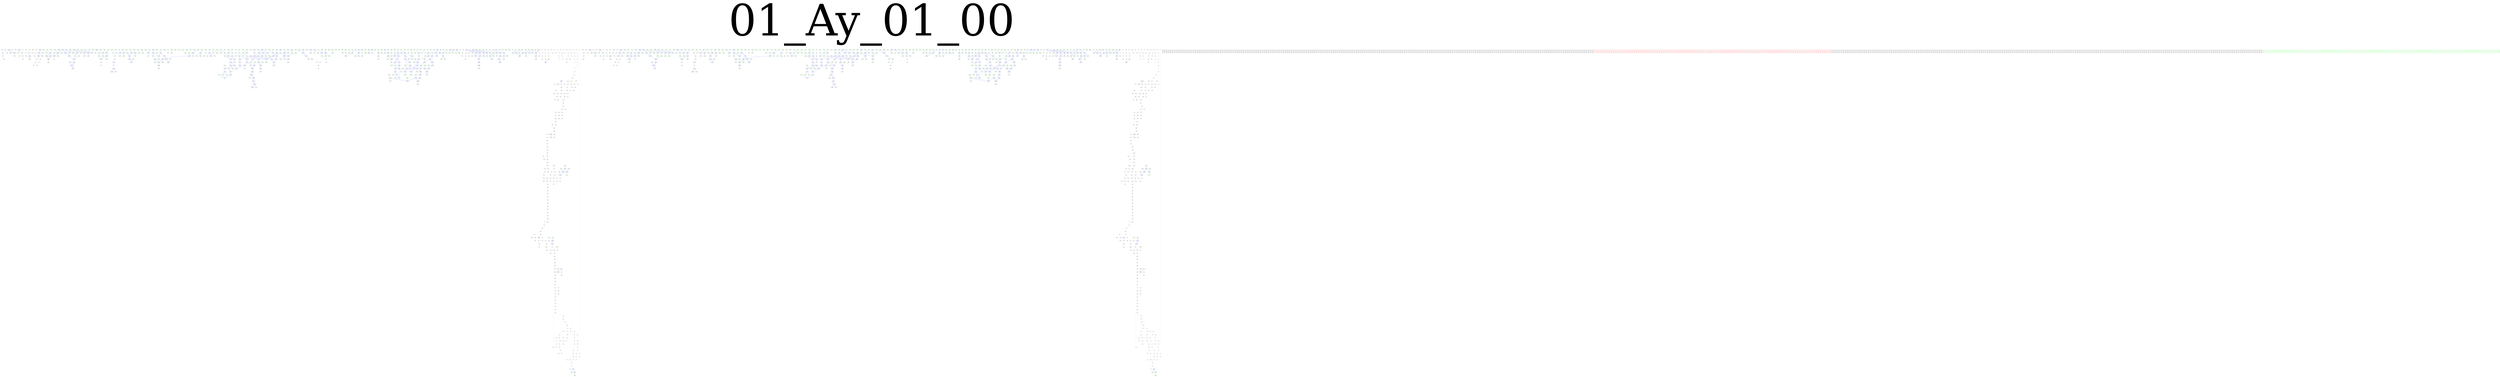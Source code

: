 digraph{
subgraph cluster_0 {
color = white
X53Y157I0 [label="0", pos="53,157!", color="lightgray"]
X53Y159I0 [label="1", pos="53,159!", color="lightgray"]
X58Y173I0 [label="2", pos="58,173!", color="lightgray"]
X63Y182I0 [label="3", pos="63,182!", color="lightgray"]
X65Y140I0 [label="4", pos="65,140!", color="lightgray"]
X67Y135I0 [label="5", pos="67,135!", color="lightgray"]
X70Y232I0 [label="6", pos="70,232!", color="lightgray"]
X75Y117I0 [label="7", pos="75,117!", color="lightgray"]
X75Y245I0 [label="8", pos="75,245!", color="lightgray"]
X75Y251I0 [label="9", pos="75,251!", color="lightgray"]
X76Y246I0 [label="10", pos="76,246!", color="lightgray"]
X77Y277I0 [label="11", pos="77,277!", color="lightgray"]
X78Y236I0 [label="12", pos="78,236!", color="lightgray"]
X78Y260I0 [label="13", pos="78,260!", color="lightgray"]
X78Y263I0 [label="14", pos="78,263!", color="lightgray"]
X79Y245I0 [label="15", pos="79,245!", color="lightgray"]
X79Y257I0 [label="16", pos="79,257!", color="lightgray"]
X79Y294I0 [label="17", pos="79,294!", color="lightgray"]
X80Y108I0 [label="18", pos="80,108!", color="lightgray"]
X80Y236I0 [label="19", pos="80,236!", color="lightgray"]
X80Y258I0 [label="20", pos="80,258!", color="lightgray"]
X81Y247I0 [label="21", pos="81,247!", color="lightgray"]
X81Y258I0 [label="22", pos="81,258!", color="lightgray"]
X82Y202I0 [label="23", pos="82,202!", color="lightgray"]
X82Y326I0 [label="24", pos="82,326!", color="lightgray"]
X82Y342I0 [label="25", pos="82,342!", color="lightgray"]
X82Y356I0 [label="26", pos="82,356!", color="lightgray"]
X82Y371I0 [label="27", pos="82,371!", color="lightgray"]
X82Y387I0 [label="28", pos="82,387!", color="lightgray"]
X83Y388I0 [label="29", pos="83,388!", color="lightgray"]
X84Y202I0 [label="30", pos="84,202!", color="lightgray"]
X84Y249I0 [label="31", pos="84,249!", color="lightgray"]
X84Y263I0 [label="32", pos="84,263!", color="lightgray"]
X85Y330I0 [label="33", pos="85,330!", color="lightgray"]
X86Y231I0 [label="34", pos="86,231!", color="lightgray"]
X86Y378I0 [label="35", pos="86,378!", color="lightgray"]
X87Y117I0 [label="36", pos="87,117!", color="lightgray"]
X87Y392I0 [label="37", pos="87,392!", color="lightgray"]
X88Y119I0 [label="38", pos="88,119!", color="lightgray"]
X88Y238I0 [label="39", pos="88,238!", color="lightgray"]
X90Y238I0 [label="40", pos="90,238!", color="lightgray"]
X90Y275I0 [label="41", pos="90,275!", color="lightgray"]
X91Y340I0 [label="42", pos="91,340!", color="lightgray"]
X91Y382I0 [label="43", pos="91,382!", color="lightgray"]
X92Y381I0 [label="44", pos="92,381!", color="lightgray"]
X92Y385I0 [label="45", pos="92,385!", color="lightgray"]
X92Y402I0 [label="46", pos="92,402!", color="lightgray"]
X93Y203I0 [label="47", pos="93,203!", color="lightgray"]
X93Y320I0 [label="48", pos="93,320!", color="lightgray"]
X93Y324I0 [label="49", pos="93,324!", color="lightgray"]
X93Y344I0 [label="50", pos="93,344!", color="lightgray"]
X93Y383I0 [label="51", pos="93,383!", color="lightgray"]
X93Y401I0 [label="52", pos="93,401!", color="lightgray"]
X93Y403I0 [label="53", pos="93,403!", color="lightgray"]
X94Y205I0 [label="54", pos="94,205!", color="lightgray"]
X94Y267I0 [label="55", pos="94,267!", color="lightgray"]
X94Y270I0 [label="56", pos="94,270!", color="lightgray"]
X94Y324I0 [label="57", pos="94,324!", color="lightgray"]
X94Y340I0 [label="58", pos="94,340!", color="lightgray"]
X94Y348I0 [label="59", pos="94,348!", color="lightgray"]
X94Y356I0 [label="60", pos="94,356!", color="lightgray"]
X94Y402I0 [label="61", pos="94,402!", color="lightgray"]
X94Y415I0 [label="62", pos="94,415!", color="lightgray"]
X95Y413I0 [label="63", pos="95,413!", color="lightgray"]
X96Y322I0 [label="64", pos="96,322!", color="lightgray"]
X96Y352I0 [label="65", pos="96,352!", color="lightgray"]
X96Y405I0 [label="66", pos="96,405!", color="lightgray"]
X97Y330I0 [label="67", pos="97,330!", color="lightgray"]
X98Y118I0 [label="68", pos="98,118!", color="lightgray"]
X98Y259I0 [label="69", pos="98,259!", color="lightgray"]
X98Y279I0 [label="70", pos="98,279!", color="lightgray"]
X98Y296I0 [label="71", pos="98,296!", color="lightgray"]
X98Y330I0 [label="72", pos="98,330!", color="lightgray"]
X99Y251I0 [label="73", pos="99,251!", color="lightgray"]
X99Y309I0 [label="74", pos="99,309!", color="lightgray"]
X99Y390I0 [label="75", pos="99,390!", color="lightgray"]
X100Y256I0 [label="76", pos="100,256!", color="lightgray"]
X100Y280I0 [label="77", pos="100,280!", color="lightgray"]
X100Y338I0 [label="78", pos="100,338!", color="lightgray"]
X101Y334I0 [label="79", pos="101,334!", color="lightgray"]
X101Y417I0 [label="80", pos="101,417!", color="lightgray"]
X102Y83I0 [label="81", pos="102,83!", color="lightgray"]
X102Y412I0 [label="82", pos="102,412!", color="lightgray"]
X103Y95I0 [label="83", pos="103,95!", color="lightgray"]
X103Y295I0 [label="84", pos="103,295!", color="lightgray"]
X104Y97I0 [label="85", pos="104,97!", color="lightgray"]
X104Y326I0 [label="86", pos="104,326!", color="lightgray"]
X106Y148I0 [label="87", pos="106,148!", color="lightgray"]
X106Y284I0 [label="88", pos="106,284!", color="lightgray"]
X106Y345I0 [label="89", pos="106,345!", color="lightgray"]
X107Y252I0 [label="90", pos="107,252!", color="lightgray"]
X107Y280I0 [label="91", pos="107,280!", color="lightgray"]
X107Y281I0 [label="92", pos="107,281!", color="lightgray"]
X107Y343I0 [label="93", pos="107,343!", color="lightgray"]
X108Y148I0 [label="94", pos="108,148!", color="lightgray"]
X108Y280I0 [label="95", pos="108,280!", color="lightgray"]
X108Y281I0 [label="96", pos="108,281!", color="lightgray"]
X110Y89I0 [label="97", pos="110,89!", color="lightgray"]
X110Y92I0 [label="98", pos="110,92!", color="lightgray"]
X110Y413I0 [label="99", pos="110,413!", color="lightgray"]
X110Y418I0 [label="100", pos="110,418!", color="lightgray"]
X110Y425I0 [label="101", pos="110,425!", color="lightgray"]
X113Y87I0 [label="102", pos="113,87!", color="lightgray"]
X114Y89I0 [label="103", pos="114,89!", color="lightgray"]
X114Y156I0 [label="104", pos="114,156!", color="lightgray"]
X114Y309I0 [label="105", pos="114,309!", color="lightgray"]
X114Y318I0 [label="106", pos="114,318!", color="lightgray"]
X114Y415I0 [label="107", pos="114,415!", color="lightgray"]
X115Y155I0 [label="108", pos="115,155!", color="lightgray"]
X115Y307I0 [label="109", pos="115,307!", color="lightgray"]
X116Y159I0 [label="110", pos="116,159!", color="lightgray"]
X116Y273I0 [label="111", pos="116,273!", color="lightgray"]
X116Y413I0 [label="112", pos="116,413!", color="lightgray"]
X118Y283I0 [label="113", pos="118,283!", color="lightgray"]
X120Y280I0 [label="114", pos="120,280!", color="lightgray"]
X121Y117I0 [label="115", pos="121,117!", color="lightgray"]
X122Y119I0 [label="116", pos="122,119!", color="lightgray"]
X122Y279I0 [label="117", pos="122,279!", color="lightgray"]
X126Y292I0 [label="118", pos="126,292!", color="lightgray"]
X126Y373I0 [label="119", pos="126,373!", color="lightgray"]
X127Y273I0 [label="120", pos="127,273!", color="lightgray"]
X127Y371I0 [label="121", pos="127,371!", color="lightgray"]
X128Y269I0 [label="122", pos="128,269!", color="lightgray"]
X128Y292I0 [label="123", pos="128,292!", color="lightgray"]
X128Y444I0 [label="124", pos="128,444!", color="lightgray"]
X129Y267I0 [label="125", pos="129,267!", color="lightgray"]
X131Y279I0 [label="126", pos="131,279!", color="lightgray"]
X134Y425I0 [label="127", pos="134,425!", color="lightgray"]
X135Y423I0 [label="128", pos="135,423!", color="lightgray"]
X144Y284I0 [label="129", pos="144,284!", color="lightgray"]
X145Y74I0 [label="130", pos="145,74!", color="lightgray"]
X147Y101I0 [label="131", pos="147,101!", color="lightgray"]
X148Y103I0 [label="132", pos="148,103!", color="lightgray"]
X148Y459I0 [label="133", pos="148,459!", color="lightgray"]
X150Y56I0 [label="134", pos="150,56!", color="lightgray"]
X150Y202I0 [label="135", pos="150,202!", color="lightgray"]
X152Y463I0 [label="136", pos="152,463!", color="lightgray"]
X155Y105I0 [label="137", pos="155,105!", color="lightgray"]
X155Y150I0 [label="138", pos="155,150!", color="lightgray"]
X156Y107I0 [label="139", pos="156,107!", color="lightgray"]
X156Y263I0 [label="140", pos="156,263!", color="lightgray"]
X162Y389I0 [label="141", pos="162,389!", color="lightgray"]
X162Y426I0 [label="142", pos="162,426!", color="lightgray"]
X162Y462I0 [label="143", pos="162,462!", color="lightgray"]
X163Y387I0 [label="144", pos="163,387!", color="lightgray"]
X171Y459I0 [label="145", pos="171,459!", color="lightgray"]
X174Y53I0 [label="146", pos="174,53!", color="lightgray"]
X174Y462I0 [label="147", pos="174,462!", color="lightgray"]
X186Y386I0 [label="148", pos="186,386!", color="lightgray"]
X186Y462I0 [label="149", pos="186,462!", color="lightgray"]
X191Y436I0 [label="150", pos="191,436!", color="lightgray"]
X192Y54I0 [label="151", pos="192,54!", color="lightgray"]
X192Y238I0 [label="152", pos="192,238!", color="lightgray"]
X194Y57I0 [label="153", pos="194,57!", color="lightgray"]
X195Y52I0 [label="154", pos="195,52!", color="lightgray"]
X197Y462I0 [label="155", pos="197,462!", color="lightgray"]
X199Y82I0 [label="156", pos="199,82!", color="lightgray"]
X200Y391I0 [label="157", pos="200,391!", color="lightgray"]
X201Y411I0 [label="158", pos="201,411!", color="lightgray"]
X202Y400I0 [label="159", pos="202,400!", color="lightgray"]
X202Y402I0 [label="160", pos="202,402!", color="lightgray"]
X203Y61I0 [label="161", pos="203,61!", color="lightgray"]
X204Y280I0 [label="162", pos="204,280!", color="lightgray"]
X204Y311I0 [label="163", pos="204,311!", color="lightgray"]
X204Y423I0 [label="164", pos="204,423!", color="lightgray"]
X205Y309I0 [label="165", pos="205,309!", color="lightgray"]
X205Y421I0 [label="166", pos="205,421!", color="lightgray"]
X208Y53I0 [label="167", pos="208,53!", color="lightgray"]
X208Y407I0 [label="168", pos="208,407!", color="lightgray"]
X209Y121I0 [label="169", pos="209,121!", color="lightgray"]
X209Y405I0 [label="170", pos="209,405!", color="lightgray"]
X209Y462I0 [label="171", pos="209,462!", color="lightgray"]
X212Y78I0 [label="172", pos="212,78!", color="lightgray"]
X212Y86I0 [label="173", pos="212,86!", color="lightgray"]
X213Y247I0 [label="174", pos="213,247!", color="lightgray"]
X214Y249I0 [label="175", pos="214,249!", color="lightgray"]
X214Y406I0 [label="176", pos="214,406!", color="lightgray"]
X214Y409I0 [label="177", pos="214,409!", color="lightgray"]
X215Y67I0 [label="178", pos="215,67!", color="lightgray"]
X215Y163I0 [label="179", pos="215,163!", color="lightgray"]
X215Y167I0 [label="180", pos="215,167!", color="lightgray"]
X216Y65I0 [label="181", pos="216,65!", color="lightgray"]
X216Y69I0 [label="182", pos="216,69!", color="lightgray"]
X216Y78I0 [label="183", pos="216,78!", color="lightgray"]
X216Y87I0 [label="184", pos="216,87!", color="lightgray"]
X216Y208I0 [label="185", pos="216,208!", color="lightgray"]
X217Y58I0 [label="186", pos="217,58!", color="lightgray"]
X217Y85I0 [label="187", pos="217,85!", color="lightgray"]
X217Y165I0 [label="188", pos="217,165!", color="lightgray"]
X218Y64I0 [label="189", pos="218,64!", color="lightgray"]
X218Y87I0 [label="190", pos="218,87!", color="lightgray"]
X219Y462I0 [label="191", pos="219,462!", color="lightgray"]
X220Y80I0 [label="192", pos="220,80!", color="lightgray"]
X220Y82I0 [label="193", pos="220,82!", color="lightgray"]
X220Y161I0 [label="194", pos="220,161!", color="lightgray"]
X220Y164I0 [label="195", pos="220,164!", color="lightgray"]
X220Y403I0 [label="196", pos="220,403!", color="lightgray"]
X220Y407I0 [label="197", pos="220,407!", color="lightgray"]
X222Y80I0 [label="198", pos="222,80!", color="lightgray"]
X222Y176I0 [label="199", pos="222,176!", color="lightgray"]
X223Y214I0 [label="200", pos="223,214!", color="lightgray"]
X224Y405I0 [label="201", pos="224,405!", color="lightgray"]
X224Y410I0 [label="202", pos="224,410!", color="lightgray"]
X225Y69I0 [label="203", pos="225,69!", color="lightgray"]
X226Y146I0 [label="204", pos="226,146!", color="lightgray"]
X227Y80I0 [label="205", pos="227,80!", color="lightgray"]
X228Y68I0 [label="206", pos="228,68!", color="lightgray"]
X228Y76I0 [label="207", pos="228,76!", color="lightgray"]
X228Y79I0 [label="208", pos="228,79!", color="lightgray"]
X228Y208I0 [label="209", pos="228,208!", color="lightgray"]
X228Y228I0 [label="210", pos="228,228!", color="lightgray"]
X228Y238I0 [label="211", pos="228,238!", color="lightgray"]
X228Y242I0 [label="212", pos="228,242!", color="lightgray"]
X228Y245I0 [label="213", pos="228,245!", color="lightgray"]
X228Y278I0 [label="214", pos="228,278!", color="lightgray"]
X228Y405I0 [label="215", pos="228,405!", color="lightgray"]
X229Y228I0 [label="216", pos="229,228!", color="lightgray"]
X229Y266I0 [label="217", pos="229,266!", color="lightgray"]
X229Y281I0 [label="218", pos="229,281!", color="lightgray"]
X229Y403I0 [label="219", pos="229,403!", color="lightgray"]
X229Y462I0 [label="220", pos="229,462!", color="lightgray"]
X230Y169I0 [label="221", pos="230,169!", color="lightgray"]
X230Y322I0 [label="222", pos="230,322!", color="lightgray"]
X230Y325I0 [label="223", pos="230,325!", color="lightgray"]
X231Y61I0 [label="224", pos="231,61!", color="lightgray"]
X231Y68I0 [label="225", pos="231,68!", color="lightgray"]
X231Y87I0 [label="226", pos="231,87!", color="lightgray"]
X231Y170I0 [label="227", pos="231,170!", color="lightgray"]
X231Y354I0 [label="228", pos="231,354!", color="lightgray"]
X232Y72I0 [label="229", pos="232,72!", color="lightgray"]
X232Y89I0 [label="230", pos="232,89!", color="lightgray"]
X232Y228I0 [label="231", pos="232,228!", color="lightgray"]
X232Y236I0 [label="232", pos="232,236!", color="lightgray"]
X232Y238I0 [label="233", pos="232,238!", color="lightgray"]
X232Y408I0 [label="234", pos="232,408!", color="lightgray"]
X232Y442I0 [label="235", pos="232,442!", color="lightgray"]
X232Y446I0 [label="236", pos="232,446!", color="lightgray"]
X233Y169I0 [label="237", pos="233,169!", color="lightgray"]
X233Y206I0 [label="238", pos="233,206!", color="lightgray"]
X233Y214I0 [label="239", pos="233,214!", color="lightgray"]
X233Y215I0 [label="240", pos="233,215!", color="lightgray"]
X233Y275I0 [label="241", pos="233,275!", color="lightgray"]
X234Y71I0 [label="242", pos="234,71!", color="lightgray"]
X234Y72I0 [label="243", pos="234,72!", color="lightgray"]
X234Y174I0 [label="244", pos="234,174!", color="lightgray"]
X234Y211I0 [label="245", pos="234,211!", color="lightgray"]
X234Y218I0 [label="246", pos="234,218!", color="lightgray"]
X234Y277I0 [label="247", pos="234,277!", color="lightgray"]
X234Y358I0 [label="248", pos="234,358!", color="lightgray"]
X234Y408I0 [label="249", pos="234,408!", color="lightgray"]
X235Y268I0 [label="250", pos="235,268!", color="lightgray"]
X235Y352I0 [label="251", pos="235,352!", color="lightgray"]
X236Y66I0 [label="252", pos="236,66!", color="lightgray"]
X236Y263I0 [label="253", pos="236,263!", color="lightgray"]
X236Y281I0 [label="254", pos="236,281!", color="lightgray"]
X236Y283I0 [label="255", pos="236,283!", color="lightgray"]
X236Y286I0 [label="256", pos="236,286!", color="lightgray"]
X236Y296I0 [label="257", pos="236,296!", color="lightgray"]
X236Y395I0 [label="258", pos="236,395!", color="lightgray"]
X236Y400I0 [label="259", pos="236,400!", color="lightgray"]
X236Y417I0 [label="260", pos="236,417!", color="lightgray"]
X237Y340I0 [label="261", pos="237,340!", color="lightgray"]
X237Y393I0 [label="262", pos="237,393!", color="lightgray"]
X237Y400I0 [label="263", pos="237,400!", color="lightgray"]
X238Y53I0 [label="264", pos="238,53!", color="lightgray"]
X238Y214I0 [label="265", pos="238,214!", color="lightgray"]
X238Y216I0 [label="266", pos="238,216!", color="lightgray"]
X238Y263I0 [label="267", pos="238,263!", color="lightgray"]
X238Y420I0 [label="268", pos="238,420!", color="lightgray"]
X238Y424I0 [label="269", pos="238,424!", color="lightgray"]
X238Y427I0 [label="270", pos="238,427!", color="lightgray"]
X239Y216I0 [label="271", pos="239,216!", color="lightgray"]
X239Y269I0 [label="272", pos="239,269!", color="lightgray"]
X239Y339I0 [label="273", pos="239,339!", color="lightgray"]
X239Y425I0 [label="274", pos="239,425!", color="lightgray"]
X241Y233I0 [label="275", pos="241,233!", color="lightgray"]
X241Y355I0 [label="276", pos="241,355!", color="lightgray"]
X242Y234I0 [label="277", pos="242,234!", color="lightgray"]
X242Y235I0 [label="278", pos="242,235!", color="lightgray"]
X242Y325I0 [label="279", pos="242,325!", color="lightgray"]
X242Y335I0 [label="280", pos="242,335!", color="lightgray"]
X242Y340I0 [label="281", pos="242,340!", color="lightgray"]
X242Y404I0 [label="282", pos="242,404!", color="lightgray"]
X243Y66I0 [label="283", pos="243,66!", color="lightgray"]
X243Y101I0 [label="284", pos="243,101!", color="lightgray"]
X243Y353I0 [label="285", pos="243,353!", color="lightgray"]
X244Y90I0 [label="286", pos="244,90!", color="lightgray"]
X244Y248I0 [label="287", pos="244,248!", color="lightgray"]
X244Y322I0 [label="288", pos="244,322!", color="lightgray"]
X244Y465I0 [label="289", pos="244,465!", color="lightgray"]
X245Y59I0 [label="290", pos="245,59!", color="lightgray"]
X245Y259I0 [label="291", pos="245,259!", color="lightgray"]
X245Y400I0 [label="292", pos="245,400!", color="lightgray"]
X245Y415I0 [label="293", pos="245,415!", color="lightgray"]
X245Y417I0 [label="294", pos="245,417!", color="lightgray"]
X246Y61I0 [label="295", pos="246,61!", color="lightgray"]
X246Y68I0 [label="296", pos="246,68!", color="lightgray"]
X246Y223I0 [label="297", pos="246,223!", color="lightgray"]
X246Y295I0 [label="298", pos="246,295!", color="lightgray"]
X246Y320I0 [label="299", pos="246,320!", color="lightgray"]
X247Y77I0 [label="300", pos="247,77!", color="lightgray"]
X247Y245I0 [label="301", pos="247,245!", color="lightgray"]
X247Y293I0 [label="302", pos="247,293!", color="lightgray"]
X247Y334I0 [label="303", pos="247,334!", color="lightgray"]
X247Y404I0 [label="304", pos="247,404!", color="lightgray"]
X248Y71I0 [label="305", pos="248,71!", color="lightgray"]
X248Y256I0 [label="306", pos="248,256!", color="lightgray"]
X248Y283I0 [label="307", pos="248,283!", color="lightgray"]
X248Y422I0 [label="308", pos="248,422!", color="lightgray"]
X249Y78I0 [label="309", pos="249,78!", color="lightgray"]
X249Y169I0 [label="310", pos="249,169!", color="lightgray"]
X250Y53I0 [label="311", pos="250,53!", color="lightgray"]
X250Y80I0 [label="312", pos="250,80!", color="lightgray"]
X250Y171I0 [label="313", pos="250,171!", color="lightgray"]
X250Y244I0 [label="314", pos="250,244!", color="lightgray"]
X250Y317I0 [label="315", pos="250,317!", color="lightgray"]
X250Y324I0 [label="316", pos="250,324!", color="lightgray"]
X250Y436I0 [label="317", pos="250,436!", color="lightgray"]
X250Y440I0 [label="318", pos="250,440!", color="lightgray"]
X251Y221I0 [label="319", pos="251,221!", color="lightgray"]
X251Y435I0 [label="320", pos="251,435!", color="lightgray"]
X252Y246I0 [label="321", pos="252,246!", color="lightgray"]
X252Y264I0 [label="322", pos="252,264!", color="lightgray"]
X252Y390I0 [label="323", pos="252,390!", color="lightgray"]
X252Y413I0 [label="324", pos="252,413!", color="lightgray"]
X253Y98I0 [label="325", pos="253,98!", color="lightgray"]
X254Y246I0 [label="326", pos="254,246!", color="lightgray"]
X254Y247I0 [label="327", pos="254,247!", color="lightgray"]
X254Y317I0 [label="328", pos="254,317!", color="lightgray"]
X254Y408I0 [label="329", pos="254,408!", color="lightgray"]
X255Y83I0 [label="330", pos="255,83!", color="lightgray"]
X255Y263I0 [label="331", pos="255,263!", color="lightgray"]
X255Y278I0 [label="332", pos="255,278!", color="lightgray"]
X255Y303I0 [label="333", pos="255,303!", color="lightgray"]
X255Y307I0 [label="334", pos="255,307!", color="lightgray"]
X255Y410I0 [label="335", pos="255,410!", color="lightgray"]
X255Y465I0 [label="336", pos="255,465!", color="lightgray"]
X256Y85I0 [label="337", pos="256,85!", color="lightgray"]
X256Y219I0 [label="338", pos="256,219!", color="lightgray"]
X257Y265I0 [label="339", pos="257,265!", color="lightgray"]
X258Y304I0 [label="340", pos="258,304!", color="lightgray"]
X258Y325I0 [label="341", pos="258,325!", color="lightgray"]
X258Y412I0 [label="342", pos="258,412!", color="lightgray"]
X259Y323I0 [label="343", pos="259,323!", color="lightgray"]
X261Y189I0 [label="344", pos="261,189!", color="lightgray"]
X261Y192I0 [label="345", pos="261,192!", color="lightgray"]
X261Y270I0 [label="346", pos="261,270!", color="lightgray"]
X261Y318I0 [label="347", pos="261,318!", color="lightgray"]
X261Y461I0 [label="348", pos="261,461!", color="lightgray"]
X262Y221I0 [label="349", pos="262,221!", color="lightgray"]
X262Y293I0 [label="350", pos="262,293!", color="lightgray"]
X263Y246I0 [label="351", pos="263,246!", color="lightgray"]
X263Y291I0 [label="352", pos="263,291!", color="lightgray"]
X263Y426I0 [label="353", pos="263,426!", color="lightgray"]
X264Y324I0 [label="354", pos="264,324!", color="lightgray"]
X265Y453I0 [label="355", pos="265,453!", color="lightgray"]
X266Y53I0 [label="356", pos="266,53!", color="lightgray"]
X266Y416I0 [label="357", pos="266,416!", color="lightgray"]
X266Y451I0 [label="358", pos="266,451!", color="lightgray"]
X267Y85I0 [label="359", pos="267,85!", color="lightgray"]
X268Y87I0 [label="360", pos="268,87!", color="lightgray"]
X268Y312I0 [label="361", pos="268,312!", color="lightgray"]
X268Y322I0 [label="362", pos="268,322!", color="lightgray"]
X270Y189I0 [label="363", pos="270,189!", color="lightgray"]
X270Y452I0 [label="364", pos="270,452!", color="lightgray"]
X272Y194I0 [label="365", pos="272,194!", color="lightgray"]
X273Y418I0 [label="366", pos="273,418!", color="lightgray"]
X274Y212I0 [label="367", pos="274,212!", color="lightgray"]
X274Y412I0 [label="368", pos="274,412!", color="lightgray"]
X274Y414I0 [label="369", pos="274,414!", color="lightgray"]
X275Y198I0 [label="370", pos="275,198!", color="lightgray"]
X275Y200I0 [label="371", pos="275,200!", color="lightgray"]
X275Y332I0 [label="372", pos="275,332!", color="lightgray"]
X276Y198I0 [label="373", pos="276,198!", color="lightgray"]
X276Y200I0 [label="374", pos="276,200!", color="lightgray"]
X276Y288I0 [label="375", pos="276,288!", color="lightgray"]
X276Y317I0 [label="376", pos="276,317!", color="lightgray"]
X276Y322I0 [label="377", pos="276,322!", color="lightgray"]
X276Y348I0 [label="378", pos="276,348!", color="lightgray"]
X276Y421I0 [label="379", pos="276,421!", color="lightgray"]
X277Y202I0 [label="380", pos="277,202!", color="lightgray"]
X278Y79I0 [label="381", pos="278,79!", color="lightgray"]
X278Y220I0 [label="382", pos="278,220!", color="lightgray"]
X278Y319I0 [label="383", pos="278,319!", color="lightgray"]
X278Y328I0 [label="384", pos="278,328!", color="lightgray"]
X278Y381I0 [label="385", pos="278,381!", color="lightgray"]
X279Y397I0 [label="386", pos="279,397!", color="lightgray"]
X279Y464I0 [label="387", pos="279,464!", color="lightgray"]
X280Y203I0 [label="388", pos="280,203!", color="lightgray"]
X280Y211I0 [label="389", pos="280,211!", color="lightgray"]
X280Y220I0 [label="390", pos="280,220!", color="lightgray"]
X280Y242I0 [label="391", pos="280,242!", color="lightgray"]
X280Y336I0 [label="392", pos="280,336!", color="lightgray"]
X280Y465I0 [label="393", pos="280,465!", color="lightgray"]
X281Y219I0 [label="394", pos="281,219!", color="lightgray"]
X281Y423I0 [label="395", pos="281,423!", color="lightgray"]
X282Y220I0 [label="396", pos="282,220!", color="lightgray"]
X282Y296I0 [label="397", pos="282,296!", color="lightgray"]
X283Y260I0 [label="398", pos="283,260!", color="lightgray"]
X283Y325I0 [label="399", pos="283,325!", color="lightgray"]
X284Y217I0 [label="400", pos="284,217!", color="lightgray"]
X284Y233I0 [label="401", pos="284,233!", color="lightgray"]
X284Y240I0 [label="402", pos="284,240!", color="lightgray"]
X284Y365I0 [label="403", pos="284,365!", color="lightgray"]
X285Y218I0 [label="404", pos="285,218!", color="lightgray"]
X286Y143I0 [label="405", pos="286,143!", color="lightgray"]
X286Y290I0 [label="406", pos="286,290!", color="lightgray"]
X286Y305I0 [label="407", pos="286,305!", color="lightgray"]
X286Y325I0 [label="408", pos="286,325!", color="lightgray"]
X287Y141I0 [label="409", pos="287,141!", color="lightgray"]
X287Y234I0 [label="410", pos="287,234!", color="lightgray"]
X287Y238I0 [label="411", pos="287,238!", color="lightgray"]
X287Y240I0 [label="412", pos="287,240!", color="lightgray"]
X287Y250I0 [label="413", pos="287,250!", color="lightgray"]
X287Y266I0 [label="414", pos="287,266!", color="lightgray"]
X287Y447I0 [label="415", pos="287,447!", color="lightgray"]
X288Y98I0 [label="416", pos="288,98!", color="lightgray"]
X288Y223I0 [label="417", pos="288,223!", color="lightgray"]
X288Y239I0 [label="418", pos="288,239!", color="lightgray"]
X288Y284I0 [label="419", pos="288,284!", color="lightgray"]
X288Y465I0 [label="420", pos="288,465!", color="lightgray"]
X289Y42I0 [label="421", pos="289,42!", color="lightgray"]
X289Y206I0 [label="422", pos="289,206!", color="lightgray"]
X289Y281I0 [label="423", pos="289,281!", color="lightgray"]
X289Y293I0 [label="424", pos="289,293!", color="lightgray"]
X290Y44I0 [label="425", pos="290,44!", color="lightgray"]
X290Y230I0 [label="426", pos="290,230!", color="lightgray"]
X290Y232I0 [label="427", pos="290,232!", color="lightgray"]
X290Y255I0 [label="428", pos="290,255!", color="lightgray"]
X290Y272I0 [label="429", pos="290,272!", color="lightgray"]
X290Y283I0 [label="430", pos="290,283!", color="lightgray"]
X291Y149I0 [label="431", pos="291,149!", color="lightgray"]
X291Y192I0 [label="432", pos="291,192!", color="lightgray"]
X291Y201I0 [label="433", pos="291,201!", color="lightgray"]
X291Y225I0 [label="434", pos="291,225!", color="lightgray"]
X291Y233I0 [label="435", pos="291,233!", color="lightgray"]
X291Y237I0 [label="436", pos="291,237!", color="lightgray"]
X291Y334I0 [label="437", pos="291,334!", color="lightgray"]
X291Y335I0 [label="438", pos="291,335!", color="lightgray"]
X292Y89I0 [label="439", pos="292,89!", color="lightgray"]
X292Y92I0 [label="440", pos="292,92!", color="lightgray"]
X292Y150I0 [label="441", pos="292,150!", color="lightgray"]
X292Y235I0 [label="442", pos="292,235!", color="lightgray"]
X292Y336I0 [label="443", pos="292,336!", color="lightgray"]
X292Y338I0 [label="444", pos="292,338!", color="lightgray"]
X294Y100I0 [label="445", pos="294,100!", color="lightgray"]
X294Y264I0 [label="446", pos="294,264!", color="lightgray"]
X294Y280I0 [label="447", pos="294,280!", color="lightgray"]
X294Y294I0 [label="448", pos="294,294!", color="lightgray"]
X294Y448I0 [label="449", pos="294,448!", color="lightgray"]
X294Y451I0 [label="450", pos="294,451!", color="lightgray"]
X295Y418I0 [label="451", pos="295,418!", color="lightgray"]
X296Y200I0 [label="452", pos="296,200!", color="lightgray"]
X296Y252I0 [label="453", pos="296,252!", color="lightgray"]
X297Y162I0 [label="454", pos="297,162!", color="lightgray"]
X297Y264I0 [label="455", pos="297,264!", color="lightgray"]
X298Y197I0 [label="456", pos="298,197!", color="lightgray"]
X298Y252I0 [label="457", pos="298,252!", color="lightgray"]
X298Y265I0 [label="458", pos="298,265!", color="lightgray"]
X298Y465I0 [label="459", pos="298,465!", color="lightgray"]
X300Y50I0 [label="460", pos="300,50!", color="lightgray"]
X300Y208I0 [label="461", pos="300,208!", color="lightgray"]
X300Y337I0 [label="462", pos="300,337!", color="lightgray"]
X300Y422I0 [label="463", pos="300,422!", color="lightgray"]
X301Y158I0 [label="464", pos="301,158!", color="lightgray"]
X301Y162I0 [label="465", pos="301,162!", color="lightgray"]
X301Y239I0 [label="466", pos="301,239!", color="lightgray"]
X302Y37I0 [label="467", pos="302,37!", color="lightgray"]
X302Y334I0 [label="468", pos="302,334!", color="lightgray"]
X302Y337I0 [label="469", pos="302,337!", color="lightgray"]
X303Y153I0 [label="470", pos="303,153!", color="lightgray"]
X303Y208I0 [label="471", pos="303,208!", color="lightgray"]
X303Y233I0 [label="472", pos="303,233!", color="lightgray"]
X303Y441I0 [label="473", pos="303,441!", color="lightgray"]
X303Y447I0 [label="474", pos="303,447!", color="lightgray"]
X304Y57I0 [label="475", pos="304,57!", color="lightgray"]
X304Y58I0 [label="476", pos="304,58!", color="lightgray"]
X304Y150I0 [label="477", pos="304,150!", color="lightgray"]
X304Y202I0 [label="478", pos="304,202!", color="lightgray"]
X304Y210I0 [label="479", pos="304,210!", color="lightgray"]
X304Y214I0 [label="480", pos="304,214!", color="lightgray"]
X304Y222I0 [label="481", pos="304,222!", color="lightgray"]
X304Y278I0 [label="482", pos="304,278!", color="lightgray"]
X305Y58I0 [label="483", pos="305,58!", color="lightgray"]
X305Y157I0 [label="484", pos="305,157!", color="lightgray"]
X305Y251I0 [label="485", pos="305,251!", color="lightgray"]
X306Y206I0 [label="486", pos="306,206!", color="lightgray"]
X306Y209I0 [label="487", pos="306,209!", color="lightgray"]
X306Y254I0 [label="488", pos="306,254!", color="lightgray"]
X306Y257I0 [label="489", pos="306,257!", color="lightgray"]
X306Y258I0 [label="490", pos="306,258!", color="lightgray"]
X306Y262I0 [label="491", pos="306,262!", color="lightgray"]
X306Y276I0 [label="492", pos="306,276!", color="lightgray"]
X306Y418I0 [label="493", pos="306,418!", color="lightgray"]
X306Y424I0 [label="494", pos="306,424!", color="lightgray"]
X307Y183I0 [label="495", pos="307,183!", color="lightgray"]
X307Y187I0 [label="496", pos="307,187!", color="lightgray"]
X307Y434I0 [label="497", pos="307,434!", color="lightgray"]
X307Y465I0 [label="498", pos="307,465!", color="lightgray"]
X308Y156I0 [label="499", pos="308,156!", color="lightgray"]
X308Y158I0 [label="500", pos="308,158!", color="lightgray"]
X308Y214I0 [label="501", pos="308,214!", color="lightgray"]
X308Y240I0 [label="502", pos="308,240!", color="lightgray"]
X309Y164I0 [label="503", pos="309,164!", color="lightgray"]
X309Y168I0 [label="504", pos="309,168!", color="lightgray"]
X310Y216I0 [label="505", pos="310,216!", color="lightgray"]
X310Y240I0 [label="506", pos="310,240!", color="lightgray"]
X310Y282I0 [label="507", pos="310,282!", color="lightgray"]
X310Y420I0 [label="508", pos="310,420!", color="lightgray"]
X310Y422I0 [label="509", pos="310,422!", color="lightgray"]
X311Y40I0 [label="510", pos="311,40!", color="lightgray"]
X311Y176I0 [label="511", pos="311,176!", color="lightgray"]
X311Y177I0 [label="512", pos="311,177!", color="lightgray"]
X311Y409I0 [label="513", pos="311,409!", color="lightgray"]
X312Y94I0 [label="514", pos="312,94!", color="lightgray"]
X312Y98I0 [label="515", pos="312,98!", color="lightgray"]
X312Y156I0 [label="516", pos="312,156!", color="lightgray"]
X312Y230I0 [label="517", pos="312,230!", color="lightgray"]
X312Y424I0 [label="518", pos="312,424!", color="lightgray"]
X312Y426I0 [label="519", pos="312,426!", color="lightgray"]
X313Y163I0 [label="520", pos="313,163!", color="lightgray"]
X313Y170I0 [label="521", pos="313,170!", color="lightgray"]
X313Y181I0 [label="522", pos="313,181!", color="lightgray"]
X313Y216I0 [label="523", pos="313,216!", color="lightgray"]
X313Y409I0 [label="524", pos="313,409!", color="lightgray"]
X313Y410I0 [label="525", pos="313,410!", color="lightgray"]
X314Y165I0 [label="526", pos="314,165!", color="lightgray"]
X314Y172I0 [label="527", pos="314,172!", color="lightgray"]
X314Y250I0 [label="528", pos="314,250!", color="lightgray"]
X314Y251I0 [label="529", pos="314,251!", color="lightgray"]
X315Y35I0 [label="530", pos="315,35!", color="lightgray"]
X315Y230I0 [label="531", pos="315,230!", color="lightgray"]
X315Y275I0 [label="532", pos="315,275!", color="lightgray"]
X316Y170I0 [label="533", pos="316,170!", color="lightgray"]
X316Y172I0 [label="534", pos="316,172!", color="lightgray"]
X316Y257I0 [label="535", pos="316,257!", color="lightgray"]
X316Y293I0 [label="536", pos="316,293!", color="lightgray"]
X316Y416I0 [label="537", pos="316,416!", color="lightgray"]
X317Y128I0 [label="538", pos="317,128!", color="lightgray"]
X317Y218I0 [label="539", pos="317,218!", color="lightgray"]
X317Y291I0 [label="540", pos="317,291!", color="lightgray"]
X317Y371I0 [label="541", pos="317,371!", color="lightgray"]
X317Y412I0 [label="542", pos="317,412!", color="lightgray"]
X317Y413I0 [label="543", pos="317,413!", color="lightgray"]
X317Y465I0 [label="544", pos="317,465!", color="lightgray"]
X318Y79I0 [label="545", pos="318,79!", color="lightgray"]
X318Y200I0 [label="546", pos="318,200!", color="lightgray"]
X319Y207I0 [label="547", pos="319,207!", color="lightgray"]
X319Y256I0 [label="548", pos="319,256!", color="lightgray"]
X320Y40I0 [label="549", pos="320,40!", color="lightgray"]
X320Y43I0 [label="550", pos="320,43!", color="lightgray"]
X320Y176I0 [label="551", pos="320,176!", color="lightgray"]
X320Y193I0 [label="552", pos="320,193!", color="lightgray"]
X320Y414I0 [label="553", pos="320,414!", color="lightgray"]
X321Y241I0 [label="554", pos="321,241!", color="lightgray"]
X322Y76I0 [label="555", pos="322,76!", color="lightgray"]
X322Y78I0 [label="556", pos="322,78!", color="lightgray"]
X322Y114I0 [label="557", pos="322,114!", color="lightgray"]
X322Y199I0 [label="558", pos="322,199!", color="lightgray"]
X322Y220I0 [label="559", pos="322,220!", color="lightgray"]
X322Y414I0 [label="560", pos="322,414!", color="lightgray"]
X323Y57I0 [label="561", pos="323,57!", color="lightgray"]
X323Y177I0 [label="562", pos="323,177!", color="lightgray"]
X323Y197I0 [label="563", pos="323,197!", color="lightgray"]
X323Y225I0 [label="564", pos="323,225!", color="lightgray"]
X323Y256I0 [label="565", pos="323,256!", color="lightgray"]
X323Y418I0 [label="566", pos="323,418!", color="lightgray"]
X324Y48I0 [label="567", pos="324,48!", color="lightgray"]
X324Y59I0 [label="568", pos="324,59!", color="lightgray"]
X324Y424I0 [label="569", pos="324,424!", color="lightgray"]
X324Y451I0 [label="570", pos="324,451!", color="lightgray"]
X325Y51I0 [label="571", pos="325,51!", color="lightgray"]
X325Y77I0 [label="572", pos="325,77!", color="lightgray"]
X325Y449I0 [label="573", pos="325,449!", color="lightgray"]
X326Y35I0 [label="574", pos="326,35!", color="lightgray"]
X326Y40I0 [label="575", pos="326,40!", color="lightgray"]
X326Y178I0 [label="576", pos="326,178!", color="lightgray"]
X326Y428I0 [label="577", pos="326,428!", color="lightgray"]
X326Y465I0 [label="578", pos="326,465!", color="lightgray"]
X327Y176I0 [label="579", pos="327,176!", color="lightgray"]
X327Y184I0 [label="580", pos="327,184!", color="lightgray"]
X328Y240I0 [label="581", pos="328,240!", color="lightgray"]
X328Y439I0 [label="582", pos="328,439!", color="lightgray"]
X328Y442I0 [label="583", pos="328,442!", color="lightgray"]
X329Y83I0 [label="584", pos="329,83!", color="lightgray"]
X329Y231I0 [label="585", pos="329,231!", color="lightgray"]
X330Y176I0 [label="586", pos="330,176!", color="lightgray"]
X330Y244I0 [label="587", pos="330,244!", color="lightgray"]
X330Y420I0 [label="588", pos="330,420!", color="lightgray"]
X331Y86I0 [label="589", pos="331,86!", color="lightgray"]
X332Y238I0 [label="590", pos="332,238!", color="lightgray"]
X332Y239I0 [label="591", pos="332,239!", color="lightgray"]
X332Y428I0 [label="592", pos="332,428!", color="lightgray"]
X334Y35I0 [label="593", pos="334,35!", color="lightgray"]
X334Y80I0 [label="594", pos="334,80!", color="lightgray"]
X334Y219I0 [label="595", pos="334,219!", color="lightgray"]
X334Y448I0 [label="596", pos="334,448!", color="lightgray"]
X335Y217I0 [label="597", pos="335,217!", color="lightgray"]
X335Y236I0 [label="598", pos="335,236!", color="lightgray"]
X335Y338I0 [label="599", pos="335,338!", color="lightgray"]
X335Y339I0 [label="600", pos="335,339!", color="lightgray"]
X335Y418I0 [label="601", pos="335,418!", color="lightgray"]
X336Y45I0 [label="602", pos="336,45!", color="lightgray"]
X336Y137I0 [label="603", pos="336,137!", color="lightgray"]
X336Y147I0 [label="604", pos="336,147!", color="lightgray"]
X336Y226I0 [label="605", pos="336,226!", color="lightgray"]
X336Y388I0 [label="606", pos="336,388!", color="lightgray"]
X336Y390I0 [label="607", pos="336,390!", color="lightgray"]
X336Y413I0 [label="608", pos="336,413!", color="lightgray"]
X336Y465I0 [label="609", pos="336,465!", color="lightgray"]
X337Y189I0 [label="610", pos="337,189!", color="lightgray"]
X337Y337I0 [label="611", pos="337,337!", color="lightgray"]
X337Y347I0 [label="612", pos="337,347!", color="lightgray"]
X337Y411I0 [label="613", pos="337,411!", color="lightgray"]
X338Y35I0 [label="614", pos="338,35!", color="lightgray"]
X338Y128I0 [label="615", pos="338,128!", color="lightgray"]
X338Y177I0 [label="616", pos="338,177!", color="lightgray"]
X338Y178I0 [label="617", pos="338,178!", color="lightgray"]
X338Y339I0 [label="618", pos="338,339!", color="lightgray"]
X338Y465I0 [label="619", pos="338,465!", color="lightgray"]
X339Y457I0 [label="620", pos="339,457!", color="lightgray"]
X340Y126I0 [label="621", pos="340,126!", color="lightgray"]
X340Y426I0 [label="622", pos="340,426!", color="lightgray"]
X340Y427I0 [label="623", pos="340,427!", color="lightgray"]
X340Y440I0 [label="624", pos="340,440!", color="lightgray"]
X341Y168I0 [label="625", pos="341,168!", color="lightgray"]
X341Y222I0 [label="626", pos="341,222!", color="lightgray"]
X343Y141I0 [label="627", pos="343,141!", color="lightgray"]
X343Y179I0 [label="628", pos="343,179!", color="lightgray"]
X343Y437I0 [label="629", pos="343,437!", color="lightgray"]
X344Y143I0 [label="630", pos="344,143!", color="lightgray"]
X344Y206I0 [label="631", pos="344,206!", color="lightgray"]
X344Y208I0 [label="632", pos="344,208!", color="lightgray"]
X344Y236I0 [label="633", pos="344,236!", color="lightgray"]
X344Y360I0 [label="634", pos="344,360!", color="lightgray"]
X344Y434I0 [label="635", pos="344,434!", color="lightgray"]
X344Y435I0 [label="636", pos="344,435!", color="lightgray"]
X345Y409I0 [label="637", pos="345,409!", color="lightgray"]
X346Y160I0 [label="638", pos="346,160!", color="lightgray"]
X346Y178I0 [label="639", pos="346,178!", color="lightgray"]
X346Y184I0 [label="640", pos="346,184!", color="lightgray"]
X346Y411I0 [label="641", pos="346,411!", color="lightgray"]
X346Y438I0 [label="642", pos="346,438!", color="lightgray"]
X346Y459I0 [label="643", pos="346,459!", color="lightgray"]
X346Y465I0 [label="644", pos="346,465!", color="lightgray"]
X347Y35I0 [label="645", pos="347,35!", color="lightgray"]
X347Y55I0 [label="646", pos="347,55!", color="lightgray"]
X348Y137I0 [label="647", pos="348,137!", color="lightgray"]
X348Y235I0 [label="648", pos="348,235!", color="lightgray"]
X348Y281I0 [label="649", pos="348,281!", color="lightgray"]
X349Y84I0 [label="650", pos="349,84!", color="lightgray"]
X349Y183I0 [label="651", pos="349,183!", color="lightgray"]
X351Y69I0 [label="652", pos="351,69!", color="lightgray"]
X351Y154I0 [label="653", pos="351,154!", color="lightgray"]
X352Y74I0 [label="654", pos="352,74!", color="lightgray"]
X352Y98I0 [label="655", pos="352,98!", color="lightgray"]
X352Y298I0 [label="656", pos="352,298!", color="lightgray"]
X353Y284I0 [label="657", pos="353,284!", color="lightgray"]
X353Y413I0 [label="658", pos="353,413!", color="lightgray"]
X354Y92I0 [label="659", pos="354,92!", color="lightgray"]
X354Y290I0 [label="660", pos="354,290!", color="lightgray"]
X354Y415I0 [label="661", pos="354,415!", color="lightgray"]
X354Y430I0 [label="662", pos="354,430!", color="lightgray"]
X355Y287I0 [label="663", pos="355,287!", color="lightgray"]
X355Y464I0 [label="664", pos="355,464!", color="lightgray"]
X356Y73I0 [label="665", pos="356,73!", color="lightgray"]
X356Y158I0 [label="666", pos="356,158!", color="lightgray"]
X358Y43I0 [label="667", pos="358,43!", color="lightgray"]
X358Y63I0 [label="668", pos="358,63!", color="lightgray"]
X359Y35I0 [label="669", pos="359,35!", color="lightgray"]
X361Y135I0 [label="670", pos="361,135!", color="lightgray"]
X361Y283I0 [label="671", pos="361,283!", color="lightgray"]
X361Y464I0 [label="672", pos="361,464!", color="lightgray"]
X363Y129I0 [label="673", pos="363,129!", color="lightgray"]
X363Y389I0 [label="674", pos="363,389!", color="lightgray"]
X364Y145I0 [label="675", pos="364,145!", color="lightgray"]
X364Y170I0 [label="676", pos="364,170!", color="lightgray"]
X364Y268I0 [label="677", pos="364,268!", color="lightgray"]
X364Y391I0 [label="678", pos="364,391!", color="lightgray"]
X365Y281I0 [label="679", pos="365,281!", color="lightgray"]
X366Y128I0 [label="680", pos="366,128!", color="lightgray"]
X366Y146I0 [label="681", pos="366,146!", color="lightgray"]
X367Y388I0 [label="682", pos="367,388!", color="lightgray"]
X368Y102I0 [label="683", pos="368,102!", color="lightgray"]
X368Y132I0 [label="684", pos="368,132!", color="lightgray"]
X368Y149I0 [label="685", pos="368,149!", color="lightgray"]
X368Y155I0 [label="686", pos="368,155!", color="lightgray"]
X368Y426I0 [label="687", pos="368,426!", color="lightgray"]
X369Y35I0 [label="688", pos="369,35!", color="lightgray"]
X369Y39I0 [label="689", pos="369,39!", color="lightgray"]
X369Y47I0 [label="690", pos="369,47!", color="lightgray"]
X369Y84I0 [label="691", pos="369,84!", color="lightgray"]
X369Y146I0 [label="692", pos="369,146!", color="lightgray"]
X369Y147I0 [label="693", pos="369,147!", color="lightgray"]
X369Y375I0 [label="694", pos="369,375!", color="lightgray"]
X369Y464I0 [label="695", pos="369,464!", color="lightgray"]
X370Y102I0 [label="696", pos="370,102!", color="lightgray"]
X370Y126I0 [label="697", pos="370,126!", color="lightgray"]
X370Y145I0 [label="698", pos="370,145!", color="lightgray"]
X370Y377I0 [label="699", pos="370,377!", color="lightgray"]
X371Y130I0 [label="700", pos="371,130!", color="lightgray"]
X371Y310I0 [label="701", pos="371,310!", color="lightgray"]
X371Y385I0 [label="702", pos="371,385!", color="lightgray"]
X372Y84I0 [label="703", pos="372,84!", color="lightgray"]
X372Y124I0 [label="704", pos="372,124!", color="lightgray"]
X372Y125I0 [label="705", pos="372,125!", color="lightgray"]
X372Y130I0 [label="706", pos="372,130!", color="lightgray"]
X372Y146I0 [label="707", pos="372,146!", color="lightgray"]
X372Y160I0 [label="708", pos="372,160!", color="lightgray"]
X372Y387I0 [label="709", pos="372,387!", color="lightgray"]
X373Y71I0 [label="710", pos="373,71!", color="lightgray"]
X373Y250I0 [label="711", pos="373,250!", color="lightgray"]
X374Y130I0 [label="712", pos="374,130!", color="lightgray"]
X375Y315I0 [label="713", pos="375,315!", color="lightgray"]
X376Y70I0 [label="714", pos="376,70!", color="lightgray"]
X376Y309I0 [label="715", pos="376,309!", color="lightgray"]
X377Y307I0 [label="716", pos="377,307!", color="lightgray"]
X378Y267I0 [label="717", pos="378,267!", color="lightgray"]
X378Y314I0 [label="718", pos="378,314!", color="lightgray"]
X378Y461I0 [label="719", pos="378,461!", color="lightgray"]
X379Y35I0 [label="720", pos="379,35!", color="lightgray"]
X379Y311I0 [label="721", pos="379,311!", color="lightgray"]
X380Y135I0 [label="722", pos="380,135!", color="lightgray"]
X381Y93I0 [label="723", pos="381,93!", color="lightgray"]
X381Y163I0 [label="724", pos="381,163!", color="lightgray"]
X381Y313I0 [label="725", pos="381,313!", color="lightgray"]
X382Y71I0 [label="726", pos="382,71!", color="lightgray"]
X382Y95I0 [label="727", pos="382,95!", color="lightgray"]
X382Y133I0 [label="728", pos="382,133!", color="lightgray"]
X382Y313I0 [label="729", pos="382,313!", color="lightgray"]
X382Y317I0 [label="730", pos="382,317!", color="lightgray"]
X383Y91I0 [label="731", pos="383,91!", color="lightgray"]
X383Y129I0 [label="732", pos="383,129!", color="lightgray"]
X383Y150I0 [label="733", pos="383,150!", color="lightgray"]
X383Y270I0 [label="734", pos="383,270!", color="lightgray"]
X384Y74I0 [label="735", pos="384,74!", color="lightgray"]
X384Y93I0 [label="736", pos="384,93!", color="lightgray"]
X384Y100I0 [label="737", pos="384,100!", color="lightgray"]
X384Y123I0 [label="738", pos="384,123!", color="lightgray"]
X384Y270I0 [label="739", pos="384,270!", color="lightgray"]
X385Y89I0 [label="740", pos="385,89!", color="lightgray"]
X385Y103I0 [label="741", pos="385,103!", color="lightgray"]
X385Y129I0 [label="742", pos="385,129!", color="lightgray"]
X385Y265I0 [label="743", pos="385,265!", color="lightgray"]
X386Y91I0 [label="744", pos="386,91!", color="lightgray"]
X386Y99I0 [label="745", pos="386,99!", color="lightgray"]
X386Y131I0 [label="746", pos="386,131!", color="lightgray"]
X388Y35I0 [label="747", pos="388,35!", color="lightgray"]
X389Y85I0 [label="748", pos="389,85!", color="lightgray"]
X390Y83I0 [label="749", pos="390,83!", color="lightgray"]
X390Y89I0 [label="750", pos="390,89!", color="lightgray"]
X390Y453I0 [label="751", pos="390,453!", color="lightgray"]
X391Y399I0 [label="752", pos="391,399!", color="lightgray"]
X392Y85I0 [label="753", pos="392,85!", color="lightgray"]
X392Y106I0 [label="754", pos="392,106!", color="lightgray"]
X392Y177I0 [label="755", pos="392,177!", color="lightgray"]
X392Y264I0 [label="756", pos="392,264!", color="lightgray"]
X392Y401I0 [label="757", pos="392,401!", color="lightgray"]
X392Y409I0 [label="758", pos="392,409!", color="lightgray"]
X393Y91I0 [label="759", pos="393,91!", color="lightgray"]
X394Y222I0 [label="760", pos="394,222!", color="lightgray"]
X395Y108I0 [label="761", pos="395,108!", color="lightgray"]
X396Y271I0 [label="762", pos="396,271!", color="lightgray"]
X397Y89I0 [label="763", pos="397,89!", color="lightgray"]
X397Y264I0 [label="764", pos="397,264!", color="lightgray"]
X398Y60I0 [label="765", pos="398,60!", color="lightgray"]
X398Y87I0 [label="766", pos="398,87!", color="lightgray"]
X398Y106I0 [label="767", pos="398,106!", color="lightgray"]
X398Y264I0 [label="768", pos="398,264!", color="lightgray"]
X398Y269I0 [label="769", pos="398,269!", color="lightgray"]
X398Y319I0 [label="770", pos="398,319!", color="lightgray"]
X398Y376I0 [label="771", pos="398,376!", color="lightgray"]
X399Y320I0 [label="772", pos="399,320!", color="lightgray"]
X399Y325I0 [label="773", pos="399,325!", color="lightgray"]
X400Y76I0 [label="774", pos="400,76!", color="lightgray"]
X400Y102I0 [label="775", pos="400,102!", color="lightgray"]
X400Y338I0 [label="776", pos="400,338!", color="lightgray"]
X400Y451I0 [label="777", pos="400,451!", color="lightgray"]
X401Y99I0 [label="778", pos="401,99!", color="lightgray"]
X401Y331I0 [label="779", pos="401,331!", color="lightgray"]
X401Y338I0 [label="780", pos="401,338!", color="lightgray"]
X401Y403I0 [label="781", pos="401,403!", color="lightgray"]
X402Y76I0 [label="782", pos="402,76!", color="lightgray"]
X402Y93I0 [label="783", pos="402,93!", color="lightgray"]
X402Y101I0 [label="784", pos="402,101!", color="lightgray"]
X403Y176I0 [label="785", pos="403,176!", color="lightgray"]
X403Y178I0 [label="786", pos="403,178!", color="lightgray"]
X403Y413I0 [label="787", pos="403,413!", color="lightgray"]
X405Y61I0 [label="788", pos="405,61!", color="lightgray"]
X405Y65I0 [label="789", pos="405,65!", color="lightgray"]
X405Y113I0 [label="790", pos="405,113!", color="lightgray"]
X405Y202I0 [label="791", pos="405,202!", color="lightgray"]
X405Y248I0 [label="792", pos="405,248!", color="lightgray"]
X405Y415I0 [label="793", pos="405,415!", color="lightgray"]
X406Y176I0 [label="794", pos="406,176!", color="lightgray"]
X406Y178I0 [label="795", pos="406,178!", color="lightgray"]
X409Y451I0 [label="796", pos="409,451!", color="lightgray"]
X412Y90I0 [label="797", pos="412,90!", color="lightgray"]
X412Y160I0 [label="798", pos="412,160!", color="lightgray"]
X412Y176I0 [label="799", pos="412,176!", color="lightgray"]
X412Y200I0 [label="800", pos="412,200!", color="lightgray"]
X412Y224I0 [label="801", pos="412,224!", color="lightgray"]
X413Y149I0 [label="802", pos="413,149!", color="lightgray"]
X414Y43I0 [label="803", pos="414,43!", color="lightgray"]
X414Y253I0 [label="804", pos="414,253!", color="lightgray"]
X414Y345I0 [label="805", pos="414,345!", color="lightgray"]
X416Y113I0 [label="806", pos="416,113!", color="lightgray"]
X416Y344I0 [label="807", pos="416,344!", color="lightgray"]
X416Y428I0 [label="808", pos="416,428!", color="lightgray"]
X418Y239I0 [label="809", pos="418,239!", color="lightgray"]
X419Y444I0 [label="810", pos="419,444!", color="lightgray"]
X422Y399I0 [label="811", pos="422,399!", color="lightgray"]
X423Y43I0 [label="812", pos="423,43!", color="lightgray"]
X424Y82I0 [label="813", pos="424,82!", color="lightgray"]
X425Y246I0 [label="814", pos="425,246!", color="lightgray"]
X426Y113I0 [label="815", pos="426,113!", color="lightgray"]
X427Y82I0 [label="816", pos="427,82!", color="lightgray"]
X429Y297I0 [label="817", pos="429,297!", color="lightgray"]
X429Y299I0 [label="818", pos="429,299!", color="lightgray"]
X431Y420I0 [label="819", pos="431,420!", color="lightgray"]
X431Y432I0 [label="820", pos="431,432!", color="lightgray"]
X432Y296I0 [label="821", pos="432,296!", color="lightgray"]
X432Y300I0 [label="822", pos="432,300!", color="lightgray"]
X433Y367I0 [label="823", pos="433,367!", color="lightgray"]
X433Y408I0 [label="824", pos="433,408!", color="lightgray"]
X434Y390I0 [label="825", pos="434,390!", color="lightgray"]
X434Y394I0 [label="826", pos="434,394!", color="lightgray"]
X435Y51I0 [label="827", pos="435,51!", color="lightgray"]
X435Y110I0 [label="828", pos="435,110!", color="lightgray"]
X437Y331I0 [label="829", pos="437,331!", color="lightgray"]
X439Y309I0 [label="830", pos="439,309!", color="lightgray"]
X439Y331I0 [label="831", pos="439,331!", color="lightgray"]
X439Y355I0 [label="832", pos="439,355!", color="lightgray"]
X440Y379I0 [label="833", pos="440,379!", color="lightgray"]
X443Y110I0 [label="834", pos="443,110!", color="lightgray"]
X444Y102I0 [label="835", pos="444,102!", color="lightgray"]
X446Y339I0 [label="836", pos="446,339!", color="lightgray"]
X447Y349I0 [label="837", pos="447,349!", color="lightgray"]
X448Y56I0 [label="838", pos="448,56!", color="lightgray"]
X450Y109I0 [label="839", pos="450,109!", color="lightgray"]
X290Y203I0 [label="840", pos="290,203!", color="lightgray"]
X106Y148I0 [label="841", pos="106,148!", color="blue"]
X108Y148I0 [label="842", pos="108,148!", color="green"]
X114Y156I0 [label="843", pos="114,156!", color="blue"]
X114Y309I0 [label="844", pos="114,309!", color="green"]
X114Y318I0 [label="845", pos="114,318!", color="green"]
X115Y155I0 [label="846", pos="115,155!", color="blue"]
X115Y307I0 [label="847", pos="115,307!", color="blue"]
X116Y159I0 [label="848", pos="116,159!", color="green"]
X116Y273I0 [label="849", pos="116,273!", color="green"]
X118Y283I0 [label="850", pos="118,283!", color="blue"]
X120Y280I0 [label="851", pos="120,280!", color="green"]
X121Y117I0 [label="852", pos="121,117!", color="blue"]
X122Y119I0 [label="853", pos="122,119!", color="green"]
X122Y279I0 [label="854", pos="122,279!", color="green"]
X126Y292I0 [label="855", pos="126,292!", color="green"]
X126Y373I0 [label="856", pos="126,373!", color="green"]
X127Y273I0 [label="857", pos="127,273!", color="green"]
X127Y371I0 [label="858", pos="127,371!", color="blue"]
X128Y269I0 [label="859", pos="128,269!", color="green"]
X128Y292I0 [label="860", pos="128,292!", color="blue"]
X129Y267I0 [label="861", pos="129,267!", color="blue"]
X131Y279I0 [label="862", pos="131,279!", color="blue"]
X144Y284I0 [label="863", pos="144,284!", color="green"]
X147Y101I0 [label="864", pos="147,101!", color="blue"]
X148Y103I0 [label="865", pos="148,103!", color="green"]
X150Y202I0 [label="866", pos="150,202!", color="green"]
X155Y105I0 [label="867", pos="155,105!", color="blue"]
X155Y150I0 [label="868", pos="155,150!", color="green"]
X156Y107I0 [label="869", pos="156,107!", color="green"]
X156Y263I0 [label="870", pos="156,263!", color="green"]
X162Y389I0 [label="871", pos="162,389!", color="green"]
X162Y426I0 [label="872", pos="162,426!", color="blue"]
X163Y387I0 [label="873", pos="163,387!", color="blue"]
X186Y386I0 [label="874", pos="186,386!", color="green"]
X192Y238I0 [label="875", pos="192,238!", color="green"]
X200Y391I0 [label="876", pos="200,391!", color="green"]
X201Y411I0 [label="877", pos="201,411!", color="blue"]
X202Y400I0 [label="878", pos="202,400!", color="blue"]
X202Y402I0 [label="879", pos="202,402!", color="green"]
X204Y280I0 [label="880", pos="204,280!", color="green"]
X204Y311I0 [label="881", pos="204,311!", color="green"]
X204Y423I0 [label="882", pos="204,423!", color="green"]
X205Y309I0 [label="883", pos="205,309!", color="blue"]
X205Y421I0 [label="884", pos="205,421!", color="blue"]
X208Y407I0 [label="885", pos="208,407!", color="green"]
X209Y121I0 [label="886", pos="209,121!", color="blue"]
X209Y405I0 [label="887", pos="209,405!", color="blue"]
X213Y247I0 [label="888", pos="213,247!", color="blue"]
X214Y249I0 [label="889", pos="214,249!", color="green"]
X214Y406I0 [label="890", pos="214,406!", color="green"]
X214Y409I0 [label="891", pos="214,409!", color="blue"]
X215Y163I0 [label="892", pos="215,163!", color="blue"]
X215Y167I0 [label="893", pos="215,167!", color="blue"]
X216Y208I0 [label="894", pos="216,208!", color="blue"]
X217Y165I0 [label="895", pos="217,165!", color="blue"]
X220Y161I0 [label="896", pos="220,161!", color="blue"]
X220Y164I0 [label="897", pos="220,164!", color="blue"]
X220Y403I0 [label="898", pos="220,403!", color="blue"]
X220Y407I0 [label="899", pos="220,407!", color="green"]
X222Y176I0 [label="900", pos="222,176!", color="green"]
X223Y214I0 [label="901", pos="223,214!", color="blue"]
X224Y405I0 [label="902", pos="224,405!", color="green"]
X224Y410I0 [label="903", pos="224,410!", color="green"]
X226Y146I0 [label="904", pos="226,146!", color="green"]
X228Y208I0 [label="905", pos="228,208!", color="green"]
X228Y228I0 [label="906", pos="228,228!", color="blue"]
X228Y238I0 [label="907", pos="228,238!", color="green"]
X228Y242I0 [label="908", pos="228,242!", color="green"]
X228Y245I0 [label="909", pos="228,245!", color="blue"]
X228Y278I0 [label="910", pos="228,278!", color="green"]
X228Y405I0 [label="911", pos="228,405!", color="green"]
X229Y228I0 [label="912", pos="229,228!", color="green"]
X229Y266I0 [label="913", pos="229,266!", color="green"]
X229Y281I0 [label="914", pos="229,281!", color="blue"]
X229Y403I0 [label="915", pos="229,403!", color="blue"]
X230Y169I0 [label="916", pos="230,169!", color="blue"]
X230Y322I0 [label="917", pos="230,322!", color="green"]
X230Y325I0 [label="918", pos="230,325!", color="blue"]
X231Y170I0 [label="919", pos="231,170!", color="blue"]
X231Y354I0 [label="920", pos="231,354!", color="green"]
X232Y89I0 [label="921", pos="232,89!", color="green"]
X232Y228I0 [label="922", pos="232,228!", color="green"]
X232Y236I0 [label="923", pos="232,236!", color="blue"]
X232Y238I0 [label="924", pos="232,238!", color="green"]
X232Y408I0 [label="925", pos="232,408!", color="blue"]
X233Y169I0 [label="926", pos="233,169!", color="blue"]
X233Y206I0 [label="927", pos="233,206!", color="green"]
X233Y214I0 [label="928", pos="233,214!", color="green"]
X233Y215I0 [label="929", pos="233,215!", color="green"]
X233Y275I0 [label="930", pos="233,275!", color="blue"]
X234Y174I0 [label="931", pos="234,174!", color="green"]
X234Y211I0 [label="932", pos="234,211!", color="green"]
X234Y218I0 [label="933", pos="234,218!", color="green"]
X234Y277I0 [label="934", pos="234,277!", color="green"]
X234Y358I0 [label="935", pos="234,358!", color="green"]
X234Y408I0 [label="936", pos="234,408!", color="green"]
X235Y268I0 [label="937", pos="235,268!", color="blue"]
X235Y352I0 [label="938", pos="235,352!", color="green"]
X236Y263I0 [label="939", pos="236,263!", color="blue"]
X236Y281I0 [label="940", pos="236,281!", color="green"]
X236Y283I0 [label="941", pos="236,283!", color="green"]
X236Y286I0 [label="942", pos="236,286!", color="green"]
X236Y296I0 [label="943", pos="236,296!", color="blue"]
X236Y395I0 [label="944", pos="236,395!", color="green"]
X236Y400I0 [label="945", pos="236,400!", color="blue"]
X236Y417I0 [label="946", pos="236,417!", color="green"]
X237Y340I0 [label="947", pos="237,340!", color="blue"]
X237Y393I0 [label="948", pos="237,393!", color="blue"]
X237Y400I0 [label="949", pos="237,400!", color="green"]
X238Y214I0 [label="950", pos="238,214!", color="green"]
X238Y216I0 [label="951", pos="238,216!", color="green"]
X238Y263I0 [label="952", pos="238,263!", color="blue"]
X238Y420I0 [label="953", pos="238,420!", color="green"]
X238Y424I0 [label="954", pos="238,424!", color="blue"]
X238Y427I0 [label="955", pos="238,427!", color="green"]
X239Y216I0 [label="956", pos="239,216!", color="green"]
X239Y269I0 [label="957", pos="239,269!", color="blue"]
X239Y339I0 [label="958", pos="239,339!", color="green"]
X239Y425I0 [label="959", pos="239,425!", color="blue"]
X241Y233I0 [label="960", pos="241,233!", color="blue"]
X241Y355I0 [label="961", pos="241,355!", color="blue"]
X242Y234I0 [label="962", pos="242,234!", color="blue"]
X242Y235I0 [label="963", pos="242,235!", color="green"]
X242Y325I0 [label="964", pos="242,325!", color="blue"]
X242Y335I0 [label="965", pos="242,335!", color="green"]
X242Y340I0 [label="966", pos="242,340!", color="green"]
X242Y404I0 [label="967", pos="242,404!", color="green"]
X243Y101I0 [label="968", pos="243,101!", color="blue"]
X243Y353I0 [label="969", pos="243,353!", color="blue"]
X244Y90I0 [label="970", pos="244,90!", color="blue"]
X244Y248I0 [label="971", pos="244,248!", color="blue"]
X244Y322I0 [label="972", pos="244,322!", color="green"]
X245Y259I0 [label="973", pos="245,259!", color="blue"]
X245Y400I0 [label="974", pos="245,400!", color="blue"]
X245Y415I0 [label="975", pos="245,415!", color="blue"]
X245Y417I0 [label="976", pos="245,417!", color="green"]
X246Y223I0 [label="977", pos="246,223!", color="green"]
X246Y295I0 [label="978", pos="246,295!", color="green"]
X246Y320I0 [label="979", pos="246,320!", color="green"]
X247Y245I0 [label="980", pos="247,245!", color="blue"]
X247Y293I0 [label="981", pos="247,293!", color="blue"]
X247Y334I0 [label="982", pos="247,334!", color="green"]
X247Y404I0 [label="983", pos="247,404!", color="green"]
X248Y256I0 [label="984", pos="248,256!", color="green"]
X248Y283I0 [label="985", pos="248,283!", color="green"]
X248Y422I0 [label="986", pos="248,422!", color="green"]
X249Y169I0 [label="987", pos="249,169!", color="blue"]
X250Y171I0 [label="988", pos="250,171!", color="green"]
X250Y244I0 [label="989", pos="250,244!", color="green"]
X250Y317I0 [label="990", pos="250,317!", color="green"]
X250Y324I0 [label="991", pos="250,324!", color="green"]
X251Y221I0 [label="992", pos="251,221!", color="green"]
X252Y246I0 [label="993", pos="252,246!", color="green"]
X252Y264I0 [label="994", pos="252,264!", color="green"]
X252Y390I0 [label="995", pos="252,390!", color="green"]
X252Y413I0 [label="996", pos="252,413!", color="green"]
X253Y98I0 [label="997", pos="253,98!", color="blue"]
X254Y246I0 [label="998", pos="254,246!", color="green"]
X254Y247I0 [label="999", pos="254,247!", color="green"]
X254Y317I0 [label="1000", pos="254,317!", color="green"]
X254Y408I0 [label="1001", pos="254,408!", color="green"]
X255Y263I0 [label="1002", pos="255,263!", color="blue"]
X255Y278I0 [label="1003", pos="255,278!", color="blue"]
X255Y303I0 [label="1004", pos="255,303!", color="blue"]
X255Y307I0 [label="1005", pos="255,307!", color="blue"]
X255Y410I0 [label="1006", pos="255,410!", color="green"]
X256Y85I0 [label="1007", pos="256,85!", color="green"]
X256Y219I0 [label="1008", pos="256,219!", color="blue"]
X257Y265I0 [label="1009", pos="257,265!", color="blue"]
X258Y304I0 [label="1010", pos="258,304!", color="green"]
X258Y325I0 [label="1011", pos="258,325!", color="green"]
X258Y412I0 [label="1012", pos="258,412!", color="green"]
X259Y323I0 [label="1013", pos="259,323!", color="blue"]
X261Y189I0 [label="1014", pos="261,189!", color="blue"]
X261Y192I0 [label="1015", pos="261,192!", color="blue"]
X261Y270I0 [label="1016", pos="261,270!", color="blue"]
X261Y318I0 [label="1017", pos="261,318!", color="green"]
X262Y221I0 [label="1018", pos="262,221!", color="green"]
X262Y293I0 [label="1019", pos="262,293!", color="green"]
X263Y246I0 [label="1020", pos="263,246!", color="green"]
X263Y291I0 [label="1021", pos="263,291!", color="blue"]
X263Y426I0 [label="1022", pos="263,426!", color="green"]
X264Y324I0 [label="1023", pos="264,324!", color="green"]
X266Y416I0 [label="1024", pos="266,416!", color="green"]
X267Y85I0 [label="1025", pos="267,85!", color="blue"]
X268Y87I0 [label="1026", pos="268,87!", color="green"]
X268Y312I0 [label="1027", pos="268,312!", color="blue"]
X268Y322I0 [label="1028", pos="268,322!", color="green"]
X270Y189I0 [label="1029", pos="270,189!", color="blue"]
X272Y194I0 [label="1030", pos="272,194!", color="green"]
X273Y418I0 [label="1031", pos="273,418!", color="green"]
X274Y212I0 [label="1032", pos="274,212!", color="green"]
X274Y412I0 [label="1033", pos="274,412!", color="blue"]
X274Y414I0 [label="1034", pos="274,414!", color="green"]
X275Y198I0 [label="1035", pos="275,198!", color="green"]
X275Y200I0 [label="1036", pos="275,200!", color="green"]
X275Y332I0 [label="1037", pos="275,332!", color="green"]
X276Y198I0 [label="1038", pos="276,198!", color="blue"]
X276Y200I0 [label="1039", pos="276,200!", color="blue"]
X276Y288I0 [label="1040", pos="276,288!", color="green"]
X276Y317I0 [label="1041", pos="276,317!", color="blue"]
X276Y322I0 [label="1042", pos="276,322!", color="green"]
X276Y348I0 [label="1043", pos="276,348!", color="blue"]
X276Y421I0 [label="1044", pos="276,421!", color="blue"]
X277Y202I0 [label="1045", pos="277,202!", color="blue"]
X278Y220I0 [label="1046", pos="278,220!", color="green"]
X278Y319I0 [label="1047", pos="278,319!", color="green"]
X278Y328I0 [label="1048", pos="278,328!", color="green"]
X278Y381I0 [label="1049", pos="278,381!", color="blue"]
X279Y397I0 [label="1050", pos="279,397!", color="blue"]
X280Y203I0 [label="1051", pos="280,203!", color="green"]
X280Y211I0 [label="1052", pos="280,211!", color="green"]
X280Y220I0 [label="1053", pos="280,220!", color="blue"]
X280Y242I0 [label="1054", pos="280,242!", color="green"]
X280Y336I0 [label="1055", pos="280,336!", color="green"]
X281Y219I0 [label="1056", pos="281,219!", color="blue"]
X281Y423I0 [label="1057", pos="281,423!", color="blue"]
X282Y220I0 [label="1058", pos="282,220!", color="blue"]
X282Y296I0 [label="1059", pos="282,296!", color="blue"]
X283Y260I0 [label="1060", pos="283,260!", color="blue"]
X283Y325I0 [label="1061", pos="283,325!", color="blue"]
X284Y217I0 [label="1062", pos="284,217!", color="blue"]
X284Y233I0 [label="1063", pos="284,233!", color="blue"]
X284Y240I0 [label="1064", pos="284,240!", color="green"]
X284Y365I0 [label="1065", pos="284,365!", color="blue"]
X285Y218I0 [label="1066", pos="285,218!", color="green"]
X286Y143I0 [label="1067", pos="286,143!", color="green"]
X286Y290I0 [label="1068", pos="286,290!", color="blue"]
X286Y305I0 [label="1069", pos="286,305!", color="blue"]
X286Y325I0 [label="1070", pos="286,325!", color="green"]
X287Y141I0 [label="1071", pos="287,141!", color="blue"]
X287Y234I0 [label="1072", pos="287,234!", color="blue"]
X287Y238I0 [label="1073", pos="287,238!", color="blue"]
X287Y240I0 [label="1074", pos="287,240!", color="blue"]
X287Y250I0 [label="1075", pos="287,250!", color="blue"]
X287Y266I0 [label="1076", pos="287,266!", color="blue"]
X288Y98I0 [label="1077", pos="288,98!", color="green"]
X288Y223I0 [label="1078", pos="288,223!", color="blue"]
X288Y239I0 [label="1079", pos="288,239!", color="blue"]
X288Y284I0 [label="1080", pos="288,284!", color="green"]
X289Y206I0 [label="1081", pos="289,206!", color="green"]
X289Y281I0 [label="1082", pos="289,281!", color="blue"]
X289Y293I0 [label="1083", pos="289,293!", color="green"]
X290Y230I0 [label="1084", pos="290,230!", color="green"]
X290Y232I0 [label="1085", pos="290,232!", color="blue"]
X290Y255I0 [label="1086", pos="290,255!", color="green"]
X290Y272I0 [label="1087", pos="290,272!", color="green"]
X290Y283I0 [label="1088", pos="290,283!", color="green"]
X291Y149I0 [label="1089", pos="291,149!", color="blue"]
X291Y192I0 [label="1090", pos="291,192!", color="blue"]
X291Y201I0 [label="1091", pos="291,201!", color="blue"]
X291Y225I0 [label="1092", pos="291,225!", color="blue"]
X291Y233I0 [label="1093", pos="291,233!", color="blue"]
X291Y237I0 [label="1094", pos="291,237!", color="green"]
X291Y334I0 [label="1095", pos="291,334!", color="green"]
X291Y335I0 [label="1096", pos="291,335!", color="blue"]
X292Y89I0 [label="1097", pos="292,89!", color="blue"]
X292Y92I0 [label="1098", pos="292,92!", color="green"]
X292Y150I0 [label="1099", pos="292,150!", color="blue"]
X292Y235I0 [label="1100", pos="292,235!", color="green"]
X292Y336I0 [label="1101", pos="292,336!", color="blue"]
X292Y338I0 [label="1102", pos="292,338!", color="green"]
X294Y100I0 [label="1103", pos="294,100!", color="green"]
X294Y264I0 [label="1104", pos="294,264!", color="green"]
X294Y280I0 [label="1105", pos="294,280!", color="green"]
X294Y294I0 [label="1106", pos="294,294!", color="green"]
X295Y418I0 [label="1107", pos="295,418!", color="green"]
X296Y200I0 [label="1108", pos="296,200!", color="blue"]
X296Y252I0 [label="1109", pos="296,252!", color="green"]
X297Y162I0 [label="1110", pos="297,162!", color="blue"]
X297Y264I0 [label="1111", pos="297,264!", color="blue"]
X298Y197I0 [label="1112", pos="298,197!", color="blue"]
X298Y252I0 [label="1113", pos="298,252!", color="blue"]
X298Y265I0 [label="1114", pos="298,265!", color="blue"]
X300Y208I0 [label="1115", pos="300,208!", color="green"]
X300Y337I0 [label="1116", pos="300,337!", color="green"]
X300Y422I0 [label="1117", pos="300,422!", color="green"]
X301Y158I0 [label="1118", pos="301,158!", color="blue"]
X301Y162I0 [label="1119", pos="301,162!", color="blue"]
X301Y239I0 [label="1120", pos="301,239!", color="blue"]
X302Y334I0 [label="1121", pos="302,334!", color="blue"]
X302Y337I0 [label="1122", pos="302,337!", color="green"]
X303Y153I0 [label="1123", pos="303,153!", color="green"]
X303Y208I0 [label="1124", pos="303,208!", color="blue"]
X303Y233I0 [label="1125", pos="303,233!", color="blue"]
X304Y150I0 [label="1126", pos="304,150!", color="green"]
X304Y202I0 [label="1127", pos="304,202!", color="green"]
X304Y210I0 [label="1128", pos="304,210!", color="blue"]
X304Y214I0 [label="1129", pos="304,214!", color="blue"]
X304Y222I0 [label="1130", pos="304,222!", color="blue"]
X304Y278I0 [label="1131", pos="304,278!", color="green"]
X305Y157I0 [label="1132", pos="305,157!", color="blue"]
X305Y251I0 [label="1133", pos="305,251!", color="blue"]
X306Y206I0 [label="1134", pos="306,206!", color="green"]
X306Y209I0 [label="1135", pos="306,209!", color="blue"]
X306Y254I0 [label="1136", pos="306,254!", color="green"]
X306Y257I0 [label="1137", pos="306,257!", color="green"]
X306Y258I0 [label="1138", pos="306,258!", color="green"]
X306Y262I0 [label="1139", pos="306,262!", color="green"]
X306Y276I0 [label="1140", pos="306,276!", color="green"]
X306Y418I0 [label="1141", pos="306,418!", color="green"]
X306Y424I0 [label="1142", pos="306,424!", color="green"]
X307Y183I0 [label="1143", pos="307,183!", color="blue"]
X307Y187I0 [label="1144", pos="307,187!", color="blue"]
X308Y156I0 [label="1145", pos="308,156!", color="green"]
X308Y158I0 [label="1146", pos="308,158!", color="green"]
X308Y214I0 [label="1147", pos="308,214!", color="green"]
X308Y240I0 [label="1148", pos="308,240!", color="green"]
X309Y164I0 [label="1149", pos="309,164!", color="blue"]
X309Y168I0 [label="1150", pos="309,168!", color="blue"]
X310Y216I0 [label="1151", pos="310,216!", color="green"]
X310Y240I0 [label="1152", pos="310,240!", color="blue"]
X310Y282I0 [label="1153", pos="310,282!", color="blue"]
X310Y420I0 [label="1154", pos="310,420!", color="green"]
X310Y422I0 [label="1155", pos="310,422!", color="green"]
X311Y176I0 [label="1156", pos="311,176!", color="green"]
X311Y177I0 [label="1157", pos="311,177!", color="blue"]
X311Y409I0 [label="1158", pos="311,409!", color="green"]
X312Y94I0 [label="1159", pos="312,94!", color="green"]
X312Y98I0 [label="1160", pos="312,98!", color="green"]
X312Y156I0 [label="1161", pos="312,156!", color="green"]
X312Y230I0 [label="1162", pos="312,230!", color="green"]
X312Y424I0 [label="1163", pos="312,424!", color="green"]
X312Y426I0 [label="1164", pos="312,426!", color="green"]
X313Y163I0 [label="1165", pos="313,163!", color="blue"]
X313Y170I0 [label="1166", pos="313,170!", color="blue"]
X313Y181I0 [label="1167", pos="313,181!", color="blue"]
X313Y216I0 [label="1168", pos="313,216!", color="blue"]
X313Y409I0 [label="1169", pos="313,409!", color="blue"]
X313Y410I0 [label="1170", pos="313,410!", color="green"]
X314Y165I0 [label="1171", pos="314,165!", color="green"]
X314Y172I0 [label="1172", pos="314,172!", color="green"]
X314Y250I0 [label="1173", pos="314,250!", color="blue"]
X314Y251I0 [label="1174", pos="314,251!", color="green"]
X315Y230I0 [label="1175", pos="315,230!", color="blue"]
X315Y275I0 [label="1176", pos="315,275!", color="green"]
X316Y170I0 [label="1177", pos="316,170!", color="blue"]
X316Y172I0 [label="1178", pos="316,172!", color="green"]
X316Y257I0 [label="1179", pos="316,257!", color="green"]
X316Y293I0 [label="1180", pos="316,293!", color="green"]
X316Y416I0 [label="1181", pos="316,416!", color="green"]
X317Y128I0 [label="1182", pos="317,128!", color="green"]
X317Y218I0 [label="1183", pos="317,218!", color="blue"]
X317Y291I0 [label="1184", pos="317,291!", color="blue"]
X317Y371I0 [label="1185", pos="317,371!", color="green"]
X317Y412I0 [label="1186", pos="317,412!", color="green"]
X317Y413I0 [label="1187", pos="317,413!", color="green"]
X318Y79I0 [label="1188", pos="318,79!", color="green"]
X318Y200I0 [label="1189", pos="318,200!", color="green"]
X319Y207I0 [label="1190", pos="319,207!", color="blue"]
X319Y256I0 [label="1191", pos="319,256!", color="green"]
X320Y176I0 [label="1192", pos="320,176!", color="green"]
X320Y193I0 [label="1193", pos="320,193!", color="blue"]
X320Y414I0 [label="1194", pos="320,414!", color="green"]
X321Y241I0 [label="1195", pos="321,241!", color="blue"]
X322Y76I0 [label="1196", pos="322,76!", color="green"]
X322Y78I0 [label="1197", pos="322,78!", color="green"]
X322Y114I0 [label="1198", pos="322,114!", color="green"]
X322Y199I0 [label="1199", pos="322,199!", color="green"]
X322Y220I0 [label="1200", pos="322,220!", color="blue"]
X322Y414I0 [label="1201", pos="322,414!", color="green"]
X323Y177I0 [label="1202", pos="323,177!", color="blue"]
X323Y197I0 [label="1203", pos="323,197!", color="blue"]
X323Y225I0 [label="1204", pos="323,225!", color="blue"]
X323Y256I0 [label="1205", pos="323,256!", color="green"]
X323Y418I0 [label="1206", pos="323,418!", color="green"]
X324Y424I0 [label="1207", pos="324,424!", color="green"]
X325Y77I0 [label="1208", pos="325,77!", color="blue"]
X326Y178I0 [label="1209", pos="326,178!", color="green"]
X326Y428I0 [label="1210", pos="326,428!", color="green"]
X327Y176I0 [label="1211", pos="327,176!", color="green"]
X327Y184I0 [label="1212", pos="327,184!", color="blue"]
X328Y240I0 [label="1213", pos="328,240!", color="green"]
X329Y83I0 [label="1214", pos="329,83!", color="blue"]
X329Y231I0 [label="1215", pos="329,231!", color="blue"]
X330Y176I0 [label="1216", pos="330,176!", color="green"]
X330Y244I0 [label="1217", pos="330,244!", color="blue"]
X330Y420I0 [label="1218", pos="330,420!", color="green"]
X331Y86I0 [label="1219", pos="331,86!", color="blue"]
X332Y238I0 [label="1220", pos="332,238!", color="blue"]
X332Y239I0 [label="1221", pos="332,239!", color="green"]
X332Y428I0 [label="1222", pos="332,428!", color="green"]
X334Y80I0 [label="1223", pos="334,80!", color="green"]
X334Y219I0 [label="1224", pos="334,219!", color="green"]
X335Y217I0 [label="1225", pos="335,217!", color="blue"]
X335Y236I0 [label="1226", pos="335,236!", color="blue"]
X335Y338I0 [label="1227", pos="335,338!", color="blue"]
X335Y339I0 [label="1228", pos="335,339!", color="blue"]
X335Y418I0 [label="1229", pos="335,418!", color="green"]
X336Y137I0 [label="1230", pos="336,137!", color="blue"]
X336Y147I0 [label="1231", pos="336,147!", color="blue"]
X336Y226I0 [label="1232", pos="336,226!", color="green"]
X336Y388I0 [label="1233", pos="336,388!", color="blue"]
X336Y390I0 [label="1234", pos="336,390!", color="green"]
X336Y413I0 [label="1235", pos="336,413!", color="green"]
X337Y189I0 [label="1236", pos="337,189!", color="blue"]
X337Y337I0 [label="1237", pos="337,337!", color="blue"]
X337Y347I0 [label="1238", pos="337,347!", color="blue"]
X337Y411I0 [label="1239", pos="337,411!", color="blue"]
X338Y128I0 [label="1240", pos="338,128!", color="green"]
X338Y177I0 [label="1241", pos="338,177!", color="green"]
X338Y178I0 [label="1242", pos="338,178!", color="blue"]
X338Y339I0 [label="1243", pos="338,339!", color="green"]
X340Y126I0 [label="1244", pos="340,126!", color="green"]
X340Y426I0 [label="1245", pos="340,426!", color="blue"]
X340Y427I0 [label="1246", pos="340,427!", color="green"]
X341Y168I0 [label="1247", pos="341,168!", color="blue"]
X341Y222I0 [label="1248", pos="341,222!", color="blue"]
X343Y141I0 [label="1249", pos="343,141!", color="blue"]
X343Y179I0 [label="1250", pos="343,179!", color="blue"]
X344Y143I0 [label="1251", pos="344,143!", color="blue"]
X344Y206I0 [label="1252", pos="344,206!", color="blue"]
X344Y208I0 [label="1253", pos="344,208!", color="green"]
X344Y236I0 [label="1254", pos="344,236!", color="green"]
X344Y360I0 [label="1255", pos="344,360!", color="green"]
X345Y409I0 [label="1256", pos="345,409!", color="blue"]
X346Y160I0 [label="1257", pos="346,160!", color="green"]
X346Y178I0 [label="1258", pos="346,178!", color="green"]
X346Y184I0 [label="1259", pos="346,184!", color="green"]
X346Y411I0 [label="1260", pos="346,411!", color="green"]
X348Y137I0 [label="1261", pos="348,137!", color="green"]
X348Y235I0 [label="1262", pos="348,235!", color="blue"]
X348Y281I0 [label="1263", pos="348,281!", color="green"]
X349Y84I0 [label="1264", pos="349,84!", color="blue"]
X349Y183I0 [label="1265", pos="349,183!", color="blue"]
X351Y69I0 [label="1266", pos="351,69!", color="blue"]
X351Y154I0 [label="1267", pos="351,154!", color="blue"]
X352Y74I0 [label="1268", pos="352,74!", color="green"]
X352Y98I0 [label="1269", pos="352,98!", color="green"]
X352Y298I0 [label="1270", pos="352,298!", color="blue"]
X353Y284I0 [label="1271", pos="353,284!", color="green"]
X353Y413I0 [label="1272", pos="353,413!", color="blue"]
X354Y92I0 [label="1273", pos="354,92!", color="green"]
X354Y290I0 [label="1274", pos="354,290!", color="green"]
X354Y415I0 [label="1275", pos="354,415!", color="green"]
X354Y430I0 [label="1276", pos="354,430!", color="blue"]
X355Y287I0 [label="1277", pos="355,287!", color="blue"]
X356Y73I0 [label="1278", pos="356,73!", color="green"]
X356Y158I0 [label="1279", pos="356,158!", color="blue"]
X361Y135I0 [label="1280", pos="361,135!", color="green"]
X361Y283I0 [label="1281", pos="361,283!", color="blue"]
X363Y129I0 [label="1282", pos="363,129!", color="blue"]
X363Y389I0 [label="1283", pos="363,389!", color="blue"]
X364Y145I0 [label="1284", pos="364,145!", color="green"]
X364Y170I0 [label="1285", pos="364,170!", color="blue"]
X364Y268I0 [label="1286", pos="364,268!", color="green"]
X364Y391I0 [label="1287", pos="364,391!", color="green"]
X365Y281I0 [label="1288", pos="365,281!", color="blue"]
X366Y128I0 [label="1289", pos="366,128!", color="green"]
X366Y146I0 [label="1290", pos="366,146!", color="green"]
X367Y388I0 [label="1291", pos="367,388!", color="blue"]
X368Y102I0 [label="1292", pos="368,102!", color="blue"]
X368Y132I0 [label="1293", pos="368,132!", color="green"]
X368Y149I0 [label="1294", pos="368,149!", color="green"]
X368Y155I0 [label="1295", pos="368,155!", color="green"]
X369Y84I0 [label="1296", pos="369,84!", color="blue"]
X369Y146I0 [label="1297", pos="369,146!", color="blue"]
X369Y147I0 [label="1298", pos="369,147!", color="blue"]
X369Y375I0 [label="1299", pos="369,375!", color="blue"]
X370Y102I0 [label="1300", pos="370,102!", color="green"]
X370Y126I0 [label="1301", pos="370,126!", color="green"]
X370Y145I0 [label="1302", pos="370,145!", color="blue"]
X370Y377I0 [label="1303", pos="370,377!", color="green"]
X371Y130I0 [label="1304", pos="371,130!", color="green"]
X371Y310I0 [label="1305", pos="371,310!", color="green"]
X371Y385I0 [label="1306", pos="371,385!", color="blue"]
X372Y84I0 [label="1307", pos="372,84!", color="green"]
X372Y124I0 [label="1308", pos="372,124!", color="blue"]
X372Y125I0 [label="1309", pos="372,125!", color="green"]
X372Y130I0 [label="1310", pos="372,130!", color="blue"]
X372Y146I0 [label="1311", pos="372,146!", color="green"]
X372Y160I0 [label="1312", pos="372,160!", color="green"]
X372Y387I0 [label="1313", pos="372,387!", color="green"]
X373Y71I0 [label="1314", pos="373,71!", color="blue"]
X373Y250I0 [label="1315", pos="373,250!", color="green"]
X374Y130I0 [label="1316", pos="374,130!", color="green"]
X375Y315I0 [label="1317", pos="375,315!", color="green"]
X376Y70I0 [label="1318", pos="376,70!", color="green"]
X376Y309I0 [label="1319", pos="376,309!", color="green"]
X377Y307I0 [label="1320", pos="377,307!", color="blue"]
X378Y267I0 [label="1321", pos="378,267!", color="green"]
X378Y314I0 [label="1322", pos="378,314!", color="green"]
X379Y311I0 [label="1323", pos="379,311!", color="blue"]
X380Y135I0 [label="1324", pos="380,135!", color="green"]
X381Y93I0 [label="1325", pos="381,93!", color="blue"]
X381Y163I0 [label="1326", pos="381,163!", color="blue"]
X381Y313I0 [label="1327", pos="381,313!", color="blue"]
X382Y71I0 [label="1328", pos="382,71!", color="blue"]
X382Y95I0 [label="1329", pos="382,95!", color="green"]
X382Y313I0 [label="1330", pos="382,313!", color="blue"]
X382Y317I0 [label="1331", pos="382,317!", color="blue"]
X383Y91I0 [label="1332", pos="383,91!", color="blue"]
X383Y270I0 [label="1333", pos="383,270!", color="green"]
X384Y74I0 [label="1334", pos="384,74!", color="green"]
X384Y93I0 [label="1335", pos="384,93!", color="green"]
X384Y100I0 [label="1336", pos="384,100!", color="green"]
X384Y270I0 [label="1337", pos="384,270!", color="blue"]
X385Y89I0 [label="1338", pos="385,89!", color="blue"]
X385Y103I0 [label="1339", pos="385,103!", color="blue"]
X385Y265I0 [label="1340", pos="385,265!", color="blue"]
X391Y399I0 [label="1341", pos="391,399!", color="blue"]
X392Y401I0 [label="1342", pos="392,401!", color="green"]
X392Y409I0 [label="1343", pos="392,409!", color="green"]
X398Y319I0 [label="1344", pos="398,319!", color="blue"]
X398Y376I0 [label="1345", pos="398,376!", color="blue"]
X399Y320I0 [label="1346", pos="399,320!", color="blue"]
X399Y325I0 [label="1347", pos="399,325!", color="green"]
X400Y76I0 [label="1348", pos="400,76!", color="blue"]
X400Y338I0 [label="1349", pos="400,338!", color="blue"]
X401Y331I0 [label="1350", pos="401,331!", color="green"]
X401Y338I0 [label="1351", pos="401,338!", color="green"]
X402Y76I0 [label="1352", pos="402,76!", color="green"]
X414Y345I0 [label="1353", pos="414,345!", color="blue"]
X429Y297I0 [label="1354", pos="429,297!", color="blue"]
X429Y299I0 [label="1355", pos="429,299!", color="blue"]
X432Y296I0 [label="1356", pos="432,296!", color="green"]
X432Y300I0 [label="1357", pos="432,300!", color="green"]
X290Y203I0 [label="1358", pos="290,203!", color="blue"]
X53Y157I0 -> X53Y159I0[color="lightgray", dir=none]
X58Y173I0 -> X65Y140I0[color="lightgray", dir=none]
X67Y135I0 -> X75Y117I0[color="lightgray", dir=none]
X75Y245I0 -> X76Y246I0[color="lightgray", dir=none]
X75Y251I0 -> X76Y246I0[color="lightgray", dir=none]
X76Y246I0 -> X79Y245I0[color="lightgray", dir=none]
X77Y277I0 -> X78Y263I0[color="lightgray", dir=none]
X78Y236I0 -> X80Y236I0[color="lightgray", dir=none]
X78Y260I0 -> X79Y257I0[color="lightgray", dir=none]
X79Y245I0 -> X80Y236I0[color="lightgray", dir=none]
X79Y245I0 -> X81Y247I0[color="lightgray", dir=none]
X79Y257I0 -> X80Y258I0[color="lightgray", dir=none]
X79Y257I0 -> X81Y247I0[color="lightgray", dir=none]
X79Y294I0 -> X85Y330I0[color="lightgray", dir=none]
X80Y108I0 -> X102Y83I0[color="lightgray", dir=none]
X80Y258I0 -> X81Y258I0[color="lightgray", dir=none]
X80Y258I0 -> X84Y263I0[color="lightgray", dir=none]
X81Y247I0 -> X84Y249I0[color="lightgray", dir=none]
X82Y202I0 -> X84Y202I0[color="lightgray", dir=none]
X82Y326I0 -> X85Y330I0[color="lightgray", dir=none]
X82Y342I0 -> X94Y356I0[color="lightgray", dir=none]
X82Y371I0 -> X86Y378I0[color="lightgray", dir=none]
X82Y387I0 -> X83Y388I0[color="lightgray", dir=none]
X83Y388I0 -> X86Y378I0[color="lightgray", dir=none]
X83Y388I0 -> X87Y392I0[color="lightgray", dir=none]
X84Y202I0 -> X86Y231I0[color="lightgray", dir=none]
X84Y263I0 -> X90Y238I0[color="lightgray", dir=none]
X85Y330I0 -> X91Y340I0[color="lightgray", dir=none]
X86Y378I0 -> X92Y381I0[color="lightgray", dir=none]
X87Y117I0 -> X103Y95I0[color="lightgray", dir=none]
X87Y117I0 -> X88Y119I0[color="lightgray", dir=none]
X87Y392I0 -> X92Y402I0[color="lightgray", dir=none]
X87Y392I0 -> X93Y401I0[color="lightgray", dir=none]
X88Y238I0 -> X90Y238I0[color="lightgray", dir=none]
X90Y238I0 -> X93Y203I0[color="lightgray", dir=none]
X90Y275I0 -> X94Y270I0[color="lightgray", dir=none]
X91Y340I0 -> X93Y344I0[color="lightgray", dir=none]
X91Y340I0 -> X94Y340I0[color="lightgray", dir=none]
X91Y382I0 -> X92Y381I0[color="lightgray", dir=none]
X92Y381I0 -> X93Y383I0[color="lightgray", dir=none]
X92Y385I0 -> X93Y383I0[color="lightgray", dir=none]
X92Y402I0 -> X93Y403I0[color="lightgray", dir=none]
X92Y402I0 -> X93Y401I0[color="lightgray", dir=none]
X93Y203I0 -> X106Y148I0[color="lightgray", dir=none]
X93Y203I0 -> X94Y205I0[color="lightgray", dir=none]
X93Y324I0 -> X94Y324I0[color="lightgray", dir=none]
X93Y344I0 -> X94Y348I0[color="lightgray", dir=none]
X93Y344I0 -> X94Y340I0[color="lightgray", dir=none]
X93Y383I0 -> X99Y390I0[color="lightgray", dir=none]
X93Y401I0 -> X94Y402I0[color="lightgray", dir=none]
X93Y403I0 -> X94Y402I0[color="lightgray", dir=none]
X93Y403I0 -> X95Y413I0[color="lightgray", dir=none]
X94Y267I0 -> X99Y251I0[color="lightgray", dir=none]
X94Y267I0 -> X94Y270I0[color="lightgray", dir=none]
X94Y267I0 -> X98Y259I0[color="lightgray", dir=none]
X94Y270I0 -> X98Y279I0[color="lightgray", dir=none]
X94Y356I0 -> X96Y352I0[color="lightgray", dir=none]
X94Y402I0 -> X96Y405I0[color="lightgray", dir=none]
X94Y415I0 -> X95Y413I0[color="lightgray", dir=none]
X95Y413I0 -> X101Y417I0[color="lightgray", dir=none]
X96Y322I0 -> X98Y330I0[color="lightgray", dir=none]
X97Y330I0 -> X98Y330I0[color="lightgray", dir=none]
X98Y279I0 -> X98Y296I0[color="lightgray", dir=none]
X98Y279I0 -> X100Y280I0[color="lightgray", dir=none]
X98Y330I0 -> X101Y334I0[color="lightgray", dir=none]
X99Y251I0 -> X100Y256I0[color="lightgray", dir=none]
X99Y309I0 -> X104Y326I0[color="lightgray", dir=none]
X99Y390I0 -> X110Y413I0[color="lightgray", dir=none]
X99Y390I0 -> X116Y413I0[color="lightgray", dir=none]
X100Y338I0 -> X101Y334I0[color="lightgray", dir=none]
X101Y334I0 -> X107Y343I0[color="lightgray", dir=none]
X101Y417I0 -> X102Y412I0[color="lightgray", dir=none]
X101Y417I0 -> X110Y425I0[color="lightgray", dir=none]
X103Y95I0 -> X110Y89I0[color="lightgray", dir=none]
X103Y95I0 -> X104Y97I0[color="lightgray", dir=none]
X106Y148I0 -> X121Y117I0[color="blue", dir=none]
X106Y148I0 -> X108Y148I0[color="blue", dir=none]
X106Y284I0 -> X107Y281I0[color="lightgray", dir=none]
X106Y345I0 -> X107Y343I0[color="lightgray", dir=none]
X107Y252I0 -> X107Y280I0[color="lightgray", dir=none]
X107Y252I0 -> X108Y280I0[color="lightgray", dir=none]
X107Y280I0 -> X108Y280I0[color="lightgray", dir=none]
X107Y280I0 -> X107Y281I0[color="lightgray", dir=none]
X107Y281I0 -> X108Y281I0[color="lightgray", dir=none]
X107Y343I0 -> X127Y371I0[color="lightgray", dir=none]
X108Y280I0 -> X108Y281I0[color="lightgray", dir=none]
X110Y89I0 -> X110Y92I0[color="lightgray", dir=none]
X110Y89I0 -> X113Y87I0[color="lightgray", dir=none]
X110Y418I0 -> X110Y425I0[color="lightgray", dir=none]
X110Y425I0 -> X128Y444I0[color="lightgray", dir=none]
X113Y87I0 -> X114Y89I0[color="lightgray", dir=none]
X114Y156I0 -> X115Y155I0[color="blue", dir=none]
X114Y156I0 -> X116Y159I0[color="blue", dir=none]
X114Y309I0 -> X115Y307I0[color="blue", dir=none]
X114Y318I0 -> X163Y387I0[color="blue", dir=none]
X114Y415I0 -> X116Y413I0[color="lightgray", dir=none]
X115Y155I0 -> X155Y105I0[color="blue", dir=none]
X116Y273I0 -> X118Y283I0[color="blue", dir=none]
X118Y283I0 -> X120Y280I0[color="blue", dir=none]
X121Y117I0 -> X122Y119I0[color="blue", dir=none]
X126Y292I0 -> X128Y292I0[color="blue", dir=none]
X126Y373I0 -> X127Y371I0[color="blue", dir=none]
X127Y273I0 -> X131Y279I0[color="blue", dir=none]
X128Y269I0 -> X129Y267I0[color="blue", dir=none]
X128Y292I0 -> X131Y279I0[color="blue", dir=none]
X129Y267I0 -> X131Y279I0[color="blue", dir=none]
X134Y425I0 -> X135Y423I0[color="lightgray", dir=none]
X135Y423I0 -> X171Y459I0[color="lightgray", dir=none]
X144Y284I0 -> X236Y400I0[color="blue", dir=none]
X147Y101I0 -> X203Y61I0[color="lightgray", dir=none]
X147Y101I0 -> X148Y103I0[color="blue", dir=none]
X148Y459I0 -> X152Y463I0[color="lightgray", dir=none]
X155Y105I0 -> X156Y107I0[color="blue", dir=none]
X162Y389I0 -> X163Y387I0[color="blue", dir=none]
X171Y459I0 -> X174Y462I0[color="lightgray", dir=none]
X186Y386I0 -> X202Y400I0[color="blue", dir=none]
X192Y54I0 -> X195Y52I0[color="lightgray", dir=none]
X192Y54I0 -> X194Y57I0[color="lightgray", dir=none]
X192Y238I0 -> X216Y208I0[color="blue", dir=none]
X199Y82I0 -> X215Y67I0[color="lightgray", dir=none]
X199Y82I0 -> X212Y78I0[color="lightgray", dir=none]
X201Y411I0 -> X205Y421I0[color="blue", dir=none]
X201Y411I0 -> X232Y442I0[color="lightgray", dir=none]
X202Y400I0 -> X202Y402I0[color="blue", dir=none]
X202Y400I0 -> X209Y405I0[color="blue", dir=none]
X203Y61I0 -> X208Y53I0[color="lightgray", dir=none]
X204Y280I0 -> X213Y247I0[color="blue", dir=none]
X204Y311I0 -> X205Y309I0[color="blue", dir=none]
X204Y423I0 -> X205Y421I0[color="blue", dir=none]
X208Y407I0 -> X209Y405I0[color="blue", dir=none]
X209Y121I0 -> X243Y101I0[color="blue", dir=none]
X209Y405I0 -> X214Y409I0[color="blue", dir=none]
X213Y247I0 -> X214Y249I0[color="blue", dir=none]
X214Y406I0 -> X214Y409I0[color="blue", dir=none]
X215Y67I0 -> X216Y65I0[color="lightgray", dir=none]
X215Y67I0 -> X216Y69I0[color="lightgray", dir=none]
X215Y163I0 -> X215Y167I0[color="blue", dir=none]
X215Y163I0 -> X220Y161I0[color="blue", dir=none]
X215Y163I0 -> X217Y165I0[color="blue", dir=none]
X215Y167I0 -> X217Y165I0[color="blue", dir=none]
X216Y65I0 -> X217Y58I0[color="lightgray", dir=none]
X216Y65I0 -> X218Y64I0[color="lightgray", dir=none]
X216Y78I0 -> X225Y69I0[color="lightgray", dir=none]
X216Y87I0 -> X217Y85I0[color="lightgray", dir=none]
X216Y208I0 -> X261Y189I0[color="blue", dir=none]
X217Y85I0 -> X220Y82I0[color="lightgray", dir=none]
X217Y85I0 -> X218Y87I0[color="lightgray", dir=none]
X217Y165I0 -> X220Y164I0[color="blue", dir=none]
X220Y80I0 -> X220Y82I0[color="lightgray", dir=none]
X220Y82I0 -> X222Y80I0[color="lightgray", dir=none]
X220Y161I0 -> X220Y164I0[color="blue", dir=none]
X220Y161I0 -> X287Y141I0[color="blue", dir=none]
X220Y164I0 -> X291Y149I0[color="blue", dir=none]
X220Y403I0 -> X220Y407I0[color="blue", dir=none]
X220Y403I0 -> X224Y405I0[color="blue", dir=none]
X222Y176I0 -> X231Y170I0[color="blue", dir=none]
X223Y214I0 -> X228Y208I0[color="blue", dir=none]
X223Y214I0 -> X234Y211I0[color="blue", dir=none]
X224Y410I0 -> X238Y424I0[color="blue", dir=none]
X225Y69I0 -> X231Y61I0[color="lightgray", dir=none]
X225Y69I0 -> X228Y68I0[color="lightgray", dir=none]
X227Y80I0 -> X228Y79I0[color="lightgray", dir=none]
X228Y76I0 -> X228Y79I0[color="lightgray", dir=none]
X228Y79I0 -> X243Y66I0[color="lightgray", dir=none]
X228Y228I0 -> X229Y228I0[color="blue", dir=none]
X228Y238I0 -> X232Y236I0[color="blue", dir=none]
X228Y242I0 -> X228Y245I0[color="blue", dir=none]
X228Y278I0 -> X229Y281I0[color="blue", dir=none]
X228Y405I0 -> X229Y403I0[color="blue", dir=none]
X229Y266I0 -> X236Y263I0[color="blue", dir=none]
X229Y281I0 -> X233Y275I0[color="blue", dir=none]
X229Y281I0 -> X236Y296I0[color="blue", dir=none]
X229Y403I0 -> X232Y408I0[color="blue", dir=none]
X230Y169I0 -> X231Y170I0[color="blue", dir=none]
X230Y169I0 -> X233Y169I0[color="blue", dir=none]
X230Y322I0 -> X230Y325I0[color="blue", dir=none]
X230Y325I0 -> X242Y335I0[color="blue", dir=none]
X231Y68I0 -> X232Y72I0[color="lightgray", dir=none]
X231Y87I0 -> X247Y77I0[color="lightgray", dir=none]
X231Y87I0 -> X232Y89I0[color="lightgray", dir=none]
X231Y170I0 -> X233Y169I0[color="blue", dir=none]
X232Y228I0 -> X246Y223I0[color="blue", dir=none]
X232Y236I0 -> X232Y238I0[color="blue", dir=none]
X232Y236I0 -> X241Y233I0[color="blue", dir=none]
X232Y408I0 -> X236Y417I0[color="blue", dir=none]
X232Y408I0 -> X234Y408I0[color="blue", dir=none]
X232Y442I0 -> X232Y446I0[color="lightgray", dir=none]
X232Y442I0 -> X255Y465I0[color="lightgray", dir=none]
X233Y206I0 -> X272Y194I0[color="blue", dir=none]
X233Y214I0 -> X233Y215I0[color="blue", dir=none]
X233Y275I0 -> X235Y268I0[color="blue", dir=none]
X233Y275I0 -> X234Y277I0[color="blue", dir=none]
X234Y71I0 -> X234Y72I0[color="lightgray", dir=none]
X234Y174I0 -> X249Y169I0[color="blue", dir=none]
X234Y358I0 -> X278Y381I0[color="blue", dir=none]
X235Y268I0 -> X236Y263I0[color="blue", dir=none]
X235Y268I0 -> X239Y269I0[color="blue", dir=none]
X235Y352I0 -> X241Y355I0[color="blue", dir=none]
X236Y66I0 -> X238Y53I0[color="lightgray", dir=none]
X236Y263I0 -> X238Y263I0[color="blue", dir=none]
X236Y281I0 -> X236Y283I0[color="blue", dir=none]
X236Y286I0 -> X236Y296I0[color="blue", dir=none]
X236Y296I0 -> X255Y307I0[color="blue", dir=none]
X236Y395I0 -> X237Y393I0[color="blue", dir=none]
X236Y400I0 -> X237Y400I0[color="blue", dir=none]
X236Y400I0 -> X245Y415I0[color="blue", dir=none]
X237Y340I0 -> X239Y339I0[color="blue", dir=none]
X237Y393I0 -> X245Y400I0[color="blue", dir=none]
X238Y216I0 -> X239Y216I0[color="blue", dir=none]
X238Y263I0 -> X245Y259I0[color="blue", dir=none]
X238Y263I0 -> X239Y269I0[color="blue", dir=none]
X238Y420I0 -> X238Y424I0[color="blue", dir=none]
X238Y424I0 -> X239Y425I0[color="blue", dir=none]
X238Y427I0 -> X239Y425I0[color="blue", dir=none]
X239Y425I0 -> X250Y436I0[color="lightgray", dir=none]
X241Y233I0 -> X242Y234I0[color="blue", dir=none]
X241Y355I0 -> X243Y353I0[color="blue", dir=none]
X242Y234I0 -> X242Y235I0[color="blue", dir=none]
X242Y234I0 -> X284Y233I0[color="blue", dir=none]
X242Y325I0 -> X244Y322I0[color="blue", dir=none]
X242Y340I0 -> X276Y348I0[color="blue", dir=none]
X242Y404I0 -> X252Y413I0[color="blue", dir=none]
X243Y66I0 -> X245Y59I0[color="lightgray", dir=none]
X243Y66I0 -> X246Y68I0[color="lightgray", dir=none]
X243Y101I0 -> X253Y98I0[color="blue", dir=none]
X243Y353I0 -> X284Y365I0[color="blue", dir=none]
X244Y90I0 -> X255Y83I0[color="lightgray", dir=none]
X244Y248I0 -> X247Y245I0[color="blue", dir=none]
X245Y59I0 -> X250Y53I0[color="lightgray", dir=none]
X245Y59I0 -> X246Y61I0[color="lightgray", dir=none]
X245Y259I0 -> X248Y256I0[color="blue", dir=none]
X245Y259I0 -> X255Y263I0[color="blue", dir=none]
X245Y400I0 -> X247Y404I0[color="blue", dir=none]
X245Y415I0 -> X245Y417I0[color="blue", dir=none]
X246Y68I0 -> X248Y71I0[color="lightgray", dir=none]
X246Y68I0 -> X266Y53I0[color="lightgray", dir=none]
X246Y295I0 -> X247Y293I0[color="blue", dir=none]
X246Y320I0 -> X250Y324I0[color="blue", dir=none]
X247Y77I0 -> X248Y71I0[color="lightgray", dir=none]
X247Y77I0 -> X249Y78I0[color="lightgray", dir=none]
X247Y245I0 -> X250Y244I0[color="blue", dir=none]
X247Y245I0 -> X252Y246I0[color="blue", dir=none]
X247Y293I0 -> X255Y303I0[color="blue", dir=none]
X248Y422I0 -> X251Y435I0[color="lightgray", dir=none]
X249Y78I0 -> X250Y80I0[color="lightgray", dir=none]
X249Y78I0 -> X300Y50I0[color="lightgray", dir=none]
X249Y169I0 -> X297Y162I0[color="blue", dir=none]
X249Y169I0 -> X250Y171I0[color="blue", dir=none]
X250Y436I0 -> X251Y435I0[color="lightgray", dir=none]
X250Y436I0 -> X250Y440I0[color="lightgray", dir=none]
X251Y221I0 -> X256Y219I0[color="blue", dir=none]
X251Y435I0 -> X266Y451I0[color="lightgray", dir=none]
X252Y264I0 -> X255Y263I0[color="blue", dir=none]
X254Y246I0 -> X254Y247I0[color="blue", dir=none]
X254Y317I0 -> X259Y323I0[color="blue", dir=none]
X254Y408I0 -> X255Y410I0[color="blue", dir=none]
X255Y83I0 -> X256Y85I0[color="lightgray", dir=none]
X255Y263I0 -> X257Y265I0[color="blue", dir=none]
X255Y278I0 -> X263Y291I0[color="blue", dir=none]
X255Y303I0 -> X255Y307I0[color="blue", dir=none]
X255Y303I0 -> X258Y304I0[color="blue", dir=none]
X255Y307I0 -> X261Y318I0[color="blue", dir=none]
X256Y219I0 -> X274Y212I0[color="blue", dir=none]
X256Y219I0 -> X262Y221I0[color="blue", dir=none]
X257Y265I0 -> X261Y270I0[color="blue", dir=none]
X258Y325I0 -> X259Y323I0[color="blue", dir=none]
X259Y323I0 -> X264Y324I0[color="blue", dir=none]
X261Y189I0 -> X270Y189I0[color="blue", dir=none]
X261Y189I0 -> X261Y192I0[color="blue", dir=none]
X261Y192I0 -> X270Y189I0[color="blue", dir=none]
X261Y270I0 -> X286Y290I0[color="blue", dir=none]
X262Y293I0 -> X263Y291I0[color="blue", dir=none]
X263Y246I0 -> X287Y250I0[color="blue", dir=none]
X263Y291I0 -> X268Y312I0[color="blue", dir=none]
X263Y426I0 -> X287Y447I0[color="lightgray", dir=none]
X265Y453I0 -> X266Y451I0[color="lightgray", dir=none]
X266Y451I0 -> X270Y452I0[color="lightgray", dir=none]
X267Y85I0 -> X278Y79I0[color="lightgray", dir=none]
X267Y85I0 -> X268Y87I0[color="blue", dir=none]
X268Y312I0 -> X268Y322I0[color="blue", dir=none]
X273Y418I0 -> X276Y421I0[color="blue", dir=none]
X274Y412I0 -> X274Y414I0[color="blue", dir=none]
X275Y198I0 -> X276Y198I0[color="blue", dir=none]
X275Y200I0 -> X276Y200I0[color="blue", dir=none]
X276Y198I0 -> X276Y200I0[color="blue", dir=none]
X276Y198I0 -> X291Y192I0[color="blue", dir=none]
X276Y200I0 -> X277Y202I0[color="blue", dir=none]
X276Y288I0 -> X282Y296I0[color="blue", dir=none]
X276Y317I0 -> X276Y322I0[color="blue", dir=none]
X276Y317I0 -> X278Y319I0[color="blue", dir=none]
X276Y421I0 -> X281Y423I0[color="blue", dir=none]
X277Y202I0 -> X280Y203I0[color="blue", dir=none]
X278Y220I0 -> X280Y220I0[color="blue", dir=none]
X278Y328I0 -> X283Y325I0[color="blue", dir=none]
X278Y381I0 -> X336Y388I0[color="blue", dir=none]
X279Y397I0 -> X316Y416I0[color="blue", dir=none]
X279Y464I0 -> X280Y465I0[color="lightgray", dir=none]
X280Y211I0 -> X284Y217I0[color="blue", dir=none]
X280Y220I0 -> X281Y219I0[color="blue", dir=none]
X280Y220I0 -> X282Y220I0[color="blue", dir=none]
X280Y336I0 -> X286Y305I0[color="blue", dir=none]
X281Y219I0 -> X282Y220I0[color="blue", dir=none]
X281Y219I0 -> X284Y217I0[color="blue", dir=none]
X281Y423I0 -> X303Y441I0[color="lightgray", dir=none]
X282Y220I0 -> X288Y223I0[color="blue", dir=none]
X282Y296I0 -> X286Y290I0[color="blue", dir=none]
X282Y296I0 -> X286Y305I0[color="blue", dir=none]
X283Y260I0 -> X287Y266I0[color="blue", dir=none]
X283Y325I0 -> X286Y305I0[color="blue", dir=none]
X283Y325I0 -> X286Y325I0[color="blue", dir=none]
X284Y217I0 -> X285Y218I0[color="blue", dir=none]
X284Y233I0 -> X287Y238I0[color="blue", dir=none]
X284Y233I0 -> X287Y234I0[color="blue", dir=none]
X284Y240I0 -> X287Y240I0[color="blue", dir=none]
X284Y365I0 -> X337Y347I0[color="blue", dir=none]
X286Y143I0 -> X287Y141I0[color="blue", dir=none]
X286Y290I0 -> X289Y293I0[color="blue", dir=none]
X287Y234I0 -> X287Y238I0[color="blue", dir=none]
X287Y234I0 -> X290Y232I0[color="blue", dir=none]
X287Y238I0 -> X288Y239I0[color="blue", dir=none]
X287Y240I0 -> X288Y239I0[color="blue", dir=none]
X287Y240I0 -> X287Y250I0[color="blue", dir=none]
X287Y250I0 -> X290Y255I0[color="blue", dir=none]
X287Y266I0 -> X290Y272I0[color="blue", dir=none]
X287Y447I0 -> X298Y465I0[color="lightgray", dir=none]
X287Y447I0 -> X294Y451I0[color="lightgray", dir=none]
X288Y223I0 -> X291Y225I0[color="blue", dir=none]
X288Y239I0 -> X291Y237I0[color="blue", dir=none]
X288Y284I0 -> X289Y281I0[color="blue", dir=none]
X289Y42I0 -> X290Y44I0[color="lightgray", dir=none]
X289Y206I0 -> X291Y225I0[color="blue", dir=none]
X289Y281I0 -> X290Y283I0[color="blue", dir=none]
X290Y44I0 -> X302Y37I0[color="lightgray", dir=none]
X290Y230I0 -> X290Y232I0[color="blue", dir=none]
X290Y232I0 -> X291Y233I0[color="blue", dir=none]
X291Y149I0 -> X292Y150I0[color="blue", dir=none]
X291Y192I0 -> X307Y187I0[color="blue", dir=none]
X291Y192I0 -> X298Y197I0[color="blue", dir=none]
X291Y201I0 -> X290Y203I0[color="blue", dir=none]
X291Y201I0 -> X296Y200I0[color="blue", dir=none]
X291Y225I0 -> X291Y233I0[color="blue", dir=none]
X291Y233I0 -> X292Y235I0[color="blue", dir=none]
X291Y334I0 -> X291Y335I0[color="blue", dir=none]
X291Y335I0 -> X292Y336I0[color="blue", dir=none]
X292Y89I0 -> X292Y92I0[color="blue", dir=none]
X292Y150I0 -> X304Y150I0[color="blue", dir=none]
X292Y336I0 -> X292Y338I0[color="blue", dir=none]
X292Y336I0 -> X294Y294I0[color="blue", dir=none]
X294Y264I0 -> X297Y264I0[color="blue", dir=none]
X294Y280I0 -> X302Y334I0[color="blue", dir=none]
X294Y448I0 -> X294Y451I0[color="lightgray", dir=none]
X294Y451I0 -> X307Y465I0[color="lightgray", dir=none]
X295Y418I0 -> X300Y422I0[color="blue", dir=none]
X296Y200I0 -> X298Y197I0[color="blue", dir=none]
X296Y200I0 -> X303Y208I0[color="blue", dir=none]
X296Y252I0 -> X298Y252I0[color="blue", dir=none]
X297Y162I0 -> X301Y158I0[color="blue", dir=none]
X297Y162I0 -> X301Y162I0[color="blue", dir=none]
X297Y264I0 -> X298Y265I0[color="blue", dir=none]
X297Y264I0 -> X298Y252I0[color="blue", dir=none]
X298Y197I0 -> X318Y200I0[color="blue", dir=none]
X298Y252I0 -> X301Y239I0[color="blue", dir=none]
X298Y265I0 -> X306Y276I0[color="blue", dir=none]
X300Y208I0 -> X303Y208I0[color="blue", dir=none]
X300Y337I0 -> X302Y334I0[color="blue", dir=none]
X301Y158I0 -> X301Y162I0[color="blue", dir=none]
X301Y158I0 -> X305Y157I0[color="blue", dir=none]
X301Y162I0 -> X309Y164I0[color="blue", dir=none]
X301Y239I0 -> X303Y233I0[color="blue", dir=none]
X301Y239I0 -> X305Y251I0[color="blue", dir=none]
X302Y334I0 -> X302Y337I0[color="blue", dir=none]
X303Y153I0 -> X336Y147I0[color="blue", dir=none]
X303Y208I0 -> X304Y210I0[color="blue", dir=none]
X303Y233I0 -> X304Y222I0[color="blue", dir=none]
X303Y233I0 -> X310Y240I0[color="blue", dir=none]
X303Y441I0 -> X303Y447I0[color="lightgray", dir=none]
X303Y447I0 -> X317Y465I0[color="lightgray", dir=none]
X304Y57I0 -> X304Y58I0[color="lightgray", dir=none]
X304Y58I0 -> X305Y58I0[color="lightgray", dir=none]
X304Y202I0 -> X319Y207I0[color="blue", dir=none]
X304Y210I0 -> X304Y214I0[color="blue", dir=none]
X304Y210I0 -> X306Y209I0[color="blue", dir=none]
X304Y214I0 -> X304Y222I0[color="blue", dir=none]
X304Y214I0 -> X308Y214I0[color="blue", dir=none]
X304Y222I0 -> X315Y230I0[color="blue", dir=none]
X304Y278I0 -> X310Y282I0[color="blue", dir=none]
X305Y157I0 -> X308Y156I0[color="blue", dir=none]
X305Y157I0 -> X308Y158I0[color="blue", dir=none]
X305Y251I0 -> X306Y254I0[color="blue", dir=none]
X306Y206I0 -> X306Y209I0[color="blue", dir=none]
X306Y209I0 -> X313Y216I0[color="blue", dir=none]
X306Y257I0 -> X306Y258I0[color="blue", dir=none]
X306Y262I0 -> X310Y282I0[color="blue", dir=none]
X306Y424I0 -> X307Y434I0[color="lightgray", dir=none]
X307Y183I0 -> X307Y187I0[color="blue", dir=none]
X307Y183I0 -> X313Y181I0[color="blue", dir=none]
X307Y187I0 -> X320Y193I0[color="blue", dir=none]
X307Y434I0 -> X325Y449I0[color="lightgray", dir=none]
X308Y240I0 -> X310Y240I0[color="blue", dir=none]
X309Y164I0 -> X309Y168I0[color="blue", dir=none]
X309Y164I0 -> X313Y163I0[color="blue", dir=none]
X309Y168I0 -> X313Y170I0[color="blue", dir=none]
X310Y216I0 -> X313Y216I0[color="blue", dir=none]
X310Y240I0 -> X314Y250I0[color="blue", dir=none]
X310Y282I0 -> X317Y291I0[color="blue", dir=none]
X310Y420I0 -> X324Y424I0[color="blue", dir=none]
X310Y422I0 -> X312Y424I0[color="blue", dir=none]
X311Y40I0 -> X315Y35I0[color="lightgray", dir=none]
X311Y176I0 -> X311Y177I0[color="blue", dir=none]
X311Y177I0 -> X313Y181I0[color="blue", dir=none]
X311Y409I0 -> X313Y409I0[color="blue", dir=none]
X312Y94I0 -> X329Y83I0[color="blue", dir=none]
X312Y230I0 -> X315Y230I0[color="blue", dir=none]
X312Y426I0 -> X328Y439I0[color="lightgray", dir=none]
X313Y163I0 -> X341Y168I0[color="blue", dir=none]
X313Y163I0 -> X314Y165I0[color="blue", dir=none]
X313Y170I0 -> X314Y172I0[color="blue", dir=none]
X313Y170I0 -> X316Y170I0[color="blue", dir=none]
X313Y181I0 -> X327Y184I0[color="blue", dir=none]
X313Y216I0 -> X317Y218I0[color="blue", dir=none]
X313Y409I0 -> X313Y410I0[color="blue", dir=none]
X313Y409I0 -> X337Y411I0[color="blue", dir=none]
X314Y250I0 -> X314Y251I0[color="blue", dir=none]
X314Y250I0 -> X319Y256I0[color="blue", dir=none]
X315Y230I0 -> X321Y241I0[color="blue", dir=none]
X316Y170I0 -> X316Y172I0[color="blue", dir=none]
X316Y170I0 -> X341Y168I0[color="blue", dir=none]
X316Y293I0 -> X317Y291I0[color="blue", dir=none]
X317Y218I0 -> X323Y225I0[color="blue", dir=none]
X317Y218I0 -> X322Y220I0[color="blue", dir=none]
X317Y371I0 -> X344Y360I0[color="blue", dir=none]
X317Y412I0 -> X317Y413I0[color="blue", dir=none]
X319Y207I0 -> X335Y217I0[color="blue", dir=none]
X320Y40I0 -> X320Y43I0[color="lightgray", dir=none]
X320Y176I0 -> X323Y177I0[color="blue", dir=none]
X320Y193I0 -> X323Y197I0[color="blue", dir=none]
X320Y414I0 -> X322Y414I0[color="blue", dir=none]
X321Y241I0 -> X330Y244I0[color="blue", dir=none]
X322Y76I0 -> X325Y77I0[color="blue", dir=none]
X322Y78I0 -> X325Y77I0[color="blue", dir=none]
X322Y114I0 -> X349Y84I0[color="blue", dir=none]
X322Y199I0 -> X323Y197I0[color="blue", dir=none]
X322Y220I0 -> X323Y225I0[color="blue", dir=none]
X322Y220I0 -> X336Y226I0[color="blue", dir=none]
X323Y57I0 -> X325Y51I0[color="lightgray", dir=none]
X323Y57I0 -> X324Y59I0[color="lightgray", dir=none]
X323Y177I0 -> X327Y176I0[color="blue", dir=none]
X323Y177I0 -> X326Y178I0[color="blue", dir=none]
X323Y197I0 -> X344Y206I0[color="blue", dir=none]
X323Y225I0 -> X329Y231I0[color="blue", dir=none]
X323Y256I0 -> X348Y281I0[color="blue", dir=none]
X323Y418I0 -> X330Y420I0[color="blue", dir=none]
X324Y48I0 -> X325Y51I0[color="lightgray", dir=none]
X324Y451I0 -> X325Y449I0[color="lightgray", dir=none]
X325Y51I0 -> X334Y35I0[color="lightgray", dir=none]
X325Y77I0 -> X347Y55I0[color="lightgray", dir=none]
X325Y449I0 -> X336Y465I0[color="lightgray", dir=none]
X326Y35I0 -> X326Y40I0[color="lightgray", dir=none]
X326Y428I0 -> X344Y434I0[color="lightgray", dir=none]
X327Y184I0 -> X337Y189I0[color="blue", dir=none]
X328Y240I0 -> X330Y244I0[color="blue", dir=none]
X328Y439I0 -> X328Y442I0[color="lightgray", dir=none]
X328Y439I0 -> X334Y448I0[color="lightgray", dir=none]
X329Y83I0 -> X331Y86I0[color="blue", dir=none]
X329Y83I0 -> X334Y80I0[color="blue", dir=none]
X329Y231I0 -> X332Y238I0[color="blue", dir=none]
X329Y231I0 -> X335Y236I0[color="blue", dir=none]
X330Y176I0 -> X338Y178I0[color="blue", dir=none]
X332Y238I0 -> X332Y239I0[color="blue", dir=none]
X332Y238I0 -> X335Y236I0[color="blue", dir=none]
X332Y428I0 -> X340Y426I0[color="blue", dir=none]
X334Y219I0 -> X335Y217I0[color="blue", dir=none]
X335Y217I0 -> X341Y222I0[color="blue", dir=none]
X335Y338I0 -> X335Y339I0[color="blue", dir=none]
X335Y338I0 -> X337Y337I0[color="blue", dir=none]
X335Y339I0 -> X337Y347I0[color="blue", dir=none]
X335Y418I0 -> X353Y413I0[color="blue", dir=none]
X336Y45I0 -> X338Y35I0[color="lightgray", dir=none]
X336Y137I0 -> X343Y141I0[color="blue", dir=none]
X336Y147I0 -> X344Y143I0[color="blue", dir=none]
X336Y147I0 -> X351Y154I0[color="blue", dir=none]
X336Y388I0 -> X336Y390I0[color="blue", dir=none]
X336Y413I0 -> X337Y411I0[color="blue", dir=none]
X337Y337I0 -> X338Y339I0[color="blue", dir=none]
X337Y347I0 -> X352Y298I0[color="blue", dir=none]
X337Y411I0 -> X345Y409I0[color="blue", dir=none]
X338Y177I0 -> X338Y178I0[color="blue", dir=none]
X338Y178I0 -> X343Y179I0[color="blue", dir=none]
X338Y465I0 -> X339Y457I0[color="lightgray", dir=none]
X340Y126I0 -> X368Y102I0[color="blue", dir=none]
X340Y426I0 -> X340Y427I0[color="blue", dir=none]
X340Y440I0 -> X343Y437I0[color="lightgray", dir=none]
X341Y222I0 -> X348Y235I0[color="blue", dir=none]
X343Y141I0 -> X348Y137I0[color="blue", dir=none]
X343Y141I0 -> X344Y143I0[color="blue", dir=none]
X343Y179I0 -> X346Y178I0[color="blue", dir=none]
X343Y179I0 -> X349Y183I0[color="blue", dir=none]
X343Y437I0 -> X344Y435I0[color="lightgray", dir=none]
X343Y437I0 -> X346Y438I0[color="lightgray", dir=none]
X344Y143I0 -> X368Y155I0[color="blue", dir=none]
X344Y206I0 -> X344Y208I0[color="blue", dir=none]
X344Y236I0 -> X348Y235I0[color="blue", dir=none]
X344Y434I0 -> X344Y435I0[color="lightgray", dir=none]
X344Y434I0 -> X354Y430I0[color="lightgray", dir=none]
X344Y435I0 -> X346Y438I0[color="lightgray", dir=none]
X345Y409I0 -> X367Y388I0[color="blue", dir=none]
X345Y409I0 -> X346Y411I0[color="blue", dir=none]
X346Y160I0 -> X364Y170I0[color="blue", dir=none]
X346Y184I0 -> X349Y183I0[color="blue", dir=none]
X346Y438I0 -> X354Y430I0[color="lightgray", dir=none]
X346Y459I0 -> X346Y465I0[color="lightgray", dir=none]
X349Y84I0 -> X356Y73I0[color="blue", dir=none]
X349Y183I0 -> X394Y222I0[color="lightgray", dir=none]
X351Y69I0 -> X358Y63I0[color="lightgray", dir=none]
X351Y69I0 -> X352Y74I0[color="blue", dir=none]
X351Y154I0 -> X356Y158I0[color="blue", dir=none]
X353Y284I0 -> X355Y287I0[color="blue", dir=none]
X353Y413I0 -> X354Y415I0[color="blue", dir=none]
X354Y290I0 -> X355Y287I0[color="blue", dir=none]
X354Y430I0 -> X368Y426I0[color="lightgray", dir=none]
X356Y158I0 -> X364Y170I0[color="blue", dir=none]
X358Y43I0 -> X359Y35I0[color="lightgray", dir=none]
X361Y135I0 -> X363Y129I0[color="blue", dir=none]
X361Y283I0 -> X371Y310I0[color="blue", dir=none]
X361Y283I0 -> X365Y281I0[color="blue", dir=none]
X363Y129I0 -> X366Y128I0[color="blue", dir=none]
X363Y389I0 -> X367Y388I0[color="blue", dir=none]
X363Y389I0 -> X364Y391I0[color="blue", dir=none]
X364Y268I0 -> X382Y313I0[color="blue", dir=none]
X365Y281I0 -> X377Y307I0[color="blue", dir=none]
X366Y146I0 -> X369Y146I0[color="blue", dir=none]
X367Y388I0 -> X371Y385I0[color="blue", dir=none]
X368Y102I0 -> X370Y102I0[color="blue", dir=none]
X368Y132I0 -> X370Y145I0[color="blue", dir=none]
X368Y149I0 -> X369Y147I0[color="blue", dir=none]
X368Y426I0 -> X391Y399I0[color="lightgray", dir=none]
X369Y35I0 -> X369Y39I0[color="lightgray", dir=none]
X369Y39I0 -> X369Y47I0[color="lightgray", dir=none]
X369Y84I0 -> X373Y71I0[color="blue", dir=none]
X369Y84I0 -> X372Y84I0[color="blue", dir=none]
X369Y146I0 -> X370Y145I0[color="blue", dir=none]
X369Y146I0 -> X369Y147I0[color="blue", dir=none]
X369Y147I0 -> X381Y163I0[color="blue", dir=none]
X369Y375I0 -> X370Y377I0[color="blue", dir=none]
X369Y464I0 -> X401Y403I0[color="lightgray", dir=none]
X370Y126I0 -> X372Y124I0[color="blue", dir=none]
X370Y145I0 -> X372Y146I0[color="blue", dir=none]
X371Y130I0 -> X372Y130I0[color="blue", dir=none]
X371Y385I0 -> X372Y387I0[color="blue", dir=none]
X372Y124I0 -> X372Y125I0[color="blue", dir=none]
X372Y124I0 -> X385Y103I0[color="blue", dir=none]
X372Y130I0 -> X374Y130I0[color="blue", dir=none]
X372Y160I0 -> X381Y163I0[color="blue", dir=none]
X373Y71I0 -> X376Y70I0[color="blue", dir=none]
X373Y250I0 -> X385Y265I0[color="blue", dir=none]
X376Y309I0 -> X377Y307I0[color="blue", dir=none]
X377Y307I0 -> X379Y311I0[color="blue", dir=none]
X378Y314I0 -> X379Y311I0[color="blue", dir=none]
X379Y311I0 -> X381Y313I0[color="blue", dir=none]
X380Y135I0 -> X382Y133I0[color="lightgray", dir=none]
X381Y93I0 -> X383Y91I0[color="blue", dir=none]
X381Y93I0 -> X382Y95I0[color="blue", dir=none]
X381Y163I0 -> X392Y177I0[color="lightgray", dir=none]
X381Y313I0 -> X382Y313I0[color="blue", dir=none]
X381Y313I0 -> X382Y317I0[color="blue", dir=none]
X382Y71I0 -> X388Y35I0[color="lightgray", dir=none]
X382Y71I0 -> X384Y74I0[color="blue", dir=none]
X382Y133I0 -> X383Y129I0[color="lightgray", dir=none]
X382Y133I0 -> X383Y150I0[color="lightgray", dir=none]
X382Y313I0 -> X382Y317I0[color="blue", dir=none]
X383Y91I0 -> X385Y89I0[color="blue", dir=none]
X383Y91I0 -> X384Y93I0[color="blue", dir=none]
X383Y129I0 -> X384Y123I0[color="lightgray", dir=none]
X383Y129I0 -> X385Y129I0[color="lightgray", dir=none]
X383Y150I0 -> X403Y176I0[color="lightgray", dir=none]
X383Y270I0 -> X384Y270I0[color="blue", dir=none]
X384Y100I0 -> X385Y103I0[color="blue", dir=none]
X384Y123I0 -> X392Y106I0[color="lightgray", dir=none]
X384Y123I0 -> X385Y129I0[color="lightgray", dir=none]
X384Y270I0 -> X398Y319I0[color="blue", dir=none]
X384Y270I0 -> X385Y265I0[color="blue", dir=none]
X385Y89I0 -> X389Y85I0[color="lightgray", dir=none]
X385Y89I0 -> X386Y91I0[color="lightgray", dir=none]
X385Y103I0 -> X386Y99I0[color="lightgray", dir=none]
X385Y129I0 -> X386Y131I0[color="lightgray", dir=none]
X385Y265I0 -> X399Y320I0[color="blue", dir=none]
X389Y85I0 -> X390Y83I0[color="lightgray", dir=none]
X389Y85I0 -> X390Y89I0[color="lightgray", dir=none]
X390Y83I0 -> X398Y60I0[color="lightgray", dir=none]
X390Y83I0 -> X392Y85I0[color="lightgray", dir=none]
X390Y453I0 -> X405Y415I0[color="lightgray", dir=none]
X391Y399I0 -> X398Y376I0[color="blue", dir=none]
X391Y399I0 -> X392Y401I0[color="blue", dir=none]
X392Y106I0 -> X393Y91I0[color="lightgray", dir=none]
X392Y106I0 -> X395Y108I0[color="lightgray", dir=none]
X392Y177I0 -> X405Y202I0[color="lightgray", dir=none]
X394Y222I0 -> X405Y248I0[color="lightgray", dir=none]
X395Y108I0 -> X398Y106I0[color="lightgray", dir=none]
X396Y271I0 -> X398Y269I0[color="lightgray", dir=none]
X397Y89I0 -> X398Y87I0[color="lightgray", dir=none]
X397Y264I0 -> X398Y264I0[color="lightgray", dir=none]
X398Y87I0 -> X400Y76I0[color="lightgray", dir=none]
X398Y87I0 -> X402Y93I0[color="lightgray", dir=none]
X398Y264I0 -> X398Y269I0[color="lightgray", dir=none]
X398Y319I0 -> X399Y320I0[color="blue", dir=none]
X399Y320I0 -> X399Y325I0[color="blue", dir=none]
X400Y76I0 -> X405Y65I0[color="lightgray", dir=none]
X400Y76I0 -> X402Y76I0[color="blue", dir=none]
X400Y102I0 -> X401Y99I0[color="lightgray", dir=none]
X400Y338I0 -> X401Y338I0[color="blue", dir=none]
X400Y338I0 -> X401Y331I0[color="blue", dir=none]
X401Y99I0 -> X402Y93I0[color="lightgray", dir=none]
X401Y99I0 -> X402Y101I0[color="lightgray", dir=none]
X401Y403I0 -> X403Y413I0[color="lightgray", dir=none]
X401Y403I0 -> X414Y345I0[color="lightgray", dir=none]
X403Y176I0 -> X403Y178I0[color="lightgray", dir=none]
X403Y176I0 -> X406Y176I0[color="lightgray", dir=none]
X403Y178I0 -> X412Y200I0[color="lightgray", dir=none]
X403Y178I0 -> X406Y178I0[color="lightgray", dir=none]
X403Y413I0 -> X405Y415I0[color="lightgray", dir=none]
X405Y61I0 -> X405Y65I0[color="lightgray", dir=none]
X405Y113I0 -> X412Y160I0[color="lightgray", dir=none]
X405Y113I0 -> X412Y90I0[color="lightgray", dir=none]
X405Y113I0 -> X413Y149I0[color="lightgray", dir=none]
X405Y202I0 -> X412Y224I0[color="lightgray", dir=none]
X409Y451I0 -> X416Y428I0[color="lightgray", dir=none]
X414Y345I0 -> X416Y344I0[color="lightgray", dir=none]
X423Y43I0 -> X427Y82I0[color="lightgray", dir=none]
X424Y82I0 -> X427Y82I0[color="lightgray", dir=none]
X426Y113I0 -> X427Y82I0[color="lightgray", dir=none]
X429Y297I0 -> X429Y299I0[color="blue", dir=none]
X429Y297I0 -> X432Y296I0[color="blue", dir=none]
X429Y299I0 -> X432Y300I0[color="blue", dir=none]
X431Y420I0 -> X431Y432I0[color="lightgray", dir=none]
X433Y367I0 -> X434Y390I0[color="lightgray", dir=none]
X433Y408I0 -> X434Y394I0[color="lightgray", dir=none]
X437Y331I0 -> X439Y309I0[color="lightgray", dir=none]
X437Y331I0 -> X439Y355I0[color="lightgray", dir=none]
X437Y331I0 -> X439Y331I0[color="lightgray", dir=none]
X439Y309I0 -> X439Y331I0[color="lightgray", dir=none]
X439Y331I0 -> X439Y355I0[color="lightgray", dir=none]
X443Y110I0 -> X444Y102I0[color="lightgray", dir=none]
X446Y339I0 -> X447Y349I0[color="lightgray", dir=none]
X448Y56I0 -> X450Y109I0[color="lightgray", dir=none]
X75Y245I0 -> X70Y232I0[color="lightgray", dir=none]
X70Y232I0 -> X63Y182I0[color="lightgray", dir=none]
X63Y182I0 -> X58Y173I0[color="lightgray", dir=none]
X58Y173I0 -> X53Y159I0[color="lightgray", dir=none]
X53Y159I0 -> X53Y157I0[color="lightgray", dir=none]
X53Y157I0 -> X65Y140I0[color="lightgray", dir=none]
X65Y140I0 -> X67Y135I0[color="lightgray", dir=none]
X75Y117I0 -> X80Y108I0[color="lightgray", dir=none]
X102Y83I0 -> X150Y56I0[color="lightgray", dir=none]
X150Y56I0 -> X174Y53I0[color="lightgray", dir=none]
X174Y53I0 -> X195Y52I0[color="lightgray", dir=none]
X195Y52I0 -> X208Y53I0[color="lightgray", dir=none]
X208Y53I0 -> X217Y58I0[color="lightgray", dir=none]
X217Y58I0 -> X238Y53I0[color="lightgray", dir=none]
X238Y53I0 -> X250Y53I0[color="lightgray", dir=none]
X250Y53I0 -> X266Y53I0[color="lightgray", dir=none]
X266Y53I0 -> X289Y42I0[color="lightgray", dir=none]
X289Y42I0 -> X302Y37I0[color="lightgray", dir=none]
X302Y37I0 -> X315Y35I0[color="lightgray", dir=none]
X315Y35I0 -> X326Y35I0[color="lightgray", dir=none]
X326Y35I0 -> X334Y35I0[color="lightgray", dir=none]
X334Y35I0 -> X338Y35I0[color="lightgray", dir=none]
X338Y35I0 -> X347Y35I0[color="lightgray", dir=none]
X347Y35I0 -> X359Y35I0[color="lightgray", dir=none]
X359Y35I0 -> X369Y35I0[color="lightgray", dir=none]
X369Y35I0 -> X379Y35I0[color="lightgray", dir=none]
X379Y35I0 -> X388Y35I0[color="lightgray", dir=none]
X388Y35I0 -> X414Y43I0[color="lightgray", dir=none]
X414Y43I0 -> X423Y43I0[color="lightgray", dir=none]
X423Y43I0 -> X435Y51I0[color="lightgray", dir=none]
X435Y51I0 -> X448Y56I0[color="lightgray", dir=none]
X448Y56I0 -> X416Y113I0[color="lightgray", dir=none]
X416Y113I0 -> X426Y113I0[color="lightgray", dir=none]
X426Y113I0 -> X444Y102I0[color="lightgray", dir=none]
X444Y102I0 -> X435Y110I0[color="lightgray", dir=none]
X435Y110I0 -> X443Y110I0[color="lightgray", dir=none]
X443Y110I0 -> X450Y109I0[color="lightgray", dir=none]
X450Y109I0 -> X413Y149I0[color="lightgray", dir=none]
X413Y149I0 -> X412Y160I0[color="lightgray", dir=none]
X412Y160I0 -> X412Y176I0[color="lightgray", dir=none]
X412Y176I0 -> X412Y200I0[color="lightgray", dir=none]
X412Y200I0 -> X412Y224I0[color="lightgray", dir=none]
X412Y224I0 -> X418Y239I0[color="lightgray", dir=none]
X418Y239I0 -> X425Y246I0[color="lightgray", dir=none]
X425Y246I0 -> X446Y339I0[color="lightgray", dir=none]
X447Y349I0 -> X440Y379I0[color="lightgray", dir=none]
X440Y379I0 -> X434Y394I0[color="lightgray", dir=none]
X434Y394I0 -> X433Y408I0[color="lightgray", dir=none]
X433Y408I0 -> X431Y420I0[color="lightgray", dir=none]
X431Y432I0 -> X419Y444I0[color="lightgray", dir=none]
X419Y444I0 -> X409Y451I0[color="lightgray", dir=none]
X409Y451I0 -> X400Y451I0[color="lightgray", dir=none]
X400Y451I0 -> X390Y453I0[color="lightgray", dir=none]
X390Y453I0 -> X378Y461I0[color="lightgray", dir=none]
X378Y461I0 -> X369Y464I0[color="lightgray", dir=none]
X369Y464I0 -> X361Y464I0[color="lightgray", dir=none]
X361Y464I0 -> X355Y464I0[color="lightgray", dir=none]
X355Y464I0 -> X346Y465I0[color="lightgray", dir=none]
X346Y465I0 -> X338Y465I0[color="lightgray", dir=none]
X338Y465I0 -> X336Y465I0[color="lightgray", dir=none]
X336Y465I0 -> X326Y465I0[color="lightgray", dir=none]
X326Y465I0 -> X317Y465I0[color="lightgray", dir=none]
X317Y465I0 -> X307Y465I0[color="lightgray", dir=none]
X307Y465I0 -> X298Y465I0[color="lightgray", dir=none]
X298Y465I0 -> X288Y465I0[color="lightgray", dir=none]
X288Y465I0 -> X280Y465I0[color="lightgray", dir=none]
X280Y465I0 -> X279Y464I0[color="lightgray", dir=none]
X279Y464I0 -> X261Y461I0[color="lightgray", dir=none]
X261Y461I0 -> X255Y465I0[color="lightgray", dir=none]
X255Y465I0 -> X244Y465I0[color="lightgray", dir=none]
X244Y465I0 -> X229Y462I0[color="lightgray", dir=none]
X229Y462I0 -> X219Y462I0[color="lightgray", dir=none]
X219Y462I0 -> X209Y462I0[color="lightgray", dir=none]
X209Y462I0 -> X197Y462I0[color="lightgray", dir=none]
X197Y462I0 -> X186Y462I0[color="lightgray", dir=none]
X186Y462I0 -> X174Y462I0[color="lightgray", dir=none]
X174Y462I0 -> X162Y462I0[color="lightgray", dir=none]
X162Y462I0 -> X152Y463I0[color="lightgray", dir=none]
X152Y463I0 -> X148Y459I0[color="lightgray", dir=none]
X148Y459I0 -> X128Y444I0[color="lightgray", dir=none]
X128Y444I0 -> X110Y418I0[color="lightgray", dir=none]
X110Y418I0 -> X102Y412I0[color="lightgray", dir=none]
X102Y412I0 -> X94Y415I0[color="lightgray", dir=none]
X94Y415I0 -> X96Y405I0[color="lightgray", dir=none]
X96Y405I0 -> X82Y387I0[color="lightgray", dir=none]
X82Y387I0 -> X82Y371I0[color="lightgray", dir=none]
X82Y371I0 -> X82Y356I0[color="lightgray", dir=none]
X82Y356I0 -> X82Y342I0[color="lightgray", dir=none]
X82Y342I0 -> X82Y326I0[color="lightgray", dir=none]
X82Y326I0 -> X79Y294I0[color="lightgray", dir=none]
X79Y294I0 -> X77Y277I0[color="lightgray", dir=none]
X77Y277I0 -> X75Y251I0[color="lightgray", dir=none]
X75Y245I0 -> X75Y251I0[color="lightgray", dir=none]
}
subgraph cluster_1 {
color = white
label = "01_Ay_01_00";
fontsize=1000;
X475Y157I1 [label="0", pos="475,157!", color="lightgray"]
X475Y159I1 [label="1", pos="475,159!", color="lightgray"]
X480Y173I1 [label="2", pos="480,173!", color="lightgray"]
X485Y182I1 [label="3", pos="485,182!", color="lightgray"]
X487Y140I1 [label="4", pos="487,140!", color="lightgray"]
X489Y135I1 [label="5", pos="489,135!", color="lightgray"]
X492Y232I1 [label="6", pos="492,232!", color="lightgray"]
X497Y117I1 [label="7", pos="497,117!", color="lightgray"]
X497Y245I1 [label="8", pos="497,245!", color="lightgray"]
X497Y251I1 [label="9", pos="497,251!", color="lightgray"]
X498Y246I1 [label="10", pos="498,246!", color="lightgray"]
X499Y277I1 [label="11", pos="499,277!", color="lightgray"]
X500Y236I1 [label="12", pos="500,236!", color="lightgray"]
X500Y260I1 [label="13", pos="500,260!", color="lightgray"]
X500Y263I1 [label="14", pos="500,263!", color="lightgray"]
X501Y245I1 [label="15", pos="501,245!", color="lightgray"]
X501Y257I1 [label="16", pos="501,257!", color="lightgray"]
X501Y294I1 [label="17", pos="501,294!", color="lightgray"]
X502Y108I1 [label="18", pos="502,108!", color="lightgray"]
X502Y236I1 [label="19", pos="502,236!", color="lightgray"]
X502Y258I1 [label="20", pos="502,258!", color="lightgray"]
X503Y247I1 [label="21", pos="503,247!", color="lightgray"]
X503Y258I1 [label="22", pos="503,258!", color="lightgray"]
X504Y202I1 [label="23", pos="504,202!", color="lightgray"]
X504Y326I1 [label="24", pos="504,326!", color="lightgray"]
X504Y342I1 [label="25", pos="504,342!", color="lightgray"]
X504Y356I1 [label="26", pos="504,356!", color="lightgray"]
X504Y371I1 [label="27", pos="504,371!", color="lightgray"]
X504Y387I1 [label="28", pos="504,387!", color="lightgray"]
X505Y388I1 [label="29", pos="505,388!", color="lightgray"]
X506Y202I1 [label="30", pos="506,202!", color="lightgray"]
X506Y249I1 [label="31", pos="506,249!", color="lightgray"]
X506Y263I1 [label="32", pos="506,263!", color="lightgray"]
X507Y330I1 [label="33", pos="507,330!", color="lightgray"]
X508Y231I1 [label="34", pos="508,231!", color="lightgray"]
X508Y378I1 [label="35", pos="508,378!", color="lightgray"]
X509Y117I1 [label="36", pos="509,117!", color="lightgray"]
X509Y392I1 [label="37", pos="509,392!", color="lightgray"]
X510Y119I1 [label="38", pos="510,119!", color="lightgray"]
X510Y238I1 [label="39", pos="510,238!", color="lightgray"]
X512Y238I1 [label="40", pos="512,238!", color="lightgray"]
X512Y275I1 [label="41", pos="512,275!", color="lightgray"]
X513Y340I1 [label="42", pos="513,340!", color="lightgray"]
X513Y382I1 [label="43", pos="513,382!", color="lightgray"]
X514Y381I1 [label="44", pos="514,381!", color="lightgray"]
X514Y385I1 [label="45", pos="514,385!", color="lightgray"]
X514Y402I1 [label="46", pos="514,402!", color="lightgray"]
X515Y203I1 [label="47", pos="515,203!", color="lightgray"]
X515Y320I1 [label="48", pos="515,320!", color="lightgray"]
X515Y324I1 [label="49", pos="515,324!", color="lightgray"]
X515Y344I1 [label="50", pos="515,344!", color="lightgray"]
X515Y383I1 [label="51", pos="515,383!", color="lightgray"]
X515Y401I1 [label="52", pos="515,401!", color="lightgray"]
X515Y403I1 [label="53", pos="515,403!", color="lightgray"]
X516Y205I1 [label="54", pos="516,205!", color="lightgray"]
X516Y267I1 [label="55", pos="516,267!", color="lightgray"]
X516Y270I1 [label="56", pos="516,270!", color="lightgray"]
X516Y324I1 [label="57", pos="516,324!", color="lightgray"]
X516Y340I1 [label="58", pos="516,340!", color="lightgray"]
X516Y348I1 [label="59", pos="516,348!", color="lightgray"]
X516Y356I1 [label="60", pos="516,356!", color="lightgray"]
X516Y402I1 [label="61", pos="516,402!", color="lightgray"]
X516Y415I1 [label="62", pos="516,415!", color="lightgray"]
X517Y413I1 [label="63", pos="517,413!", color="lightgray"]
X518Y322I1 [label="64", pos="518,322!", color="lightgray"]
X518Y352I1 [label="65", pos="518,352!", color="lightgray"]
X518Y405I1 [label="66", pos="518,405!", color="lightgray"]
X519Y330I1 [label="67", pos="519,330!", color="lightgray"]
X520Y118I1 [label="68", pos="520,118!", color="lightgray"]
X520Y259I1 [label="69", pos="520,259!", color="lightgray"]
X520Y279I1 [label="70", pos="520,279!", color="lightgray"]
X520Y296I1 [label="71", pos="520,296!", color="lightgray"]
X520Y330I1 [label="72", pos="520,330!", color="lightgray"]
X521Y251I1 [label="73", pos="521,251!", color="lightgray"]
X521Y309I1 [label="74", pos="521,309!", color="lightgray"]
X521Y390I1 [label="75", pos="521,390!", color="lightgray"]
X522Y256I1 [label="76", pos="522,256!", color="lightgray"]
X522Y280I1 [label="77", pos="522,280!", color="lightgray"]
X522Y338I1 [label="78", pos="522,338!", color="lightgray"]
X523Y334I1 [label="79", pos="523,334!", color="lightgray"]
X523Y417I1 [label="80", pos="523,417!", color="lightgray"]
X524Y83I1 [label="81", pos="524,83!", color="lightgray"]
X524Y412I1 [label="82", pos="524,412!", color="lightgray"]
X525Y95I1 [label="83", pos="525,95!", color="lightgray"]
X525Y295I1 [label="84", pos="525,295!", color="lightgray"]
X526Y97I1 [label="85", pos="526,97!", color="lightgray"]
X526Y326I1 [label="86", pos="526,326!", color="lightgray"]
X528Y148I1 [label="87", pos="528,148!", color="lightgray"]
X528Y284I1 [label="88", pos="528,284!", color="lightgray"]
X528Y345I1 [label="89", pos="528,345!", color="lightgray"]
X529Y252I1 [label="90", pos="529,252!", color="lightgray"]
X529Y280I1 [label="91", pos="529,280!", color="lightgray"]
X529Y281I1 [label="92", pos="529,281!", color="lightgray"]
X529Y343I1 [label="93", pos="529,343!", color="lightgray"]
X530Y148I1 [label="94", pos="530,148!", color="lightgray"]
X530Y280I1 [label="95", pos="530,280!", color="lightgray"]
X530Y281I1 [label="96", pos="530,281!", color="lightgray"]
X532Y89I1 [label="97", pos="532,89!", color="lightgray"]
X532Y92I1 [label="98", pos="532,92!", color="lightgray"]
X532Y413I1 [label="99", pos="532,413!", color="lightgray"]
X532Y418I1 [label="100", pos="532,418!", color="lightgray"]
X532Y425I1 [label="101", pos="532,425!", color="lightgray"]
X535Y87I1 [label="102", pos="535,87!", color="lightgray"]
X536Y89I1 [label="103", pos="536,89!", color="lightgray"]
X536Y156I1 [label="104", pos="536,156!", color="lightgray"]
X536Y309I1 [label="105", pos="536,309!", color="lightgray"]
X536Y318I1 [label="106", pos="536,318!", color="lightgray"]
X536Y415I1 [label="107", pos="536,415!", color="lightgray"]
X537Y155I1 [label="108", pos="537,155!", color="lightgray"]
X537Y307I1 [label="109", pos="537,307!", color="lightgray"]
X538Y159I1 [label="110", pos="538,159!", color="lightgray"]
X538Y273I1 [label="111", pos="538,273!", color="lightgray"]
X538Y413I1 [label="112", pos="538,413!", color="lightgray"]
X540Y283I1 [label="113", pos="540,283!", color="lightgray"]
X542Y280I1 [label="114", pos="542,280!", color="lightgray"]
X543Y117I1 [label="115", pos="543,117!", color="lightgray"]
X544Y119I1 [label="116", pos="544,119!", color="lightgray"]
X544Y279I1 [label="117", pos="544,279!", color="lightgray"]
X548Y292I1 [label="118", pos="548,292!", color="lightgray"]
X548Y373I1 [label="119", pos="548,373!", color="lightgray"]
X549Y273I1 [label="120", pos="549,273!", color="lightgray"]
X549Y371I1 [label="121", pos="549,371!", color="lightgray"]
X550Y269I1 [label="122", pos="550,269!", color="lightgray"]
X550Y292I1 [label="123", pos="550,292!", color="lightgray"]
X550Y444I1 [label="124", pos="550,444!", color="lightgray"]
X551Y267I1 [label="125", pos="551,267!", color="lightgray"]
X553Y279I1 [label="126", pos="553,279!", color="lightgray"]
X556Y425I1 [label="127", pos="556,425!", color="lightgray"]
X557Y423I1 [label="128", pos="557,423!", color="lightgray"]
X566Y284I1 [label="129", pos="566,284!", color="lightgray"]
X567Y74I1 [label="130", pos="567,74!", color="lightgray"]
X569Y101I1 [label="131", pos="569,101!", color="lightgray"]
X570Y103I1 [label="132", pos="570,103!", color="lightgray"]
X570Y459I1 [label="133", pos="570,459!", color="lightgray"]
X572Y56I1 [label="134", pos="572,56!", color="lightgray"]
X572Y202I1 [label="135", pos="572,202!", color="lightgray"]
X574Y463I1 [label="136", pos="574,463!", color="lightgray"]
X577Y105I1 [label="137", pos="577,105!", color="lightgray"]
X577Y150I1 [label="138", pos="577,150!", color="lightgray"]
X578Y107I1 [label="139", pos="578,107!", color="lightgray"]
X578Y263I1 [label="140", pos="578,263!", color="lightgray"]
X584Y389I1 [label="141", pos="584,389!", color="lightgray"]
X584Y426I1 [label="142", pos="584,426!", color="lightgray"]
X584Y462I1 [label="143", pos="584,462!", color="lightgray"]
X585Y387I1 [label="144", pos="585,387!", color="lightgray"]
X593Y459I1 [label="145", pos="593,459!", color="lightgray"]
X596Y53I1 [label="146", pos="596,53!", color="lightgray"]
X596Y462I1 [label="147", pos="596,462!", color="lightgray"]
X608Y386I1 [label="148", pos="608,386!", color="lightgray"]
X608Y462I1 [label="149", pos="608,462!", color="lightgray"]
X613Y436I1 [label="150", pos="613,436!", color="lightgray"]
X614Y54I1 [label="151", pos="614,54!", color="lightgray"]
X614Y238I1 [label="152", pos="614,238!", color="lightgray"]
X616Y57I1 [label="153", pos="616,57!", color="lightgray"]
X617Y52I1 [label="154", pos="617,52!", color="lightgray"]
X619Y462I1 [label="155", pos="619,462!", color="lightgray"]
X621Y82I1 [label="156", pos="621,82!", color="lightgray"]
X622Y391I1 [label="157", pos="622,391!", color="lightgray"]
X623Y411I1 [label="158", pos="623,411!", color="lightgray"]
X624Y400I1 [label="159", pos="624,400!", color="lightgray"]
X624Y402I1 [label="160", pos="624,402!", color="lightgray"]
X625Y61I1 [label="161", pos="625,61!", color="lightgray"]
X626Y280I1 [label="162", pos="626,280!", color="lightgray"]
X626Y311I1 [label="163", pos="626,311!", color="lightgray"]
X626Y423I1 [label="164", pos="626,423!", color="lightgray"]
X627Y309I1 [label="165", pos="627,309!", color="lightgray"]
X627Y421I1 [label="166", pos="627,421!", color="lightgray"]
X630Y53I1 [label="167", pos="630,53!", color="lightgray"]
X630Y407I1 [label="168", pos="630,407!", color="lightgray"]
X631Y121I1 [label="169", pos="631,121!", color="lightgray"]
X631Y405I1 [label="170", pos="631,405!", color="lightgray"]
X631Y462I1 [label="171", pos="631,462!", color="lightgray"]
X634Y78I1 [label="172", pos="634,78!", color="lightgray"]
X634Y86I1 [label="173", pos="634,86!", color="lightgray"]
X635Y247I1 [label="174", pos="635,247!", color="lightgray"]
X636Y249I1 [label="175", pos="636,249!", color="lightgray"]
X636Y406I1 [label="176", pos="636,406!", color="lightgray"]
X636Y409I1 [label="177", pos="636,409!", color="lightgray"]
X637Y67I1 [label="178", pos="637,67!", color="lightgray"]
X637Y163I1 [label="179", pos="637,163!", color="lightgray"]
X637Y167I1 [label="180", pos="637,167!", color="lightgray"]
X638Y65I1 [label="181", pos="638,65!", color="lightgray"]
X638Y69I1 [label="182", pos="638,69!", color="lightgray"]
X638Y78I1 [label="183", pos="638,78!", color="lightgray"]
X638Y87I1 [label="184", pos="638,87!", color="lightgray"]
X638Y208I1 [label="185", pos="638,208!", color="lightgray"]
X639Y58I1 [label="186", pos="639,58!", color="lightgray"]
X639Y85I1 [label="187", pos="639,85!", color="lightgray"]
X639Y165I1 [label="188", pos="639,165!", color="lightgray"]
X640Y64I1 [label="189", pos="640,64!", color="lightgray"]
X640Y87I1 [label="190", pos="640,87!", color="lightgray"]
X641Y462I1 [label="191", pos="641,462!", color="lightgray"]
X642Y80I1 [label="192", pos="642,80!", color="lightgray"]
X642Y82I1 [label="193", pos="642,82!", color="lightgray"]
X642Y161I1 [label="194", pos="642,161!", color="lightgray"]
X642Y164I1 [label="195", pos="642,164!", color="lightgray"]
X642Y403I1 [label="196", pos="642,403!", color="lightgray"]
X642Y407I1 [label="197", pos="642,407!", color="lightgray"]
X644Y80I1 [label="198", pos="644,80!", color="lightgray"]
X644Y176I1 [label="199", pos="644,176!", color="lightgray"]
X645Y214I1 [label="200", pos="645,214!", color="lightgray"]
X646Y405I1 [label="201", pos="646,405!", color="lightgray"]
X646Y410I1 [label="202", pos="646,410!", color="lightgray"]
X647Y69I1 [label="203", pos="647,69!", color="lightgray"]
X648Y146I1 [label="204", pos="648,146!", color="lightgray"]
X649Y80I1 [label="205", pos="649,80!", color="lightgray"]
X650Y68I1 [label="206", pos="650,68!", color="lightgray"]
X650Y76I1 [label="207", pos="650,76!", color="lightgray"]
X650Y79I1 [label="208", pos="650,79!", color="lightgray"]
X650Y208I1 [label="209", pos="650,208!", color="lightgray"]
X650Y228I1 [label="210", pos="650,228!", color="lightgray"]
X650Y238I1 [label="211", pos="650,238!", color="lightgray"]
X650Y242I1 [label="212", pos="650,242!", color="lightgray"]
X650Y245I1 [label="213", pos="650,245!", color="lightgray"]
X650Y278I1 [label="214", pos="650,278!", color="lightgray"]
X650Y405I1 [label="215", pos="650,405!", color="lightgray"]
X651Y228I1 [label="216", pos="651,228!", color="lightgray"]
X651Y266I1 [label="217", pos="651,266!", color="lightgray"]
X651Y281I1 [label="218", pos="651,281!", color="lightgray"]
X651Y403I1 [label="219", pos="651,403!", color="lightgray"]
X651Y462I1 [label="220", pos="651,462!", color="lightgray"]
X652Y169I1 [label="221", pos="652,169!", color="lightgray"]
X652Y322I1 [label="222", pos="652,322!", color="lightgray"]
X652Y325I1 [label="223", pos="652,325!", color="lightgray"]
X653Y61I1 [label="224", pos="653,61!", color="lightgray"]
X653Y68I1 [label="225", pos="653,68!", color="lightgray"]
X653Y87I1 [label="226", pos="653,87!", color="lightgray"]
X653Y170I1 [label="227", pos="653,170!", color="lightgray"]
X653Y354I1 [label="228", pos="653,354!", color="lightgray"]
X654Y72I1 [label="229", pos="654,72!", color="lightgray"]
X654Y89I1 [label="230", pos="654,89!", color="lightgray"]
X654Y228I1 [label="231", pos="654,228!", color="lightgray"]
X654Y236I1 [label="232", pos="654,236!", color="lightgray"]
X654Y238I1 [label="233", pos="654,238!", color="lightgray"]
X654Y408I1 [label="234", pos="654,408!", color="lightgray"]
X654Y442I1 [label="235", pos="654,442!", color="lightgray"]
X654Y446I1 [label="236", pos="654,446!", color="lightgray"]
X655Y169I1 [label="237", pos="655,169!", color="lightgray"]
X655Y206I1 [label="238", pos="655,206!", color="lightgray"]
X655Y214I1 [label="239", pos="655,214!", color="lightgray"]
X655Y215I1 [label="240", pos="655,215!", color="lightgray"]
X655Y275I1 [label="241", pos="655,275!", color="lightgray"]
X656Y71I1 [label="242", pos="656,71!", color="lightgray"]
X656Y72I1 [label="243", pos="656,72!", color="lightgray"]
X656Y174I1 [label="244", pos="656,174!", color="lightgray"]
X656Y211I1 [label="245", pos="656,211!", color="lightgray"]
X656Y218I1 [label="246", pos="656,218!", color="lightgray"]
X656Y277I1 [label="247", pos="656,277!", color="lightgray"]
X656Y358I1 [label="248", pos="656,358!", color="lightgray"]
X656Y408I1 [label="249", pos="656,408!", color="lightgray"]
X657Y268I1 [label="250", pos="657,268!", color="lightgray"]
X657Y352I1 [label="251", pos="657,352!", color="lightgray"]
X658Y66I1 [label="252", pos="658,66!", color="lightgray"]
X658Y263I1 [label="253", pos="658,263!", color="lightgray"]
X658Y281I1 [label="254", pos="658,281!", color="lightgray"]
X658Y283I1 [label="255", pos="658,283!", color="lightgray"]
X658Y286I1 [label="256", pos="658,286!", color="lightgray"]
X658Y296I1 [label="257", pos="658,296!", color="lightgray"]
X658Y395I1 [label="258", pos="658,395!", color="lightgray"]
X658Y400I1 [label="259", pos="658,400!", color="lightgray"]
X658Y417I1 [label="260", pos="658,417!", color="lightgray"]
X659Y340I1 [label="261", pos="659,340!", color="lightgray"]
X659Y393I1 [label="262", pos="659,393!", color="lightgray"]
X659Y400I1 [label="263", pos="659,400!", color="lightgray"]
X660Y53I1 [label="264", pos="660,53!", color="lightgray"]
X660Y214I1 [label="265", pos="660,214!", color="lightgray"]
X660Y216I1 [label="266", pos="660,216!", color="lightgray"]
X660Y263I1 [label="267", pos="660,263!", color="lightgray"]
X660Y420I1 [label="268", pos="660,420!", color="lightgray"]
X660Y424I1 [label="269", pos="660,424!", color="lightgray"]
X660Y427I1 [label="270", pos="660,427!", color="lightgray"]
X661Y216I1 [label="271", pos="661,216!", color="lightgray"]
X661Y269I1 [label="272", pos="661,269!", color="lightgray"]
X661Y339I1 [label="273", pos="661,339!", color="lightgray"]
X661Y425I1 [label="274", pos="661,425!", color="lightgray"]
X663Y233I1 [label="275", pos="663,233!", color="lightgray"]
X663Y355I1 [label="276", pos="663,355!", color="lightgray"]
X664Y234I1 [label="277", pos="664,234!", color="lightgray"]
X664Y235I1 [label="278", pos="664,235!", color="lightgray"]
X664Y325I1 [label="279", pos="664,325!", color="lightgray"]
X664Y335I1 [label="280", pos="664,335!", color="lightgray"]
X664Y340I1 [label="281", pos="664,340!", color="lightgray"]
X664Y404I1 [label="282", pos="664,404!", color="lightgray"]
X665Y66I1 [label="283", pos="665,66!", color="lightgray"]
X665Y101I1 [label="284", pos="665,101!", color="lightgray"]
X665Y353I1 [label="285", pos="665,353!", color="lightgray"]
X666Y90I1 [label="286", pos="666,90!", color="lightgray"]
X666Y248I1 [label="287", pos="666,248!", color="lightgray"]
X666Y322I1 [label="288", pos="666,322!", color="lightgray"]
X666Y465I1 [label="289", pos="666,465!", color="lightgray"]
X667Y59I1 [label="290", pos="667,59!", color="lightgray"]
X667Y259I1 [label="291", pos="667,259!", color="lightgray"]
X667Y400I1 [label="292", pos="667,400!", color="lightgray"]
X667Y415I1 [label="293", pos="667,415!", color="lightgray"]
X667Y417I1 [label="294", pos="667,417!", color="lightgray"]
X668Y61I1 [label="295", pos="668,61!", color="lightgray"]
X668Y68I1 [label="296", pos="668,68!", color="lightgray"]
X668Y223I1 [label="297", pos="668,223!", color="lightgray"]
X668Y295I1 [label="298", pos="668,295!", color="lightgray"]
X668Y320I1 [label="299", pos="668,320!", color="lightgray"]
X669Y77I1 [label="300", pos="669,77!", color="lightgray"]
X669Y245I1 [label="301", pos="669,245!", color="lightgray"]
X669Y293I1 [label="302", pos="669,293!", color="lightgray"]
X669Y334I1 [label="303", pos="669,334!", color="lightgray"]
X669Y404I1 [label="304", pos="669,404!", color="lightgray"]
X670Y71I1 [label="305", pos="670,71!", color="lightgray"]
X670Y256I1 [label="306", pos="670,256!", color="lightgray"]
X670Y283I1 [label="307", pos="670,283!", color="lightgray"]
X670Y422I1 [label="308", pos="670,422!", color="lightgray"]
X671Y78I1 [label="309", pos="671,78!", color="lightgray"]
X671Y169I1 [label="310", pos="671,169!", color="lightgray"]
X672Y53I1 [label="311", pos="672,53!", color="lightgray"]
X672Y80I1 [label="312", pos="672,80!", color="lightgray"]
X672Y171I1 [label="313", pos="672,171!", color="lightgray"]
X672Y244I1 [label="314", pos="672,244!", color="lightgray"]
X672Y317I1 [label="315", pos="672,317!", color="lightgray"]
X672Y324I1 [label="316", pos="672,324!", color="lightgray"]
X672Y436I1 [label="317", pos="672,436!", color="lightgray"]
X672Y440I1 [label="318", pos="672,440!", color="lightgray"]
X673Y221I1 [label="319", pos="673,221!", color="lightgray"]
X673Y435I1 [label="320", pos="673,435!", color="lightgray"]
X674Y246I1 [label="321", pos="674,246!", color="lightgray"]
X674Y264I1 [label="322", pos="674,264!", color="lightgray"]
X674Y390I1 [label="323", pos="674,390!", color="lightgray"]
X674Y413I1 [label="324", pos="674,413!", color="lightgray"]
X675Y98I1 [label="325", pos="675,98!", color="lightgray"]
X676Y246I1 [label="326", pos="676,246!", color="lightgray"]
X676Y247I1 [label="327", pos="676,247!", color="lightgray"]
X676Y317I1 [label="328", pos="676,317!", color="lightgray"]
X676Y408I1 [label="329", pos="676,408!", color="lightgray"]
X677Y83I1 [label="330", pos="677,83!", color="lightgray"]
X677Y263I1 [label="331", pos="677,263!", color="lightgray"]
X677Y278I1 [label="332", pos="677,278!", color="lightgray"]
X677Y303I1 [label="333", pos="677,303!", color="lightgray"]
X677Y307I1 [label="334", pos="677,307!", color="lightgray"]
X677Y410I1 [label="335", pos="677,410!", color="lightgray"]
X677Y465I1 [label="336", pos="677,465!", color="lightgray"]
X678Y85I1 [label="337", pos="678,85!", color="lightgray"]
X678Y219I1 [label="338", pos="678,219!", color="lightgray"]
X679Y265I1 [label="339", pos="679,265!", color="lightgray"]
X680Y304I1 [label="340", pos="680,304!", color="lightgray"]
X680Y325I1 [label="341", pos="680,325!", color="lightgray"]
X680Y412I1 [label="342", pos="680,412!", color="lightgray"]
X681Y323I1 [label="343", pos="681,323!", color="lightgray"]
X683Y189I1 [label="344", pos="683,189!", color="lightgray"]
X683Y192I1 [label="345", pos="683,192!", color="lightgray"]
X683Y270I1 [label="346", pos="683,270!", color="lightgray"]
X683Y318I1 [label="347", pos="683,318!", color="lightgray"]
X683Y461I1 [label="348", pos="683,461!", color="lightgray"]
X684Y221I1 [label="349", pos="684,221!", color="lightgray"]
X684Y293I1 [label="350", pos="684,293!", color="lightgray"]
X685Y246I1 [label="351", pos="685,246!", color="lightgray"]
X685Y291I1 [label="352", pos="685,291!", color="lightgray"]
X685Y426I1 [label="353", pos="685,426!", color="lightgray"]
X686Y324I1 [label="354", pos="686,324!", color="lightgray"]
X687Y453I1 [label="355", pos="687,453!", color="lightgray"]
X688Y53I1 [label="356", pos="688,53!", color="lightgray"]
X688Y416I1 [label="357", pos="688,416!", color="lightgray"]
X688Y451I1 [label="358", pos="688,451!", color="lightgray"]
X689Y85I1 [label="359", pos="689,85!", color="lightgray"]
X690Y87I1 [label="360", pos="690,87!", color="lightgray"]
X690Y312I1 [label="361", pos="690,312!", color="lightgray"]
X690Y322I1 [label="362", pos="690,322!", color="lightgray"]
X692Y189I1 [label="363", pos="692,189!", color="lightgray"]
X692Y452I1 [label="364", pos="692,452!", color="lightgray"]
X694Y194I1 [label="365", pos="694,194!", color="lightgray"]
X695Y418I1 [label="366", pos="695,418!", color="lightgray"]
X696Y212I1 [label="367", pos="696,212!", color="lightgray"]
X696Y412I1 [label="368", pos="696,412!", color="lightgray"]
X696Y414I1 [label="369", pos="696,414!", color="lightgray"]
X697Y198I1 [label="370", pos="697,198!", color="lightgray"]
X697Y200I1 [label="371", pos="697,200!", color="lightgray"]
X697Y332I1 [label="372", pos="697,332!", color="lightgray"]
X698Y198I1 [label="373", pos="698,198!", color="lightgray"]
X698Y200I1 [label="374", pos="698,200!", color="lightgray"]
X698Y288I1 [label="375", pos="698,288!", color="lightgray"]
X698Y317I1 [label="376", pos="698,317!", color="lightgray"]
X698Y322I1 [label="377", pos="698,322!", color="lightgray"]
X698Y348I1 [label="378", pos="698,348!", color="lightgray"]
X698Y421I1 [label="379", pos="698,421!", color="lightgray"]
X699Y202I1 [label="380", pos="699,202!", color="lightgray"]
X700Y79I1 [label="381", pos="700,79!", color="lightgray"]
X700Y220I1 [label="382", pos="700,220!", color="lightgray"]
X700Y319I1 [label="383", pos="700,319!", color="lightgray"]
X700Y328I1 [label="384", pos="700,328!", color="lightgray"]
X700Y381I1 [label="385", pos="700,381!", color="lightgray"]
X701Y397I1 [label="386", pos="701,397!", color="lightgray"]
X701Y464I1 [label="387", pos="701,464!", color="lightgray"]
X702Y203I1 [label="388", pos="702,203!", color="lightgray"]
X702Y211I1 [label="389", pos="702,211!", color="lightgray"]
X702Y220I1 [label="390", pos="702,220!", color="lightgray"]
X702Y242I1 [label="391", pos="702,242!", color="lightgray"]
X702Y336I1 [label="392", pos="702,336!", color="lightgray"]
X702Y465I1 [label="393", pos="702,465!", color="lightgray"]
X703Y219I1 [label="394", pos="703,219!", color="lightgray"]
X703Y423I1 [label="395", pos="703,423!", color="lightgray"]
X704Y220I1 [label="396", pos="704,220!", color="lightgray"]
X704Y296I1 [label="397", pos="704,296!", color="lightgray"]
X705Y260I1 [label="398", pos="705,260!", color="lightgray"]
X705Y325I1 [label="399", pos="705,325!", color="lightgray"]
X706Y217I1 [label="400", pos="706,217!", color="lightgray"]
X706Y233I1 [label="401", pos="706,233!", color="lightgray"]
X706Y240I1 [label="402", pos="706,240!", color="lightgray"]
X706Y365I1 [label="403", pos="706,365!", color="lightgray"]
X707Y218I1 [label="404", pos="707,218!", color="lightgray"]
X708Y143I1 [label="405", pos="708,143!", color="lightgray"]
X708Y290I1 [label="406", pos="708,290!", color="lightgray"]
X708Y305I1 [label="407", pos="708,305!", color="lightgray"]
X708Y325I1 [label="408", pos="708,325!", color="lightgray"]
X709Y141I1 [label="409", pos="709,141!", color="lightgray"]
X709Y234I1 [label="410", pos="709,234!", color="lightgray"]
X709Y238I1 [label="411", pos="709,238!", color="lightgray"]
X709Y240I1 [label="412", pos="709,240!", color="lightgray"]
X709Y250I1 [label="413", pos="709,250!", color="lightgray"]
X709Y266I1 [label="414", pos="709,266!", color="lightgray"]
X709Y447I1 [label="415", pos="709,447!", color="lightgray"]
X710Y98I1 [label="416", pos="710,98!", color="lightgray"]
X710Y223I1 [label="417", pos="710,223!", color="lightgray"]
X710Y239I1 [label="418", pos="710,239!", color="lightgray"]
X710Y284I1 [label="419", pos="710,284!", color="lightgray"]
X710Y465I1 [label="420", pos="710,465!", color="lightgray"]
X711Y42I1 [label="421", pos="711,42!", color="lightgray"]
X711Y206I1 [label="422", pos="711,206!", color="lightgray"]
X711Y281I1 [label="423", pos="711,281!", color="lightgray"]
X711Y293I1 [label="424", pos="711,293!", color="lightgray"]
X712Y44I1 [label="425", pos="712,44!", color="lightgray"]
X712Y230I1 [label="426", pos="712,230!", color="lightgray"]
X712Y232I1 [label="427", pos="712,232!", color="lightgray"]
X712Y255I1 [label="428", pos="712,255!", color="lightgray"]
X712Y272I1 [label="429", pos="712,272!", color="lightgray"]
X712Y283I1 [label="430", pos="712,283!", color="lightgray"]
X713Y149I1 [label="431", pos="713,149!", color="lightgray"]
X713Y192I1 [label="432", pos="713,192!", color="lightgray"]
X713Y201I1 [label="433", pos="713,201!", color="lightgray"]
X713Y225I1 [label="434", pos="713,225!", color="lightgray"]
X713Y233I1 [label="435", pos="713,233!", color="lightgray"]
X713Y237I1 [label="436", pos="713,237!", color="lightgray"]
X713Y334I1 [label="437", pos="713,334!", color="lightgray"]
X713Y335I1 [label="438", pos="713,335!", color="lightgray"]
X714Y89I1 [label="439", pos="714,89!", color="lightgray"]
X714Y92I1 [label="440", pos="714,92!", color="lightgray"]
X714Y150I1 [label="441", pos="714,150!", color="lightgray"]
X714Y235I1 [label="442", pos="714,235!", color="lightgray"]
X714Y336I1 [label="443", pos="714,336!", color="lightgray"]
X714Y338I1 [label="444", pos="714,338!", color="lightgray"]
X716Y100I1 [label="445", pos="716,100!", color="lightgray"]
X716Y264I1 [label="446", pos="716,264!", color="lightgray"]
X716Y280I1 [label="447", pos="716,280!", color="lightgray"]
X716Y294I1 [label="448", pos="716,294!", color="lightgray"]
X716Y448I1 [label="449", pos="716,448!", color="lightgray"]
X716Y451I1 [label="450", pos="716,451!", color="lightgray"]
X717Y418I1 [label="451", pos="717,418!", color="lightgray"]
X718Y200I1 [label="452", pos="718,200!", color="lightgray"]
X718Y252I1 [label="453", pos="718,252!", color="lightgray"]
X719Y162I1 [label="454", pos="719,162!", color="lightgray"]
X719Y264I1 [label="455", pos="719,264!", color="lightgray"]
X720Y197I1 [label="456", pos="720,197!", color="lightgray"]
X720Y252I1 [label="457", pos="720,252!", color="lightgray"]
X720Y265I1 [label="458", pos="720,265!", color="lightgray"]
X720Y465I1 [label="459", pos="720,465!", color="lightgray"]
X722Y50I1 [label="460", pos="722,50!", color="lightgray"]
X722Y208I1 [label="461", pos="722,208!", color="lightgray"]
X722Y337I1 [label="462", pos="722,337!", color="lightgray"]
X722Y422I1 [label="463", pos="722,422!", color="lightgray"]
X723Y158I1 [label="464", pos="723,158!", color="lightgray"]
X723Y162I1 [label="465", pos="723,162!", color="lightgray"]
X723Y239I1 [label="466", pos="723,239!", color="lightgray"]
X724Y37I1 [label="467", pos="724,37!", color="lightgray"]
X724Y334I1 [label="468", pos="724,334!", color="lightgray"]
X724Y337I1 [label="469", pos="724,337!", color="lightgray"]
X725Y153I1 [label="470", pos="725,153!", color="lightgray"]
X725Y208I1 [label="471", pos="725,208!", color="lightgray"]
X725Y233I1 [label="472", pos="725,233!", color="lightgray"]
X725Y441I1 [label="473", pos="725,441!", color="lightgray"]
X725Y447I1 [label="474", pos="725,447!", color="lightgray"]
X726Y57I1 [label="475", pos="726,57!", color="lightgray"]
X726Y58I1 [label="476", pos="726,58!", color="lightgray"]
X726Y150I1 [label="477", pos="726,150!", color="lightgray"]
X726Y202I1 [label="478", pos="726,202!", color="lightgray"]
X726Y210I1 [label="479", pos="726,210!", color="lightgray"]
X726Y214I1 [label="480", pos="726,214!", color="lightgray"]
X726Y222I1 [label="481", pos="726,222!", color="lightgray"]
X726Y278I1 [label="482", pos="726,278!", color="lightgray"]
X727Y58I1 [label="483", pos="727,58!", color="lightgray"]
X727Y157I1 [label="484", pos="727,157!", color="lightgray"]
X727Y251I1 [label="485", pos="727,251!", color="lightgray"]
X728Y206I1 [label="486", pos="728,206!", color="lightgray"]
X728Y209I1 [label="487", pos="728,209!", color="lightgray"]
X728Y254I1 [label="488", pos="728,254!", color="lightgray"]
X728Y257I1 [label="489", pos="728,257!", color="lightgray"]
X728Y258I1 [label="490", pos="728,258!", color="lightgray"]
X728Y262I1 [label="491", pos="728,262!", color="lightgray"]
X728Y276I1 [label="492", pos="728,276!", color="lightgray"]
X728Y418I1 [label="493", pos="728,418!", color="lightgray"]
X728Y424I1 [label="494", pos="728,424!", color="lightgray"]
X729Y183I1 [label="495", pos="729,183!", color="lightgray"]
X729Y187I1 [label="496", pos="729,187!", color="lightgray"]
X729Y434I1 [label="497", pos="729,434!", color="lightgray"]
X729Y465I1 [label="498", pos="729,465!", color="lightgray"]
X730Y156I1 [label="499", pos="730,156!", color="lightgray"]
X730Y158I1 [label="500", pos="730,158!", color="lightgray"]
X730Y214I1 [label="501", pos="730,214!", color="lightgray"]
X730Y240I1 [label="502", pos="730,240!", color="lightgray"]
X731Y164I1 [label="503", pos="731,164!", color="lightgray"]
X731Y168I1 [label="504", pos="731,168!", color="lightgray"]
X732Y216I1 [label="505", pos="732,216!", color="lightgray"]
X732Y240I1 [label="506", pos="732,240!", color="lightgray"]
X732Y282I1 [label="507", pos="732,282!", color="lightgray"]
X732Y420I1 [label="508", pos="732,420!", color="lightgray"]
X732Y422I1 [label="509", pos="732,422!", color="lightgray"]
X733Y40I1 [label="510", pos="733,40!", color="lightgray"]
X733Y176I1 [label="511", pos="733,176!", color="lightgray"]
X733Y177I1 [label="512", pos="733,177!", color="lightgray"]
X733Y409I1 [label="513", pos="733,409!", color="lightgray"]
X734Y94I1 [label="514", pos="734,94!", color="lightgray"]
X734Y98I1 [label="515", pos="734,98!", color="lightgray"]
X734Y156I1 [label="516", pos="734,156!", color="lightgray"]
X734Y230I1 [label="517", pos="734,230!", color="lightgray"]
X734Y424I1 [label="518", pos="734,424!", color="lightgray"]
X734Y426I1 [label="519", pos="734,426!", color="lightgray"]
X735Y163I1 [label="520", pos="735,163!", color="lightgray"]
X735Y170I1 [label="521", pos="735,170!", color="lightgray"]
X735Y181I1 [label="522", pos="735,181!", color="lightgray"]
X735Y216I1 [label="523", pos="735,216!", color="lightgray"]
X735Y409I1 [label="524", pos="735,409!", color="lightgray"]
X735Y410I1 [label="525", pos="735,410!", color="lightgray"]
X736Y165I1 [label="526", pos="736,165!", color="lightgray"]
X736Y172I1 [label="527", pos="736,172!", color="lightgray"]
X736Y250I1 [label="528", pos="736,250!", color="lightgray"]
X736Y251I1 [label="529", pos="736,251!", color="lightgray"]
X737Y35I1 [label="530", pos="737,35!", color="lightgray"]
X737Y230I1 [label="531", pos="737,230!", color="lightgray"]
X737Y275I1 [label="532", pos="737,275!", color="lightgray"]
X738Y170I1 [label="533", pos="738,170!", color="lightgray"]
X738Y172I1 [label="534", pos="738,172!", color="lightgray"]
X738Y257I1 [label="535", pos="738,257!", color="lightgray"]
X738Y293I1 [label="536", pos="738,293!", color="lightgray"]
X738Y416I1 [label="537", pos="738,416!", color="lightgray"]
X739Y128I1 [label="538", pos="739,128!", color="lightgray"]
X739Y218I1 [label="539", pos="739,218!", color="lightgray"]
X739Y291I1 [label="540", pos="739,291!", color="lightgray"]
X739Y371I1 [label="541", pos="739,371!", color="lightgray"]
X739Y412I1 [label="542", pos="739,412!", color="lightgray"]
X739Y413I1 [label="543", pos="739,413!", color="lightgray"]
X739Y465I1 [label="544", pos="739,465!", color="lightgray"]
X740Y79I1 [label="545", pos="740,79!", color="lightgray"]
X740Y200I1 [label="546", pos="740,200!", color="lightgray"]
X741Y207I1 [label="547", pos="741,207!", color="lightgray"]
X741Y256I1 [label="548", pos="741,256!", color="lightgray"]
X742Y40I1 [label="549", pos="742,40!", color="lightgray"]
X742Y43I1 [label="550", pos="742,43!", color="lightgray"]
X742Y176I1 [label="551", pos="742,176!", color="lightgray"]
X742Y193I1 [label="552", pos="742,193!", color="lightgray"]
X742Y414I1 [label="553", pos="742,414!", color="lightgray"]
X743Y241I1 [label="554", pos="743,241!", color="lightgray"]
X744Y76I1 [label="555", pos="744,76!", color="lightgray"]
X744Y78I1 [label="556", pos="744,78!", color="lightgray"]
X744Y114I1 [label="557", pos="744,114!", color="lightgray"]
X744Y199I1 [label="558", pos="744,199!", color="lightgray"]
X744Y220I1 [label="559", pos="744,220!", color="lightgray"]
X744Y414I1 [label="560", pos="744,414!", color="lightgray"]
X745Y57I1 [label="561", pos="745,57!", color="lightgray"]
X745Y177I1 [label="562", pos="745,177!", color="lightgray"]
X745Y197I1 [label="563", pos="745,197!", color="lightgray"]
X745Y225I1 [label="564", pos="745,225!", color="lightgray"]
X745Y256I1 [label="565", pos="745,256!", color="lightgray"]
X745Y418I1 [label="566", pos="745,418!", color="lightgray"]
X746Y48I1 [label="567", pos="746,48!", color="lightgray"]
X746Y59I1 [label="568", pos="746,59!", color="lightgray"]
X746Y424I1 [label="569", pos="746,424!", color="lightgray"]
X746Y451I1 [label="570", pos="746,451!", color="lightgray"]
X747Y51I1 [label="571", pos="747,51!", color="lightgray"]
X747Y77I1 [label="572", pos="747,77!", color="lightgray"]
X747Y449I1 [label="573", pos="747,449!", color="lightgray"]
X748Y35I1 [label="574", pos="748,35!", color="lightgray"]
X748Y40I1 [label="575", pos="748,40!", color="lightgray"]
X748Y178I1 [label="576", pos="748,178!", color="lightgray"]
X748Y428I1 [label="577", pos="748,428!", color="lightgray"]
X748Y465I1 [label="578", pos="748,465!", color="lightgray"]
X749Y176I1 [label="579", pos="749,176!", color="lightgray"]
X749Y184I1 [label="580", pos="749,184!", color="lightgray"]
X750Y240I1 [label="581", pos="750,240!", color="lightgray"]
X750Y439I1 [label="582", pos="750,439!", color="lightgray"]
X750Y442I1 [label="583", pos="750,442!", color="lightgray"]
X751Y83I1 [label="584", pos="751,83!", color="lightgray"]
X751Y231I1 [label="585", pos="751,231!", color="lightgray"]
X752Y176I1 [label="586", pos="752,176!", color="lightgray"]
X752Y244I1 [label="587", pos="752,244!", color="lightgray"]
X752Y420I1 [label="588", pos="752,420!", color="lightgray"]
X753Y86I1 [label="589", pos="753,86!", color="lightgray"]
X754Y238I1 [label="590", pos="754,238!", color="lightgray"]
X754Y239I1 [label="591", pos="754,239!", color="lightgray"]
X754Y428I1 [label="592", pos="754,428!", color="lightgray"]
X756Y35I1 [label="593", pos="756,35!", color="lightgray"]
X756Y80I1 [label="594", pos="756,80!", color="lightgray"]
X756Y219I1 [label="595", pos="756,219!", color="lightgray"]
X756Y448I1 [label="596", pos="756,448!", color="lightgray"]
X757Y217I1 [label="597", pos="757,217!", color="lightgray"]
X757Y236I1 [label="598", pos="757,236!", color="lightgray"]
X757Y338I1 [label="599", pos="757,338!", color="lightgray"]
X757Y339I1 [label="600", pos="757,339!", color="lightgray"]
X757Y418I1 [label="601", pos="757,418!", color="lightgray"]
X758Y45I1 [label="602", pos="758,45!", color="lightgray"]
X758Y137I1 [label="603", pos="758,137!", color="lightgray"]
X758Y147I1 [label="604", pos="758,147!", color="lightgray"]
X758Y226I1 [label="605", pos="758,226!", color="lightgray"]
X758Y388I1 [label="606", pos="758,388!", color="lightgray"]
X758Y390I1 [label="607", pos="758,390!", color="lightgray"]
X758Y413I1 [label="608", pos="758,413!", color="lightgray"]
X758Y465I1 [label="609", pos="758,465!", color="lightgray"]
X759Y189I1 [label="610", pos="759,189!", color="lightgray"]
X759Y337I1 [label="611", pos="759,337!", color="lightgray"]
X759Y347I1 [label="612", pos="759,347!", color="lightgray"]
X759Y411I1 [label="613", pos="759,411!", color="lightgray"]
X760Y35I1 [label="614", pos="760,35!", color="lightgray"]
X760Y128I1 [label="615", pos="760,128!", color="lightgray"]
X760Y177I1 [label="616", pos="760,177!", color="lightgray"]
X760Y178I1 [label="617", pos="760,178!", color="lightgray"]
X760Y339I1 [label="618", pos="760,339!", color="lightgray"]
X760Y465I1 [label="619", pos="760,465!", color="lightgray"]
X761Y457I1 [label="620", pos="761,457!", color="lightgray"]
X762Y126I1 [label="621", pos="762,126!", color="lightgray"]
X762Y426I1 [label="622", pos="762,426!", color="lightgray"]
X762Y427I1 [label="623", pos="762,427!", color="lightgray"]
X762Y440I1 [label="624", pos="762,440!", color="lightgray"]
X763Y168I1 [label="625", pos="763,168!", color="lightgray"]
X763Y222I1 [label="626", pos="763,222!", color="lightgray"]
X765Y141I1 [label="627", pos="765,141!", color="lightgray"]
X765Y179I1 [label="628", pos="765,179!", color="lightgray"]
X765Y437I1 [label="629", pos="765,437!", color="lightgray"]
X766Y143I1 [label="630", pos="766,143!", color="lightgray"]
X766Y206I1 [label="631", pos="766,206!", color="lightgray"]
X766Y208I1 [label="632", pos="766,208!", color="lightgray"]
X766Y236I1 [label="633", pos="766,236!", color="lightgray"]
X766Y360I1 [label="634", pos="766,360!", color="lightgray"]
X766Y434I1 [label="635", pos="766,434!", color="lightgray"]
X766Y435I1 [label="636", pos="766,435!", color="lightgray"]
X767Y409I1 [label="637", pos="767,409!", color="lightgray"]
X768Y160I1 [label="638", pos="768,160!", color="lightgray"]
X768Y178I1 [label="639", pos="768,178!", color="lightgray"]
X768Y184I1 [label="640", pos="768,184!", color="lightgray"]
X768Y411I1 [label="641", pos="768,411!", color="lightgray"]
X768Y438I1 [label="642", pos="768,438!", color="lightgray"]
X768Y459I1 [label="643", pos="768,459!", color="lightgray"]
X768Y465I1 [label="644", pos="768,465!", color="lightgray"]
X769Y35I1 [label="645", pos="769,35!", color="lightgray"]
X769Y55I1 [label="646", pos="769,55!", color="lightgray"]
X770Y137I1 [label="647", pos="770,137!", color="lightgray"]
X770Y235I1 [label="648", pos="770,235!", color="lightgray"]
X770Y281I1 [label="649", pos="770,281!", color="lightgray"]
X771Y84I1 [label="650", pos="771,84!", color="lightgray"]
X771Y183I1 [label="651", pos="771,183!", color="lightgray"]
X773Y69I1 [label="652", pos="773,69!", color="lightgray"]
X773Y154I1 [label="653", pos="773,154!", color="lightgray"]
X774Y74I1 [label="654", pos="774,74!", color="lightgray"]
X774Y98I1 [label="655", pos="774,98!", color="lightgray"]
X774Y298I1 [label="656", pos="774,298!", color="lightgray"]
X775Y284I1 [label="657", pos="775,284!", color="lightgray"]
X775Y413I1 [label="658", pos="775,413!", color="lightgray"]
X776Y92I1 [label="659", pos="776,92!", color="lightgray"]
X776Y290I1 [label="660", pos="776,290!", color="lightgray"]
X776Y415I1 [label="661", pos="776,415!", color="lightgray"]
X776Y430I1 [label="662", pos="776,430!", color="lightgray"]
X777Y287I1 [label="663", pos="777,287!", color="lightgray"]
X777Y464I1 [label="664", pos="777,464!", color="lightgray"]
X778Y73I1 [label="665", pos="778,73!", color="lightgray"]
X778Y158I1 [label="666", pos="778,158!", color="lightgray"]
X780Y43I1 [label="667", pos="780,43!", color="lightgray"]
X780Y63I1 [label="668", pos="780,63!", color="lightgray"]
X781Y35I1 [label="669", pos="781,35!", color="lightgray"]
X783Y135I1 [label="670", pos="783,135!", color="lightgray"]
X783Y283I1 [label="671", pos="783,283!", color="lightgray"]
X783Y464I1 [label="672", pos="783,464!", color="lightgray"]
X785Y129I1 [label="673", pos="785,129!", color="lightgray"]
X785Y389I1 [label="674", pos="785,389!", color="lightgray"]
X786Y145I1 [label="675", pos="786,145!", color="lightgray"]
X786Y170I1 [label="676", pos="786,170!", color="lightgray"]
X786Y268I1 [label="677", pos="786,268!", color="lightgray"]
X786Y391I1 [label="678", pos="786,391!", color="lightgray"]
X787Y281I1 [label="679", pos="787,281!", color="lightgray"]
X788Y128I1 [label="680", pos="788,128!", color="lightgray"]
X788Y146I1 [label="681", pos="788,146!", color="lightgray"]
X789Y388I1 [label="682", pos="789,388!", color="lightgray"]
X790Y102I1 [label="683", pos="790,102!", color="lightgray"]
X790Y132I1 [label="684", pos="790,132!", color="lightgray"]
X790Y149I1 [label="685", pos="790,149!", color="lightgray"]
X790Y155I1 [label="686", pos="790,155!", color="lightgray"]
X790Y426I1 [label="687", pos="790,426!", color="lightgray"]
X791Y35I1 [label="688", pos="791,35!", color="lightgray"]
X791Y39I1 [label="689", pos="791,39!", color="lightgray"]
X791Y47I1 [label="690", pos="791,47!", color="lightgray"]
X791Y84I1 [label="691", pos="791,84!", color="lightgray"]
X791Y146I1 [label="692", pos="791,146!", color="lightgray"]
X791Y147I1 [label="693", pos="791,147!", color="lightgray"]
X791Y375I1 [label="694", pos="791,375!", color="lightgray"]
X791Y464I1 [label="695", pos="791,464!", color="lightgray"]
X792Y102I1 [label="696", pos="792,102!", color="lightgray"]
X792Y126I1 [label="697", pos="792,126!", color="lightgray"]
X792Y145I1 [label="698", pos="792,145!", color="lightgray"]
X792Y377I1 [label="699", pos="792,377!", color="lightgray"]
X793Y130I1 [label="700", pos="793,130!", color="lightgray"]
X793Y310I1 [label="701", pos="793,310!", color="lightgray"]
X793Y385I1 [label="702", pos="793,385!", color="lightgray"]
X794Y84I1 [label="703", pos="794,84!", color="lightgray"]
X794Y124I1 [label="704", pos="794,124!", color="lightgray"]
X794Y125I1 [label="705", pos="794,125!", color="lightgray"]
X794Y130I1 [label="706", pos="794,130!", color="lightgray"]
X794Y146I1 [label="707", pos="794,146!", color="lightgray"]
X794Y160I1 [label="708", pos="794,160!", color="lightgray"]
X794Y387I1 [label="709", pos="794,387!", color="lightgray"]
X795Y71I1 [label="710", pos="795,71!", color="lightgray"]
X795Y250I1 [label="711", pos="795,250!", color="lightgray"]
X796Y130I1 [label="712", pos="796,130!", color="lightgray"]
X797Y315I1 [label="713", pos="797,315!", color="lightgray"]
X798Y70I1 [label="714", pos="798,70!", color="lightgray"]
X798Y309I1 [label="715", pos="798,309!", color="lightgray"]
X799Y307I1 [label="716", pos="799,307!", color="lightgray"]
X800Y267I1 [label="717", pos="800,267!", color="lightgray"]
X800Y314I1 [label="718", pos="800,314!", color="lightgray"]
X800Y461I1 [label="719", pos="800,461!", color="lightgray"]
X801Y35I1 [label="720", pos="801,35!", color="lightgray"]
X801Y311I1 [label="721", pos="801,311!", color="lightgray"]
X802Y135I1 [label="722", pos="802,135!", color="lightgray"]
X803Y93I1 [label="723", pos="803,93!", color="lightgray"]
X803Y163I1 [label="724", pos="803,163!", color="lightgray"]
X803Y313I1 [label="725", pos="803,313!", color="lightgray"]
X804Y71I1 [label="726", pos="804,71!", color="lightgray"]
X804Y95I1 [label="727", pos="804,95!", color="lightgray"]
X804Y133I1 [label="728", pos="804,133!", color="lightgray"]
X804Y313I1 [label="729", pos="804,313!", color="lightgray"]
X804Y317I1 [label="730", pos="804,317!", color="lightgray"]
X805Y91I1 [label="731", pos="805,91!", color="lightgray"]
X805Y129I1 [label="732", pos="805,129!", color="lightgray"]
X805Y150I1 [label="733", pos="805,150!", color="lightgray"]
X805Y270I1 [label="734", pos="805,270!", color="lightgray"]
X806Y74I1 [label="735", pos="806,74!", color="lightgray"]
X806Y93I1 [label="736", pos="806,93!", color="lightgray"]
X806Y100I1 [label="737", pos="806,100!", color="lightgray"]
X806Y123I1 [label="738", pos="806,123!", color="lightgray"]
X806Y270I1 [label="739", pos="806,270!", color="lightgray"]
X807Y89I1 [label="740", pos="807,89!", color="lightgray"]
X807Y103I1 [label="741", pos="807,103!", color="lightgray"]
X807Y129I1 [label="742", pos="807,129!", color="lightgray"]
X807Y265I1 [label="743", pos="807,265!", color="lightgray"]
X808Y91I1 [label="744", pos="808,91!", color="lightgray"]
X808Y99I1 [label="745", pos="808,99!", color="lightgray"]
X808Y131I1 [label="746", pos="808,131!", color="lightgray"]
X810Y35I1 [label="747", pos="810,35!", color="lightgray"]
X811Y85I1 [label="748", pos="811,85!", color="lightgray"]
X812Y83I1 [label="749", pos="812,83!", color="lightgray"]
X812Y89I1 [label="750", pos="812,89!", color="lightgray"]
X812Y453I1 [label="751", pos="812,453!", color="lightgray"]
X813Y399I1 [label="752", pos="813,399!", color="lightgray"]
X814Y85I1 [label="753", pos="814,85!", color="lightgray"]
X814Y106I1 [label="754", pos="814,106!", color="lightgray"]
X814Y177I1 [label="755", pos="814,177!", color="lightgray"]
X814Y264I1 [label="756", pos="814,264!", color="lightgray"]
X814Y401I1 [label="757", pos="814,401!", color="lightgray"]
X814Y409I1 [label="758", pos="814,409!", color="lightgray"]
X815Y91I1 [label="759", pos="815,91!", color="lightgray"]
X816Y222I1 [label="760", pos="816,222!", color="lightgray"]
X817Y108I1 [label="761", pos="817,108!", color="lightgray"]
X818Y271I1 [label="762", pos="818,271!", color="lightgray"]
X819Y89I1 [label="763", pos="819,89!", color="lightgray"]
X819Y264I1 [label="764", pos="819,264!", color="lightgray"]
X820Y60I1 [label="765", pos="820,60!", color="lightgray"]
X820Y87I1 [label="766", pos="820,87!", color="lightgray"]
X820Y106I1 [label="767", pos="820,106!", color="lightgray"]
X820Y264I1 [label="768", pos="820,264!", color="lightgray"]
X820Y269I1 [label="769", pos="820,269!", color="lightgray"]
X820Y319I1 [label="770", pos="820,319!", color="lightgray"]
X820Y376I1 [label="771", pos="820,376!", color="lightgray"]
X821Y320I1 [label="772", pos="821,320!", color="lightgray"]
X821Y325I1 [label="773", pos="821,325!", color="lightgray"]
X822Y76I1 [label="774", pos="822,76!", color="lightgray"]
X822Y102I1 [label="775", pos="822,102!", color="lightgray"]
X822Y338I1 [label="776", pos="822,338!", color="lightgray"]
X822Y451I1 [label="777", pos="822,451!", color="lightgray"]
X823Y99I1 [label="778", pos="823,99!", color="lightgray"]
X823Y331I1 [label="779", pos="823,331!", color="lightgray"]
X823Y338I1 [label="780", pos="823,338!", color="lightgray"]
X823Y403I1 [label="781", pos="823,403!", color="lightgray"]
X824Y76I1 [label="782", pos="824,76!", color="lightgray"]
X824Y93I1 [label="783", pos="824,93!", color="lightgray"]
X824Y101I1 [label="784", pos="824,101!", color="lightgray"]
X825Y176I1 [label="785", pos="825,176!", color="lightgray"]
X825Y178I1 [label="786", pos="825,178!", color="lightgray"]
X825Y413I1 [label="787", pos="825,413!", color="lightgray"]
X827Y61I1 [label="788", pos="827,61!", color="lightgray"]
X827Y65I1 [label="789", pos="827,65!", color="lightgray"]
X827Y113I1 [label="790", pos="827,113!", color="lightgray"]
X827Y202I1 [label="791", pos="827,202!", color="lightgray"]
X827Y248I1 [label="792", pos="827,248!", color="lightgray"]
X827Y415I1 [label="793", pos="827,415!", color="lightgray"]
X828Y176I1 [label="794", pos="828,176!", color="lightgray"]
X828Y178I1 [label="795", pos="828,178!", color="lightgray"]
X831Y451I1 [label="796", pos="831,451!", color="lightgray"]
X834Y90I1 [label="797", pos="834,90!", color="lightgray"]
X834Y160I1 [label="798", pos="834,160!", color="lightgray"]
X834Y176I1 [label="799", pos="834,176!", color="lightgray"]
X834Y200I1 [label="800", pos="834,200!", color="lightgray"]
X834Y224I1 [label="801", pos="834,224!", color="lightgray"]
X835Y149I1 [label="802", pos="835,149!", color="lightgray"]
X836Y43I1 [label="803", pos="836,43!", color="lightgray"]
X836Y253I1 [label="804", pos="836,253!", color="lightgray"]
X836Y345I1 [label="805", pos="836,345!", color="lightgray"]
X838Y113I1 [label="806", pos="838,113!", color="lightgray"]
X838Y344I1 [label="807", pos="838,344!", color="lightgray"]
X838Y428I1 [label="808", pos="838,428!", color="lightgray"]
X840Y239I1 [label="809", pos="840,239!", color="lightgray"]
X841Y444I1 [label="810", pos="841,444!", color="lightgray"]
X844Y399I1 [label="811", pos="844,399!", color="lightgray"]
X845Y43I1 [label="812", pos="845,43!", color="lightgray"]
X846Y82I1 [label="813", pos="846,82!", color="lightgray"]
X847Y246I1 [label="814", pos="847,246!", color="lightgray"]
X848Y113I1 [label="815", pos="848,113!", color="lightgray"]
X849Y82I1 [label="816", pos="849,82!", color="lightgray"]
X851Y297I1 [label="817", pos="851,297!", color="lightgray"]
X851Y299I1 [label="818", pos="851,299!", color="lightgray"]
X853Y420I1 [label="819", pos="853,420!", color="lightgray"]
X853Y432I1 [label="820", pos="853,432!", color="lightgray"]
X854Y296I1 [label="821", pos="854,296!", color="lightgray"]
X854Y300I1 [label="822", pos="854,300!", color="lightgray"]
X855Y367I1 [label="823", pos="855,367!", color="lightgray"]
X855Y408I1 [label="824", pos="855,408!", color="lightgray"]
X856Y390I1 [label="825", pos="856,390!", color="lightgray"]
X856Y394I1 [label="826", pos="856,394!", color="lightgray"]
X857Y51I1 [label="827", pos="857,51!", color="lightgray"]
X857Y110I1 [label="828", pos="857,110!", color="lightgray"]
X859Y331I1 [label="829", pos="859,331!", color="lightgray"]
X861Y309I1 [label="830", pos="861,309!", color="lightgray"]
X861Y331I1 [label="831", pos="861,331!", color="lightgray"]
X861Y355I1 [label="832", pos="861,355!", color="lightgray"]
X862Y379I1 [label="833", pos="862,379!", color="lightgray"]
X865Y110I1 [label="834", pos="865,110!", color="lightgray"]
X866Y102I1 [label="835", pos="866,102!", color="lightgray"]
X868Y339I1 [label="836", pos="868,339!", color="lightgray"]
X869Y349I1 [label="837", pos="869,349!", color="lightgray"]
X870Y56I1 [label="838", pos="870,56!", color="lightgray"]
X872Y109I1 [label="839", pos="872,109!", color="lightgray"]
X712Y203I1 [label="840", pos="712,203!", color="lightgray"]
X528Y148I1 [label="841", pos="528,148!", color="blue"]
X530Y148I1 [label="842", pos="530,148!", color="green"]
X536Y156I1 [label="843", pos="536,156!", color="blue"]
X536Y309I1 [label="844", pos="536,309!", color="green"]
X536Y318I1 [label="845", pos="536,318!", color="green"]
X537Y155I1 [label="846", pos="537,155!", color="blue"]
X537Y307I1 [label="847", pos="537,307!", color="blue"]
X538Y159I1 [label="848", pos="538,159!", color="green"]
X538Y273I1 [label="849", pos="538,273!", color="green"]
X540Y283I1 [label="850", pos="540,283!", color="blue"]
X542Y280I1 [label="851", pos="542,280!", color="green"]
X543Y117I1 [label="852", pos="543,117!", color="blue"]
X544Y119I1 [label="853", pos="544,119!", color="green"]
X544Y279I1 [label="854", pos="544,279!", color="green"]
X548Y292I1 [label="855", pos="548,292!", color="green"]
X548Y373I1 [label="856", pos="548,373!", color="green"]
X549Y273I1 [label="857", pos="549,273!", color="green"]
X549Y371I1 [label="858", pos="549,371!", color="blue"]
X550Y269I1 [label="859", pos="550,269!", color="green"]
X550Y292I1 [label="860", pos="550,292!", color="blue"]
X551Y267I1 [label="861", pos="551,267!", color="blue"]
X553Y279I1 [label="862", pos="553,279!", color="blue"]
X566Y284I1 [label="863", pos="566,284!", color="green"]
X569Y101I1 [label="864", pos="569,101!", color="blue"]
X570Y103I1 [label="865", pos="570,103!", color="green"]
X572Y202I1 [label="866", pos="572,202!", color="green"]
X577Y105I1 [label="867", pos="577,105!", color="blue"]
X577Y150I1 [label="868", pos="577,150!", color="green"]
X578Y107I1 [label="869", pos="578,107!", color="green"]
X578Y263I1 [label="870", pos="578,263!", color="green"]
X584Y389I1 [label="871", pos="584,389!", color="green"]
X584Y426I1 [label="872", pos="584,426!", color="blue"]
X585Y387I1 [label="873", pos="585,387!", color="blue"]
X608Y386I1 [label="874", pos="608,386!", color="green"]
X614Y238I1 [label="875", pos="614,238!", color="green"]
X622Y391I1 [label="876", pos="622,391!", color="green"]
X623Y411I1 [label="877", pos="623,411!", color="blue"]
X624Y400I1 [label="878", pos="624,400!", color="blue"]
X624Y402I1 [label="879", pos="624,402!", color="green"]
X626Y280I1 [label="880", pos="626,280!", color="green"]
X626Y311I1 [label="881", pos="626,311!", color="green"]
X626Y423I1 [label="882", pos="626,423!", color="green"]
X627Y309I1 [label="883", pos="627,309!", color="blue"]
X627Y421I1 [label="884", pos="627,421!", color="blue"]
X630Y407I1 [label="885", pos="630,407!", color="green"]
X631Y121I1 [label="886", pos="631,121!", color="blue"]
X631Y405I1 [label="887", pos="631,405!", color="blue"]
X635Y247I1 [label="888", pos="635,247!", color="blue"]
X636Y249I1 [label="889", pos="636,249!", color="green"]
X636Y406I1 [label="890", pos="636,406!", color="green"]
X636Y409I1 [label="891", pos="636,409!", color="blue"]
X637Y163I1 [label="892", pos="637,163!", color="blue"]
X637Y167I1 [label="893", pos="637,167!", color="blue"]
X638Y208I1 [label="894", pos="638,208!", color="blue"]
X639Y165I1 [label="895", pos="639,165!", color="blue"]
X642Y161I1 [label="896", pos="642,161!", color="blue"]
X642Y164I1 [label="897", pos="642,164!", color="blue"]
X642Y403I1 [label="898", pos="642,403!", color="blue"]
X642Y407I1 [label="899", pos="642,407!", color="green"]
X644Y176I1 [label="900", pos="644,176!", color="green"]
X645Y214I1 [label="901", pos="645,214!", color="blue"]
X646Y405I1 [label="902", pos="646,405!", color="green"]
X646Y410I1 [label="903", pos="646,410!", color="green"]
X648Y146I1 [label="904", pos="648,146!", color="green"]
X650Y208I1 [label="905", pos="650,208!", color="green"]
X650Y228I1 [label="906", pos="650,228!", color="blue"]
X650Y238I1 [label="907", pos="650,238!", color="green"]
X650Y242I1 [label="908", pos="650,242!", color="green"]
X650Y245I1 [label="909", pos="650,245!", color="blue"]
X650Y278I1 [label="910", pos="650,278!", color="green"]
X650Y405I1 [label="911", pos="650,405!", color="green"]
X651Y228I1 [label="912", pos="651,228!", color="green"]
X651Y266I1 [label="913", pos="651,266!", color="green"]
X651Y281I1 [label="914", pos="651,281!", color="blue"]
X651Y403I1 [label="915", pos="651,403!", color="blue"]
X652Y169I1 [label="916", pos="652,169!", color="blue"]
X652Y322I1 [label="917", pos="652,322!", color="green"]
X652Y325I1 [label="918", pos="652,325!", color="blue"]
X653Y170I1 [label="919", pos="653,170!", color="blue"]
X653Y354I1 [label="920", pos="653,354!", color="green"]
X654Y89I1 [label="921", pos="654,89!", color="green"]
X654Y228I1 [label="922", pos="654,228!", color="green"]
X654Y236I1 [label="923", pos="654,236!", color="blue"]
X654Y238I1 [label="924", pos="654,238!", color="green"]
X654Y408I1 [label="925", pos="654,408!", color="blue"]
X655Y169I1 [label="926", pos="655,169!", color="blue"]
X655Y206I1 [label="927", pos="655,206!", color="green"]
X655Y214I1 [label="928", pos="655,214!", color="green"]
X655Y215I1 [label="929", pos="655,215!", color="green"]
X655Y275I1 [label="930", pos="655,275!", color="blue"]
X656Y174I1 [label="931", pos="656,174!", color="green"]
X656Y211I1 [label="932", pos="656,211!", color="green"]
X656Y218I1 [label="933", pos="656,218!", color="green"]
X656Y277I1 [label="934", pos="656,277!", color="green"]
X656Y358I1 [label="935", pos="656,358!", color="green"]
X656Y408I1 [label="936", pos="656,408!", color="green"]
X657Y268I1 [label="937", pos="657,268!", color="blue"]
X657Y352I1 [label="938", pos="657,352!", color="green"]
X658Y263I1 [label="939", pos="658,263!", color="blue"]
X658Y281I1 [label="940", pos="658,281!", color="green"]
X658Y283I1 [label="941", pos="658,283!", color="green"]
X658Y286I1 [label="942", pos="658,286!", color="green"]
X658Y296I1 [label="943", pos="658,296!", color="blue"]
X658Y395I1 [label="944", pos="658,395!", color="green"]
X658Y400I1 [label="945", pos="658,400!", color="blue"]
X658Y417I1 [label="946", pos="658,417!", color="green"]
X659Y340I1 [label="947", pos="659,340!", color="blue"]
X659Y393I1 [label="948", pos="659,393!", color="blue"]
X659Y400I1 [label="949", pos="659,400!", color="green"]
X660Y214I1 [label="950", pos="660,214!", color="green"]
X660Y216I1 [label="951", pos="660,216!", color="green"]
X660Y263I1 [label="952", pos="660,263!", color="blue"]
X660Y420I1 [label="953", pos="660,420!", color="green"]
X660Y424I1 [label="954", pos="660,424!", color="blue"]
X660Y427I1 [label="955", pos="660,427!", color="green"]
X661Y216I1 [label="956", pos="661,216!", color="green"]
X661Y269I1 [label="957", pos="661,269!", color="blue"]
X661Y339I1 [label="958", pos="661,339!", color="green"]
X661Y425I1 [label="959", pos="661,425!", color="blue"]
X663Y233I1 [label="960", pos="663,233!", color="blue"]
X663Y355I1 [label="961", pos="663,355!", color="blue"]
X664Y234I1 [label="962", pos="664,234!", color="blue"]
X664Y235I1 [label="963", pos="664,235!", color="green"]
X664Y325I1 [label="964", pos="664,325!", color="blue"]
X664Y335I1 [label="965", pos="664,335!", color="green"]
X664Y340I1 [label="966", pos="664,340!", color="green"]
X664Y404I1 [label="967", pos="664,404!", color="green"]
X665Y101I1 [label="968", pos="665,101!", color="blue"]
X665Y353I1 [label="969", pos="665,353!", color="blue"]
X666Y90I1 [label="970", pos="666,90!", color="blue"]
X666Y248I1 [label="971", pos="666,248!", color="blue"]
X666Y322I1 [label="972", pos="666,322!", color="green"]
X667Y259I1 [label="973", pos="667,259!", color="blue"]
X667Y400I1 [label="974", pos="667,400!", color="blue"]
X667Y415I1 [label="975", pos="667,415!", color="blue"]
X667Y417I1 [label="976", pos="667,417!", color="green"]
X668Y223I1 [label="977", pos="668,223!", color="green"]
X668Y295I1 [label="978", pos="668,295!", color="green"]
X668Y320I1 [label="979", pos="668,320!", color="green"]
X669Y245I1 [label="980", pos="669,245!", color="blue"]
X669Y293I1 [label="981", pos="669,293!", color="blue"]
X669Y334I1 [label="982", pos="669,334!", color="green"]
X669Y404I1 [label="983", pos="669,404!", color="green"]
X670Y256I1 [label="984", pos="670,256!", color="green"]
X670Y283I1 [label="985", pos="670,283!", color="green"]
X670Y422I1 [label="986", pos="670,422!", color="green"]
X671Y169I1 [label="987", pos="671,169!", color="blue"]
X672Y171I1 [label="988", pos="672,171!", color="green"]
X672Y244I1 [label="989", pos="672,244!", color="green"]
X672Y317I1 [label="990", pos="672,317!", color="green"]
X672Y324I1 [label="991", pos="672,324!", color="green"]
X673Y221I1 [label="992", pos="673,221!", color="green"]
X674Y246I1 [label="993", pos="674,246!", color="green"]
X674Y264I1 [label="994", pos="674,264!", color="green"]
X674Y390I1 [label="995", pos="674,390!", color="green"]
X674Y413I1 [label="996", pos="674,413!", color="green"]
X675Y98I1 [label="997", pos="675,98!", color="blue"]
X676Y246I1 [label="998", pos="676,246!", color="green"]
X676Y247I1 [label="999", pos="676,247!", color="green"]
X676Y317I1 [label="1000", pos="676,317!", color="green"]
X676Y408I1 [label="1001", pos="676,408!", color="green"]
X677Y263I1 [label="1002", pos="677,263!", color="blue"]
X677Y278I1 [label="1003", pos="677,278!", color="blue"]
X677Y303I1 [label="1004", pos="677,303!", color="blue"]
X677Y307I1 [label="1005", pos="677,307!", color="blue"]
X677Y410I1 [label="1006", pos="677,410!", color="green"]
X678Y85I1 [label="1007", pos="678,85!", color="green"]
X678Y219I1 [label="1008", pos="678,219!", color="blue"]
X679Y265I1 [label="1009", pos="679,265!", color="blue"]
X680Y304I1 [label="1010", pos="680,304!", color="green"]
X680Y325I1 [label="1011", pos="680,325!", color="green"]
X680Y412I1 [label="1012", pos="680,412!", color="green"]
X681Y323I1 [label="1013", pos="681,323!", color="blue"]
X683Y189I1 [label="1014", pos="683,189!", color="blue"]
X683Y192I1 [label="1015", pos="683,192!", color="blue"]
X683Y270I1 [label="1016", pos="683,270!", color="blue"]
X683Y318I1 [label="1017", pos="683,318!", color="green"]
X684Y221I1 [label="1018", pos="684,221!", color="green"]
X684Y293I1 [label="1019", pos="684,293!", color="green"]
X685Y246I1 [label="1020", pos="685,246!", color="green"]
X685Y291I1 [label="1021", pos="685,291!", color="blue"]
X685Y426I1 [label="1022", pos="685,426!", color="green"]
X686Y324I1 [label="1023", pos="686,324!", color="green"]
X688Y416I1 [label="1024", pos="688,416!", color="green"]
X689Y85I1 [label="1025", pos="689,85!", color="blue"]
X690Y87I1 [label="1026", pos="690,87!", color="green"]
X690Y312I1 [label="1027", pos="690,312!", color="blue"]
X690Y322I1 [label="1028", pos="690,322!", color="green"]
X692Y189I1 [label="1029", pos="692,189!", color="blue"]
X694Y194I1 [label="1030", pos="694,194!", color="green"]
X695Y418I1 [label="1031", pos="695,418!", color="green"]
X696Y212I1 [label="1032", pos="696,212!", color="green"]
X696Y412I1 [label="1033", pos="696,412!", color="blue"]
X696Y414I1 [label="1034", pos="696,414!", color="green"]
X697Y198I1 [label="1035", pos="697,198!", color="green"]
X697Y200I1 [label="1036", pos="697,200!", color="green"]
X697Y332I1 [label="1037", pos="697,332!", color="green"]
X698Y198I1 [label="1038", pos="698,198!", color="blue"]
X698Y200I1 [label="1039", pos="698,200!", color="blue"]
X698Y288I1 [label="1040", pos="698,288!", color="green"]
X698Y317I1 [label="1041", pos="698,317!", color="blue"]
X698Y322I1 [label="1042", pos="698,322!", color="green"]
X698Y348I1 [label="1043", pos="698,348!", color="blue"]
X698Y421I1 [label="1044", pos="698,421!", color="blue"]
X699Y202I1 [label="1045", pos="699,202!", color="blue"]
X700Y220I1 [label="1046", pos="700,220!", color="green"]
X700Y319I1 [label="1047", pos="700,319!", color="green"]
X700Y328I1 [label="1048", pos="700,328!", color="green"]
X700Y381I1 [label="1049", pos="700,381!", color="blue"]
X701Y397I1 [label="1050", pos="701,397!", color="blue"]
X702Y203I1 [label="1051", pos="702,203!", color="green"]
X702Y211I1 [label="1052", pos="702,211!", color="green"]
X702Y220I1 [label="1053", pos="702,220!", color="blue"]
X702Y242I1 [label="1054", pos="702,242!", color="green"]
X702Y336I1 [label="1055", pos="702,336!", color="green"]
X703Y219I1 [label="1056", pos="703,219!", color="blue"]
X703Y423I1 [label="1057", pos="703,423!", color="blue"]
X704Y220I1 [label="1058", pos="704,220!", color="blue"]
X704Y296I1 [label="1059", pos="704,296!", color="blue"]
X705Y260I1 [label="1060", pos="705,260!", color="blue"]
X705Y325I1 [label="1061", pos="705,325!", color="blue"]
X706Y217I1 [label="1062", pos="706,217!", color="blue"]
X706Y233I1 [label="1063", pos="706,233!", color="blue"]
X706Y240I1 [label="1064", pos="706,240!", color="green"]
X706Y365I1 [label="1065", pos="706,365!", color="blue"]
X707Y218I1 [label="1066", pos="707,218!", color="green"]
X708Y143I1 [label="1067", pos="708,143!", color="green"]
X708Y290I1 [label="1068", pos="708,290!", color="blue"]
X708Y305I1 [label="1069", pos="708,305!", color="blue"]
X708Y325I1 [label="1070", pos="708,325!", color="green"]
X709Y141I1 [label="1071", pos="709,141!", color="blue"]
X709Y234I1 [label="1072", pos="709,234!", color="blue"]
X709Y238I1 [label="1073", pos="709,238!", color="blue"]
X709Y240I1 [label="1074", pos="709,240!", color="blue"]
X709Y250I1 [label="1075", pos="709,250!", color="blue"]
X709Y266I1 [label="1076", pos="709,266!", color="blue"]
X710Y98I1 [label="1077", pos="710,98!", color="green"]
X710Y223I1 [label="1078", pos="710,223!", color="blue"]
X710Y239I1 [label="1079", pos="710,239!", color="blue"]
X710Y284I1 [label="1080", pos="710,284!", color="green"]
X711Y206I1 [label="1081", pos="711,206!", color="green"]
X711Y281I1 [label="1082", pos="711,281!", color="blue"]
X711Y293I1 [label="1083", pos="711,293!", color="green"]
X712Y230I1 [label="1084", pos="712,230!", color="green"]
X712Y232I1 [label="1085", pos="712,232!", color="blue"]
X712Y255I1 [label="1086", pos="712,255!", color="green"]
X712Y272I1 [label="1087", pos="712,272!", color="green"]
X712Y283I1 [label="1088", pos="712,283!", color="green"]
X713Y149I1 [label="1089", pos="713,149!", color="blue"]
X713Y192I1 [label="1090", pos="713,192!", color="blue"]
X713Y201I1 [label="1091", pos="713,201!", color="blue"]
X713Y225I1 [label="1092", pos="713,225!", color="blue"]
X713Y233I1 [label="1093", pos="713,233!", color="blue"]
X713Y237I1 [label="1094", pos="713,237!", color="green"]
X713Y334I1 [label="1095", pos="713,334!", color="green"]
X713Y335I1 [label="1096", pos="713,335!", color="blue"]
X714Y89I1 [label="1097", pos="714,89!", color="blue"]
X714Y92I1 [label="1098", pos="714,92!", color="green"]
X714Y150I1 [label="1099", pos="714,150!", color="blue"]
X714Y235I1 [label="1100", pos="714,235!", color="green"]
X714Y336I1 [label="1101", pos="714,336!", color="blue"]
X714Y338I1 [label="1102", pos="714,338!", color="green"]
X716Y100I1 [label="1103", pos="716,100!", color="green"]
X716Y264I1 [label="1104", pos="716,264!", color="green"]
X716Y280I1 [label="1105", pos="716,280!", color="green"]
X716Y294I1 [label="1106", pos="716,294!", color="green"]
X717Y418I1 [label="1107", pos="717,418!", color="green"]
X718Y200I1 [label="1108", pos="718,200!", color="blue"]
X718Y252I1 [label="1109", pos="718,252!", color="green"]
X719Y162I1 [label="1110", pos="719,162!", color="blue"]
X719Y264I1 [label="1111", pos="719,264!", color="blue"]
X720Y197I1 [label="1112", pos="720,197!", color="blue"]
X720Y252I1 [label="1113", pos="720,252!", color="blue"]
X720Y265I1 [label="1114", pos="720,265!", color="blue"]
X722Y208I1 [label="1115", pos="722,208!", color="green"]
X722Y337I1 [label="1116", pos="722,337!", color="green"]
X722Y422I1 [label="1117", pos="722,422!", color="green"]
X723Y158I1 [label="1118", pos="723,158!", color="blue"]
X723Y162I1 [label="1119", pos="723,162!", color="blue"]
X723Y239I1 [label="1120", pos="723,239!", color="blue"]
X724Y334I1 [label="1121", pos="724,334!", color="blue"]
X724Y337I1 [label="1122", pos="724,337!", color="green"]
X725Y153I1 [label="1123", pos="725,153!", color="green"]
X725Y208I1 [label="1124", pos="725,208!", color="blue"]
X725Y233I1 [label="1125", pos="725,233!", color="blue"]
X726Y150I1 [label="1126", pos="726,150!", color="green"]
X726Y202I1 [label="1127", pos="726,202!", color="green"]
X726Y210I1 [label="1128", pos="726,210!", color="blue"]
X726Y214I1 [label="1129", pos="726,214!", color="blue"]
X726Y222I1 [label="1130", pos="726,222!", color="blue"]
X726Y278I1 [label="1131", pos="726,278!", color="green"]
X727Y157I1 [label="1132", pos="727,157!", color="blue"]
X727Y251I1 [label="1133", pos="727,251!", color="blue"]
X728Y206I1 [label="1134", pos="728,206!", color="green"]
X728Y209I1 [label="1135", pos="728,209!", color="blue"]
X728Y254I1 [label="1136", pos="728,254!", color="green"]
X728Y257I1 [label="1137", pos="728,257!", color="green"]
X728Y258I1 [label="1138", pos="728,258!", color="green"]
X728Y262I1 [label="1139", pos="728,262!", color="green"]
X728Y276I1 [label="1140", pos="728,276!", color="green"]
X728Y418I1 [label="1141", pos="728,418!", color="green"]
X728Y424I1 [label="1142", pos="728,424!", color="green"]
X729Y183I1 [label="1143", pos="729,183!", color="blue"]
X729Y187I1 [label="1144", pos="729,187!", color="blue"]
X730Y156I1 [label="1145", pos="730,156!", color="green"]
X730Y158I1 [label="1146", pos="730,158!", color="green"]
X730Y214I1 [label="1147", pos="730,214!", color="green"]
X730Y240I1 [label="1148", pos="730,240!", color="green"]
X731Y164I1 [label="1149", pos="731,164!", color="blue"]
X731Y168I1 [label="1150", pos="731,168!", color="blue"]
X732Y216I1 [label="1151", pos="732,216!", color="green"]
X732Y240I1 [label="1152", pos="732,240!", color="blue"]
X732Y282I1 [label="1153", pos="732,282!", color="blue"]
X732Y420I1 [label="1154", pos="732,420!", color="green"]
X732Y422I1 [label="1155", pos="732,422!", color="green"]
X733Y176I1 [label="1156", pos="733,176!", color="green"]
X733Y177I1 [label="1157", pos="733,177!", color="blue"]
X733Y409I1 [label="1158", pos="733,409!", color="green"]
X734Y94I1 [label="1159", pos="734,94!", color="green"]
X734Y98I1 [label="1160", pos="734,98!", color="green"]
X734Y156I1 [label="1161", pos="734,156!", color="green"]
X734Y230I1 [label="1162", pos="734,230!", color="green"]
X734Y424I1 [label="1163", pos="734,424!", color="green"]
X734Y426I1 [label="1164", pos="734,426!", color="green"]
X735Y163I1 [label="1165", pos="735,163!", color="blue"]
X735Y170I1 [label="1166", pos="735,170!", color="blue"]
X735Y181I1 [label="1167", pos="735,181!", color="blue"]
X735Y216I1 [label="1168", pos="735,216!", color="blue"]
X735Y409I1 [label="1169", pos="735,409!", color="blue"]
X735Y410I1 [label="1170", pos="735,410!", color="green"]
X736Y165I1 [label="1171", pos="736,165!", color="green"]
X736Y172I1 [label="1172", pos="736,172!", color="green"]
X736Y250I1 [label="1173", pos="736,250!", color="blue"]
X736Y251I1 [label="1174", pos="736,251!", color="green"]
X737Y230I1 [label="1175", pos="737,230!", color="blue"]
X737Y275I1 [label="1176", pos="737,275!", color="green"]
X738Y170I1 [label="1177", pos="738,170!", color="blue"]
X738Y172I1 [label="1178", pos="738,172!", color="green"]
X738Y257I1 [label="1179", pos="738,257!", color="green"]
X738Y293I1 [label="1180", pos="738,293!", color="green"]
X738Y416I1 [label="1181", pos="738,416!", color="green"]
X739Y128I1 [label="1182", pos="739,128!", color="green"]
X739Y218I1 [label="1183", pos="739,218!", color="blue"]
X739Y291I1 [label="1184", pos="739,291!", color="blue"]
X739Y371I1 [label="1185", pos="739,371!", color="green"]
X739Y412I1 [label="1186", pos="739,412!", color="green"]
X739Y413I1 [label="1187", pos="739,413!", color="green"]
X740Y79I1 [label="1188", pos="740,79!", color="green"]
X740Y200I1 [label="1189", pos="740,200!", color="green"]
X741Y207I1 [label="1190", pos="741,207!", color="blue"]
X741Y256I1 [label="1191", pos="741,256!", color="green"]
X742Y176I1 [label="1192", pos="742,176!", color="green"]
X742Y193I1 [label="1193", pos="742,193!", color="blue"]
X742Y414I1 [label="1194", pos="742,414!", color="green"]
X743Y241I1 [label="1195", pos="743,241!", color="blue"]
X744Y76I1 [label="1196", pos="744,76!", color="green"]
X744Y78I1 [label="1197", pos="744,78!", color="green"]
X744Y114I1 [label="1198", pos="744,114!", color="green"]
X744Y199I1 [label="1199", pos="744,199!", color="green"]
X744Y220I1 [label="1200", pos="744,220!", color="blue"]
X744Y414I1 [label="1201", pos="744,414!", color="green"]
X745Y177I1 [label="1202", pos="745,177!", color="blue"]
X745Y197I1 [label="1203", pos="745,197!", color="blue"]
X745Y225I1 [label="1204", pos="745,225!", color="blue"]
X745Y256I1 [label="1205", pos="745,256!", color="green"]
X745Y418I1 [label="1206", pos="745,418!", color="green"]
X746Y424I1 [label="1207", pos="746,424!", color="green"]
X747Y77I1 [label="1208", pos="747,77!", color="blue"]
X748Y178I1 [label="1209", pos="748,178!", color="green"]
X748Y428I1 [label="1210", pos="748,428!", color="green"]
X749Y176I1 [label="1211", pos="749,176!", color="green"]
X749Y184I1 [label="1212", pos="749,184!", color="blue"]
X750Y240I1 [label="1213", pos="750,240!", color="green"]
X751Y83I1 [label="1214", pos="751,83!", color="blue"]
X751Y231I1 [label="1215", pos="751,231!", color="blue"]
X752Y176I1 [label="1216", pos="752,176!", color="green"]
X752Y244I1 [label="1217", pos="752,244!", color="blue"]
X752Y420I1 [label="1218", pos="752,420!", color="green"]
X753Y86I1 [label="1219", pos="753,86!", color="blue"]
X754Y238I1 [label="1220", pos="754,238!", color="blue"]
X754Y239I1 [label="1221", pos="754,239!", color="green"]
X754Y428I1 [label="1222", pos="754,428!", color="green"]
X756Y80I1 [label="1223", pos="756,80!", color="green"]
X756Y219I1 [label="1224", pos="756,219!", color="green"]
X757Y217I1 [label="1225", pos="757,217!", color="blue"]
X757Y236I1 [label="1226", pos="757,236!", color="blue"]
X757Y338I1 [label="1227", pos="757,338!", color="blue"]
X757Y339I1 [label="1228", pos="757,339!", color="blue"]
X757Y418I1 [label="1229", pos="757,418!", color="green"]
X758Y137I1 [label="1230", pos="758,137!", color="blue"]
X758Y147I1 [label="1231", pos="758,147!", color="blue"]
X758Y226I1 [label="1232", pos="758,226!", color="green"]
X758Y388I1 [label="1233", pos="758,388!", color="blue"]
X758Y390I1 [label="1234", pos="758,390!", color="green"]
X758Y413I1 [label="1235", pos="758,413!", color="green"]
X759Y189I1 [label="1236", pos="759,189!", color="blue"]
X759Y337I1 [label="1237", pos="759,337!", color="blue"]
X759Y347I1 [label="1238", pos="759,347!", color="blue"]
X759Y411I1 [label="1239", pos="759,411!", color="blue"]
X760Y128I1 [label="1240", pos="760,128!", color="green"]
X760Y177I1 [label="1241", pos="760,177!", color="green"]
X760Y178I1 [label="1242", pos="760,178!", color="blue"]
X760Y339I1 [label="1243", pos="760,339!", color="green"]
X762Y126I1 [label="1244", pos="762,126!", color="green"]
X762Y426I1 [label="1245", pos="762,426!", color="blue"]
X762Y427I1 [label="1246", pos="762,427!", color="green"]
X763Y168I1 [label="1247", pos="763,168!", color="blue"]
X763Y222I1 [label="1248", pos="763,222!", color="blue"]
X765Y141I1 [label="1249", pos="765,141!", color="blue"]
X765Y179I1 [label="1250", pos="765,179!", color="blue"]
X766Y143I1 [label="1251", pos="766,143!", color="blue"]
X766Y206I1 [label="1252", pos="766,206!", color="blue"]
X766Y208I1 [label="1253", pos="766,208!", color="green"]
X766Y236I1 [label="1254", pos="766,236!", color="green"]
X766Y360I1 [label="1255", pos="766,360!", color="green"]
X767Y409I1 [label="1256", pos="767,409!", color="blue"]
X768Y160I1 [label="1257", pos="768,160!", color="green"]
X768Y178I1 [label="1258", pos="768,178!", color="green"]
X768Y184I1 [label="1259", pos="768,184!", color="green"]
X768Y411I1 [label="1260", pos="768,411!", color="green"]
X770Y137I1 [label="1261", pos="770,137!", color="green"]
X770Y235I1 [label="1262", pos="770,235!", color="blue"]
X770Y281I1 [label="1263", pos="770,281!", color="green"]
X771Y84I1 [label="1264", pos="771,84!", color="blue"]
X771Y183I1 [label="1265", pos="771,183!", color="blue"]
X773Y69I1 [label="1266", pos="773,69!", color="blue"]
X773Y154I1 [label="1267", pos="773,154!", color="blue"]
X774Y74I1 [label="1268", pos="774,74!", color="green"]
X774Y98I1 [label="1269", pos="774,98!", color="green"]
X774Y298I1 [label="1270", pos="774,298!", color="blue"]
X775Y284I1 [label="1271", pos="775,284!", color="green"]
X775Y413I1 [label="1272", pos="775,413!", color="blue"]
X776Y92I1 [label="1273", pos="776,92!", color="green"]
X776Y290I1 [label="1274", pos="776,290!", color="green"]
X776Y415I1 [label="1275", pos="776,415!", color="green"]
X776Y430I1 [label="1276", pos="776,430!", color="blue"]
X777Y287I1 [label="1277", pos="777,287!", color="blue"]
X778Y73I1 [label="1278", pos="778,73!", color="green"]
X778Y158I1 [label="1279", pos="778,158!", color="blue"]
X783Y135I1 [label="1280", pos="783,135!", color="green"]
X783Y283I1 [label="1281", pos="783,283!", color="blue"]
X785Y129I1 [label="1282", pos="785,129!", color="blue"]
X785Y389I1 [label="1283", pos="785,389!", color="blue"]
X786Y145I1 [label="1284", pos="786,145!", color="green"]
X786Y170I1 [label="1285", pos="786,170!", color="blue"]
X786Y268I1 [label="1286", pos="786,268!", color="green"]
X786Y391I1 [label="1287", pos="786,391!", color="green"]
X787Y281I1 [label="1288", pos="787,281!", color="blue"]
X788Y128I1 [label="1289", pos="788,128!", color="green"]
X788Y146I1 [label="1290", pos="788,146!", color="green"]
X789Y388I1 [label="1291", pos="789,388!", color="blue"]
X790Y102I1 [label="1292", pos="790,102!", color="blue"]
X790Y132I1 [label="1293", pos="790,132!", color="green"]
X790Y149I1 [label="1294", pos="790,149!", color="green"]
X790Y155I1 [label="1295", pos="790,155!", color="green"]
X791Y84I1 [label="1296", pos="791,84!", color="blue"]
X791Y146I1 [label="1297", pos="791,146!", color="blue"]
X791Y147I1 [label="1298", pos="791,147!", color="blue"]
X791Y375I1 [label="1299", pos="791,375!", color="blue"]
X792Y102I1 [label="1300", pos="792,102!", color="green"]
X792Y126I1 [label="1301", pos="792,126!", color="green"]
X792Y145I1 [label="1302", pos="792,145!", color="blue"]
X792Y377I1 [label="1303", pos="792,377!", color="green"]
X793Y130I1 [label="1304", pos="793,130!", color="green"]
X793Y310I1 [label="1305", pos="793,310!", color="green"]
X793Y385I1 [label="1306", pos="793,385!", color="blue"]
X794Y84I1 [label="1307", pos="794,84!", color="green"]
X794Y124I1 [label="1308", pos="794,124!", color="blue"]
X794Y125I1 [label="1309", pos="794,125!", color="green"]
X794Y130I1 [label="1310", pos="794,130!", color="blue"]
X794Y146I1 [label="1311", pos="794,146!", color="green"]
X794Y160I1 [label="1312", pos="794,160!", color="green"]
X794Y387I1 [label="1313", pos="794,387!", color="green"]
X795Y71I1 [label="1314", pos="795,71!", color="blue"]
X795Y250I1 [label="1315", pos="795,250!", color="green"]
X796Y130I1 [label="1316", pos="796,130!", color="green"]
X797Y315I1 [label="1317", pos="797,315!", color="green"]
X798Y70I1 [label="1318", pos="798,70!", color="green"]
X798Y309I1 [label="1319", pos="798,309!", color="green"]
X799Y307I1 [label="1320", pos="799,307!", color="blue"]
X800Y267I1 [label="1321", pos="800,267!", color="green"]
X800Y314I1 [label="1322", pos="800,314!", color="green"]
X801Y311I1 [label="1323", pos="801,311!", color="blue"]
X802Y135I1 [label="1324", pos="802,135!", color="green"]
X803Y93I1 [label="1325", pos="803,93!", color="blue"]
X803Y163I1 [label="1326", pos="803,163!", color="blue"]
X803Y313I1 [label="1327", pos="803,313!", color="blue"]
X804Y71I1 [label="1328", pos="804,71!", color="blue"]
X804Y95I1 [label="1329", pos="804,95!", color="green"]
X804Y313I1 [label="1330", pos="804,313!", color="blue"]
X804Y317I1 [label="1331", pos="804,317!", color="blue"]
X805Y91I1 [label="1332", pos="805,91!", color="blue"]
X805Y270I1 [label="1333", pos="805,270!", color="green"]
X806Y74I1 [label="1334", pos="806,74!", color="green"]
X806Y93I1 [label="1335", pos="806,93!", color="green"]
X806Y100I1 [label="1336", pos="806,100!", color="green"]
X806Y270I1 [label="1337", pos="806,270!", color="blue"]
X807Y89I1 [label="1338", pos="807,89!", color="blue"]
X807Y103I1 [label="1339", pos="807,103!", color="blue"]
X807Y265I1 [label="1340", pos="807,265!", color="blue"]
X813Y399I1 [label="1341", pos="813,399!", color="blue"]
X814Y401I1 [label="1342", pos="814,401!", color="green"]
X814Y409I1 [label="1343", pos="814,409!", color="green"]
X820Y319I1 [label="1344", pos="820,319!", color="blue"]
X820Y376I1 [label="1345", pos="820,376!", color="blue"]
X821Y320I1 [label="1346", pos="821,320!", color="blue"]
X821Y325I1 [label="1347", pos="821,325!", color="green"]
X822Y76I1 [label="1348", pos="822,76!", color="blue"]
X822Y338I1 [label="1349", pos="822,338!", color="blue"]
X823Y331I1 [label="1350", pos="823,331!", color="green"]
X823Y338I1 [label="1351", pos="823,338!", color="green"]
X824Y76I1 [label="1352", pos="824,76!", color="green"]
X836Y345I1 [label="1353", pos="836,345!", color="blue"]
X851Y297I1 [label="1354", pos="851,297!", color="blue"]
X851Y299I1 [label="1355", pos="851,299!", color="blue"]
X854Y296I1 [label="1356", pos="854,296!", color="green"]
X854Y300I1 [label="1357", pos="854,300!", color="green"]
X712Y203I1 [label="1358", pos="712,203!", color="blue"]
X475Y157I1 -> X475Y159I1[color="lightgray", dir=none]
X480Y173I1 -> X487Y140I1[color="lightgray", dir=none]
X489Y135I1 -> X497Y117I1[color="lightgray", dir=none]
X497Y245I1 -> X498Y246I1[color="lightgray", dir=none]
X497Y251I1 -> X498Y246I1[color="lightgray", dir=none]
X498Y246I1 -> X501Y245I1[color="lightgray", dir=none]
X499Y277I1 -> X500Y263I1[color="lightgray", dir=none]
X500Y236I1 -> X502Y236I1[color="lightgray", dir=none]
X500Y260I1 -> X501Y257I1[color="lightgray", dir=none]
X501Y245I1 -> X502Y236I1[color="lightgray", dir=none]
X501Y245I1 -> X503Y247I1[color="lightgray", dir=none]
X501Y257I1 -> X502Y258I1[color="lightgray", dir=none]
X501Y257I1 -> X503Y247I1[color="lightgray", dir=none]
X501Y294I1 -> X507Y330I1[color="lightgray", dir=none]
X502Y108I1 -> X524Y83I1[color="lightgray", dir=none]
X502Y258I1 -> X503Y258I1[color="lightgray", dir=none]
X502Y258I1 -> X506Y263I1[color="lightgray", dir=none]
X503Y247I1 -> X506Y249I1[color="lightgray", dir=none]
X504Y202I1 -> X506Y202I1[color="lightgray", dir=none]
X504Y326I1 -> X507Y330I1[color="lightgray", dir=none]
X504Y342I1 -> X516Y356I1[color="lightgray", dir=none]
X504Y371I1 -> X508Y378I1[color="lightgray", dir=none]
X504Y387I1 -> X505Y388I1[color="lightgray", dir=none]
X505Y388I1 -> X508Y378I1[color="lightgray", dir=none]
X505Y388I1 -> X509Y392I1[color="lightgray", dir=none]
X506Y202I1 -> X508Y231I1[color="lightgray", dir=none]
X506Y263I1 -> X512Y238I1[color="lightgray", dir=none]
X507Y330I1 -> X513Y340I1[color="lightgray", dir=none]
X508Y378I1 -> X514Y381I1[color="lightgray", dir=none]
X509Y117I1 -> X525Y95I1[color="lightgray", dir=none]
X509Y117I1 -> X510Y119I1[color="lightgray", dir=none]
X509Y392I1 -> X514Y402I1[color="lightgray", dir=none]
X509Y392I1 -> X515Y401I1[color="lightgray", dir=none]
X510Y238I1 -> X512Y238I1[color="lightgray", dir=none]
X512Y238I1 -> X515Y203I1[color="lightgray", dir=none]
X512Y275I1 -> X516Y270I1[color="lightgray", dir=none]
X513Y340I1 -> X515Y344I1[color="lightgray", dir=none]
X513Y340I1 -> X516Y340I1[color="lightgray", dir=none]
X513Y382I1 -> X514Y381I1[color="lightgray", dir=none]
X514Y381I1 -> X515Y383I1[color="lightgray", dir=none]
X514Y385I1 -> X515Y383I1[color="lightgray", dir=none]
X514Y402I1 -> X515Y403I1[color="lightgray", dir=none]
X514Y402I1 -> X515Y401I1[color="lightgray", dir=none]
X515Y203I1 -> X528Y148I1[color="lightgray", dir=none]
X515Y203I1 -> X516Y205I1[color="lightgray", dir=none]
X515Y324I1 -> X516Y324I1[color="lightgray", dir=none]
X515Y344I1 -> X516Y348I1[color="lightgray", dir=none]
X515Y344I1 -> X516Y340I1[color="lightgray", dir=none]
X515Y383I1 -> X521Y390I1[color="lightgray", dir=none]
X515Y401I1 -> X516Y402I1[color="lightgray", dir=none]
X515Y403I1 -> X516Y402I1[color="lightgray", dir=none]
X515Y403I1 -> X517Y413I1[color="lightgray", dir=none]
X516Y267I1 -> X521Y251I1[color="lightgray", dir=none]
X516Y267I1 -> X516Y270I1[color="lightgray", dir=none]
X516Y267I1 -> X520Y259I1[color="lightgray", dir=none]
X516Y270I1 -> X520Y279I1[color="lightgray", dir=none]
X516Y356I1 -> X518Y352I1[color="lightgray", dir=none]
X516Y402I1 -> X518Y405I1[color="lightgray", dir=none]
X516Y415I1 -> X517Y413I1[color="lightgray", dir=none]
X517Y413I1 -> X523Y417I1[color="lightgray", dir=none]
X518Y322I1 -> X520Y330I1[color="lightgray", dir=none]
X519Y330I1 -> X520Y330I1[color="lightgray", dir=none]
X520Y279I1 -> X520Y296I1[color="lightgray", dir=none]
X520Y279I1 -> X522Y280I1[color="lightgray", dir=none]
X520Y330I1 -> X523Y334I1[color="lightgray", dir=none]
X521Y251I1 -> X522Y256I1[color="lightgray", dir=none]
X521Y309I1 -> X526Y326I1[color="lightgray", dir=none]
X521Y390I1 -> X532Y413I1[color="lightgray", dir=none]
X521Y390I1 -> X538Y413I1[color="lightgray", dir=none]
X522Y338I1 -> X523Y334I1[color="lightgray", dir=none]
X523Y334I1 -> X529Y343I1[color="lightgray", dir=none]
X523Y417I1 -> X524Y412I1[color="lightgray", dir=none]
X523Y417I1 -> X532Y425I1[color="lightgray", dir=none]
X525Y95I1 -> X532Y89I1[color="lightgray", dir=none]
X525Y95I1 -> X526Y97I1[color="lightgray", dir=none]
X528Y148I1 -> X543Y117I1[color="blue", dir=none]
X528Y148I1 -> X530Y148I1[color="blue", dir=none]
X528Y284I1 -> X529Y281I1[color="lightgray", dir=none]
X528Y345I1 -> X529Y343I1[color="lightgray", dir=none]
X529Y252I1 -> X529Y280I1[color="lightgray", dir=none]
X529Y252I1 -> X530Y280I1[color="lightgray", dir=none]
X529Y280I1 -> X530Y280I1[color="lightgray", dir=none]
X529Y280I1 -> X529Y281I1[color="lightgray", dir=none]
X529Y281I1 -> X530Y281I1[color="lightgray", dir=none]
X529Y343I1 -> X549Y371I1[color="lightgray", dir=none]
X530Y280I1 -> X530Y281I1[color="lightgray", dir=none]
X532Y89I1 -> X532Y92I1[color="lightgray", dir=none]
X532Y89I1 -> X535Y87I1[color="lightgray", dir=none]
X532Y418I1 -> X532Y425I1[color="lightgray", dir=none]
X532Y425I1 -> X550Y444I1[color="lightgray", dir=none]
X535Y87I1 -> X536Y89I1[color="lightgray", dir=none]
X536Y156I1 -> X537Y155I1[color="blue", dir=none]
X536Y156I1 -> X538Y159I1[color="blue", dir=none]
X536Y309I1 -> X537Y307I1[color="blue", dir=none]
X536Y318I1 -> X585Y387I1[color="blue", dir=none]
X536Y415I1 -> X538Y413I1[color="lightgray", dir=none]
X537Y155I1 -> X577Y105I1[color="blue", dir=none]
X538Y273I1 -> X540Y283I1[color="blue", dir=none]
X540Y283I1 -> X542Y280I1[color="blue", dir=none]
X543Y117I1 -> X544Y119I1[color="blue", dir=none]
X548Y292I1 -> X550Y292I1[color="blue", dir=none]
X548Y373I1 -> X549Y371I1[color="blue", dir=none]
X549Y273I1 -> X553Y279I1[color="blue", dir=none]
X550Y269I1 -> X551Y267I1[color="blue", dir=none]
X550Y292I1 -> X553Y279I1[color="blue", dir=none]
X551Y267I1 -> X553Y279I1[color="blue", dir=none]
X556Y425I1 -> X557Y423I1[color="lightgray", dir=none]
X557Y423I1 -> X593Y459I1[color="lightgray", dir=none]
X566Y284I1 -> X658Y400I1[color="blue", dir=none]
X569Y101I1 -> X625Y61I1[color="lightgray", dir=none]
X569Y101I1 -> X570Y103I1[color="blue", dir=none]
X570Y459I1 -> X574Y463I1[color="lightgray", dir=none]
X577Y105I1 -> X578Y107I1[color="blue", dir=none]
X584Y389I1 -> X585Y387I1[color="blue", dir=none]
X593Y459I1 -> X596Y462I1[color="lightgray", dir=none]
X608Y386I1 -> X624Y400I1[color="blue", dir=none]
X614Y54I1 -> X617Y52I1[color="lightgray", dir=none]
X614Y54I1 -> X616Y57I1[color="lightgray", dir=none]
X614Y238I1 -> X638Y208I1[color="blue", dir=none]
X621Y82I1 -> X637Y67I1[color="lightgray", dir=none]
X621Y82I1 -> X634Y78I1[color="lightgray", dir=none]
X623Y411I1 -> X627Y421I1[color="blue", dir=none]
X623Y411I1 -> X654Y442I1[color="lightgray", dir=none]
X624Y400I1 -> X624Y402I1[color="blue", dir=none]
X624Y400I1 -> X631Y405I1[color="blue", dir=none]
X625Y61I1 -> X630Y53I1[color="lightgray", dir=none]
X626Y280I1 -> X635Y247I1[color="blue", dir=none]
X626Y311I1 -> X627Y309I1[color="blue", dir=none]
X626Y423I1 -> X627Y421I1[color="blue", dir=none]
X630Y407I1 -> X631Y405I1[color="blue", dir=none]
X631Y121I1 -> X665Y101I1[color="blue", dir=none]
X631Y405I1 -> X636Y409I1[color="blue", dir=none]
X635Y247I1 -> X636Y249I1[color="blue", dir=none]
X636Y406I1 -> X636Y409I1[color="blue", dir=none]
X637Y67I1 -> X638Y65I1[color="lightgray", dir=none]
X637Y67I1 -> X638Y69I1[color="lightgray", dir=none]
X637Y163I1 -> X637Y167I1[color="blue", dir=none]
X637Y163I1 -> X642Y161I1[color="blue", dir=none]
X637Y163I1 -> X639Y165I1[color="blue", dir=none]
X637Y167I1 -> X639Y165I1[color="blue", dir=none]
X638Y65I1 -> X639Y58I1[color="lightgray", dir=none]
X638Y65I1 -> X640Y64I1[color="lightgray", dir=none]
X638Y78I1 -> X647Y69I1[color="lightgray", dir=none]
X638Y87I1 -> X639Y85I1[color="lightgray", dir=none]
X638Y208I1 -> X683Y189I1[color="blue", dir=none]
X639Y85I1 -> X642Y82I1[color="lightgray", dir=none]
X639Y85I1 -> X640Y87I1[color="lightgray", dir=none]
X639Y165I1 -> X642Y164I1[color="blue", dir=none]
X642Y80I1 -> X642Y82I1[color="lightgray", dir=none]
X642Y82I1 -> X644Y80I1[color="lightgray", dir=none]
X642Y161I1 -> X642Y164I1[color="blue", dir=none]
X642Y161I1 -> X709Y141I1[color="blue", dir=none]
X642Y164I1 -> X713Y149I1[color="blue", dir=none]
X642Y403I1 -> X642Y407I1[color="blue", dir=none]
X642Y403I1 -> X646Y405I1[color="blue", dir=none]
X644Y176I1 -> X653Y170I1[color="blue", dir=none]
X645Y214I1 -> X650Y208I1[color="blue", dir=none]
X645Y214I1 -> X656Y211I1[color="blue", dir=none]
X646Y410I1 -> X660Y424I1[color="blue", dir=none]
X647Y69I1 -> X653Y61I1[color="lightgray", dir=none]
X647Y69I1 -> X650Y68I1[color="lightgray", dir=none]
X649Y80I1 -> X650Y79I1[color="lightgray", dir=none]
X650Y76I1 -> X650Y79I1[color="lightgray", dir=none]
X650Y79I1 -> X665Y66I1[color="lightgray", dir=none]
X650Y228I1 -> X651Y228I1[color="blue", dir=none]
X650Y238I1 -> X654Y236I1[color="blue", dir=none]
X650Y242I1 -> X650Y245I1[color="blue", dir=none]
X650Y278I1 -> X651Y281I1[color="blue", dir=none]
X650Y405I1 -> X651Y403I1[color="blue", dir=none]
X651Y266I1 -> X658Y263I1[color="blue", dir=none]
X651Y281I1 -> X655Y275I1[color="blue", dir=none]
X651Y281I1 -> X658Y296I1[color="blue", dir=none]
X651Y403I1 -> X654Y408I1[color="blue", dir=none]
X652Y169I1 -> X653Y170I1[color="blue", dir=none]
X652Y169I1 -> X655Y169I1[color="blue", dir=none]
X652Y322I1 -> X652Y325I1[color="blue", dir=none]
X652Y325I1 -> X664Y335I1[color="blue", dir=none]
X653Y68I1 -> X654Y72I1[color="lightgray", dir=none]
X653Y87I1 -> X669Y77I1[color="lightgray", dir=none]
X653Y87I1 -> X654Y89I1[color="lightgray", dir=none]
X653Y170I1 -> X655Y169I1[color="blue", dir=none]
X654Y228I1 -> X668Y223I1[color="blue", dir=none]
X654Y236I1 -> X654Y238I1[color="blue", dir=none]
X654Y236I1 -> X663Y233I1[color="blue", dir=none]
X654Y408I1 -> X658Y417I1[color="blue", dir=none]
X654Y408I1 -> X656Y408I1[color="blue", dir=none]
X654Y442I1 -> X654Y446I1[color="lightgray", dir=none]
X654Y442I1 -> X677Y465I1[color="lightgray", dir=none]
X655Y206I1 -> X694Y194I1[color="blue", dir=none]
X655Y214I1 -> X655Y215I1[color="blue", dir=none]
X655Y275I1 -> X657Y268I1[color="blue", dir=none]
X655Y275I1 -> X656Y277I1[color="blue", dir=none]
X656Y71I1 -> X656Y72I1[color="lightgray", dir=none]
X656Y174I1 -> X671Y169I1[color="blue", dir=none]
X656Y358I1 -> X700Y381I1[color="blue", dir=none]
X657Y268I1 -> X658Y263I1[color="blue", dir=none]
X657Y268I1 -> X661Y269I1[color="blue", dir=none]
X657Y352I1 -> X663Y355I1[color="blue", dir=none]
X658Y66I1 -> X660Y53I1[color="lightgray", dir=none]
X658Y263I1 -> X660Y263I1[color="blue", dir=none]
X658Y281I1 -> X658Y283I1[color="blue", dir=none]
X658Y286I1 -> X658Y296I1[color="blue", dir=none]
X658Y296I1 -> X677Y307I1[color="blue", dir=none]
X658Y395I1 -> X659Y393I1[color="blue", dir=none]
X658Y400I1 -> X659Y400I1[color="blue", dir=none]
X658Y400I1 -> X667Y415I1[color="blue", dir=none]
X659Y340I1 -> X661Y339I1[color="blue", dir=none]
X659Y393I1 -> X667Y400I1[color="blue", dir=none]
X660Y216I1 -> X661Y216I1[color="blue", dir=none]
X660Y263I1 -> X667Y259I1[color="blue", dir=none]
X660Y263I1 -> X661Y269I1[color="blue", dir=none]
X660Y420I1 -> X660Y424I1[color="blue", dir=none]
X660Y424I1 -> X661Y425I1[color="blue", dir=none]
X660Y427I1 -> X661Y425I1[color="blue", dir=none]
X661Y425I1 -> X672Y436I1[color="lightgray", dir=none]
X663Y233I1 -> X664Y234I1[color="blue", dir=none]
X663Y355I1 -> X665Y353I1[color="blue", dir=none]
X664Y234I1 -> X664Y235I1[color="blue", dir=none]
X664Y234I1 -> X706Y233I1[color="blue", dir=none]
X664Y325I1 -> X666Y322I1[color="blue", dir=none]
X664Y340I1 -> X698Y348I1[color="blue", dir=none]
X664Y404I1 -> X674Y413I1[color="blue", dir=none]
X665Y66I1 -> X667Y59I1[color="lightgray", dir=none]
X665Y66I1 -> X668Y68I1[color="lightgray", dir=none]
X665Y101I1 -> X675Y98I1[color="blue", dir=none]
X665Y353I1 -> X706Y365I1[color="blue", dir=none]
X666Y90I1 -> X677Y83I1[color="lightgray", dir=none]
X666Y248I1 -> X669Y245I1[color="blue", dir=none]
X667Y59I1 -> X672Y53I1[color="lightgray", dir=none]
X667Y59I1 -> X668Y61I1[color="lightgray", dir=none]
X667Y259I1 -> X670Y256I1[color="blue", dir=none]
X667Y259I1 -> X677Y263I1[color="blue", dir=none]
X667Y400I1 -> X669Y404I1[color="blue", dir=none]
X667Y415I1 -> X667Y417I1[color="blue", dir=none]
X668Y68I1 -> X670Y71I1[color="lightgray", dir=none]
X668Y68I1 -> X688Y53I1[color="lightgray", dir=none]
X668Y295I1 -> X669Y293I1[color="blue", dir=none]
X668Y320I1 -> X672Y324I1[color="blue", dir=none]
X669Y77I1 -> X670Y71I1[color="lightgray", dir=none]
X669Y77I1 -> X671Y78I1[color="lightgray", dir=none]
X669Y245I1 -> X672Y244I1[color="blue", dir=none]
X669Y245I1 -> X674Y246I1[color="blue", dir=none]
X669Y293I1 -> X677Y303I1[color="blue", dir=none]
X670Y422I1 -> X673Y435I1[color="lightgray", dir=none]
X671Y78I1 -> X672Y80I1[color="lightgray", dir=none]
X671Y78I1 -> X722Y50I1[color="lightgray", dir=none]
X671Y169I1 -> X719Y162I1[color="blue", dir=none]
X671Y169I1 -> X672Y171I1[color="blue", dir=none]
X672Y436I1 -> X673Y435I1[color="lightgray", dir=none]
X672Y436I1 -> X672Y440I1[color="lightgray", dir=none]
X673Y221I1 -> X678Y219I1[color="blue", dir=none]
X673Y435I1 -> X688Y451I1[color="lightgray", dir=none]
X674Y264I1 -> X677Y263I1[color="blue", dir=none]
X676Y246I1 -> X676Y247I1[color="blue", dir=none]
X676Y317I1 -> X681Y323I1[color="blue", dir=none]
X676Y408I1 -> X677Y410I1[color="blue", dir=none]
X677Y83I1 -> X678Y85I1[color="lightgray", dir=none]
X677Y263I1 -> X679Y265I1[color="blue", dir=none]
X677Y278I1 -> X685Y291I1[color="blue", dir=none]
X677Y303I1 -> X677Y307I1[color="blue", dir=none]
X677Y303I1 -> X680Y304I1[color="blue", dir=none]
X677Y307I1 -> X683Y318I1[color="blue", dir=none]
X678Y219I1 -> X696Y212I1[color="blue", dir=none]
X678Y219I1 -> X684Y221I1[color="blue", dir=none]
X679Y265I1 -> X683Y270I1[color="blue", dir=none]
X680Y325I1 -> X681Y323I1[color="blue", dir=none]
X681Y323I1 -> X686Y324I1[color="blue", dir=none]
X683Y189I1 -> X692Y189I1[color="blue", dir=none]
X683Y189I1 -> X683Y192I1[color="blue", dir=none]
X683Y192I1 -> X692Y189I1[color="blue", dir=none]
X683Y270I1 -> X708Y290I1[color="blue", dir=none]
X684Y293I1 -> X685Y291I1[color="blue", dir=none]
X685Y246I1 -> X709Y250I1[color="blue", dir=none]
X685Y291I1 -> X690Y312I1[color="blue", dir=none]
X685Y426I1 -> X709Y447I1[color="lightgray", dir=none]
X687Y453I1 -> X688Y451I1[color="lightgray", dir=none]
X688Y451I1 -> X692Y452I1[color="lightgray", dir=none]
X689Y85I1 -> X700Y79I1[color="lightgray", dir=none]
X689Y85I1 -> X690Y87I1[color="blue", dir=none]
X690Y312I1 -> X690Y322I1[color="blue", dir=none]
X695Y418I1 -> X698Y421I1[color="blue", dir=none]
X696Y412I1 -> X696Y414I1[color="blue", dir=none]
X697Y198I1 -> X698Y198I1[color="blue", dir=none]
X697Y200I1 -> X698Y200I1[color="blue", dir=none]
X698Y198I1 -> X698Y200I1[color="blue", dir=none]
X698Y198I1 -> X713Y192I1[color="blue", dir=none]
X698Y200I1 -> X699Y202I1[color="blue", dir=none]
X698Y288I1 -> X704Y296I1[color="blue", dir=none]
X698Y317I1 -> X698Y322I1[color="blue", dir=none]
X698Y317I1 -> X700Y319I1[color="blue", dir=none]
X698Y421I1 -> X703Y423I1[color="blue", dir=none]
X699Y202I1 -> X702Y203I1[color="blue", dir=none]
X700Y220I1 -> X702Y220I1[color="blue", dir=none]
X700Y328I1 -> X705Y325I1[color="blue", dir=none]
X700Y381I1 -> X758Y388I1[color="blue", dir=none]
X701Y397I1 -> X738Y416I1[color="blue", dir=none]
X701Y464I1 -> X702Y465I1[color="lightgray", dir=none]
X702Y211I1 -> X706Y217I1[color="blue", dir=none]
X702Y220I1 -> X703Y219I1[color="blue", dir=none]
X702Y220I1 -> X704Y220I1[color="blue", dir=none]
X702Y336I1 -> X708Y305I1[color="blue", dir=none]
X703Y219I1 -> X704Y220I1[color="blue", dir=none]
X703Y219I1 -> X706Y217I1[color="blue", dir=none]
X703Y423I1 -> X725Y441I1[color="lightgray", dir=none]
X704Y220I1 -> X710Y223I1[color="blue", dir=none]
X704Y296I1 -> X708Y290I1[color="blue", dir=none]
X704Y296I1 -> X708Y305I1[color="blue", dir=none]
X705Y260I1 -> X709Y266I1[color="blue", dir=none]
X705Y325I1 -> X708Y305I1[color="blue", dir=none]
X705Y325I1 -> X708Y325I1[color="blue", dir=none]
X706Y217I1 -> X707Y218I1[color="blue", dir=none]
X706Y233I1 -> X709Y238I1[color="blue", dir=none]
X706Y233I1 -> X709Y234I1[color="blue", dir=none]
X706Y240I1 -> X709Y240I1[color="blue", dir=none]
X706Y365I1 -> X759Y347I1[color="blue", dir=none]
X708Y143I1 -> X709Y141I1[color="blue", dir=none]
X708Y290I1 -> X711Y293I1[color="blue", dir=none]
X709Y234I1 -> X709Y238I1[color="blue", dir=none]
X709Y234I1 -> X712Y232I1[color="blue", dir=none]
X709Y238I1 -> X710Y239I1[color="blue", dir=none]
X709Y240I1 -> X710Y239I1[color="blue", dir=none]
X709Y240I1 -> X709Y250I1[color="blue", dir=none]
X709Y250I1 -> X712Y255I1[color="blue", dir=none]
X709Y266I1 -> X712Y272I1[color="blue", dir=none]
X709Y447I1 -> X720Y465I1[color="lightgray", dir=none]
X709Y447I1 -> X716Y451I1[color="lightgray", dir=none]
X710Y223I1 -> X713Y225I1[color="blue", dir=none]
X710Y239I1 -> X713Y237I1[color="blue", dir=none]
X710Y284I1 -> X711Y281I1[color="blue", dir=none]
X711Y42I1 -> X712Y44I1[color="lightgray", dir=none]
X711Y206I1 -> X713Y225I1[color="blue", dir=none]
X711Y281I1 -> X712Y283I1[color="blue", dir=none]
X712Y44I1 -> X724Y37I1[color="lightgray", dir=none]
X712Y230I1 -> X712Y232I1[color="blue", dir=none]
X712Y232I1 -> X713Y233I1[color="blue", dir=none]
X713Y149I1 -> X714Y150I1[color="blue", dir=none]
X713Y192I1 -> X729Y187I1[color="blue", dir=none]
X713Y192I1 -> X720Y197I1[color="blue", dir=none]
X713Y201I1 -> X712Y203I1[color="blue", dir=none]
X713Y201I1 -> X718Y200I1[color="blue", dir=none]
X713Y225I1 -> X713Y233I1[color="blue", dir=none]
X713Y233I1 -> X714Y235I1[color="blue", dir=none]
X713Y334I1 -> X713Y335I1[color="blue", dir=none]
X713Y335I1 -> X714Y336I1[color="blue", dir=none]
X714Y89I1 -> X714Y92I1[color="blue", dir=none]
X714Y150I1 -> X726Y150I1[color="blue", dir=none]
X714Y336I1 -> X714Y338I1[color="blue", dir=none]
X714Y336I1 -> X716Y294I1[color="blue", dir=none]
X716Y264I1 -> X719Y264I1[color="blue", dir=none]
X716Y280I1 -> X724Y334I1[color="blue", dir=none]
X716Y448I1 -> X716Y451I1[color="lightgray", dir=none]
X716Y451I1 -> X729Y465I1[color="lightgray", dir=none]
X717Y418I1 -> X722Y422I1[color="blue", dir=none]
X718Y200I1 -> X720Y197I1[color="blue", dir=none]
X718Y200I1 -> X725Y208I1[color="blue", dir=none]
X718Y252I1 -> X720Y252I1[color="blue", dir=none]
X719Y162I1 -> X723Y158I1[color="blue", dir=none]
X719Y162I1 -> X723Y162I1[color="blue", dir=none]
X719Y264I1 -> X720Y265I1[color="blue", dir=none]
X719Y264I1 -> X720Y252I1[color="blue", dir=none]
X720Y197I1 -> X740Y200I1[color="blue", dir=none]
X720Y252I1 -> X723Y239I1[color="blue", dir=none]
X720Y265I1 -> X728Y276I1[color="blue", dir=none]
X722Y208I1 -> X725Y208I1[color="blue", dir=none]
X722Y337I1 -> X724Y334I1[color="blue", dir=none]
X723Y158I1 -> X723Y162I1[color="blue", dir=none]
X723Y158I1 -> X727Y157I1[color="blue", dir=none]
X723Y162I1 -> X731Y164I1[color="blue", dir=none]
X723Y239I1 -> X725Y233I1[color="blue", dir=none]
X723Y239I1 -> X727Y251I1[color="blue", dir=none]
X724Y334I1 -> X724Y337I1[color="blue", dir=none]
X725Y153I1 -> X758Y147I1[color="blue", dir=none]
X725Y208I1 -> X726Y210I1[color="blue", dir=none]
X725Y233I1 -> X726Y222I1[color="blue", dir=none]
X725Y233I1 -> X732Y240I1[color="blue", dir=none]
X725Y441I1 -> X725Y447I1[color="lightgray", dir=none]
X725Y447I1 -> X739Y465I1[color="lightgray", dir=none]
X726Y57I1 -> X726Y58I1[color="lightgray", dir=none]
X726Y58I1 -> X727Y58I1[color="lightgray", dir=none]
X726Y202I1 -> X741Y207I1[color="blue", dir=none]
X726Y210I1 -> X726Y214I1[color="blue", dir=none]
X726Y210I1 -> X728Y209I1[color="blue", dir=none]
X726Y214I1 -> X726Y222I1[color="blue", dir=none]
X726Y214I1 -> X730Y214I1[color="blue", dir=none]
X726Y222I1 -> X737Y230I1[color="blue", dir=none]
X726Y278I1 -> X732Y282I1[color="blue", dir=none]
X727Y157I1 -> X730Y156I1[color="blue", dir=none]
X727Y157I1 -> X730Y158I1[color="blue", dir=none]
X727Y251I1 -> X728Y254I1[color="blue", dir=none]
X728Y206I1 -> X728Y209I1[color="blue", dir=none]
X728Y209I1 -> X735Y216I1[color="blue", dir=none]
X728Y257I1 -> X728Y258I1[color="blue", dir=none]
X728Y262I1 -> X732Y282I1[color="blue", dir=none]
X728Y424I1 -> X729Y434I1[color="lightgray", dir=none]
X729Y183I1 -> X729Y187I1[color="blue", dir=none]
X729Y183I1 -> X735Y181I1[color="blue", dir=none]
X729Y187I1 -> X742Y193I1[color="blue", dir=none]
X729Y434I1 -> X747Y449I1[color="lightgray", dir=none]
X730Y240I1 -> X732Y240I1[color="blue", dir=none]
X731Y164I1 -> X731Y168I1[color="blue", dir=none]
X731Y164I1 -> X735Y163I1[color="blue", dir=none]
X731Y168I1 -> X735Y170I1[color="blue", dir=none]
X732Y216I1 -> X735Y216I1[color="blue", dir=none]
X732Y240I1 -> X736Y250I1[color="blue", dir=none]
X732Y282I1 -> X739Y291I1[color="blue", dir=none]
X732Y420I1 -> X746Y424I1[color="blue", dir=none]
X732Y422I1 -> X734Y424I1[color="blue", dir=none]
X733Y40I1 -> X737Y35I1[color="lightgray", dir=none]
X733Y176I1 -> X733Y177I1[color="blue", dir=none]
X733Y177I1 -> X735Y181I1[color="blue", dir=none]
X733Y409I1 -> X735Y409I1[color="blue", dir=none]
X734Y94I1 -> X751Y83I1[color="blue", dir=none]
X734Y230I1 -> X737Y230I1[color="blue", dir=none]
X734Y426I1 -> X750Y439I1[color="lightgray", dir=none]
X735Y163I1 -> X763Y168I1[color="blue", dir=none]
X735Y163I1 -> X736Y165I1[color="blue", dir=none]
X735Y170I1 -> X736Y172I1[color="blue", dir=none]
X735Y170I1 -> X738Y170I1[color="blue", dir=none]
X735Y181I1 -> X749Y184I1[color="blue", dir=none]
X735Y216I1 -> X739Y218I1[color="blue", dir=none]
X735Y409I1 -> X735Y410I1[color="blue", dir=none]
X735Y409I1 -> X759Y411I1[color="blue", dir=none]
X736Y250I1 -> X736Y251I1[color="blue", dir=none]
X736Y250I1 -> X741Y256I1[color="blue", dir=none]
X737Y230I1 -> X743Y241I1[color="blue", dir=none]
X738Y170I1 -> X738Y172I1[color="blue", dir=none]
X738Y170I1 -> X763Y168I1[color="blue", dir=none]
X738Y293I1 -> X739Y291I1[color="blue", dir=none]
X739Y218I1 -> X745Y225I1[color="blue", dir=none]
X739Y218I1 -> X744Y220I1[color="blue", dir=none]
X739Y371I1 -> X766Y360I1[color="blue", dir=none]
X739Y412I1 -> X739Y413I1[color="blue", dir=none]
X741Y207I1 -> X757Y217I1[color="blue", dir=none]
X742Y40I1 -> X742Y43I1[color="lightgray", dir=none]
X742Y176I1 -> X745Y177I1[color="blue", dir=none]
X742Y193I1 -> X745Y197I1[color="blue", dir=none]
X742Y414I1 -> X744Y414I1[color="blue", dir=none]
X743Y241I1 -> X752Y244I1[color="blue", dir=none]
X744Y76I1 -> X747Y77I1[color="blue", dir=none]
X744Y78I1 -> X747Y77I1[color="blue", dir=none]
X744Y114I1 -> X771Y84I1[color="blue", dir=none]
X744Y199I1 -> X745Y197I1[color="blue", dir=none]
X744Y220I1 -> X745Y225I1[color="blue", dir=none]
X744Y220I1 -> X758Y226I1[color="blue", dir=none]
X745Y57I1 -> X747Y51I1[color="lightgray", dir=none]
X745Y57I1 -> X746Y59I1[color="lightgray", dir=none]
X745Y177I1 -> X749Y176I1[color="blue", dir=none]
X745Y177I1 -> X748Y178I1[color="blue", dir=none]
X745Y197I1 -> X766Y206I1[color="blue", dir=none]
X745Y225I1 -> X751Y231I1[color="blue", dir=none]
X745Y256I1 -> X770Y281I1[color="blue", dir=none]
X745Y418I1 -> X752Y420I1[color="blue", dir=none]
X746Y48I1 -> X747Y51I1[color="lightgray", dir=none]
X746Y451I1 -> X747Y449I1[color="lightgray", dir=none]
X747Y51I1 -> X756Y35I1[color="lightgray", dir=none]
X747Y77I1 -> X769Y55I1[color="lightgray", dir=none]
X747Y449I1 -> X758Y465I1[color="lightgray", dir=none]
X748Y35I1 -> X748Y40I1[color="lightgray", dir=none]
X748Y428I1 -> X766Y434I1[color="lightgray", dir=none]
X749Y184I1 -> X759Y189I1[color="blue", dir=none]
X750Y240I1 -> X752Y244I1[color="blue", dir=none]
X750Y439I1 -> X750Y442I1[color="lightgray", dir=none]
X750Y439I1 -> X756Y448I1[color="lightgray", dir=none]
X751Y83I1 -> X753Y86I1[color="blue", dir=none]
X751Y83I1 -> X756Y80I1[color="blue", dir=none]
X751Y231I1 -> X754Y238I1[color="blue", dir=none]
X751Y231I1 -> X757Y236I1[color="blue", dir=none]
X752Y176I1 -> X760Y178I1[color="blue", dir=none]
X754Y238I1 -> X754Y239I1[color="blue", dir=none]
X754Y238I1 -> X757Y236I1[color="blue", dir=none]
X754Y428I1 -> X762Y426I1[color="blue", dir=none]
X756Y219I1 -> X757Y217I1[color="blue", dir=none]
X757Y217I1 -> X763Y222I1[color="blue", dir=none]
X757Y338I1 -> X757Y339I1[color="blue", dir=none]
X757Y338I1 -> X759Y337I1[color="blue", dir=none]
X757Y339I1 -> X759Y347I1[color="blue", dir=none]
X757Y418I1 -> X775Y413I1[color="blue", dir=none]
X758Y45I1 -> X760Y35I1[color="lightgray", dir=none]
X758Y137I1 -> X765Y141I1[color="blue", dir=none]
X758Y147I1 -> X766Y143I1[color="blue", dir=none]
X758Y147I1 -> X773Y154I1[color="blue", dir=none]
X758Y388I1 -> X758Y390I1[color="blue", dir=none]
X758Y413I1 -> X759Y411I1[color="blue", dir=none]
X759Y337I1 -> X760Y339I1[color="blue", dir=none]
X759Y347I1 -> X774Y298I1[color="blue", dir=none]
X759Y411I1 -> X767Y409I1[color="blue", dir=none]
X760Y177I1 -> X760Y178I1[color="blue", dir=none]
X760Y178I1 -> X765Y179I1[color="blue", dir=none]
X760Y465I1 -> X761Y457I1[color="lightgray", dir=none]
X762Y126I1 -> X790Y102I1[color="blue", dir=none]
X762Y426I1 -> X762Y427I1[color="blue", dir=none]
X762Y440I1 -> X765Y437I1[color="lightgray", dir=none]
X763Y222I1 -> X770Y235I1[color="blue", dir=none]
X765Y141I1 -> X770Y137I1[color="blue", dir=none]
X765Y141I1 -> X766Y143I1[color="blue", dir=none]
X765Y179I1 -> X768Y178I1[color="blue", dir=none]
X765Y179I1 -> X771Y183I1[color="blue", dir=none]
X765Y437I1 -> X766Y435I1[color="lightgray", dir=none]
X765Y437I1 -> X768Y438I1[color="lightgray", dir=none]
X766Y143I1 -> X790Y155I1[color="blue", dir=none]
X766Y206I1 -> X766Y208I1[color="blue", dir=none]
X766Y236I1 -> X770Y235I1[color="blue", dir=none]
X766Y434I1 -> X766Y435I1[color="lightgray", dir=none]
X766Y434I1 -> X776Y430I1[color="lightgray", dir=none]
X766Y435I1 -> X768Y438I1[color="lightgray", dir=none]
X767Y409I1 -> X789Y388I1[color="blue", dir=none]
X767Y409I1 -> X768Y411I1[color="blue", dir=none]
X768Y160I1 -> X786Y170I1[color="blue", dir=none]
X768Y184I1 -> X771Y183I1[color="blue", dir=none]
X768Y438I1 -> X776Y430I1[color="lightgray", dir=none]
X768Y459I1 -> X768Y465I1[color="lightgray", dir=none]
X771Y84I1 -> X778Y73I1[color="blue", dir=none]
X771Y183I1 -> X816Y222I1[color="lightgray", dir=none]
X773Y69I1 -> X780Y63I1[color="lightgray", dir=none]
X773Y69I1 -> X774Y74I1[color="blue", dir=none]
X773Y154I1 -> X778Y158I1[color="blue", dir=none]
X775Y284I1 -> X777Y287I1[color="blue", dir=none]
X775Y413I1 -> X776Y415I1[color="blue", dir=none]
X776Y290I1 -> X777Y287I1[color="blue", dir=none]
X776Y430I1 -> X790Y426I1[color="lightgray", dir=none]
X778Y158I1 -> X786Y170I1[color="blue", dir=none]
X780Y43I1 -> X781Y35I1[color="lightgray", dir=none]
X783Y135I1 -> X785Y129I1[color="blue", dir=none]
X783Y283I1 -> X793Y310I1[color="blue", dir=none]
X783Y283I1 -> X787Y281I1[color="blue", dir=none]
X785Y129I1 -> X788Y128I1[color="blue", dir=none]
X785Y389I1 -> X789Y388I1[color="blue", dir=none]
X785Y389I1 -> X786Y391I1[color="blue", dir=none]
X786Y268I1 -> X804Y313I1[color="blue", dir=none]
X787Y281I1 -> X799Y307I1[color="blue", dir=none]
X788Y146I1 -> X791Y146I1[color="blue", dir=none]
X789Y388I1 -> X793Y385I1[color="blue", dir=none]
X790Y102I1 -> X792Y102I1[color="blue", dir=none]
X790Y132I1 -> X792Y145I1[color="blue", dir=none]
X790Y149I1 -> X791Y147I1[color="blue", dir=none]
X790Y426I1 -> X813Y399I1[color="lightgray", dir=none]
X791Y35I1 -> X791Y39I1[color="lightgray", dir=none]
X791Y39I1 -> X791Y47I1[color="lightgray", dir=none]
X791Y84I1 -> X795Y71I1[color="blue", dir=none]
X791Y84I1 -> X794Y84I1[color="blue", dir=none]
X791Y146I1 -> X792Y145I1[color="blue", dir=none]
X791Y146I1 -> X791Y147I1[color="blue", dir=none]
X791Y147I1 -> X803Y163I1[color="blue", dir=none]
X791Y375I1 -> X792Y377I1[color="blue", dir=none]
X791Y464I1 -> X823Y403I1[color="lightgray", dir=none]
X792Y126I1 -> X794Y124I1[color="blue", dir=none]
X792Y145I1 -> X794Y146I1[color="blue", dir=none]
X793Y130I1 -> X794Y130I1[color="blue", dir=none]
X793Y385I1 -> X794Y387I1[color="blue", dir=none]
X794Y124I1 -> X794Y125I1[color="blue", dir=none]
X794Y124I1 -> X807Y103I1[color="blue", dir=none]
X794Y130I1 -> X796Y130I1[color="blue", dir=none]
X794Y160I1 -> X803Y163I1[color="blue", dir=none]
X795Y71I1 -> X798Y70I1[color="blue", dir=none]
X795Y250I1 -> X807Y265I1[color="blue", dir=none]
X798Y309I1 -> X799Y307I1[color="blue", dir=none]
X799Y307I1 -> X801Y311I1[color="blue", dir=none]
X800Y314I1 -> X801Y311I1[color="blue", dir=none]
X801Y311I1 -> X803Y313I1[color="blue", dir=none]
X802Y135I1 -> X804Y133I1[color="lightgray", dir=none]
X803Y93I1 -> X805Y91I1[color="blue", dir=none]
X803Y93I1 -> X804Y95I1[color="blue", dir=none]
X803Y163I1 -> X814Y177I1[color="lightgray", dir=none]
X803Y313I1 -> X804Y313I1[color="blue", dir=none]
X803Y313I1 -> X804Y317I1[color="blue", dir=none]
X804Y71I1 -> X810Y35I1[color="lightgray", dir=none]
X804Y71I1 -> X806Y74I1[color="blue", dir=none]
X804Y133I1 -> X805Y129I1[color="lightgray", dir=none]
X804Y133I1 -> X805Y150I1[color="lightgray", dir=none]
X804Y313I1 -> X804Y317I1[color="blue", dir=none]
X805Y91I1 -> X807Y89I1[color="blue", dir=none]
X805Y91I1 -> X806Y93I1[color="blue", dir=none]
X805Y129I1 -> X806Y123I1[color="lightgray", dir=none]
X805Y129I1 -> X807Y129I1[color="lightgray", dir=none]
X805Y150I1 -> X825Y176I1[color="lightgray", dir=none]
X805Y270I1 -> X806Y270I1[color="blue", dir=none]
X806Y100I1 -> X807Y103I1[color="blue", dir=none]
X806Y123I1 -> X814Y106I1[color="lightgray", dir=none]
X806Y123I1 -> X807Y129I1[color="lightgray", dir=none]
X806Y270I1 -> X820Y319I1[color="blue", dir=none]
X806Y270I1 -> X807Y265I1[color="blue", dir=none]
X807Y89I1 -> X811Y85I1[color="lightgray", dir=none]
X807Y89I1 -> X808Y91I1[color="lightgray", dir=none]
X807Y103I1 -> X808Y99I1[color="lightgray", dir=none]
X807Y129I1 -> X808Y131I1[color="lightgray", dir=none]
X807Y265I1 -> X821Y320I1[color="blue", dir=none]
X811Y85I1 -> X812Y83I1[color="lightgray", dir=none]
X811Y85I1 -> X812Y89I1[color="lightgray", dir=none]
X812Y83I1 -> X820Y60I1[color="lightgray", dir=none]
X812Y83I1 -> X814Y85I1[color="lightgray", dir=none]
X812Y453I1 -> X827Y415I1[color="lightgray", dir=none]
X813Y399I1 -> X820Y376I1[color="blue", dir=none]
X813Y399I1 -> X814Y401I1[color="blue", dir=none]
X814Y106I1 -> X815Y91I1[color="lightgray", dir=none]
X814Y106I1 -> X817Y108I1[color="lightgray", dir=none]
X814Y177I1 -> X827Y202I1[color="lightgray", dir=none]
X816Y222I1 -> X827Y248I1[color="lightgray", dir=none]
X817Y108I1 -> X820Y106I1[color="lightgray", dir=none]
X818Y271I1 -> X820Y269I1[color="lightgray", dir=none]
X819Y89I1 -> X820Y87I1[color="lightgray", dir=none]
X819Y264I1 -> X820Y264I1[color="lightgray", dir=none]
X820Y87I1 -> X822Y76I1[color="lightgray", dir=none]
X820Y87I1 -> X824Y93I1[color="lightgray", dir=none]
X820Y264I1 -> X820Y269I1[color="lightgray", dir=none]
X820Y319I1 -> X821Y320I1[color="blue", dir=none]
X821Y320I1 -> X821Y325I1[color="blue", dir=none]
X822Y76I1 -> X827Y65I1[color="lightgray", dir=none]
X822Y76I1 -> X824Y76I1[color="blue", dir=none]
X822Y102I1 -> X823Y99I1[color="lightgray", dir=none]
X822Y338I1 -> X823Y338I1[color="blue", dir=none]
X822Y338I1 -> X823Y331I1[color="blue", dir=none]
X823Y99I1 -> X824Y93I1[color="lightgray", dir=none]
X823Y99I1 -> X824Y101I1[color="lightgray", dir=none]
X823Y403I1 -> X825Y413I1[color="lightgray", dir=none]
X823Y403I1 -> X836Y345I1[color="lightgray", dir=none]
X825Y176I1 -> X825Y178I1[color="lightgray", dir=none]
X825Y176I1 -> X828Y176I1[color="lightgray", dir=none]
X825Y178I1 -> X834Y200I1[color="lightgray", dir=none]
X825Y178I1 -> X828Y178I1[color="lightgray", dir=none]
X825Y413I1 -> X827Y415I1[color="lightgray", dir=none]
X827Y61I1 -> X827Y65I1[color="lightgray", dir=none]
X827Y113I1 -> X834Y160I1[color="lightgray", dir=none]
X827Y113I1 -> X834Y90I1[color="lightgray", dir=none]
X827Y113I1 -> X835Y149I1[color="lightgray", dir=none]
X827Y202I1 -> X834Y224I1[color="lightgray", dir=none]
X831Y451I1 -> X838Y428I1[color="lightgray", dir=none]
X836Y345I1 -> X838Y344I1[color="lightgray", dir=none]
X845Y43I1 -> X849Y82I1[color="lightgray", dir=none]
X846Y82I1 -> X849Y82I1[color="lightgray", dir=none]
X848Y113I1 -> X849Y82I1[color="lightgray", dir=none]
X851Y297I1 -> X851Y299I1[color="blue", dir=none]
X851Y297I1 -> X854Y296I1[color="blue", dir=none]
X851Y299I1 -> X854Y300I1[color="blue", dir=none]
X853Y420I1 -> X853Y432I1[color="lightgray", dir=none]
X855Y367I1 -> X856Y390I1[color="lightgray", dir=none]
X855Y408I1 -> X856Y394I1[color="lightgray", dir=none]
X859Y331I1 -> X861Y309I1[color="lightgray", dir=none]
X859Y331I1 -> X861Y355I1[color="lightgray", dir=none]
X859Y331I1 -> X861Y331I1[color="lightgray", dir=none]
X861Y309I1 -> X861Y331I1[color="lightgray", dir=none]
X861Y331I1 -> X861Y355I1[color="lightgray", dir=none]
X865Y110I1 -> X866Y102I1[color="lightgray", dir=none]
X868Y339I1 -> X869Y349I1[color="lightgray", dir=none]
X870Y56I1 -> X872Y109I1[color="lightgray", dir=none]
X497Y245I1 -> X492Y232I1[color="lightgray", dir=none]
X492Y232I1 -> X485Y182I1[color="lightgray", dir=none]
X485Y182I1 -> X480Y173I1[color="lightgray", dir=none]
X480Y173I1 -> X475Y159I1[color="lightgray", dir=none]
X475Y159I1 -> X475Y157I1[color="lightgray", dir=none]
X475Y157I1 -> X487Y140I1[color="lightgray", dir=none]
X487Y140I1 -> X489Y135I1[color="lightgray", dir=none]
X497Y117I1 -> X502Y108I1[color="lightgray", dir=none]
X524Y83I1 -> X572Y56I1[color="lightgray", dir=none]
X572Y56I1 -> X596Y53I1[color="lightgray", dir=none]
X596Y53I1 -> X617Y52I1[color="lightgray", dir=none]
X617Y52I1 -> X630Y53I1[color="lightgray", dir=none]
X630Y53I1 -> X639Y58I1[color="lightgray", dir=none]
X639Y58I1 -> X660Y53I1[color="lightgray", dir=none]
X660Y53I1 -> X672Y53I1[color="lightgray", dir=none]
X672Y53I1 -> X688Y53I1[color="lightgray", dir=none]
X688Y53I1 -> X711Y42I1[color="lightgray", dir=none]
X711Y42I1 -> X724Y37I1[color="lightgray", dir=none]
X724Y37I1 -> X737Y35I1[color="lightgray", dir=none]
X737Y35I1 -> X748Y35I1[color="lightgray", dir=none]
X748Y35I1 -> X756Y35I1[color="lightgray", dir=none]
X756Y35I1 -> X760Y35I1[color="lightgray", dir=none]
X760Y35I1 -> X769Y35I1[color="lightgray", dir=none]
X769Y35I1 -> X781Y35I1[color="lightgray", dir=none]
X781Y35I1 -> X791Y35I1[color="lightgray", dir=none]
X791Y35I1 -> X801Y35I1[color="lightgray", dir=none]
X801Y35I1 -> X810Y35I1[color="lightgray", dir=none]
X810Y35I1 -> X836Y43I1[color="lightgray", dir=none]
X836Y43I1 -> X845Y43I1[color="lightgray", dir=none]
X845Y43I1 -> X857Y51I1[color="lightgray", dir=none]
X857Y51I1 -> X870Y56I1[color="lightgray", dir=none]
X870Y56I1 -> X838Y113I1[color="lightgray", dir=none]
X838Y113I1 -> X848Y113I1[color="lightgray", dir=none]
X848Y113I1 -> X866Y102I1[color="lightgray", dir=none]
X866Y102I1 -> X857Y110I1[color="lightgray", dir=none]
X857Y110I1 -> X865Y110I1[color="lightgray", dir=none]
X865Y110I1 -> X872Y109I1[color="lightgray", dir=none]
X872Y109I1 -> X835Y149I1[color="lightgray", dir=none]
X835Y149I1 -> X834Y160I1[color="lightgray", dir=none]
X834Y160I1 -> X834Y176I1[color="lightgray", dir=none]
X834Y176I1 -> X834Y200I1[color="lightgray", dir=none]
X834Y200I1 -> X834Y224I1[color="lightgray", dir=none]
X834Y224I1 -> X840Y239I1[color="lightgray", dir=none]
X840Y239I1 -> X847Y246I1[color="lightgray", dir=none]
X847Y246I1 -> X868Y339I1[color="lightgray", dir=none]
X869Y349I1 -> X862Y379I1[color="lightgray", dir=none]
X862Y379I1 -> X856Y394I1[color="lightgray", dir=none]
X856Y394I1 -> X855Y408I1[color="lightgray", dir=none]
X855Y408I1 -> X853Y420I1[color="lightgray", dir=none]
X853Y432I1 -> X841Y444I1[color="lightgray", dir=none]
X841Y444I1 -> X831Y451I1[color="lightgray", dir=none]
X831Y451I1 -> X822Y451I1[color="lightgray", dir=none]
X822Y451I1 -> X812Y453I1[color="lightgray", dir=none]
X812Y453I1 -> X800Y461I1[color="lightgray", dir=none]
X800Y461I1 -> X791Y464I1[color="lightgray", dir=none]
X791Y464I1 -> X783Y464I1[color="lightgray", dir=none]
X783Y464I1 -> X777Y464I1[color="lightgray", dir=none]
X777Y464I1 -> X768Y465I1[color="lightgray", dir=none]
X768Y465I1 -> X760Y465I1[color="lightgray", dir=none]
X760Y465I1 -> X758Y465I1[color="lightgray", dir=none]
X758Y465I1 -> X748Y465I1[color="lightgray", dir=none]
X748Y465I1 -> X739Y465I1[color="lightgray", dir=none]
X739Y465I1 -> X729Y465I1[color="lightgray", dir=none]
X729Y465I1 -> X720Y465I1[color="lightgray", dir=none]
X720Y465I1 -> X710Y465I1[color="lightgray", dir=none]
X710Y465I1 -> X702Y465I1[color="lightgray", dir=none]
X702Y465I1 -> X701Y464I1[color="lightgray", dir=none]
X701Y464I1 -> X683Y461I1[color="lightgray", dir=none]
X683Y461I1 -> X677Y465I1[color="lightgray", dir=none]
X677Y465I1 -> X666Y465I1[color="lightgray", dir=none]
X666Y465I1 -> X651Y462I1[color="lightgray", dir=none]
X651Y462I1 -> X641Y462I1[color="lightgray", dir=none]
X641Y462I1 -> X631Y462I1[color="lightgray", dir=none]
X631Y462I1 -> X619Y462I1[color="lightgray", dir=none]
X619Y462I1 -> X608Y462I1[color="lightgray", dir=none]
X608Y462I1 -> X596Y462I1[color="lightgray", dir=none]
X596Y462I1 -> X584Y462I1[color="lightgray", dir=none]
X584Y462I1 -> X574Y463I1[color="lightgray", dir=none]
X574Y463I1 -> X570Y459I1[color="lightgray", dir=none]
X570Y459I1 -> X550Y444I1[color="lightgray", dir=none]
X550Y444I1 -> X532Y418I1[color="lightgray", dir=none]
X532Y418I1 -> X524Y412I1[color="lightgray", dir=none]
X524Y412I1 -> X516Y415I1[color="lightgray", dir=none]
X516Y415I1 -> X518Y405I1[color="lightgray", dir=none]
X518Y405I1 -> X504Y387I1[color="lightgray", dir=none]
X504Y387I1 -> X504Y371I1[color="lightgray", dir=none]
X504Y371I1 -> X504Y356I1[color="lightgray", dir=none]
X504Y356I1 -> X504Y342I1[color="lightgray", dir=none]
X504Y342I1 -> X504Y326I1[color="lightgray", dir=none]
X504Y326I1 -> X501Y294I1[color="lightgray", dir=none]
X501Y294I1 -> X499Y277I1[color="lightgray", dir=none]
X499Y277I1 -> X497Y251I1[color="lightgray", dir=none]
X497Y245I1 -> X497Y251I1[color="lightgray", dir=none]
}
rect0 [pos = "105,68!", shape = point, color = "black"]
rect1 [pos = "126,68!", shape = point, color = "black"]
rect2 [pos = "105,92!", shape = point, color = "black"]
rect3 [pos = "126,92!", shape = point, color = "black"]
rect0 -> rect1 [dir=none color="black"]
rect0 -> rect2 [dir=none color="black"]
rect3 -> rect1 [dir=none color="black"]
rect3 -> rect2 [dir=none color="black"]
rect4 [pos = "126,68!", shape = point, color = "black"]
rect5 [pos = "147,68!", shape = point, color = "black"]
rect6 [pos = "126,92!", shape = point, color = "black"]
rect7 [pos = "147,92!", shape = point, color = "black"]
rect4 -> rect5 [dir=none color="black"]
rect4 -> rect6 [dir=none color="black"]
rect7 -> rect5 [dir=none color="black"]
rect7 -> rect6 [dir=none color="black"]
rect8 [pos = "148,68!", shape = point, color = "black"]
rect9 [pos = "169,68!", shape = point, color = "black"]
rect10 [pos = "148,92!", shape = point, color = "black"]
rect11 [pos = "169,92!", shape = point, color = "black"]
rect8 -> rect9 [dir=none color="black"]
rect8 -> rect10 [dir=none color="black"]
rect11 -> rect9 [dir=none color="black"]
rect11 -> rect10 [dir=none color="black"]
rect12 [pos = "170,68!", shape = point, color = "black"]
rect13 [pos = "191,68!", shape = point, color = "black"]
rect14 [pos = "170,92!", shape = point, color = "black"]
rect15 [pos = "191,92!", shape = point, color = "black"]
rect12 -> rect13 [dir=none color="black"]
rect12 -> rect14 [dir=none color="black"]
rect15 -> rect13 [dir=none color="black"]
rect15 -> rect14 [dir=none color="black"]
rect16 [pos = "192,68!", shape = point, color = "black"]
rect17 [pos = "213,68!", shape = point, color = "black"]
rect18 [pos = "192,92!", shape = point, color = "black"]
rect19 [pos = "213,92!", shape = point, color = "black"]
rect16 -> rect17 [dir=none color="black"]
rect16 -> rect18 [dir=none color="black"]
rect19 -> rect17 [dir=none color="black"]
rect19 -> rect18 [dir=none color="black"]
rect20 [pos = "214,68!", shape = point, color = "black"]
rect21 [pos = "235,68!", shape = point, color = "black"]
rect22 [pos = "214,92!", shape = point, color = "black"]
rect23 [pos = "235,92!", shape = point, color = "black"]
rect20 -> rect21 [dir=none color="black"]
rect20 -> rect22 [dir=none color="black"]
rect23 -> rect21 [dir=none color="black"]
rect23 -> rect22 [dir=none color="black"]
rect24 [pos = "236,68!", shape = point, color = "black"]
rect25 [pos = "257,68!", shape = point, color = "black"]
rect26 [pos = "236,92!", shape = point, color = "black"]
rect27 [pos = "257,92!", shape = point, color = "black"]
rect24 -> rect25 [dir=none color="black"]
rect24 -> rect26 [dir=none color="black"]
rect27 -> rect25 [dir=none color="black"]
rect27 -> rect26 [dir=none color="black"]
rect28 [pos = "258,68!", shape = point, color = "black"]
rect29 [pos = "279,68!", shape = point, color = "black"]
rect30 [pos = "258,92!", shape = point, color = "black"]
rect31 [pos = "279,92!", shape = point, color = "black"]
rect28 -> rect29 [dir=none color="black"]
rect28 -> rect30 [dir=none color="black"]
rect31 -> rect29 [dir=none color="black"]
rect31 -> rect30 [dir=none color="black"]
rect32 [pos = "279,68!", shape = point, color = "black"]
rect33 [pos = "300,68!", shape = point, color = "black"]
rect34 [pos = "279,92!", shape = point, color = "black"]
rect35 [pos = "300,92!", shape = point, color = "black"]
rect32 -> rect33 [dir=none color="black"]
rect32 -> rect34 [dir=none color="black"]
rect35 -> rect33 [dir=none color="black"]
rect35 -> rect34 [dir=none color="black"]
rect36 [pos = "301,68!", shape = point, color = "black"]
rect37 [pos = "322,68!", shape = point, color = "black"]
rect38 [pos = "301,92!", shape = point, color = "black"]
rect39 [pos = "322,92!", shape = point, color = "black"]
rect36 -> rect37 [dir=none color="black"]
rect36 -> rect38 [dir=none color="black"]
rect39 -> rect37 [dir=none color="black"]
rect39 -> rect38 [dir=none color="black"]
rect40 [pos = "323,68!", shape = point, color = "black"]
rect41 [pos = "344,68!", shape = point, color = "black"]
rect42 [pos = "323,92!", shape = point, color = "black"]
rect43 [pos = "344,92!", shape = point, color = "black"]
rect40 -> rect41 [dir=none color="black"]
rect40 -> rect42 [dir=none color="black"]
rect43 -> rect41 [dir=none color="black"]
rect43 -> rect42 [dir=none color="black"]
rect44 [pos = "345,68!", shape = point, color = "black"]
rect45 [pos = "366,68!", shape = point, color = "black"]
rect46 [pos = "345,92!", shape = point, color = "black"]
rect47 [pos = "366,92!", shape = point, color = "black"]
rect44 -> rect45 [dir=none color="black"]
rect44 -> rect46 [dir=none color="black"]
rect47 -> rect45 [dir=none color="black"]
rect47 -> rect46 [dir=none color="black"]
rect48 [pos = "367,68!", shape = point, color = "black"]
rect49 [pos = "388,68!", shape = point, color = "black"]
rect50 [pos = "367,92!", shape = point, color = "black"]
rect51 [pos = "388,92!", shape = point, color = "black"]
rect48 -> rect49 [dir=none color="black"]
rect48 -> rect50 [dir=none color="black"]
rect51 -> rect49 [dir=none color="black"]
rect51 -> rect50 [dir=none color="black"]
rect52 [pos = "389,68!", shape = point, color = "black"]
rect53 [pos = "410,68!", shape = point, color = "black"]
rect54 [pos = "389,92!", shape = point, color = "black"]
rect55 [pos = "410,92!", shape = point, color = "black"]
rect52 -> rect53 [dir=none color="black"]
rect52 -> rect54 [dir=none color="black"]
rect55 -> rect53 [dir=none color="black"]
rect55 -> rect54 [dir=none color="black"]
rect56 [pos = "411,68!", shape = point, color = "black"]
rect57 [pos = "432,68!", shape = point, color = "black"]
rect58 [pos = "411,92!", shape = point, color = "black"]
rect59 [pos = "432,92!", shape = point, color = "black"]
rect56 -> rect57 [dir=none color="black"]
rect56 -> rect58 [dir=none color="black"]
rect59 -> rect57 [dir=none color="black"]
rect59 -> rect58 [dir=none color="black"]
rect60 [pos = "105,92!", shape = point, color = "black"]
rect61 [pos = "126,92!", shape = point, color = "black"]
rect62 [pos = "105,116!", shape = point, color = "black"]
rect63 [pos = "126,116!", shape = point, color = "black"]
rect60 -> rect61 [dir=none color="black"]
rect60 -> rect62 [dir=none color="black"]
rect63 -> rect61 [dir=none color="black"]
rect63 -> rect62 [dir=none color="black"]
rect64 [pos = "126,92!", shape = point, color = "black"]
rect65 [pos = "147,92!", shape = point, color = "black"]
rect66 [pos = "126,116!", shape = point, color = "black"]
rect67 [pos = "147,116!", shape = point, color = "black"]
rect64 -> rect65 [dir=none color="black"]
rect64 -> rect66 [dir=none color="black"]
rect67 -> rect65 [dir=none color="black"]
rect67 -> rect66 [dir=none color="black"]
rect68 [pos = "148,92!", shape = point, color = "black"]
rect69 [pos = "169,92!", shape = point, color = "black"]
rect70 [pos = "148,116!", shape = point, color = "black"]
rect71 [pos = "169,116!", shape = point, color = "black"]
rect68 -> rect69 [dir=none color="black"]
rect68 -> rect70 [dir=none color="black"]
rect71 -> rect69 [dir=none color="black"]
rect71 -> rect70 [dir=none color="black"]
rect72 [pos = "170,92!", shape = point, color = "black"]
rect73 [pos = "191,92!", shape = point, color = "black"]
rect74 [pos = "170,116!", shape = point, color = "black"]
rect75 [pos = "191,116!", shape = point, color = "black"]
rect72 -> rect73 [dir=none color="black"]
rect72 -> rect74 [dir=none color="black"]
rect75 -> rect73 [dir=none color="black"]
rect75 -> rect74 [dir=none color="black"]
rect76 [pos = "192,92!", shape = point, color = "black"]
rect77 [pos = "213,92!", shape = point, color = "black"]
rect78 [pos = "192,116!", shape = point, color = "black"]
rect79 [pos = "213,116!", shape = point, color = "black"]
rect76 -> rect77 [dir=none color="black"]
rect76 -> rect78 [dir=none color="black"]
rect79 -> rect77 [dir=none color="black"]
rect79 -> rect78 [dir=none color="black"]
rect80 [pos = "214,92!", shape = point, color = "black"]
rect81 [pos = "235,92!", shape = point, color = "black"]
rect82 [pos = "214,116!", shape = point, color = "black"]
rect83 [pos = "235,116!", shape = point, color = "black"]
rect80 -> rect81 [dir=none color="black"]
rect80 -> rect82 [dir=none color="black"]
rect83 -> rect81 [dir=none color="black"]
rect83 -> rect82 [dir=none color="black"]
rect84 [pos = "236,92!", shape = point, color = "black"]
rect85 [pos = "257,92!", shape = point, color = "black"]
rect86 [pos = "236,116!", shape = point, color = "black"]
rect87 [pos = "257,116!", shape = point, color = "black"]
rect84 -> rect85 [dir=none color="black"]
rect84 -> rect86 [dir=none color="black"]
rect87 -> rect85 [dir=none color="black"]
rect87 -> rect86 [dir=none color="black"]
rect88 [pos = "258,92!", shape = point, color = "black"]
rect89 [pos = "279,92!", shape = point, color = "black"]
rect90 [pos = "258,116!", shape = point, color = "black"]
rect91 [pos = "279,116!", shape = point, color = "black"]
rect88 -> rect89 [dir=none color="black"]
rect88 -> rect90 [dir=none color="black"]
rect91 -> rect89 [dir=none color="black"]
rect91 -> rect90 [dir=none color="black"]
rect92 [pos = "279,92!", shape = point, color = "black"]
rect93 [pos = "300,92!", shape = point, color = "black"]
rect94 [pos = "279,116!", shape = point, color = "black"]
rect95 [pos = "300,116!", shape = point, color = "black"]
rect92 -> rect93 [dir=none color="black"]
rect92 -> rect94 [dir=none color="black"]
rect95 -> rect93 [dir=none color="black"]
rect95 -> rect94 [dir=none color="black"]
rect96 [pos = "301,92!", shape = point, color = "black"]
rect97 [pos = "322,92!", shape = point, color = "black"]
rect98 [pos = "301,116!", shape = point, color = "black"]
rect99 [pos = "322,116!", shape = point, color = "black"]
rect96 -> rect97 [dir=none color="black"]
rect96 -> rect98 [dir=none color="black"]
rect99 -> rect97 [dir=none color="black"]
rect99 -> rect98 [dir=none color="black"]
rect100 [pos = "323,92!", shape = point, color = "black"]
rect101 [pos = "344,92!", shape = point, color = "black"]
rect102 [pos = "323,116!", shape = point, color = "black"]
rect103 [pos = "344,116!", shape = point, color = "black"]
rect100 -> rect101 [dir=none color="black"]
rect100 -> rect102 [dir=none color="black"]
rect103 -> rect101 [dir=none color="black"]
rect103 -> rect102 [dir=none color="black"]
rect104 [pos = "345,92!", shape = point, color = "black"]
rect105 [pos = "366,92!", shape = point, color = "black"]
rect106 [pos = "345,116!", shape = point, color = "black"]
rect107 [pos = "366,116!", shape = point, color = "black"]
rect104 -> rect105 [dir=none color="black"]
rect104 -> rect106 [dir=none color="black"]
rect107 -> rect105 [dir=none color="black"]
rect107 -> rect106 [dir=none color="black"]
rect108 [pos = "367,92!", shape = point, color = "black"]
rect109 [pos = "388,92!", shape = point, color = "black"]
rect110 [pos = "367,116!", shape = point, color = "black"]
rect111 [pos = "388,116!", shape = point, color = "black"]
rect108 -> rect109 [dir=none color="black"]
rect108 -> rect110 [dir=none color="black"]
rect111 -> rect109 [dir=none color="black"]
rect111 -> rect110 [dir=none color="black"]
rect112 [pos = "389,92!", shape = point, color = "black"]
rect113 [pos = "410,92!", shape = point, color = "black"]
rect114 [pos = "389,116!", shape = point, color = "black"]
rect115 [pos = "410,116!", shape = point, color = "black"]
rect112 -> rect113 [dir=none color="black"]
rect112 -> rect114 [dir=none color="black"]
rect115 -> rect113 [dir=none color="black"]
rect115 -> rect114 [dir=none color="black"]
rect116 [pos = "411,92!", shape = point, color = "black"]
rect117 [pos = "432,92!", shape = point, color = "black"]
rect118 [pos = "411,116!", shape = point, color = "black"]
rect119 [pos = "432,116!", shape = point, color = "black"]
rect116 -> rect117 [dir=none color="black"]
rect116 -> rect118 [dir=none color="black"]
rect119 -> rect117 [dir=none color="black"]
rect119 -> rect118 [dir=none color="black"]
rect120 [pos = "105,116!", shape = point, color = "black"]
rect121 [pos = "126,116!", shape = point, color = "black"]
rect122 [pos = "105,140!", shape = point, color = "black"]
rect123 [pos = "126,140!", shape = point, color = "black"]
rect120 -> rect121 [dir=none color="black"]
rect120 -> rect122 [dir=none color="black"]
rect123 -> rect121 [dir=none color="black"]
rect123 -> rect122 [dir=none color="black"]
rect124 [pos = "126,116!", shape = point, color = "black"]
rect125 [pos = "147,116!", shape = point, color = "black"]
rect126 [pos = "126,140!", shape = point, color = "black"]
rect127 [pos = "147,140!", shape = point, color = "black"]
rect124 -> rect125 [dir=none color="black"]
rect124 -> rect126 [dir=none color="black"]
rect127 -> rect125 [dir=none color="black"]
rect127 -> rect126 [dir=none color="black"]
rect128 [pos = "148,116!", shape = point, color = "black"]
rect129 [pos = "169,116!", shape = point, color = "black"]
rect130 [pos = "148,140!", shape = point, color = "black"]
rect131 [pos = "169,140!", shape = point, color = "black"]
rect128 -> rect129 [dir=none color="black"]
rect128 -> rect130 [dir=none color="black"]
rect131 -> rect129 [dir=none color="black"]
rect131 -> rect130 [dir=none color="black"]
rect132 [pos = "170,116!", shape = point, color = "black"]
rect133 [pos = "191,116!", shape = point, color = "black"]
rect134 [pos = "170,140!", shape = point, color = "black"]
rect135 [pos = "191,140!", shape = point, color = "black"]
rect132 -> rect133 [dir=none color="black"]
rect132 -> rect134 [dir=none color="black"]
rect135 -> rect133 [dir=none color="black"]
rect135 -> rect134 [dir=none color="black"]
rect136 [pos = "192,116!", shape = point, color = "black"]
rect137 [pos = "213,116!", shape = point, color = "black"]
rect138 [pos = "192,140!", shape = point, color = "black"]
rect139 [pos = "213,140!", shape = point, color = "black"]
rect136 -> rect137 [dir=none color="black"]
rect136 -> rect138 [dir=none color="black"]
rect139 -> rect137 [dir=none color="black"]
rect139 -> rect138 [dir=none color="black"]
rect140 [pos = "214,116!", shape = point, color = "black"]
rect141 [pos = "235,116!", shape = point, color = "black"]
rect142 [pos = "214,140!", shape = point, color = "black"]
rect143 [pos = "235,140!", shape = point, color = "black"]
rect140 -> rect141 [dir=none color="black"]
rect140 -> rect142 [dir=none color="black"]
rect143 -> rect141 [dir=none color="black"]
rect143 -> rect142 [dir=none color="black"]
rect144 [pos = "236,116!", shape = point, color = "black"]
rect145 [pos = "257,116!", shape = point, color = "black"]
rect146 [pos = "236,140!", shape = point, color = "black"]
rect147 [pos = "257,140!", shape = point, color = "black"]
rect144 -> rect145 [dir=none color="black"]
rect144 -> rect146 [dir=none color="black"]
rect147 -> rect145 [dir=none color="black"]
rect147 -> rect146 [dir=none color="black"]
rect148 [pos = "258,116!", shape = point, color = "black"]
rect149 [pos = "279,116!", shape = point, color = "black"]
rect150 [pos = "258,140!", shape = point, color = "black"]
rect151 [pos = "279,140!", shape = point, color = "black"]
rect148 -> rect149 [dir=none color="black"]
rect148 -> rect150 [dir=none color="black"]
rect151 -> rect149 [dir=none color="black"]
rect151 -> rect150 [dir=none color="black"]
rect152 [pos = "279,116!", shape = point, color = "black"]
rect153 [pos = "300,116!", shape = point, color = "black"]
rect154 [pos = "279,140!", shape = point, color = "black"]
rect155 [pos = "300,140!", shape = point, color = "black"]
rect152 -> rect153 [dir=none color="black"]
rect152 -> rect154 [dir=none color="black"]
rect155 -> rect153 [dir=none color="black"]
rect155 -> rect154 [dir=none color="black"]
rect156 [pos = "301,116!", shape = point, color = "black"]
rect157 [pos = "322,116!", shape = point, color = "black"]
rect158 [pos = "301,140!", shape = point, color = "black"]
rect159 [pos = "322,140!", shape = point, color = "black"]
rect156 -> rect157 [dir=none color="black"]
rect156 -> rect158 [dir=none color="black"]
rect159 -> rect157 [dir=none color="black"]
rect159 -> rect158 [dir=none color="black"]
rect160 [pos = "323,116!", shape = point, color = "black"]
rect161 [pos = "344,116!", shape = point, color = "black"]
rect162 [pos = "323,140!", shape = point, color = "black"]
rect163 [pos = "344,140!", shape = point, color = "black"]
rect160 -> rect161 [dir=none color="black"]
rect160 -> rect162 [dir=none color="black"]
rect163 -> rect161 [dir=none color="black"]
rect163 -> rect162 [dir=none color="black"]
rect164 [pos = "345,116!", shape = point, color = "black"]
rect165 [pos = "366,116!", shape = point, color = "black"]
rect166 [pos = "345,140!", shape = point, color = "black"]
rect167 [pos = "366,140!", shape = point, color = "black"]
rect164 -> rect165 [dir=none color="black"]
rect164 -> rect166 [dir=none color="black"]
rect167 -> rect165 [dir=none color="black"]
rect167 -> rect166 [dir=none color="black"]
rect168 [pos = "367,116!", shape = point, color = "black"]
rect169 [pos = "388,116!", shape = point, color = "black"]
rect170 [pos = "367,140!", shape = point, color = "black"]
rect171 [pos = "388,140!", shape = point, color = "black"]
rect168 -> rect169 [dir=none color="black"]
rect168 -> rect170 [dir=none color="black"]
rect171 -> rect169 [dir=none color="black"]
rect171 -> rect170 [dir=none color="black"]
rect172 [pos = "389,116!", shape = point, color = "black"]
rect173 [pos = "410,116!", shape = point, color = "black"]
rect174 [pos = "389,140!", shape = point, color = "black"]
rect175 [pos = "410,140!", shape = point, color = "black"]
rect172 -> rect173 [dir=none color="black"]
rect172 -> rect174 [dir=none color="black"]
rect175 -> rect173 [dir=none color="black"]
rect175 -> rect174 [dir=none color="black"]
rect176 [pos = "411,116!", shape = point, color = "black"]
rect177 [pos = "432,116!", shape = point, color = "black"]
rect178 [pos = "411,140!", shape = point, color = "black"]
rect179 [pos = "432,140!", shape = point, color = "black"]
rect176 -> rect177 [dir=none color="black"]
rect176 -> rect178 [dir=none color="black"]
rect179 -> rect177 [dir=none color="black"]
rect179 -> rect178 [dir=none color="black"]
rect180 [pos = "105,140!", shape = point, color = "black"]
rect181 [pos = "126,140!", shape = point, color = "black"]
rect182 [pos = "105,164!", shape = point, color = "black"]
rect183 [pos = "126,164!", shape = point, color = "black"]
rect180 -> rect181 [dir=none color="black"]
rect180 -> rect182 [dir=none color="black"]
rect183 -> rect181 [dir=none color="black"]
rect183 -> rect182 [dir=none color="black"]
rect184 [pos = "126,140!", shape = point, color = "black"]
rect185 [pos = "147,140!", shape = point, color = "black"]
rect186 [pos = "126,164!", shape = point, color = "black"]
rect187 [pos = "147,164!", shape = point, color = "black"]
rect184 -> rect185 [dir=none color="black"]
rect184 -> rect186 [dir=none color="black"]
rect187 -> rect185 [dir=none color="black"]
rect187 -> rect186 [dir=none color="black"]
rect188 [pos = "148,140!", shape = point, color = "black"]
rect189 [pos = "169,140!", shape = point, color = "black"]
rect190 [pos = "148,164!", shape = point, color = "black"]
rect191 [pos = "169,164!", shape = point, color = "black"]
rect188 -> rect189 [dir=none color="black"]
rect188 -> rect190 [dir=none color="black"]
rect191 -> rect189 [dir=none color="black"]
rect191 -> rect190 [dir=none color="black"]
rect192 [pos = "170,140!", shape = point, color = "black"]
rect193 [pos = "191,140!", shape = point, color = "black"]
rect194 [pos = "170,164!", shape = point, color = "black"]
rect195 [pos = "191,164!", shape = point, color = "black"]
rect192 -> rect193 [dir=none color="black"]
rect192 -> rect194 [dir=none color="black"]
rect195 -> rect193 [dir=none color="black"]
rect195 -> rect194 [dir=none color="black"]
rect196 [pos = "192,140!", shape = point, color = "black"]
rect197 [pos = "213,140!", shape = point, color = "black"]
rect198 [pos = "192,164!", shape = point, color = "black"]
rect199 [pos = "213,164!", shape = point, color = "black"]
rect196 -> rect197 [dir=none color="black"]
rect196 -> rect198 [dir=none color="black"]
rect199 -> rect197 [dir=none color="black"]
rect199 -> rect198 [dir=none color="black"]
rect200 [pos = "214,140!", shape = point, color = "black"]
rect201 [pos = "235,140!", shape = point, color = "black"]
rect202 [pos = "214,164!", shape = point, color = "black"]
rect203 [pos = "235,164!", shape = point, color = "black"]
rect200 -> rect201 [dir=none color="black"]
rect200 -> rect202 [dir=none color="black"]
rect203 -> rect201 [dir=none color="black"]
rect203 -> rect202 [dir=none color="black"]
rect204 [pos = "236,140!", shape = point, color = "black"]
rect205 [pos = "257,140!", shape = point, color = "black"]
rect206 [pos = "236,164!", shape = point, color = "black"]
rect207 [pos = "257,164!", shape = point, color = "black"]
rect204 -> rect205 [dir=none color="black"]
rect204 -> rect206 [dir=none color="black"]
rect207 -> rect205 [dir=none color="black"]
rect207 -> rect206 [dir=none color="black"]
rect208 [pos = "258,140!", shape = point, color = "black"]
rect209 [pos = "279,140!", shape = point, color = "black"]
rect210 [pos = "258,164!", shape = point, color = "black"]
rect211 [pos = "279,164!", shape = point, color = "black"]
rect208 -> rect209 [dir=none color="black"]
rect208 -> rect210 [dir=none color="black"]
rect211 -> rect209 [dir=none color="black"]
rect211 -> rect210 [dir=none color="black"]
rect212 [pos = "279,140!", shape = point, color = "black"]
rect213 [pos = "300,140!", shape = point, color = "black"]
rect214 [pos = "279,164!", shape = point, color = "black"]
rect215 [pos = "300,164!", shape = point, color = "black"]
rect212 -> rect213 [dir=none color="black"]
rect212 -> rect214 [dir=none color="black"]
rect215 -> rect213 [dir=none color="black"]
rect215 -> rect214 [dir=none color="black"]
rect216 [pos = "301,140!", shape = point, color = "black"]
rect217 [pos = "322,140!", shape = point, color = "black"]
rect218 [pos = "301,164!", shape = point, color = "black"]
rect219 [pos = "322,164!", shape = point, color = "black"]
rect216 -> rect217 [dir=none color="black"]
rect216 -> rect218 [dir=none color="black"]
rect219 -> rect217 [dir=none color="black"]
rect219 -> rect218 [dir=none color="black"]
rect220 [pos = "323,140!", shape = point, color = "black"]
rect221 [pos = "344,140!", shape = point, color = "black"]
rect222 [pos = "323,164!", shape = point, color = "black"]
rect223 [pos = "344,164!", shape = point, color = "black"]
rect220 -> rect221 [dir=none color="black"]
rect220 -> rect222 [dir=none color="black"]
rect223 -> rect221 [dir=none color="black"]
rect223 -> rect222 [dir=none color="black"]
rect224 [pos = "345,140!", shape = point, color = "black"]
rect225 [pos = "366,140!", shape = point, color = "black"]
rect226 [pos = "345,164!", shape = point, color = "black"]
rect227 [pos = "366,164!", shape = point, color = "black"]
rect224 -> rect225 [dir=none color="black"]
rect224 -> rect226 [dir=none color="black"]
rect227 -> rect225 [dir=none color="black"]
rect227 -> rect226 [dir=none color="black"]
rect228 [pos = "367,140!", shape = point, color = "black"]
rect229 [pos = "388,140!", shape = point, color = "black"]
rect230 [pos = "367,164!", shape = point, color = "black"]
rect231 [pos = "388,164!", shape = point, color = "black"]
rect228 -> rect229 [dir=none color="black"]
rect228 -> rect230 [dir=none color="black"]
rect231 -> rect229 [dir=none color="black"]
rect231 -> rect230 [dir=none color="black"]
rect232 [pos = "389,140!", shape = point, color = "black"]
rect233 [pos = "410,140!", shape = point, color = "black"]
rect234 [pos = "389,164!", shape = point, color = "black"]
rect235 [pos = "410,164!", shape = point, color = "black"]
rect232 -> rect233 [dir=none color="black"]
rect232 -> rect234 [dir=none color="black"]
rect235 -> rect233 [dir=none color="black"]
rect235 -> rect234 [dir=none color="black"]
rect236 [pos = "411,140!", shape = point, color = "black"]
rect237 [pos = "432,140!", shape = point, color = "black"]
rect238 [pos = "411,164!", shape = point, color = "black"]
rect239 [pos = "432,164!", shape = point, color = "black"]
rect236 -> rect237 [dir=none color="black"]
rect236 -> rect238 [dir=none color="black"]
rect239 -> rect237 [dir=none color="black"]
rect239 -> rect238 [dir=none color="black"]
rect240 [pos = "105,164!", shape = point, color = "black"]
rect241 [pos = "126,164!", shape = point, color = "black"]
rect242 [pos = "105,188!", shape = point, color = "black"]
rect243 [pos = "126,188!", shape = point, color = "black"]
rect240 -> rect241 [dir=none color="black"]
rect240 -> rect242 [dir=none color="black"]
rect243 -> rect241 [dir=none color="black"]
rect243 -> rect242 [dir=none color="black"]
rect244 [pos = "126,164!", shape = point, color = "black"]
rect245 [pos = "147,164!", shape = point, color = "black"]
rect246 [pos = "126,188!", shape = point, color = "black"]
rect247 [pos = "147,188!", shape = point, color = "black"]
rect244 -> rect245 [dir=none color="black"]
rect244 -> rect246 [dir=none color="black"]
rect247 -> rect245 [dir=none color="black"]
rect247 -> rect246 [dir=none color="black"]
rect248 [pos = "148,164!", shape = point, color = "black"]
rect249 [pos = "169,164!", shape = point, color = "black"]
rect250 [pos = "148,188!", shape = point, color = "black"]
rect251 [pos = "169,188!", shape = point, color = "black"]
rect248 -> rect249 [dir=none color="black"]
rect248 -> rect250 [dir=none color="black"]
rect251 -> rect249 [dir=none color="black"]
rect251 -> rect250 [dir=none color="black"]
rect252 [pos = "170,164!", shape = point, color = "black"]
rect253 [pos = "191,164!", shape = point, color = "black"]
rect254 [pos = "170,188!", shape = point, color = "black"]
rect255 [pos = "191,188!", shape = point, color = "black"]
rect252 -> rect253 [dir=none color="black"]
rect252 -> rect254 [dir=none color="black"]
rect255 -> rect253 [dir=none color="black"]
rect255 -> rect254 [dir=none color="black"]
rect256 [pos = "192,164!", shape = point, color = "black"]
rect257 [pos = "213,164!", shape = point, color = "black"]
rect258 [pos = "192,188!", shape = point, color = "black"]
rect259 [pos = "213,188!", shape = point, color = "black"]
rect256 -> rect257 [dir=none color="black"]
rect256 -> rect258 [dir=none color="black"]
rect259 -> rect257 [dir=none color="black"]
rect259 -> rect258 [dir=none color="black"]
rect260 [pos = "214,164!", shape = point, color = "black"]
rect261 [pos = "235,164!", shape = point, color = "black"]
rect262 [pos = "214,188!", shape = point, color = "black"]
rect263 [pos = "235,188!", shape = point, color = "black"]
rect260 -> rect261 [dir=none color="black"]
rect260 -> rect262 [dir=none color="black"]
rect263 -> rect261 [dir=none color="black"]
rect263 -> rect262 [dir=none color="black"]
rect264 [pos = "236,164!", shape = point, color = "black"]
rect265 [pos = "257,164!", shape = point, color = "black"]
rect266 [pos = "236,188!", shape = point, color = "black"]
rect267 [pos = "257,188!", shape = point, color = "black"]
rect264 -> rect265 [dir=none color="black"]
rect264 -> rect266 [dir=none color="black"]
rect267 -> rect265 [dir=none color="black"]
rect267 -> rect266 [dir=none color="black"]
rect268 [pos = "258,164!", shape = point, color = "black"]
rect269 [pos = "279,164!", shape = point, color = "black"]
rect270 [pos = "258,188!", shape = point, color = "black"]
rect271 [pos = "279,188!", shape = point, color = "black"]
rect268 -> rect269 [dir=none color="black"]
rect268 -> rect270 [dir=none color="black"]
rect271 -> rect269 [dir=none color="black"]
rect271 -> rect270 [dir=none color="black"]
rect272 [pos = "279,164!", shape = point, color = "black"]
rect273 [pos = "300,164!", shape = point, color = "black"]
rect274 [pos = "279,188!", shape = point, color = "black"]
rect275 [pos = "300,188!", shape = point, color = "black"]
rect272 -> rect273 [dir=none color="black"]
rect272 -> rect274 [dir=none color="black"]
rect275 -> rect273 [dir=none color="black"]
rect275 -> rect274 [dir=none color="black"]
rect276 [pos = "301,164!", shape = point, color = "black"]
rect277 [pos = "322,164!", shape = point, color = "black"]
rect278 [pos = "301,188!", shape = point, color = "black"]
rect279 [pos = "322,188!", shape = point, color = "black"]
rect276 -> rect277 [dir=none color="black"]
rect276 -> rect278 [dir=none color="black"]
rect279 -> rect277 [dir=none color="black"]
rect279 -> rect278 [dir=none color="black"]
rect280 [pos = "323,164!", shape = point, color = "black"]
rect281 [pos = "344,164!", shape = point, color = "black"]
rect282 [pos = "323,188!", shape = point, color = "black"]
rect283 [pos = "344,188!", shape = point, color = "black"]
rect280 -> rect281 [dir=none color="black"]
rect280 -> rect282 [dir=none color="black"]
rect283 -> rect281 [dir=none color="black"]
rect283 -> rect282 [dir=none color="black"]
rect284 [pos = "345,164!", shape = point, color = "black"]
rect285 [pos = "366,164!", shape = point, color = "black"]
rect286 [pos = "345,188!", shape = point, color = "black"]
rect287 [pos = "366,188!", shape = point, color = "black"]
rect284 -> rect285 [dir=none color="black"]
rect284 -> rect286 [dir=none color="black"]
rect287 -> rect285 [dir=none color="black"]
rect287 -> rect286 [dir=none color="black"]
rect288 [pos = "367,164!", shape = point, color = "black"]
rect289 [pos = "388,164!", shape = point, color = "black"]
rect290 [pos = "367,188!", shape = point, color = "black"]
rect291 [pos = "388,188!", shape = point, color = "black"]
rect288 -> rect289 [dir=none color="black"]
rect288 -> rect290 [dir=none color="black"]
rect291 -> rect289 [dir=none color="black"]
rect291 -> rect290 [dir=none color="black"]
rect292 [pos = "389,164!", shape = point, color = "black"]
rect293 [pos = "410,164!", shape = point, color = "black"]
rect294 [pos = "389,188!", shape = point, color = "black"]
rect295 [pos = "410,188!", shape = point, color = "black"]
rect292 -> rect293 [dir=none color="black"]
rect292 -> rect294 [dir=none color="black"]
rect295 -> rect293 [dir=none color="black"]
rect295 -> rect294 [dir=none color="black"]
rect296 [pos = "411,164!", shape = point, color = "black"]
rect297 [pos = "432,164!", shape = point, color = "black"]
rect298 [pos = "411,188!", shape = point, color = "black"]
rect299 [pos = "432,188!", shape = point, color = "black"]
rect296 -> rect297 [dir=none color="black"]
rect296 -> rect298 [dir=none color="black"]
rect299 -> rect297 [dir=none color="black"]
rect299 -> rect298 [dir=none color="black"]
rect300 [pos = "105,188!", shape = point, color = "black"]
rect301 [pos = "126,188!", shape = point, color = "black"]
rect302 [pos = "105,212!", shape = point, color = "black"]
rect303 [pos = "126,212!", shape = point, color = "black"]
rect300 -> rect301 [dir=none color="black"]
rect300 -> rect302 [dir=none color="black"]
rect303 -> rect301 [dir=none color="black"]
rect303 -> rect302 [dir=none color="black"]
rect304 [pos = "126,188!", shape = point, color = "black"]
rect305 [pos = "147,188!", shape = point, color = "black"]
rect306 [pos = "126,212!", shape = point, color = "black"]
rect307 [pos = "147,212!", shape = point, color = "black"]
rect304 -> rect305 [dir=none color="black"]
rect304 -> rect306 [dir=none color="black"]
rect307 -> rect305 [dir=none color="black"]
rect307 -> rect306 [dir=none color="black"]
rect308 [pos = "148,188!", shape = point, color = "black"]
rect309 [pos = "169,188!", shape = point, color = "black"]
rect310 [pos = "148,212!", shape = point, color = "black"]
rect311 [pos = "169,212!", shape = point, color = "black"]
rect308 -> rect309 [dir=none color="black"]
rect308 -> rect310 [dir=none color="black"]
rect311 -> rect309 [dir=none color="black"]
rect311 -> rect310 [dir=none color="black"]
rect312 [pos = "170,188!", shape = point, color = "black"]
rect313 [pos = "191,188!", shape = point, color = "black"]
rect314 [pos = "170,212!", shape = point, color = "black"]
rect315 [pos = "191,212!", shape = point, color = "black"]
rect312 -> rect313 [dir=none color="black"]
rect312 -> rect314 [dir=none color="black"]
rect315 -> rect313 [dir=none color="black"]
rect315 -> rect314 [dir=none color="black"]
rect316 [pos = "192,188!", shape = point, color = "black"]
rect317 [pos = "213,188!", shape = point, color = "black"]
rect318 [pos = "192,212!", shape = point, color = "black"]
rect319 [pos = "213,212!", shape = point, color = "black"]
rect316 -> rect317 [dir=none color="black"]
rect316 -> rect318 [dir=none color="black"]
rect319 -> rect317 [dir=none color="black"]
rect319 -> rect318 [dir=none color="black"]
rect320 [pos = "214,188!", shape = point, color = "black"]
rect321 [pos = "235,188!", shape = point, color = "black"]
rect322 [pos = "214,212!", shape = point, color = "black"]
rect323 [pos = "235,212!", shape = point, color = "black"]
rect320 -> rect321 [dir=none color="black"]
rect320 -> rect322 [dir=none color="black"]
rect323 -> rect321 [dir=none color="black"]
rect323 -> rect322 [dir=none color="black"]
rect324 [pos = "236,188!", shape = point, color = "black"]
rect325 [pos = "257,188!", shape = point, color = "black"]
rect326 [pos = "236,212!", shape = point, color = "black"]
rect327 [pos = "257,212!", shape = point, color = "black"]
rect324 -> rect325 [dir=none color="black"]
rect324 -> rect326 [dir=none color="black"]
rect327 -> rect325 [dir=none color="black"]
rect327 -> rect326 [dir=none color="black"]
rect328 [pos = "258,188!", shape = point, color = "black"]
rect329 [pos = "279,188!", shape = point, color = "black"]
rect330 [pos = "258,212!", shape = point, color = "black"]
rect331 [pos = "279,212!", shape = point, color = "black"]
rect328 -> rect329 [dir=none color="black"]
rect328 -> rect330 [dir=none color="black"]
rect331 -> rect329 [dir=none color="black"]
rect331 -> rect330 [dir=none color="black"]
rect332 [pos = "279,188!", shape = point, color = "black"]
rect333 [pos = "300,188!", shape = point, color = "black"]
rect334 [pos = "279,212!", shape = point, color = "black"]
rect335 [pos = "300,212!", shape = point, color = "black"]
rect332 -> rect333 [dir=none color="black"]
rect332 -> rect334 [dir=none color="black"]
rect335 -> rect333 [dir=none color="black"]
rect335 -> rect334 [dir=none color="black"]
rect336 [pos = "301,188!", shape = point, color = "black"]
rect337 [pos = "322,188!", shape = point, color = "black"]
rect338 [pos = "301,212!", shape = point, color = "black"]
rect339 [pos = "322,212!", shape = point, color = "black"]
rect336 -> rect337 [dir=none color="black"]
rect336 -> rect338 [dir=none color="black"]
rect339 -> rect337 [dir=none color="black"]
rect339 -> rect338 [dir=none color="black"]
rect340 [pos = "323,188!", shape = point, color = "black"]
rect341 [pos = "344,188!", shape = point, color = "black"]
rect342 [pos = "323,212!", shape = point, color = "black"]
rect343 [pos = "344,212!", shape = point, color = "black"]
rect340 -> rect341 [dir=none color="black"]
rect340 -> rect342 [dir=none color="black"]
rect343 -> rect341 [dir=none color="black"]
rect343 -> rect342 [dir=none color="black"]
rect344 [pos = "345,188!", shape = point, color = "black"]
rect345 [pos = "366,188!", shape = point, color = "black"]
rect346 [pos = "345,212!", shape = point, color = "black"]
rect347 [pos = "366,212!", shape = point, color = "black"]
rect344 -> rect345 [dir=none color="black"]
rect344 -> rect346 [dir=none color="black"]
rect347 -> rect345 [dir=none color="black"]
rect347 -> rect346 [dir=none color="black"]
rect348 [pos = "367,188!", shape = point, color = "black"]
rect349 [pos = "388,188!", shape = point, color = "black"]
rect350 [pos = "367,212!", shape = point, color = "black"]
rect351 [pos = "388,212!", shape = point, color = "black"]
rect348 -> rect349 [dir=none color="black"]
rect348 -> rect350 [dir=none color="black"]
rect351 -> rect349 [dir=none color="black"]
rect351 -> rect350 [dir=none color="black"]
rect352 [pos = "389,188!", shape = point, color = "black"]
rect353 [pos = "410,188!", shape = point, color = "black"]
rect354 [pos = "389,212!", shape = point, color = "black"]
rect355 [pos = "410,212!", shape = point, color = "black"]
rect352 -> rect353 [dir=none color="black"]
rect352 -> rect354 [dir=none color="black"]
rect355 -> rect353 [dir=none color="black"]
rect355 -> rect354 [dir=none color="black"]
rect356 [pos = "411,188!", shape = point, color = "black"]
rect357 [pos = "432,188!", shape = point, color = "black"]
rect358 [pos = "411,212!", shape = point, color = "black"]
rect359 [pos = "432,212!", shape = point, color = "black"]
rect356 -> rect357 [dir=none color="black"]
rect356 -> rect358 [dir=none color="black"]
rect359 -> rect357 [dir=none color="black"]
rect359 -> rect358 [dir=none color="black"]
rect360 [pos = "105,213!", shape = point, color = "black"]
rect361 [pos = "126,213!", shape = point, color = "black"]
rect362 [pos = "105,237!", shape = point, color = "black"]
rect363 [pos = "126,237!", shape = point, color = "black"]
rect360 -> rect361 [dir=none color="black"]
rect360 -> rect362 [dir=none color="black"]
rect363 -> rect361 [dir=none color="black"]
rect363 -> rect362 [dir=none color="black"]
rect364 [pos = "126,213!", shape = point, color = "black"]
rect365 [pos = "147,213!", shape = point, color = "black"]
rect366 [pos = "126,237!", shape = point, color = "black"]
rect367 [pos = "147,237!", shape = point, color = "black"]
rect364 -> rect365 [dir=none color="black"]
rect364 -> rect366 [dir=none color="black"]
rect367 -> rect365 [dir=none color="black"]
rect367 -> rect366 [dir=none color="black"]
rect368 [pos = "148,213!", shape = point, color = "black"]
rect369 [pos = "169,213!", shape = point, color = "black"]
rect370 [pos = "148,237!", shape = point, color = "black"]
rect371 [pos = "169,237!", shape = point, color = "black"]
rect368 -> rect369 [dir=none color="black"]
rect368 -> rect370 [dir=none color="black"]
rect371 -> rect369 [dir=none color="black"]
rect371 -> rect370 [dir=none color="black"]
rect372 [pos = "170,213!", shape = point, color = "black"]
rect373 [pos = "191,213!", shape = point, color = "black"]
rect374 [pos = "170,237!", shape = point, color = "black"]
rect375 [pos = "191,237!", shape = point, color = "black"]
rect372 -> rect373 [dir=none color="black"]
rect372 -> rect374 [dir=none color="black"]
rect375 -> rect373 [dir=none color="black"]
rect375 -> rect374 [dir=none color="black"]
rect376 [pos = "192,213!", shape = point, color = "black"]
rect377 [pos = "213,213!", shape = point, color = "black"]
rect378 [pos = "192,237!", shape = point, color = "black"]
rect379 [pos = "213,237!", shape = point, color = "black"]
rect376 -> rect377 [dir=none color="black"]
rect376 -> rect378 [dir=none color="black"]
rect379 -> rect377 [dir=none color="black"]
rect379 -> rect378 [dir=none color="black"]
rect380 [pos = "214,213!", shape = point, color = "black"]
rect381 [pos = "235,213!", shape = point, color = "black"]
rect382 [pos = "214,237!", shape = point, color = "black"]
rect383 [pos = "235,237!", shape = point, color = "black"]
rect380 -> rect381 [dir=none color="black"]
rect380 -> rect382 [dir=none color="black"]
rect383 -> rect381 [dir=none color="black"]
rect383 -> rect382 [dir=none color="black"]
rect384 [pos = "236,213!", shape = point, color = "black"]
rect385 [pos = "257,213!", shape = point, color = "black"]
rect386 [pos = "236,237!", shape = point, color = "black"]
rect387 [pos = "257,237!", shape = point, color = "black"]
rect384 -> rect385 [dir=none color="black"]
rect384 -> rect386 [dir=none color="black"]
rect387 -> rect385 [dir=none color="black"]
rect387 -> rect386 [dir=none color="black"]
rect388 [pos = "258,213!", shape = point, color = "black"]
rect389 [pos = "279,213!", shape = point, color = "black"]
rect390 [pos = "258,237!", shape = point, color = "black"]
rect391 [pos = "279,237!", shape = point, color = "black"]
rect388 -> rect389 [dir=none color="black"]
rect388 -> rect390 [dir=none color="black"]
rect391 -> rect389 [dir=none color="black"]
rect391 -> rect390 [dir=none color="black"]
rect392 [pos = "279,213!", shape = point, color = "black"]
rect393 [pos = "300,213!", shape = point, color = "black"]
rect394 [pos = "279,237!", shape = point, color = "black"]
rect395 [pos = "300,237!", shape = point, color = "black"]
rect392 -> rect393 [dir=none color="black"]
rect392 -> rect394 [dir=none color="black"]
rect395 -> rect393 [dir=none color="black"]
rect395 -> rect394 [dir=none color="black"]
rect396 [pos = "301,213!", shape = point, color = "black"]
rect397 [pos = "322,213!", shape = point, color = "black"]
rect398 [pos = "301,237!", shape = point, color = "black"]
rect399 [pos = "322,237!", shape = point, color = "black"]
rect396 -> rect397 [dir=none color="black"]
rect396 -> rect398 [dir=none color="black"]
rect399 -> rect397 [dir=none color="black"]
rect399 -> rect398 [dir=none color="black"]
rect400 [pos = "323,213!", shape = point, color = "black"]
rect401 [pos = "344,213!", shape = point, color = "black"]
rect402 [pos = "323,237!", shape = point, color = "black"]
rect403 [pos = "344,237!", shape = point, color = "black"]
rect400 -> rect401 [dir=none color="black"]
rect400 -> rect402 [dir=none color="black"]
rect403 -> rect401 [dir=none color="black"]
rect403 -> rect402 [dir=none color="black"]
rect404 [pos = "345,213!", shape = point, color = "black"]
rect405 [pos = "366,213!", shape = point, color = "black"]
rect406 [pos = "345,237!", shape = point, color = "black"]
rect407 [pos = "366,237!", shape = point, color = "black"]
rect404 -> rect405 [dir=none color="black"]
rect404 -> rect406 [dir=none color="black"]
rect407 -> rect405 [dir=none color="black"]
rect407 -> rect406 [dir=none color="black"]
rect408 [pos = "367,213!", shape = point, color = "black"]
rect409 [pos = "388,213!", shape = point, color = "black"]
rect410 [pos = "367,237!", shape = point, color = "black"]
rect411 [pos = "388,237!", shape = point, color = "black"]
rect408 -> rect409 [dir=none color="black"]
rect408 -> rect410 [dir=none color="black"]
rect411 -> rect409 [dir=none color="black"]
rect411 -> rect410 [dir=none color="black"]
rect412 [pos = "389,213!", shape = point, color = "black"]
rect413 [pos = "410,213!", shape = point, color = "black"]
rect414 [pos = "389,237!", shape = point, color = "black"]
rect415 [pos = "410,237!", shape = point, color = "black"]
rect412 -> rect413 [dir=none color="black"]
rect412 -> rect414 [dir=none color="black"]
rect415 -> rect413 [dir=none color="black"]
rect415 -> rect414 [dir=none color="black"]
rect416 [pos = "411,213!", shape = point, color = "black"]
rect417 [pos = "432,213!", shape = point, color = "black"]
rect418 [pos = "411,237!", shape = point, color = "black"]
rect419 [pos = "432,237!", shape = point, color = "black"]
rect416 -> rect417 [dir=none color="black"]
rect416 -> rect418 [dir=none color="black"]
rect419 -> rect417 [dir=none color="black"]
rect419 -> rect418 [dir=none color="black"]
rect420 [pos = "105,237!", shape = point, color = "black"]
rect421 [pos = "126,237!", shape = point, color = "black"]
rect422 [pos = "105,261!", shape = point, color = "black"]
rect423 [pos = "126,261!", shape = point, color = "black"]
rect420 -> rect421 [dir=none color="black"]
rect420 -> rect422 [dir=none color="black"]
rect423 -> rect421 [dir=none color="black"]
rect423 -> rect422 [dir=none color="black"]
rect424 [pos = "126,237!", shape = point, color = "black"]
rect425 [pos = "147,237!", shape = point, color = "black"]
rect426 [pos = "126,261!", shape = point, color = "black"]
rect427 [pos = "147,261!", shape = point, color = "black"]
rect424 -> rect425 [dir=none color="black"]
rect424 -> rect426 [dir=none color="black"]
rect427 -> rect425 [dir=none color="black"]
rect427 -> rect426 [dir=none color="black"]
rect428 [pos = "148,237!", shape = point, color = "black"]
rect429 [pos = "169,237!", shape = point, color = "black"]
rect430 [pos = "148,261!", shape = point, color = "black"]
rect431 [pos = "169,261!", shape = point, color = "black"]
rect428 -> rect429 [dir=none color="black"]
rect428 -> rect430 [dir=none color="black"]
rect431 -> rect429 [dir=none color="black"]
rect431 -> rect430 [dir=none color="black"]
rect432 [pos = "170,237!", shape = point, color = "black"]
rect433 [pos = "191,237!", shape = point, color = "black"]
rect434 [pos = "170,261!", shape = point, color = "black"]
rect435 [pos = "191,261!", shape = point, color = "black"]
rect432 -> rect433 [dir=none color="black"]
rect432 -> rect434 [dir=none color="black"]
rect435 -> rect433 [dir=none color="black"]
rect435 -> rect434 [dir=none color="black"]
rect436 [pos = "192,237!", shape = point, color = "black"]
rect437 [pos = "213,237!", shape = point, color = "black"]
rect438 [pos = "192,261!", shape = point, color = "black"]
rect439 [pos = "213,261!", shape = point, color = "black"]
rect436 -> rect437 [dir=none color="black"]
rect436 -> rect438 [dir=none color="black"]
rect439 -> rect437 [dir=none color="black"]
rect439 -> rect438 [dir=none color="black"]
rect440 [pos = "214,237!", shape = point, color = "black"]
rect441 [pos = "235,237!", shape = point, color = "black"]
rect442 [pos = "214,261!", shape = point, color = "black"]
rect443 [pos = "235,261!", shape = point, color = "black"]
rect440 -> rect441 [dir=none color="black"]
rect440 -> rect442 [dir=none color="black"]
rect443 -> rect441 [dir=none color="black"]
rect443 -> rect442 [dir=none color="black"]
rect444 [pos = "236,237!", shape = point, color = "black"]
rect445 [pos = "257,237!", shape = point, color = "black"]
rect446 [pos = "236,261!", shape = point, color = "black"]
rect447 [pos = "257,261!", shape = point, color = "black"]
rect444 -> rect445 [dir=none color="black"]
rect444 -> rect446 [dir=none color="black"]
rect447 -> rect445 [dir=none color="black"]
rect447 -> rect446 [dir=none color="black"]
rect448 [pos = "258,237!", shape = point, color = "black"]
rect449 [pos = "279,237!", shape = point, color = "black"]
rect450 [pos = "258,261!", shape = point, color = "black"]
rect451 [pos = "279,261!", shape = point, color = "black"]
rect448 -> rect449 [dir=none color="black"]
rect448 -> rect450 [dir=none color="black"]
rect451 -> rect449 [dir=none color="black"]
rect451 -> rect450 [dir=none color="black"]
rect452 [pos = "279,237!", shape = point, color = "black"]
rect453 [pos = "300,237!", shape = point, color = "black"]
rect454 [pos = "279,261!", shape = point, color = "black"]
rect455 [pos = "300,261!", shape = point, color = "black"]
rect452 -> rect453 [dir=none color="black"]
rect452 -> rect454 [dir=none color="black"]
rect455 -> rect453 [dir=none color="black"]
rect455 -> rect454 [dir=none color="black"]
rect456 [pos = "301,237!", shape = point, color = "black"]
rect457 [pos = "322,237!", shape = point, color = "black"]
rect458 [pos = "301,261!", shape = point, color = "black"]
rect459 [pos = "322,261!", shape = point, color = "black"]
rect456 -> rect457 [dir=none color="black"]
rect456 -> rect458 [dir=none color="black"]
rect459 -> rect457 [dir=none color="black"]
rect459 -> rect458 [dir=none color="black"]
rect460 [pos = "323,237!", shape = point, color = "black"]
rect461 [pos = "344,237!", shape = point, color = "black"]
rect462 [pos = "323,261!", shape = point, color = "black"]
rect463 [pos = "344,261!", shape = point, color = "black"]
rect460 -> rect461 [dir=none color="black"]
rect460 -> rect462 [dir=none color="black"]
rect463 -> rect461 [dir=none color="black"]
rect463 -> rect462 [dir=none color="black"]
rect464 [pos = "345,237!", shape = point, color = "black"]
rect465 [pos = "366,237!", shape = point, color = "black"]
rect466 [pos = "345,261!", shape = point, color = "black"]
rect467 [pos = "366,261!", shape = point, color = "black"]
rect464 -> rect465 [dir=none color="black"]
rect464 -> rect466 [dir=none color="black"]
rect467 -> rect465 [dir=none color="black"]
rect467 -> rect466 [dir=none color="black"]
rect468 [pos = "367,237!", shape = point, color = "black"]
rect469 [pos = "388,237!", shape = point, color = "black"]
rect470 [pos = "367,261!", shape = point, color = "black"]
rect471 [pos = "388,261!", shape = point, color = "black"]
rect468 -> rect469 [dir=none color="black"]
rect468 -> rect470 [dir=none color="black"]
rect471 -> rect469 [dir=none color="black"]
rect471 -> rect470 [dir=none color="black"]
rect472 [pos = "389,237!", shape = point, color = "black"]
rect473 [pos = "410,237!", shape = point, color = "black"]
rect474 [pos = "389,261!", shape = point, color = "black"]
rect475 [pos = "410,261!", shape = point, color = "black"]
rect472 -> rect473 [dir=none color="black"]
rect472 -> rect474 [dir=none color="black"]
rect475 -> rect473 [dir=none color="black"]
rect475 -> rect474 [dir=none color="black"]
rect476 [pos = "411,237!", shape = point, color = "black"]
rect477 [pos = "432,237!", shape = point, color = "black"]
rect478 [pos = "411,261!", shape = point, color = "black"]
rect479 [pos = "432,261!", shape = point, color = "black"]
rect476 -> rect477 [dir=none color="black"]
rect476 -> rect478 [dir=none color="black"]
rect479 -> rect477 [dir=none color="black"]
rect479 -> rect478 [dir=none color="black"]
rect480 [pos = "105,261!", shape = point, color = "black"]
rect481 [pos = "126,261!", shape = point, color = "black"]
rect482 [pos = "105,285!", shape = point, color = "black"]
rect483 [pos = "126,285!", shape = point, color = "black"]
rect480 -> rect481 [dir=none color="black"]
rect480 -> rect482 [dir=none color="black"]
rect483 -> rect481 [dir=none color="black"]
rect483 -> rect482 [dir=none color="black"]
rect484 [pos = "126,261!", shape = point, color = "black"]
rect485 [pos = "147,261!", shape = point, color = "black"]
rect486 [pos = "126,285!", shape = point, color = "black"]
rect487 [pos = "147,285!", shape = point, color = "black"]
rect484 -> rect485 [dir=none color="black"]
rect484 -> rect486 [dir=none color="black"]
rect487 -> rect485 [dir=none color="black"]
rect487 -> rect486 [dir=none color="black"]
rect488 [pos = "148,261!", shape = point, color = "black"]
rect489 [pos = "169,261!", shape = point, color = "black"]
rect490 [pos = "148,285!", shape = point, color = "black"]
rect491 [pos = "169,285!", shape = point, color = "black"]
rect488 -> rect489 [dir=none color="black"]
rect488 -> rect490 [dir=none color="black"]
rect491 -> rect489 [dir=none color="black"]
rect491 -> rect490 [dir=none color="black"]
rect492 [pos = "170,261!", shape = point, color = "black"]
rect493 [pos = "191,261!", shape = point, color = "black"]
rect494 [pos = "170,285!", shape = point, color = "black"]
rect495 [pos = "191,285!", shape = point, color = "black"]
rect492 -> rect493 [dir=none color="black"]
rect492 -> rect494 [dir=none color="black"]
rect495 -> rect493 [dir=none color="black"]
rect495 -> rect494 [dir=none color="black"]
rect496 [pos = "192,261!", shape = point, color = "black"]
rect497 [pos = "213,261!", shape = point, color = "black"]
rect498 [pos = "192,285!", shape = point, color = "black"]
rect499 [pos = "213,285!", shape = point, color = "black"]
rect496 -> rect497 [dir=none color="black"]
rect496 -> rect498 [dir=none color="black"]
rect499 -> rect497 [dir=none color="black"]
rect499 -> rect498 [dir=none color="black"]
rect500 [pos = "214,261!", shape = point, color = "black"]
rect501 [pos = "235,261!", shape = point, color = "black"]
rect502 [pos = "214,285!", shape = point, color = "black"]
rect503 [pos = "235,285!", shape = point, color = "black"]
rect500 -> rect501 [dir=none color="black"]
rect500 -> rect502 [dir=none color="black"]
rect503 -> rect501 [dir=none color="black"]
rect503 -> rect502 [dir=none color="black"]
rect504 [pos = "236,261!", shape = point, color = "black"]
rect505 [pos = "257,261!", shape = point, color = "black"]
rect506 [pos = "236,285!", shape = point, color = "black"]
rect507 [pos = "257,285!", shape = point, color = "black"]
rect504 -> rect505 [dir=none color="black"]
rect504 -> rect506 [dir=none color="black"]
rect507 -> rect505 [dir=none color="black"]
rect507 -> rect506 [dir=none color="black"]
rect508 [pos = "258,261!", shape = point, color = "black"]
rect509 [pos = "279,261!", shape = point, color = "black"]
rect510 [pos = "258,285!", shape = point, color = "black"]
rect511 [pos = "279,285!", shape = point, color = "black"]
rect508 -> rect509 [dir=none color="black"]
rect508 -> rect510 [dir=none color="black"]
rect511 -> rect509 [dir=none color="black"]
rect511 -> rect510 [dir=none color="black"]
rect512 [pos = "279,261!", shape = point, color = "black"]
rect513 [pos = "300,261!", shape = point, color = "black"]
rect514 [pos = "279,285!", shape = point, color = "black"]
rect515 [pos = "300,285!", shape = point, color = "black"]
rect512 -> rect513 [dir=none color="black"]
rect512 -> rect514 [dir=none color="black"]
rect515 -> rect513 [dir=none color="black"]
rect515 -> rect514 [dir=none color="black"]
rect516 [pos = "301,261!", shape = point, color = "black"]
rect517 [pos = "322,261!", shape = point, color = "black"]
rect518 [pos = "301,285!", shape = point, color = "black"]
rect519 [pos = "322,285!", shape = point, color = "black"]
rect516 -> rect517 [dir=none color="black"]
rect516 -> rect518 [dir=none color="black"]
rect519 -> rect517 [dir=none color="black"]
rect519 -> rect518 [dir=none color="black"]
rect520 [pos = "323,261!", shape = point, color = "black"]
rect521 [pos = "344,261!", shape = point, color = "black"]
rect522 [pos = "323,285!", shape = point, color = "black"]
rect523 [pos = "344,285!", shape = point, color = "black"]
rect520 -> rect521 [dir=none color="black"]
rect520 -> rect522 [dir=none color="black"]
rect523 -> rect521 [dir=none color="black"]
rect523 -> rect522 [dir=none color="black"]
rect524 [pos = "345,261!", shape = point, color = "black"]
rect525 [pos = "366,261!", shape = point, color = "black"]
rect526 [pos = "345,285!", shape = point, color = "black"]
rect527 [pos = "366,285!", shape = point, color = "black"]
rect524 -> rect525 [dir=none color="black"]
rect524 -> rect526 [dir=none color="black"]
rect527 -> rect525 [dir=none color="black"]
rect527 -> rect526 [dir=none color="black"]
rect528 [pos = "367,261!", shape = point, color = "black"]
rect529 [pos = "388,261!", shape = point, color = "black"]
rect530 [pos = "367,285!", shape = point, color = "black"]
rect531 [pos = "388,285!", shape = point, color = "black"]
rect528 -> rect529 [dir=none color="black"]
rect528 -> rect530 [dir=none color="black"]
rect531 -> rect529 [dir=none color="black"]
rect531 -> rect530 [dir=none color="black"]
rect532 [pos = "389,261!", shape = point, color = "black"]
rect533 [pos = "410,261!", shape = point, color = "black"]
rect534 [pos = "389,285!", shape = point, color = "black"]
rect535 [pos = "410,285!", shape = point, color = "black"]
rect532 -> rect533 [dir=none color="black"]
rect532 -> rect534 [dir=none color="black"]
rect535 -> rect533 [dir=none color="black"]
rect535 -> rect534 [dir=none color="black"]
rect536 [pos = "411,261!", shape = point, color = "black"]
rect537 [pos = "432,261!", shape = point, color = "black"]
rect538 [pos = "411,285!", shape = point, color = "black"]
rect539 [pos = "432,285!", shape = point, color = "black"]
rect536 -> rect537 [dir=none color="black"]
rect536 -> rect538 [dir=none color="black"]
rect539 -> rect537 [dir=none color="black"]
rect539 -> rect538 [dir=none color="black"]
rect540 [pos = "105,285!", shape = point, color = "black"]
rect541 [pos = "126,285!", shape = point, color = "black"]
rect542 [pos = "105,309!", shape = point, color = "black"]
rect543 [pos = "126,309!", shape = point, color = "black"]
rect540 -> rect541 [dir=none color="black"]
rect540 -> rect542 [dir=none color="black"]
rect543 -> rect541 [dir=none color="black"]
rect543 -> rect542 [dir=none color="black"]
rect544 [pos = "126,285!", shape = point, color = "black"]
rect545 [pos = "147,285!", shape = point, color = "black"]
rect546 [pos = "126,309!", shape = point, color = "black"]
rect547 [pos = "147,309!", shape = point, color = "black"]
rect544 -> rect545 [dir=none color="black"]
rect544 -> rect546 [dir=none color="black"]
rect547 -> rect545 [dir=none color="black"]
rect547 -> rect546 [dir=none color="black"]
rect548 [pos = "148,285!", shape = point, color = "black"]
rect549 [pos = "169,285!", shape = point, color = "black"]
rect550 [pos = "148,309!", shape = point, color = "black"]
rect551 [pos = "169,309!", shape = point, color = "black"]
rect548 -> rect549 [dir=none color="black"]
rect548 -> rect550 [dir=none color="black"]
rect551 -> rect549 [dir=none color="black"]
rect551 -> rect550 [dir=none color="black"]
rect552 [pos = "170,285!", shape = point, color = "black"]
rect553 [pos = "191,285!", shape = point, color = "black"]
rect554 [pos = "170,309!", shape = point, color = "black"]
rect555 [pos = "191,309!", shape = point, color = "black"]
rect552 -> rect553 [dir=none color="black"]
rect552 -> rect554 [dir=none color="black"]
rect555 -> rect553 [dir=none color="black"]
rect555 -> rect554 [dir=none color="black"]
rect556 [pos = "192,285!", shape = point, color = "black"]
rect557 [pos = "213,285!", shape = point, color = "black"]
rect558 [pos = "192,309!", shape = point, color = "black"]
rect559 [pos = "213,309!", shape = point, color = "black"]
rect556 -> rect557 [dir=none color="black"]
rect556 -> rect558 [dir=none color="black"]
rect559 -> rect557 [dir=none color="black"]
rect559 -> rect558 [dir=none color="black"]
rect560 [pos = "214,285!", shape = point, color = "black"]
rect561 [pos = "235,285!", shape = point, color = "black"]
rect562 [pos = "214,309!", shape = point, color = "black"]
rect563 [pos = "235,309!", shape = point, color = "black"]
rect560 -> rect561 [dir=none color="black"]
rect560 -> rect562 [dir=none color="black"]
rect563 -> rect561 [dir=none color="black"]
rect563 -> rect562 [dir=none color="black"]
rect564 [pos = "236,285!", shape = point, color = "black"]
rect565 [pos = "257,285!", shape = point, color = "black"]
rect566 [pos = "236,309!", shape = point, color = "black"]
rect567 [pos = "257,309!", shape = point, color = "black"]
rect564 -> rect565 [dir=none color="black"]
rect564 -> rect566 [dir=none color="black"]
rect567 -> rect565 [dir=none color="black"]
rect567 -> rect566 [dir=none color="black"]
rect568 [pos = "258,285!", shape = point, color = "black"]
rect569 [pos = "279,285!", shape = point, color = "black"]
rect570 [pos = "258,309!", shape = point, color = "black"]
rect571 [pos = "279,309!", shape = point, color = "black"]
rect568 -> rect569 [dir=none color="black"]
rect568 -> rect570 [dir=none color="black"]
rect571 -> rect569 [dir=none color="black"]
rect571 -> rect570 [dir=none color="black"]
rect572 [pos = "279,285!", shape = point, color = "black"]
rect573 [pos = "300,285!", shape = point, color = "black"]
rect574 [pos = "279,309!", shape = point, color = "black"]
rect575 [pos = "300,309!", shape = point, color = "black"]
rect572 -> rect573 [dir=none color="black"]
rect572 -> rect574 [dir=none color="black"]
rect575 -> rect573 [dir=none color="black"]
rect575 -> rect574 [dir=none color="black"]
rect576 [pos = "301,285!", shape = point, color = "black"]
rect577 [pos = "322,285!", shape = point, color = "black"]
rect578 [pos = "301,309!", shape = point, color = "black"]
rect579 [pos = "322,309!", shape = point, color = "black"]
rect576 -> rect577 [dir=none color="black"]
rect576 -> rect578 [dir=none color="black"]
rect579 -> rect577 [dir=none color="black"]
rect579 -> rect578 [dir=none color="black"]
rect580 [pos = "323,285!", shape = point, color = "black"]
rect581 [pos = "344,285!", shape = point, color = "black"]
rect582 [pos = "323,309!", shape = point, color = "black"]
rect583 [pos = "344,309!", shape = point, color = "black"]
rect580 -> rect581 [dir=none color="black"]
rect580 -> rect582 [dir=none color="black"]
rect583 -> rect581 [dir=none color="black"]
rect583 -> rect582 [dir=none color="black"]
rect584 [pos = "345,285!", shape = point, color = "black"]
rect585 [pos = "366,285!", shape = point, color = "black"]
rect586 [pos = "345,309!", shape = point, color = "black"]
rect587 [pos = "366,309!", shape = point, color = "black"]
rect584 -> rect585 [dir=none color="black"]
rect584 -> rect586 [dir=none color="black"]
rect587 -> rect585 [dir=none color="black"]
rect587 -> rect586 [dir=none color="black"]
rect588 [pos = "367,285!", shape = point, color = "black"]
rect589 [pos = "388,285!", shape = point, color = "black"]
rect590 [pos = "367,309!", shape = point, color = "black"]
rect591 [pos = "388,309!", shape = point, color = "black"]
rect588 -> rect589 [dir=none color="black"]
rect588 -> rect590 [dir=none color="black"]
rect591 -> rect589 [dir=none color="black"]
rect591 -> rect590 [dir=none color="black"]
rect592 [pos = "389,285!", shape = point, color = "black"]
rect593 [pos = "410,285!", shape = point, color = "black"]
rect594 [pos = "389,309!", shape = point, color = "black"]
rect595 [pos = "410,309!", shape = point, color = "black"]
rect592 -> rect593 [dir=none color="black"]
rect592 -> rect594 [dir=none color="black"]
rect595 -> rect593 [dir=none color="black"]
rect595 -> rect594 [dir=none color="black"]
rect596 [pos = "411,285!", shape = point, color = "black"]
rect597 [pos = "432,285!", shape = point, color = "black"]
rect598 [pos = "411,309!", shape = point, color = "black"]
rect599 [pos = "432,309!", shape = point, color = "black"]
rect596 -> rect597 [dir=none color="black"]
rect596 -> rect598 [dir=none color="black"]
rect599 -> rect597 [dir=none color="black"]
rect599 -> rect598 [dir=none color="black"]
rect600 [pos = "105,309!", shape = point, color = "black"]
rect601 [pos = "126,309!", shape = point, color = "black"]
rect602 [pos = "105,333!", shape = point, color = "black"]
rect603 [pos = "126,333!", shape = point, color = "black"]
rect600 -> rect601 [dir=none color="black"]
rect600 -> rect602 [dir=none color="black"]
rect603 -> rect601 [dir=none color="black"]
rect603 -> rect602 [dir=none color="black"]
rect604 [pos = "126,309!", shape = point, color = "black"]
rect605 [pos = "147,309!", shape = point, color = "black"]
rect606 [pos = "126,333!", shape = point, color = "black"]
rect607 [pos = "147,333!", shape = point, color = "black"]
rect604 -> rect605 [dir=none color="black"]
rect604 -> rect606 [dir=none color="black"]
rect607 -> rect605 [dir=none color="black"]
rect607 -> rect606 [dir=none color="black"]
rect608 [pos = "148,309!", shape = point, color = "black"]
rect609 [pos = "169,309!", shape = point, color = "black"]
rect610 [pos = "148,333!", shape = point, color = "black"]
rect611 [pos = "169,333!", shape = point, color = "black"]
rect608 -> rect609 [dir=none color="black"]
rect608 -> rect610 [dir=none color="black"]
rect611 -> rect609 [dir=none color="black"]
rect611 -> rect610 [dir=none color="black"]
rect612 [pos = "170,309!", shape = point, color = "black"]
rect613 [pos = "191,309!", shape = point, color = "black"]
rect614 [pos = "170,333!", shape = point, color = "black"]
rect615 [pos = "191,333!", shape = point, color = "black"]
rect612 -> rect613 [dir=none color="black"]
rect612 -> rect614 [dir=none color="black"]
rect615 -> rect613 [dir=none color="black"]
rect615 -> rect614 [dir=none color="black"]
rect616 [pos = "192,309!", shape = point, color = "black"]
rect617 [pos = "213,309!", shape = point, color = "black"]
rect618 [pos = "192,333!", shape = point, color = "black"]
rect619 [pos = "213,333!", shape = point, color = "black"]
rect616 -> rect617 [dir=none color="black"]
rect616 -> rect618 [dir=none color="black"]
rect619 -> rect617 [dir=none color="black"]
rect619 -> rect618 [dir=none color="black"]
rect620 [pos = "214,309!", shape = point, color = "black"]
rect621 [pos = "235,309!", shape = point, color = "black"]
rect622 [pos = "214,333!", shape = point, color = "black"]
rect623 [pos = "235,333!", shape = point, color = "black"]
rect620 -> rect621 [dir=none color="black"]
rect620 -> rect622 [dir=none color="black"]
rect623 -> rect621 [dir=none color="black"]
rect623 -> rect622 [dir=none color="black"]
rect624 [pos = "236,309!", shape = point, color = "black"]
rect625 [pos = "257,309!", shape = point, color = "black"]
rect626 [pos = "236,333!", shape = point, color = "black"]
rect627 [pos = "257,333!", shape = point, color = "black"]
rect624 -> rect625 [dir=none color="black"]
rect624 -> rect626 [dir=none color="black"]
rect627 -> rect625 [dir=none color="black"]
rect627 -> rect626 [dir=none color="black"]
rect628 [pos = "258,309!", shape = point, color = "black"]
rect629 [pos = "279,309!", shape = point, color = "black"]
rect630 [pos = "258,333!", shape = point, color = "black"]
rect631 [pos = "279,333!", shape = point, color = "black"]
rect628 -> rect629 [dir=none color="black"]
rect628 -> rect630 [dir=none color="black"]
rect631 -> rect629 [dir=none color="black"]
rect631 -> rect630 [dir=none color="black"]
rect632 [pos = "279,309!", shape = point, color = "black"]
rect633 [pos = "300,309!", shape = point, color = "black"]
rect634 [pos = "279,333!", shape = point, color = "black"]
rect635 [pos = "300,333!", shape = point, color = "black"]
rect632 -> rect633 [dir=none color="black"]
rect632 -> rect634 [dir=none color="black"]
rect635 -> rect633 [dir=none color="black"]
rect635 -> rect634 [dir=none color="black"]
rect636 [pos = "301,309!", shape = point, color = "black"]
rect637 [pos = "322,309!", shape = point, color = "black"]
rect638 [pos = "301,333!", shape = point, color = "black"]
rect639 [pos = "322,333!", shape = point, color = "black"]
rect636 -> rect637 [dir=none color="black"]
rect636 -> rect638 [dir=none color="black"]
rect639 -> rect637 [dir=none color="black"]
rect639 -> rect638 [dir=none color="black"]
rect640 [pos = "323,309!", shape = point, color = "black"]
rect641 [pos = "344,309!", shape = point, color = "black"]
rect642 [pos = "323,333!", shape = point, color = "black"]
rect643 [pos = "344,333!", shape = point, color = "black"]
rect640 -> rect641 [dir=none color="black"]
rect640 -> rect642 [dir=none color="black"]
rect643 -> rect641 [dir=none color="black"]
rect643 -> rect642 [dir=none color="black"]
rect644 [pos = "345,309!", shape = point, color = "black"]
rect645 [pos = "366,309!", shape = point, color = "black"]
rect646 [pos = "345,333!", shape = point, color = "black"]
rect647 [pos = "366,333!", shape = point, color = "black"]
rect644 -> rect645 [dir=none color="black"]
rect644 -> rect646 [dir=none color="black"]
rect647 -> rect645 [dir=none color="black"]
rect647 -> rect646 [dir=none color="black"]
rect648 [pos = "367,309!", shape = point, color = "black"]
rect649 [pos = "388,309!", shape = point, color = "black"]
rect650 [pos = "367,333!", shape = point, color = "black"]
rect651 [pos = "388,333!", shape = point, color = "black"]
rect648 -> rect649 [dir=none color="black"]
rect648 -> rect650 [dir=none color="black"]
rect651 -> rect649 [dir=none color="black"]
rect651 -> rect650 [dir=none color="black"]
rect652 [pos = "389,309!", shape = point, color = "black"]
rect653 [pos = "410,309!", shape = point, color = "black"]
rect654 [pos = "389,333!", shape = point, color = "black"]
rect655 [pos = "410,333!", shape = point, color = "black"]
rect652 -> rect653 [dir=none color="black"]
rect652 -> rect654 [dir=none color="black"]
rect655 -> rect653 [dir=none color="black"]
rect655 -> rect654 [dir=none color="black"]
rect656 [pos = "411,309!", shape = point, color = "black"]
rect657 [pos = "432,309!", shape = point, color = "black"]
rect658 [pos = "411,333!", shape = point, color = "black"]
rect659 [pos = "432,333!", shape = point, color = "black"]
rect656 -> rect657 [dir=none color="black"]
rect656 -> rect658 [dir=none color="black"]
rect659 -> rect657 [dir=none color="black"]
rect659 -> rect658 [dir=none color="black"]
rect660 [pos = "105,334!", shape = point, color = "black"]
rect661 [pos = "126,334!", shape = point, color = "black"]
rect662 [pos = "105,358!", shape = point, color = "black"]
rect663 [pos = "126,358!", shape = point, color = "black"]
rect660 -> rect661 [dir=none color="black"]
rect660 -> rect662 [dir=none color="black"]
rect663 -> rect661 [dir=none color="black"]
rect663 -> rect662 [dir=none color="black"]
rect664 [pos = "126,334!", shape = point, color = "black"]
rect665 [pos = "147,334!", shape = point, color = "black"]
rect666 [pos = "126,358!", shape = point, color = "black"]
rect667 [pos = "147,358!", shape = point, color = "black"]
rect664 -> rect665 [dir=none color="black"]
rect664 -> rect666 [dir=none color="black"]
rect667 -> rect665 [dir=none color="black"]
rect667 -> rect666 [dir=none color="black"]
rect668 [pos = "148,334!", shape = point, color = "black"]
rect669 [pos = "169,334!", shape = point, color = "black"]
rect670 [pos = "148,358!", shape = point, color = "black"]
rect671 [pos = "169,358!", shape = point, color = "black"]
rect668 -> rect669 [dir=none color="black"]
rect668 -> rect670 [dir=none color="black"]
rect671 -> rect669 [dir=none color="black"]
rect671 -> rect670 [dir=none color="black"]
rect672 [pos = "170,334!", shape = point, color = "black"]
rect673 [pos = "191,334!", shape = point, color = "black"]
rect674 [pos = "170,358!", shape = point, color = "black"]
rect675 [pos = "191,358!", shape = point, color = "black"]
rect672 -> rect673 [dir=none color="black"]
rect672 -> rect674 [dir=none color="black"]
rect675 -> rect673 [dir=none color="black"]
rect675 -> rect674 [dir=none color="black"]
rect676 [pos = "192,334!", shape = point, color = "black"]
rect677 [pos = "213,334!", shape = point, color = "black"]
rect678 [pos = "192,358!", shape = point, color = "black"]
rect679 [pos = "213,358!", shape = point, color = "black"]
rect676 -> rect677 [dir=none color="black"]
rect676 -> rect678 [dir=none color="black"]
rect679 -> rect677 [dir=none color="black"]
rect679 -> rect678 [dir=none color="black"]
rect680 [pos = "214,334!", shape = point, color = "black"]
rect681 [pos = "235,334!", shape = point, color = "black"]
rect682 [pos = "214,358!", shape = point, color = "black"]
rect683 [pos = "235,358!", shape = point, color = "black"]
rect680 -> rect681 [dir=none color="black"]
rect680 -> rect682 [dir=none color="black"]
rect683 -> rect681 [dir=none color="black"]
rect683 -> rect682 [dir=none color="black"]
rect684 [pos = "236,334!", shape = point, color = "black"]
rect685 [pos = "257,334!", shape = point, color = "black"]
rect686 [pos = "236,358!", shape = point, color = "black"]
rect687 [pos = "257,358!", shape = point, color = "black"]
rect684 -> rect685 [dir=none color="black"]
rect684 -> rect686 [dir=none color="black"]
rect687 -> rect685 [dir=none color="black"]
rect687 -> rect686 [dir=none color="black"]
rect688 [pos = "258,334!", shape = point, color = "black"]
rect689 [pos = "279,334!", shape = point, color = "black"]
rect690 [pos = "258,358!", shape = point, color = "black"]
rect691 [pos = "279,358!", shape = point, color = "black"]
rect688 -> rect689 [dir=none color="black"]
rect688 -> rect690 [dir=none color="black"]
rect691 -> rect689 [dir=none color="black"]
rect691 -> rect690 [dir=none color="black"]
rect692 [pos = "279,334!", shape = point, color = "black"]
rect693 [pos = "300,334!", shape = point, color = "black"]
rect694 [pos = "279,358!", shape = point, color = "black"]
rect695 [pos = "300,358!", shape = point, color = "black"]
rect692 -> rect693 [dir=none color="black"]
rect692 -> rect694 [dir=none color="black"]
rect695 -> rect693 [dir=none color="black"]
rect695 -> rect694 [dir=none color="black"]
rect696 [pos = "301,334!", shape = point, color = "black"]
rect697 [pos = "322,334!", shape = point, color = "black"]
rect698 [pos = "301,358!", shape = point, color = "black"]
rect699 [pos = "322,358!", shape = point, color = "black"]
rect696 -> rect697 [dir=none color="black"]
rect696 -> rect698 [dir=none color="black"]
rect699 -> rect697 [dir=none color="black"]
rect699 -> rect698 [dir=none color="black"]
rect700 [pos = "323,334!", shape = point, color = "black"]
rect701 [pos = "344,334!", shape = point, color = "black"]
rect702 [pos = "323,358!", shape = point, color = "black"]
rect703 [pos = "344,358!", shape = point, color = "black"]
rect700 -> rect701 [dir=none color="black"]
rect700 -> rect702 [dir=none color="black"]
rect703 -> rect701 [dir=none color="black"]
rect703 -> rect702 [dir=none color="black"]
rect704 [pos = "345,334!", shape = point, color = "black"]
rect705 [pos = "366,334!", shape = point, color = "black"]
rect706 [pos = "345,358!", shape = point, color = "black"]
rect707 [pos = "366,358!", shape = point, color = "black"]
rect704 -> rect705 [dir=none color="black"]
rect704 -> rect706 [dir=none color="black"]
rect707 -> rect705 [dir=none color="black"]
rect707 -> rect706 [dir=none color="black"]
rect708 [pos = "367,334!", shape = point, color = "black"]
rect709 [pos = "388,334!", shape = point, color = "black"]
rect710 [pos = "367,358!", shape = point, color = "black"]
rect711 [pos = "388,358!", shape = point, color = "black"]
rect708 -> rect709 [dir=none color="black"]
rect708 -> rect710 [dir=none color="black"]
rect711 -> rect709 [dir=none color="black"]
rect711 -> rect710 [dir=none color="black"]
rect712 [pos = "389,334!", shape = point, color = "black"]
rect713 [pos = "410,334!", shape = point, color = "black"]
rect714 [pos = "389,358!", shape = point, color = "black"]
rect715 [pos = "410,358!", shape = point, color = "black"]
rect712 -> rect713 [dir=none color="black"]
rect712 -> rect714 [dir=none color="black"]
rect715 -> rect713 [dir=none color="black"]
rect715 -> rect714 [dir=none color="black"]
rect716 [pos = "411,334!", shape = point, color = "black"]
rect717 [pos = "432,334!", shape = point, color = "black"]
rect718 [pos = "411,358!", shape = point, color = "black"]
rect719 [pos = "432,358!", shape = point, color = "black"]
rect716 -> rect717 [dir=none color="black"]
rect716 -> rect718 [dir=none color="black"]
rect719 -> rect717 [dir=none color="black"]
rect719 -> rect718 [dir=none color="black"]
rect720 [pos = "105,358!", shape = point, color = "black"]
rect721 [pos = "126,358!", shape = point, color = "black"]
rect722 [pos = "105,382!", shape = point, color = "black"]
rect723 [pos = "126,382!", shape = point, color = "black"]
rect720 -> rect721 [dir=none color="black"]
rect720 -> rect722 [dir=none color="black"]
rect723 -> rect721 [dir=none color="black"]
rect723 -> rect722 [dir=none color="black"]
rect724 [pos = "126,358!", shape = point, color = "black"]
rect725 [pos = "147,358!", shape = point, color = "black"]
rect726 [pos = "126,382!", shape = point, color = "black"]
rect727 [pos = "147,382!", shape = point, color = "black"]
rect724 -> rect725 [dir=none color="black"]
rect724 -> rect726 [dir=none color="black"]
rect727 -> rect725 [dir=none color="black"]
rect727 -> rect726 [dir=none color="black"]
rect728 [pos = "148,358!", shape = point, color = "black"]
rect729 [pos = "169,358!", shape = point, color = "black"]
rect730 [pos = "148,382!", shape = point, color = "black"]
rect731 [pos = "169,382!", shape = point, color = "black"]
rect728 -> rect729 [dir=none color="black"]
rect728 -> rect730 [dir=none color="black"]
rect731 -> rect729 [dir=none color="black"]
rect731 -> rect730 [dir=none color="black"]
rect732 [pos = "170,358!", shape = point, color = "black"]
rect733 [pos = "191,358!", shape = point, color = "black"]
rect734 [pos = "170,382!", shape = point, color = "black"]
rect735 [pos = "191,382!", shape = point, color = "black"]
rect732 -> rect733 [dir=none color="black"]
rect732 -> rect734 [dir=none color="black"]
rect735 -> rect733 [dir=none color="black"]
rect735 -> rect734 [dir=none color="black"]
rect736 [pos = "192,358!", shape = point, color = "black"]
rect737 [pos = "213,358!", shape = point, color = "black"]
rect738 [pos = "192,382!", shape = point, color = "black"]
rect739 [pos = "213,382!", shape = point, color = "black"]
rect736 -> rect737 [dir=none color="black"]
rect736 -> rect738 [dir=none color="black"]
rect739 -> rect737 [dir=none color="black"]
rect739 -> rect738 [dir=none color="black"]
rect740 [pos = "214,358!", shape = point, color = "black"]
rect741 [pos = "235,358!", shape = point, color = "black"]
rect742 [pos = "214,382!", shape = point, color = "black"]
rect743 [pos = "235,382!", shape = point, color = "black"]
rect740 -> rect741 [dir=none color="black"]
rect740 -> rect742 [dir=none color="black"]
rect743 -> rect741 [dir=none color="black"]
rect743 -> rect742 [dir=none color="black"]
rect744 [pos = "236,358!", shape = point, color = "black"]
rect745 [pos = "257,358!", shape = point, color = "black"]
rect746 [pos = "236,382!", shape = point, color = "black"]
rect747 [pos = "257,382!", shape = point, color = "black"]
rect744 -> rect745 [dir=none color="black"]
rect744 -> rect746 [dir=none color="black"]
rect747 -> rect745 [dir=none color="black"]
rect747 -> rect746 [dir=none color="black"]
rect748 [pos = "258,358!", shape = point, color = "black"]
rect749 [pos = "279,358!", shape = point, color = "black"]
rect750 [pos = "258,382!", shape = point, color = "black"]
rect751 [pos = "279,382!", shape = point, color = "black"]
rect748 -> rect749 [dir=none color="black"]
rect748 -> rect750 [dir=none color="black"]
rect751 -> rect749 [dir=none color="black"]
rect751 -> rect750 [dir=none color="black"]
rect752 [pos = "279,358!", shape = point, color = "black"]
rect753 [pos = "300,358!", shape = point, color = "black"]
rect754 [pos = "279,382!", shape = point, color = "black"]
rect755 [pos = "300,382!", shape = point, color = "black"]
rect752 -> rect753 [dir=none color="black"]
rect752 -> rect754 [dir=none color="black"]
rect755 -> rect753 [dir=none color="black"]
rect755 -> rect754 [dir=none color="black"]
rect756 [pos = "301,358!", shape = point, color = "black"]
rect757 [pos = "322,358!", shape = point, color = "black"]
rect758 [pos = "301,382!", shape = point, color = "black"]
rect759 [pos = "322,382!", shape = point, color = "black"]
rect756 -> rect757 [dir=none color="black"]
rect756 -> rect758 [dir=none color="black"]
rect759 -> rect757 [dir=none color="black"]
rect759 -> rect758 [dir=none color="black"]
rect760 [pos = "323,358!", shape = point, color = "black"]
rect761 [pos = "344,358!", shape = point, color = "black"]
rect762 [pos = "323,382!", shape = point, color = "black"]
rect763 [pos = "344,382!", shape = point, color = "black"]
rect760 -> rect761 [dir=none color="black"]
rect760 -> rect762 [dir=none color="black"]
rect763 -> rect761 [dir=none color="black"]
rect763 -> rect762 [dir=none color="black"]
rect764 [pos = "345,358!", shape = point, color = "black"]
rect765 [pos = "366,358!", shape = point, color = "black"]
rect766 [pos = "345,382!", shape = point, color = "black"]
rect767 [pos = "366,382!", shape = point, color = "black"]
rect764 -> rect765 [dir=none color="black"]
rect764 -> rect766 [dir=none color="black"]
rect767 -> rect765 [dir=none color="black"]
rect767 -> rect766 [dir=none color="black"]
rect768 [pos = "367,358!", shape = point, color = "black"]
rect769 [pos = "388,358!", shape = point, color = "black"]
rect770 [pos = "367,382!", shape = point, color = "black"]
rect771 [pos = "388,382!", shape = point, color = "black"]
rect768 -> rect769 [dir=none color="black"]
rect768 -> rect770 [dir=none color="black"]
rect771 -> rect769 [dir=none color="black"]
rect771 -> rect770 [dir=none color="black"]
rect772 [pos = "389,358!", shape = point, color = "black"]
rect773 [pos = "410,358!", shape = point, color = "black"]
rect774 [pos = "389,382!", shape = point, color = "black"]
rect775 [pos = "410,382!", shape = point, color = "black"]
rect772 -> rect773 [dir=none color="black"]
rect772 -> rect774 [dir=none color="black"]
rect775 -> rect773 [dir=none color="black"]
rect775 -> rect774 [dir=none color="black"]
rect776 [pos = "411,358!", shape = point, color = "black"]
rect777 [pos = "432,358!", shape = point, color = "black"]
rect778 [pos = "411,382!", shape = point, color = "black"]
rect779 [pos = "432,382!", shape = point, color = "black"]
rect776 -> rect777 [dir=none color="black"]
rect776 -> rect778 [dir=none color="black"]
rect779 -> rect777 [dir=none color="black"]
rect779 -> rect778 [dir=none color="black"]
rect780 [pos = "105,382!", shape = point, color = "black"]
rect781 [pos = "126,382!", shape = point, color = "black"]
rect782 [pos = "105,406!", shape = point, color = "black"]
rect783 [pos = "126,406!", shape = point, color = "black"]
rect780 -> rect781 [dir=none color="black"]
rect780 -> rect782 [dir=none color="black"]
rect783 -> rect781 [dir=none color="black"]
rect783 -> rect782 [dir=none color="black"]
rect784 [pos = "126,382!", shape = point, color = "black"]
rect785 [pos = "147,382!", shape = point, color = "black"]
rect786 [pos = "126,406!", shape = point, color = "black"]
rect787 [pos = "147,406!", shape = point, color = "black"]
rect784 -> rect785 [dir=none color="black"]
rect784 -> rect786 [dir=none color="black"]
rect787 -> rect785 [dir=none color="black"]
rect787 -> rect786 [dir=none color="black"]
rect788 [pos = "148,382!", shape = point, color = "black"]
rect789 [pos = "169,382!", shape = point, color = "black"]
rect790 [pos = "148,406!", shape = point, color = "black"]
rect791 [pos = "169,406!", shape = point, color = "black"]
rect788 -> rect789 [dir=none color="black"]
rect788 -> rect790 [dir=none color="black"]
rect791 -> rect789 [dir=none color="black"]
rect791 -> rect790 [dir=none color="black"]
rect792 [pos = "170,382!", shape = point, color = "black"]
rect793 [pos = "191,382!", shape = point, color = "black"]
rect794 [pos = "170,406!", shape = point, color = "black"]
rect795 [pos = "191,406!", shape = point, color = "black"]
rect792 -> rect793 [dir=none color="black"]
rect792 -> rect794 [dir=none color="black"]
rect795 -> rect793 [dir=none color="black"]
rect795 -> rect794 [dir=none color="black"]
rect796 [pos = "192,382!", shape = point, color = "black"]
rect797 [pos = "213,382!", shape = point, color = "black"]
rect798 [pos = "192,406!", shape = point, color = "black"]
rect799 [pos = "213,406!", shape = point, color = "black"]
rect796 -> rect797 [dir=none color="black"]
rect796 -> rect798 [dir=none color="black"]
rect799 -> rect797 [dir=none color="black"]
rect799 -> rect798 [dir=none color="black"]
rect800 [pos = "214,382!", shape = point, color = "black"]
rect801 [pos = "235,382!", shape = point, color = "black"]
rect802 [pos = "214,406!", shape = point, color = "black"]
rect803 [pos = "235,406!", shape = point, color = "black"]
rect800 -> rect801 [dir=none color="black"]
rect800 -> rect802 [dir=none color="black"]
rect803 -> rect801 [dir=none color="black"]
rect803 -> rect802 [dir=none color="black"]
rect804 [pos = "236,382!", shape = point, color = "black"]
rect805 [pos = "257,382!", shape = point, color = "black"]
rect806 [pos = "236,406!", shape = point, color = "black"]
rect807 [pos = "257,406!", shape = point, color = "black"]
rect804 -> rect805 [dir=none color="black"]
rect804 -> rect806 [dir=none color="black"]
rect807 -> rect805 [dir=none color="black"]
rect807 -> rect806 [dir=none color="black"]
rect808 [pos = "258,382!", shape = point, color = "black"]
rect809 [pos = "279,382!", shape = point, color = "black"]
rect810 [pos = "258,406!", shape = point, color = "black"]
rect811 [pos = "279,406!", shape = point, color = "black"]
rect808 -> rect809 [dir=none color="black"]
rect808 -> rect810 [dir=none color="black"]
rect811 -> rect809 [dir=none color="black"]
rect811 -> rect810 [dir=none color="black"]
rect812 [pos = "279,382!", shape = point, color = "black"]
rect813 [pos = "300,382!", shape = point, color = "black"]
rect814 [pos = "279,406!", shape = point, color = "black"]
rect815 [pos = "300,406!", shape = point, color = "black"]
rect812 -> rect813 [dir=none color="black"]
rect812 -> rect814 [dir=none color="black"]
rect815 -> rect813 [dir=none color="black"]
rect815 -> rect814 [dir=none color="black"]
rect816 [pos = "301,382!", shape = point, color = "black"]
rect817 [pos = "322,382!", shape = point, color = "black"]
rect818 [pos = "301,406!", shape = point, color = "black"]
rect819 [pos = "322,406!", shape = point, color = "black"]
rect816 -> rect817 [dir=none color="black"]
rect816 -> rect818 [dir=none color="black"]
rect819 -> rect817 [dir=none color="black"]
rect819 -> rect818 [dir=none color="black"]
rect820 [pos = "323,382!", shape = point, color = "black"]
rect821 [pos = "344,382!", shape = point, color = "black"]
rect822 [pos = "323,406!", shape = point, color = "black"]
rect823 [pos = "344,406!", shape = point, color = "black"]
rect820 -> rect821 [dir=none color="black"]
rect820 -> rect822 [dir=none color="black"]
rect823 -> rect821 [dir=none color="black"]
rect823 -> rect822 [dir=none color="black"]
rect824 [pos = "345,382!", shape = point, color = "black"]
rect825 [pos = "366,382!", shape = point, color = "black"]
rect826 [pos = "345,406!", shape = point, color = "black"]
rect827 [pos = "366,406!", shape = point, color = "black"]
rect824 -> rect825 [dir=none color="black"]
rect824 -> rect826 [dir=none color="black"]
rect827 -> rect825 [dir=none color="black"]
rect827 -> rect826 [dir=none color="black"]
rect828 [pos = "367,382!", shape = point, color = "black"]
rect829 [pos = "388,382!", shape = point, color = "black"]
rect830 [pos = "367,406!", shape = point, color = "black"]
rect831 [pos = "388,406!", shape = point, color = "black"]
rect828 -> rect829 [dir=none color="black"]
rect828 -> rect830 [dir=none color="black"]
rect831 -> rect829 [dir=none color="black"]
rect831 -> rect830 [dir=none color="black"]
rect832 [pos = "389,382!", shape = point, color = "black"]
rect833 [pos = "410,382!", shape = point, color = "black"]
rect834 [pos = "389,406!", shape = point, color = "black"]
rect835 [pos = "410,406!", shape = point, color = "black"]
rect832 -> rect833 [dir=none color="black"]
rect832 -> rect834 [dir=none color="black"]
rect835 -> rect833 [dir=none color="black"]
rect835 -> rect834 [dir=none color="black"]
rect836 [pos = "411,382!", shape = point, color = "black"]
rect837 [pos = "432,382!", shape = point, color = "black"]
rect838 [pos = "411,406!", shape = point, color = "black"]
rect839 [pos = "432,406!", shape = point, color = "black"]
rect836 -> rect837 [dir=none color="black"]
rect836 -> rect838 [dir=none color="black"]
rect839 -> rect837 [dir=none color="black"]
rect839 -> rect838 [dir=none color="black"]
rect840 [pos = "105,406!", shape = point, color = "black"]
rect841 [pos = "126,406!", shape = point, color = "black"]
rect842 [pos = "105,430!", shape = point, color = "black"]
rect843 [pos = "126,430!", shape = point, color = "black"]
rect840 -> rect841 [dir=none color="black"]
rect840 -> rect842 [dir=none color="black"]
rect843 -> rect841 [dir=none color="black"]
rect843 -> rect842 [dir=none color="black"]
rect844 [pos = "126,406!", shape = point, color = "black"]
rect845 [pos = "147,406!", shape = point, color = "black"]
rect846 [pos = "126,430!", shape = point, color = "black"]
rect847 [pos = "147,430!", shape = point, color = "black"]
rect844 -> rect845 [dir=none color="black"]
rect844 -> rect846 [dir=none color="black"]
rect847 -> rect845 [dir=none color="black"]
rect847 -> rect846 [dir=none color="black"]
rect848 [pos = "148,406!", shape = point, color = "black"]
rect849 [pos = "169,406!", shape = point, color = "black"]
rect850 [pos = "148,430!", shape = point, color = "black"]
rect851 [pos = "169,430!", shape = point, color = "black"]
rect848 -> rect849 [dir=none color="black"]
rect848 -> rect850 [dir=none color="black"]
rect851 -> rect849 [dir=none color="black"]
rect851 -> rect850 [dir=none color="black"]
rect852 [pos = "170,406!", shape = point, color = "black"]
rect853 [pos = "191,406!", shape = point, color = "black"]
rect854 [pos = "170,430!", shape = point, color = "black"]
rect855 [pos = "191,430!", shape = point, color = "black"]
rect852 -> rect853 [dir=none color="black"]
rect852 -> rect854 [dir=none color="black"]
rect855 -> rect853 [dir=none color="black"]
rect855 -> rect854 [dir=none color="black"]
rect856 [pos = "192,406!", shape = point, color = "black"]
rect857 [pos = "213,406!", shape = point, color = "black"]
rect858 [pos = "192,430!", shape = point, color = "black"]
rect859 [pos = "213,430!", shape = point, color = "black"]
rect856 -> rect857 [dir=none color="black"]
rect856 -> rect858 [dir=none color="black"]
rect859 -> rect857 [dir=none color="black"]
rect859 -> rect858 [dir=none color="black"]
rect860 [pos = "214,406!", shape = point, color = "black"]
rect861 [pos = "235,406!", shape = point, color = "black"]
rect862 [pos = "214,430!", shape = point, color = "black"]
rect863 [pos = "235,430!", shape = point, color = "black"]
rect860 -> rect861 [dir=none color="black"]
rect860 -> rect862 [dir=none color="black"]
rect863 -> rect861 [dir=none color="black"]
rect863 -> rect862 [dir=none color="black"]
rect864 [pos = "236,406!", shape = point, color = "black"]
rect865 [pos = "257,406!", shape = point, color = "black"]
rect866 [pos = "236,430!", shape = point, color = "black"]
rect867 [pos = "257,430!", shape = point, color = "black"]
rect864 -> rect865 [dir=none color="black"]
rect864 -> rect866 [dir=none color="black"]
rect867 -> rect865 [dir=none color="black"]
rect867 -> rect866 [dir=none color="black"]
rect868 [pos = "258,406!", shape = point, color = "black"]
rect869 [pos = "279,406!", shape = point, color = "black"]
rect870 [pos = "258,430!", shape = point, color = "black"]
rect871 [pos = "279,430!", shape = point, color = "black"]
rect868 -> rect869 [dir=none color="black"]
rect868 -> rect870 [dir=none color="black"]
rect871 -> rect869 [dir=none color="black"]
rect871 -> rect870 [dir=none color="black"]
rect872 [pos = "279,406!", shape = point, color = "black"]
rect873 [pos = "300,406!", shape = point, color = "black"]
rect874 [pos = "279,430!", shape = point, color = "black"]
rect875 [pos = "300,430!", shape = point, color = "black"]
rect872 -> rect873 [dir=none color="black"]
rect872 -> rect874 [dir=none color="black"]
rect875 -> rect873 [dir=none color="black"]
rect875 -> rect874 [dir=none color="black"]
rect876 [pos = "301,406!", shape = point, color = "black"]
rect877 [pos = "322,406!", shape = point, color = "black"]
rect878 [pos = "301,430!", shape = point, color = "black"]
rect879 [pos = "322,430!", shape = point, color = "black"]
rect876 -> rect877 [dir=none color="black"]
rect876 -> rect878 [dir=none color="black"]
rect879 -> rect877 [dir=none color="black"]
rect879 -> rect878 [dir=none color="black"]
rect880 [pos = "323,406!", shape = point, color = "black"]
rect881 [pos = "344,406!", shape = point, color = "black"]
rect882 [pos = "323,430!", shape = point, color = "black"]
rect883 [pos = "344,430!", shape = point, color = "black"]
rect880 -> rect881 [dir=none color="black"]
rect880 -> rect882 [dir=none color="black"]
rect883 -> rect881 [dir=none color="black"]
rect883 -> rect882 [dir=none color="black"]
rect884 [pos = "345,406!", shape = point, color = "black"]
rect885 [pos = "366,406!", shape = point, color = "black"]
rect886 [pos = "345,430!", shape = point, color = "black"]
rect887 [pos = "366,430!", shape = point, color = "black"]
rect884 -> rect885 [dir=none color="black"]
rect884 -> rect886 [dir=none color="black"]
rect887 -> rect885 [dir=none color="black"]
rect887 -> rect886 [dir=none color="black"]
rect888 [pos = "367,406!", shape = point, color = "black"]
rect889 [pos = "388,406!", shape = point, color = "black"]
rect890 [pos = "367,430!", shape = point, color = "black"]
rect891 [pos = "388,430!", shape = point, color = "black"]
rect888 -> rect889 [dir=none color="black"]
rect888 -> rect890 [dir=none color="black"]
rect891 -> rect889 [dir=none color="black"]
rect891 -> rect890 [dir=none color="black"]
rect892 [pos = "389,406!", shape = point, color = "black"]
rect893 [pos = "410,406!", shape = point, color = "black"]
rect894 [pos = "389,430!", shape = point, color = "black"]
rect895 [pos = "410,430!", shape = point, color = "black"]
rect892 -> rect893 [dir=none color="black"]
rect892 -> rect894 [dir=none color="black"]
rect895 -> rect893 [dir=none color="black"]
rect895 -> rect894 [dir=none color="black"]
rect896 [pos = "411,406!", shape = point, color = "black"]
rect897 [pos = "432,406!", shape = point, color = "black"]
rect898 [pos = "411,430!", shape = point, color = "black"]
rect899 [pos = "432,430!", shape = point, color = "black"]
rect896 -> rect897 [dir=none color="black"]
rect896 -> rect898 [dir=none color="black"]
rect899 -> rect897 [dir=none color="black"]
rect899 -> rect898 [dir=none color="black"]
rect900 [pos = "214,68!", shape = point, color = "red"]
rect901 [pos = "235,68!", shape = point, color = "red"]
rect902 [pos = "214,92!", shape = point, color = "red"]
rect903 [pos = "235,92!", shape = point, color = "red"]
rect900 -> rect901 [dir=none color="red"]
rect900 -> rect902 [dir=none color="red"]
rect903 -> rect901 [dir=none color="red"]
rect903 -> rect902 [dir=none color="red"]
rect904 [pos = "236,68!", shape = point, color = "red"]
rect905 [pos = "257,68!", shape = point, color = "red"]
rect906 [pos = "236,92!", shape = point, color = "red"]
rect907 [pos = "257,92!", shape = point, color = "red"]
rect904 -> rect905 [dir=none color="red"]
rect904 -> rect906 [dir=none color="red"]
rect907 -> rect905 [dir=none color="red"]
rect907 -> rect906 [dir=none color="red"]
rect908 [pos = "258,68!", shape = point, color = "red"]
rect909 [pos = "279,68!", shape = point, color = "red"]
rect910 [pos = "258,92!", shape = point, color = "red"]
rect911 [pos = "279,92!", shape = point, color = "red"]
rect908 -> rect909 [dir=none color="red"]
rect908 -> rect910 [dir=none color="red"]
rect911 -> rect909 [dir=none color="red"]
rect911 -> rect910 [dir=none color="red"]
rect912 [pos = "279,68!", shape = point, color = "red"]
rect913 [pos = "300,68!", shape = point, color = "red"]
rect914 [pos = "279,92!", shape = point, color = "red"]
rect915 [pos = "300,92!", shape = point, color = "red"]
rect912 -> rect913 [dir=none color="red"]
rect912 -> rect914 [dir=none color="red"]
rect915 -> rect913 [dir=none color="red"]
rect915 -> rect914 [dir=none color="red"]
rect916 [pos = "301,68!", shape = point, color = "red"]
rect917 [pos = "322,68!", shape = point, color = "red"]
rect918 [pos = "301,92!", shape = point, color = "red"]
rect919 [pos = "322,92!", shape = point, color = "red"]
rect916 -> rect917 [dir=none color="red"]
rect916 -> rect918 [dir=none color="red"]
rect919 -> rect917 [dir=none color="red"]
rect919 -> rect918 [dir=none color="red"]
rect920 [pos = "323,68!", shape = point, color = "red"]
rect921 [pos = "344,68!", shape = point, color = "red"]
rect922 [pos = "323,92!", shape = point, color = "red"]
rect923 [pos = "344,92!", shape = point, color = "red"]
rect920 -> rect921 [dir=none color="red"]
rect920 -> rect922 [dir=none color="red"]
rect923 -> rect921 [dir=none color="red"]
rect923 -> rect922 [dir=none color="red"]
rect924 [pos = "345,68!", shape = point, color = "red"]
rect925 [pos = "366,68!", shape = point, color = "red"]
rect926 [pos = "345,92!", shape = point, color = "red"]
rect927 [pos = "366,92!", shape = point, color = "red"]
rect924 -> rect925 [dir=none color="red"]
rect924 -> rect926 [dir=none color="red"]
rect927 -> rect925 [dir=none color="red"]
rect927 -> rect926 [dir=none color="red"]
rect928 [pos = "367,68!", shape = point, color = "red"]
rect929 [pos = "388,68!", shape = point, color = "red"]
rect930 [pos = "367,92!", shape = point, color = "red"]
rect931 [pos = "388,92!", shape = point, color = "red"]
rect928 -> rect929 [dir=none color="red"]
rect928 -> rect930 [dir=none color="red"]
rect931 -> rect929 [dir=none color="red"]
rect931 -> rect930 [dir=none color="red"]
rect932 [pos = "389,68!", shape = point, color = "red"]
rect933 [pos = "410,68!", shape = point, color = "red"]
rect934 [pos = "389,92!", shape = point, color = "red"]
rect935 [pos = "410,92!", shape = point, color = "red"]
rect932 -> rect933 [dir=none color="red"]
rect932 -> rect934 [dir=none color="red"]
rect935 -> rect933 [dir=none color="red"]
rect935 -> rect934 [dir=none color="red"]
rect936 [pos = "126,92!", shape = point, color = "red"]
rect937 [pos = "147,92!", shape = point, color = "red"]
rect938 [pos = "126,116!", shape = point, color = "red"]
rect939 [pos = "147,116!", shape = point, color = "red"]
rect936 -> rect937 [dir=none color="red"]
rect936 -> rect938 [dir=none color="red"]
rect939 -> rect937 [dir=none color="red"]
rect939 -> rect938 [dir=none color="red"]
rect940 [pos = "148,92!", shape = point, color = "red"]
rect941 [pos = "169,92!", shape = point, color = "red"]
rect942 [pos = "148,116!", shape = point, color = "red"]
rect943 [pos = "169,116!", shape = point, color = "red"]
rect940 -> rect941 [dir=none color="red"]
rect940 -> rect942 [dir=none color="red"]
rect943 -> rect941 [dir=none color="red"]
rect943 -> rect942 [dir=none color="red"]
rect944 [pos = "236,92!", shape = point, color = "red"]
rect945 [pos = "257,92!", shape = point, color = "red"]
rect946 [pos = "236,116!", shape = point, color = "red"]
rect947 [pos = "257,116!", shape = point, color = "red"]
rect944 -> rect945 [dir=none color="red"]
rect944 -> rect946 [dir=none color="red"]
rect947 -> rect945 [dir=none color="red"]
rect947 -> rect946 [dir=none color="red"]
rect948 [pos = "279,92!", shape = point, color = "red"]
rect949 [pos = "300,92!", shape = point, color = "red"]
rect950 [pos = "279,116!", shape = point, color = "red"]
rect951 [pos = "300,116!", shape = point, color = "red"]
rect948 -> rect949 [dir=none color="red"]
rect948 -> rect950 [dir=none color="red"]
rect951 -> rect949 [dir=none color="red"]
rect951 -> rect950 [dir=none color="red"]
rect952 [pos = "301,92!", shape = point, color = "red"]
rect953 [pos = "322,92!", shape = point, color = "red"]
rect954 [pos = "301,116!", shape = point, color = "red"]
rect955 [pos = "322,116!", shape = point, color = "red"]
rect952 -> rect953 [dir=none color="red"]
rect952 -> rect954 [dir=none color="red"]
rect955 -> rect953 [dir=none color="red"]
rect955 -> rect954 [dir=none color="red"]
rect956 [pos = "345,92!", shape = point, color = "red"]
rect957 [pos = "366,92!", shape = point, color = "red"]
rect958 [pos = "345,116!", shape = point, color = "red"]
rect959 [pos = "366,116!", shape = point, color = "red"]
rect956 -> rect957 [dir=none color="red"]
rect956 -> rect958 [dir=none color="red"]
rect959 -> rect957 [dir=none color="red"]
rect959 -> rect958 [dir=none color="red"]
rect960 [pos = "367,92!", shape = point, color = "red"]
rect961 [pos = "388,92!", shape = point, color = "red"]
rect962 [pos = "367,116!", shape = point, color = "red"]
rect963 [pos = "388,116!", shape = point, color = "red"]
rect960 -> rect961 [dir=none color="red"]
rect960 -> rect962 [dir=none color="red"]
rect963 -> rect961 [dir=none color="red"]
rect963 -> rect962 [dir=none color="red"]
rect964 [pos = "105,116!", shape = point, color = "red"]
rect965 [pos = "126,116!", shape = point, color = "red"]
rect966 [pos = "105,140!", shape = point, color = "red"]
rect967 [pos = "126,140!", shape = point, color = "red"]
rect964 -> rect965 [dir=none color="red"]
rect964 -> rect966 [dir=none color="red"]
rect967 -> rect965 [dir=none color="red"]
rect967 -> rect966 [dir=none color="red"]
rect968 [pos = "192,116!", shape = point, color = "red"]
rect969 [pos = "213,116!", shape = point, color = "red"]
rect970 [pos = "192,140!", shape = point, color = "red"]
rect971 [pos = "213,140!", shape = point, color = "red"]
rect968 -> rect969 [dir=none color="red"]
rect968 -> rect970 [dir=none color="red"]
rect971 -> rect969 [dir=none color="red"]
rect971 -> rect970 [dir=none color="red"]
rect972 [pos = "301,116!", shape = point, color = "red"]
rect973 [pos = "322,116!", shape = point, color = "red"]
rect974 [pos = "301,140!", shape = point, color = "red"]
rect975 [pos = "322,140!", shape = point, color = "red"]
rect972 -> rect973 [dir=none color="red"]
rect972 -> rect974 [dir=none color="red"]
rect975 -> rect973 [dir=none color="red"]
rect975 -> rect974 [dir=none color="red"]
rect976 [pos = "323,116!", shape = point, color = "red"]
rect977 [pos = "344,116!", shape = point, color = "red"]
rect978 [pos = "323,140!", shape = point, color = "red"]
rect979 [pos = "344,140!", shape = point, color = "red"]
rect976 -> rect977 [dir=none color="red"]
rect976 -> rect978 [dir=none color="red"]
rect979 -> rect977 [dir=none color="red"]
rect979 -> rect978 [dir=none color="red"]
rect980 [pos = "345,116!", shape = point, color = "red"]
rect981 [pos = "366,116!", shape = point, color = "red"]
rect982 [pos = "345,140!", shape = point, color = "red"]
rect983 [pos = "366,140!", shape = point, color = "red"]
rect980 -> rect981 [dir=none color="red"]
rect980 -> rect982 [dir=none color="red"]
rect983 -> rect981 [dir=none color="red"]
rect983 -> rect982 [dir=none color="red"]
rect984 [pos = "367,116!", shape = point, color = "red"]
rect985 [pos = "388,116!", shape = point, color = "red"]
rect986 [pos = "367,140!", shape = point, color = "red"]
rect987 [pos = "388,140!", shape = point, color = "red"]
rect984 -> rect985 [dir=none color="red"]
rect984 -> rect986 [dir=none color="red"]
rect987 -> rect985 [dir=none color="red"]
rect987 -> rect986 [dir=none color="red"]
rect988 [pos = "105,140!", shape = point, color = "red"]
rect989 [pos = "126,140!", shape = point, color = "red"]
rect990 [pos = "105,164!", shape = point, color = "red"]
rect991 [pos = "126,164!", shape = point, color = "red"]
rect988 -> rect989 [dir=none color="red"]
rect988 -> rect990 [dir=none color="red"]
rect991 -> rect989 [dir=none color="red"]
rect991 -> rect990 [dir=none color="red"]
rect992 [pos = "148,140!", shape = point, color = "red"]
rect993 [pos = "169,140!", shape = point, color = "red"]
rect994 [pos = "148,164!", shape = point, color = "red"]
rect995 [pos = "169,164!", shape = point, color = "red"]
rect992 -> rect993 [dir=none color="red"]
rect992 -> rect994 [dir=none color="red"]
rect995 -> rect993 [dir=none color="red"]
rect995 -> rect994 [dir=none color="red"]
rect996 [pos = "214,140!", shape = point, color = "red"]
rect997 [pos = "235,140!", shape = point, color = "red"]
rect998 [pos = "214,164!", shape = point, color = "red"]
rect999 [pos = "235,164!", shape = point, color = "red"]
rect996 -> rect997 [dir=none color="red"]
rect996 -> rect998 [dir=none color="red"]
rect999 -> rect997 [dir=none color="red"]
rect999 -> rect998 [dir=none color="red"]
rect1000 [pos = "279,140!", shape = point, color = "red"]
rect1001 [pos = "300,140!", shape = point, color = "red"]
rect1002 [pos = "279,164!", shape = point, color = "red"]
rect1003 [pos = "300,164!", shape = point, color = "red"]
rect1000 -> rect1001 [dir=none color="red"]
rect1000 -> rect1002 [dir=none color="red"]
rect1003 -> rect1001 [dir=none color="red"]
rect1003 -> rect1002 [dir=none color="red"]
rect1004 [pos = "301,140!", shape = point, color = "red"]
rect1005 [pos = "322,140!", shape = point, color = "red"]
rect1006 [pos = "301,164!", shape = point, color = "red"]
rect1007 [pos = "322,164!", shape = point, color = "red"]
rect1004 -> rect1005 [dir=none color="red"]
rect1004 -> rect1006 [dir=none color="red"]
rect1007 -> rect1005 [dir=none color="red"]
rect1007 -> rect1006 [dir=none color="red"]
rect1008 [pos = "323,140!", shape = point, color = "red"]
rect1009 [pos = "344,140!", shape = point, color = "red"]
rect1010 [pos = "323,164!", shape = point, color = "red"]
rect1011 [pos = "344,164!", shape = point, color = "red"]
rect1008 -> rect1009 [dir=none color="red"]
rect1008 -> rect1010 [dir=none color="red"]
rect1011 -> rect1009 [dir=none color="red"]
rect1011 -> rect1010 [dir=none color="red"]
rect1012 [pos = "345,140!", shape = point, color = "red"]
rect1013 [pos = "366,140!", shape = point, color = "red"]
rect1014 [pos = "345,164!", shape = point, color = "red"]
rect1015 [pos = "366,164!", shape = point, color = "red"]
rect1012 -> rect1013 [dir=none color="red"]
rect1012 -> rect1014 [dir=none color="red"]
rect1015 -> rect1013 [dir=none color="red"]
rect1015 -> rect1014 [dir=none color="red"]
rect1016 [pos = "367,140!", shape = point, color = "red"]
rect1017 [pos = "388,140!", shape = point, color = "red"]
rect1018 [pos = "367,164!", shape = point, color = "red"]
rect1019 [pos = "388,164!", shape = point, color = "red"]
rect1016 -> rect1017 [dir=none color="red"]
rect1016 -> rect1018 [dir=none color="red"]
rect1019 -> rect1017 [dir=none color="red"]
rect1019 -> rect1018 [dir=none color="red"]
rect1020 [pos = "214,164!", shape = point, color = "red"]
rect1021 [pos = "235,164!", shape = point, color = "red"]
rect1022 [pos = "214,188!", shape = point, color = "red"]
rect1023 [pos = "235,188!", shape = point, color = "red"]
rect1020 -> rect1021 [dir=none color="red"]
rect1020 -> rect1022 [dir=none color="red"]
rect1023 -> rect1021 [dir=none color="red"]
rect1023 -> rect1022 [dir=none color="red"]
rect1024 [pos = "236,164!", shape = point, color = "red"]
rect1025 [pos = "257,164!", shape = point, color = "red"]
rect1026 [pos = "236,188!", shape = point, color = "red"]
rect1027 [pos = "257,188!", shape = point, color = "red"]
rect1024 -> rect1025 [dir=none color="red"]
rect1024 -> rect1026 [dir=none color="red"]
rect1027 -> rect1025 [dir=none color="red"]
rect1027 -> rect1026 [dir=none color="red"]
rect1028 [pos = "301,164!", shape = point, color = "red"]
rect1029 [pos = "322,164!", shape = point, color = "red"]
rect1030 [pos = "301,188!", shape = point, color = "red"]
rect1031 [pos = "322,188!", shape = point, color = "red"]
rect1028 -> rect1029 [dir=none color="red"]
rect1028 -> rect1030 [dir=none color="red"]
rect1031 -> rect1029 [dir=none color="red"]
rect1031 -> rect1030 [dir=none color="red"]
rect1032 [pos = "323,164!", shape = point, color = "red"]
rect1033 [pos = "344,164!", shape = point, color = "red"]
rect1034 [pos = "323,188!", shape = point, color = "red"]
rect1035 [pos = "344,188!", shape = point, color = "red"]
rect1032 -> rect1033 [dir=none color="red"]
rect1032 -> rect1034 [dir=none color="red"]
rect1035 -> rect1033 [dir=none color="red"]
rect1035 -> rect1034 [dir=none color="red"]
rect1036 [pos = "345,164!", shape = point, color = "red"]
rect1037 [pos = "366,164!", shape = point, color = "red"]
rect1038 [pos = "345,188!", shape = point, color = "red"]
rect1039 [pos = "366,188!", shape = point, color = "red"]
rect1036 -> rect1037 [dir=none color="red"]
rect1036 -> rect1038 [dir=none color="red"]
rect1039 -> rect1037 [dir=none color="red"]
rect1039 -> rect1038 [dir=none color="red"]
rect1040 [pos = "148,188!", shape = point, color = "red"]
rect1041 [pos = "169,188!", shape = point, color = "red"]
rect1042 [pos = "148,212!", shape = point, color = "red"]
rect1043 [pos = "169,212!", shape = point, color = "red"]
rect1040 -> rect1041 [dir=none color="red"]
rect1040 -> rect1042 [dir=none color="red"]
rect1043 -> rect1041 [dir=none color="red"]
rect1043 -> rect1042 [dir=none color="red"]
rect1044 [pos = "214,188!", shape = point, color = "red"]
rect1045 [pos = "235,188!", shape = point, color = "red"]
rect1046 [pos = "214,212!", shape = point, color = "red"]
rect1047 [pos = "235,212!", shape = point, color = "red"]
rect1044 -> rect1045 [dir=none color="red"]
rect1044 -> rect1046 [dir=none color="red"]
rect1047 -> rect1045 [dir=none color="red"]
rect1047 -> rect1046 [dir=none color="red"]
rect1048 [pos = "258,188!", shape = point, color = "red"]
rect1049 [pos = "279,188!", shape = point, color = "red"]
rect1050 [pos = "258,212!", shape = point, color = "red"]
rect1051 [pos = "279,212!", shape = point, color = "red"]
rect1048 -> rect1049 [dir=none color="red"]
rect1048 -> rect1050 [dir=none color="red"]
rect1051 -> rect1049 [dir=none color="red"]
rect1051 -> rect1050 [dir=none color="red"]
rect1052 [pos = "279,188!", shape = point, color = "red"]
rect1053 [pos = "300,188!", shape = point, color = "red"]
rect1054 [pos = "279,212!", shape = point, color = "red"]
rect1055 [pos = "300,212!", shape = point, color = "red"]
rect1052 -> rect1053 [dir=none color="red"]
rect1052 -> rect1054 [dir=none color="red"]
rect1055 -> rect1053 [dir=none color="red"]
rect1055 -> rect1054 [dir=none color="red"]
rect1056 [pos = "301,188!", shape = point, color = "red"]
rect1057 [pos = "322,188!", shape = point, color = "red"]
rect1058 [pos = "301,212!", shape = point, color = "red"]
rect1059 [pos = "322,212!", shape = point, color = "red"]
rect1056 -> rect1057 [dir=none color="red"]
rect1056 -> rect1058 [dir=none color="red"]
rect1059 -> rect1057 [dir=none color="red"]
rect1059 -> rect1058 [dir=none color="red"]
rect1060 [pos = "323,188!", shape = point, color = "red"]
rect1061 [pos = "344,188!", shape = point, color = "red"]
rect1062 [pos = "323,212!", shape = point, color = "red"]
rect1063 [pos = "344,212!", shape = point, color = "red"]
rect1060 -> rect1061 [dir=none color="red"]
rect1060 -> rect1062 [dir=none color="red"]
rect1063 -> rect1061 [dir=none color="red"]
rect1063 -> rect1062 [dir=none color="red"]
rect1064 [pos = "214,213!", shape = point, color = "red"]
rect1065 [pos = "235,213!", shape = point, color = "red"]
rect1066 [pos = "214,237!", shape = point, color = "red"]
rect1067 [pos = "235,237!", shape = point, color = "red"]
rect1064 -> rect1065 [dir=none color="red"]
rect1064 -> rect1066 [dir=none color="red"]
rect1067 -> rect1065 [dir=none color="red"]
rect1067 -> rect1066 [dir=none color="red"]
rect1068 [pos = "236,213!", shape = point, color = "red"]
rect1069 [pos = "257,213!", shape = point, color = "red"]
rect1070 [pos = "236,237!", shape = point, color = "red"]
rect1071 [pos = "257,237!", shape = point, color = "red"]
rect1068 -> rect1069 [dir=none color="red"]
rect1068 -> rect1070 [dir=none color="red"]
rect1071 -> rect1069 [dir=none color="red"]
rect1071 -> rect1070 [dir=none color="red"]
rect1072 [pos = "258,213!", shape = point, color = "red"]
rect1073 [pos = "279,213!", shape = point, color = "red"]
rect1074 [pos = "258,237!", shape = point, color = "red"]
rect1075 [pos = "279,237!", shape = point, color = "red"]
rect1072 -> rect1073 [dir=none color="red"]
rect1072 -> rect1074 [dir=none color="red"]
rect1075 -> rect1073 [dir=none color="red"]
rect1075 -> rect1074 [dir=none color="red"]
rect1076 [pos = "279,213!", shape = point, color = "red"]
rect1077 [pos = "300,213!", shape = point, color = "red"]
rect1078 [pos = "279,237!", shape = point, color = "red"]
rect1079 [pos = "300,237!", shape = point, color = "red"]
rect1076 -> rect1077 [dir=none color="red"]
rect1076 -> rect1078 [dir=none color="red"]
rect1079 -> rect1077 [dir=none color="red"]
rect1079 -> rect1078 [dir=none color="red"]
rect1080 [pos = "301,213!", shape = point, color = "red"]
rect1081 [pos = "322,213!", shape = point, color = "red"]
rect1082 [pos = "301,237!", shape = point, color = "red"]
rect1083 [pos = "322,237!", shape = point, color = "red"]
rect1080 -> rect1081 [dir=none color="red"]
rect1080 -> rect1082 [dir=none color="red"]
rect1083 -> rect1081 [dir=none color="red"]
rect1083 -> rect1082 [dir=none color="red"]
rect1084 [pos = "323,213!", shape = point, color = "red"]
rect1085 [pos = "344,213!", shape = point, color = "red"]
rect1086 [pos = "323,237!", shape = point, color = "red"]
rect1087 [pos = "344,237!", shape = point, color = "red"]
rect1084 -> rect1085 [dir=none color="red"]
rect1084 -> rect1086 [dir=none color="red"]
rect1087 -> rect1085 [dir=none color="red"]
rect1087 -> rect1086 [dir=none color="red"]
rect1088 [pos = "345,213!", shape = point, color = "red"]
rect1089 [pos = "366,213!", shape = point, color = "red"]
rect1090 [pos = "345,237!", shape = point, color = "red"]
rect1091 [pos = "366,237!", shape = point, color = "red"]
rect1088 -> rect1089 [dir=none color="red"]
rect1088 -> rect1090 [dir=none color="red"]
rect1091 -> rect1089 [dir=none color="red"]
rect1091 -> rect1090 [dir=none color="red"]
rect1092 [pos = "170,237!", shape = point, color = "red"]
rect1093 [pos = "191,237!", shape = point, color = "red"]
rect1094 [pos = "170,261!", shape = point, color = "red"]
rect1095 [pos = "191,261!", shape = point, color = "red"]
rect1092 -> rect1093 [dir=none color="red"]
rect1092 -> rect1094 [dir=none color="red"]
rect1095 -> rect1093 [dir=none color="red"]
rect1095 -> rect1094 [dir=none color="red"]
rect1096 [pos = "192,237!", shape = point, color = "red"]
rect1097 [pos = "213,237!", shape = point, color = "red"]
rect1098 [pos = "192,261!", shape = point, color = "red"]
rect1099 [pos = "213,261!", shape = point, color = "red"]
rect1096 -> rect1097 [dir=none color="red"]
rect1096 -> rect1098 [dir=none color="red"]
rect1099 -> rect1097 [dir=none color="red"]
rect1099 -> rect1098 [dir=none color="red"]
rect1100 [pos = "214,237!", shape = point, color = "red"]
rect1101 [pos = "235,237!", shape = point, color = "red"]
rect1102 [pos = "214,261!", shape = point, color = "red"]
rect1103 [pos = "235,261!", shape = point, color = "red"]
rect1100 -> rect1101 [dir=none color="red"]
rect1100 -> rect1102 [dir=none color="red"]
rect1103 -> rect1101 [dir=none color="red"]
rect1103 -> rect1102 [dir=none color="red"]
rect1104 [pos = "236,237!", shape = point, color = "red"]
rect1105 [pos = "257,237!", shape = point, color = "red"]
rect1106 [pos = "236,261!", shape = point, color = "red"]
rect1107 [pos = "257,261!", shape = point, color = "red"]
rect1104 -> rect1105 [dir=none color="red"]
rect1104 -> rect1106 [dir=none color="red"]
rect1107 -> rect1105 [dir=none color="red"]
rect1107 -> rect1106 [dir=none color="red"]
rect1108 [pos = "258,237!", shape = point, color = "red"]
rect1109 [pos = "279,237!", shape = point, color = "red"]
rect1110 [pos = "258,261!", shape = point, color = "red"]
rect1111 [pos = "279,261!", shape = point, color = "red"]
rect1108 -> rect1109 [dir=none color="red"]
rect1108 -> rect1110 [dir=none color="red"]
rect1111 -> rect1109 [dir=none color="red"]
rect1111 -> rect1110 [dir=none color="red"]
rect1112 [pos = "279,237!", shape = point, color = "red"]
rect1113 [pos = "300,237!", shape = point, color = "red"]
rect1114 [pos = "279,261!", shape = point, color = "red"]
rect1115 [pos = "300,261!", shape = point, color = "red"]
rect1112 -> rect1113 [dir=none color="red"]
rect1112 -> rect1114 [dir=none color="red"]
rect1115 -> rect1113 [dir=none color="red"]
rect1115 -> rect1114 [dir=none color="red"]
rect1116 [pos = "301,237!", shape = point, color = "red"]
rect1117 [pos = "322,237!", shape = point, color = "red"]
rect1118 [pos = "301,261!", shape = point, color = "red"]
rect1119 [pos = "322,261!", shape = point, color = "red"]
rect1116 -> rect1117 [dir=none color="red"]
rect1116 -> rect1118 [dir=none color="red"]
rect1119 -> rect1117 [dir=none color="red"]
rect1119 -> rect1118 [dir=none color="red"]
rect1120 [pos = "323,237!", shape = point, color = "red"]
rect1121 [pos = "344,237!", shape = point, color = "red"]
rect1122 [pos = "323,261!", shape = point, color = "red"]
rect1123 [pos = "344,261!", shape = point, color = "red"]
rect1120 -> rect1121 [dir=none color="red"]
rect1120 -> rect1122 [dir=none color="red"]
rect1123 -> rect1121 [dir=none color="red"]
rect1123 -> rect1122 [dir=none color="red"]
rect1124 [pos = "367,237!", shape = point, color = "red"]
rect1125 [pos = "388,237!", shape = point, color = "red"]
rect1126 [pos = "367,261!", shape = point, color = "red"]
rect1127 [pos = "388,261!", shape = point, color = "red"]
rect1124 -> rect1125 [dir=none color="red"]
rect1124 -> rect1126 [dir=none color="red"]
rect1127 -> rect1125 [dir=none color="red"]
rect1127 -> rect1126 [dir=none color="red"]
rect1128 [pos = "105,261!", shape = point, color = "red"]
rect1129 [pos = "126,261!", shape = point, color = "red"]
rect1130 [pos = "105,285!", shape = point, color = "red"]
rect1131 [pos = "126,285!", shape = point, color = "red"]
rect1128 -> rect1129 [dir=none color="red"]
rect1128 -> rect1130 [dir=none color="red"]
rect1131 -> rect1129 [dir=none color="red"]
rect1131 -> rect1130 [dir=none color="red"]
rect1132 [pos = "126,261!", shape = point, color = "red"]
rect1133 [pos = "147,261!", shape = point, color = "red"]
rect1134 [pos = "126,285!", shape = point, color = "red"]
rect1135 [pos = "147,285!", shape = point, color = "red"]
rect1132 -> rect1133 [dir=none color="red"]
rect1132 -> rect1134 [dir=none color="red"]
rect1135 -> rect1133 [dir=none color="red"]
rect1135 -> rect1134 [dir=none color="red"]
rect1136 [pos = "148,261!", shape = point, color = "red"]
rect1137 [pos = "169,261!", shape = point, color = "red"]
rect1138 [pos = "148,285!", shape = point, color = "red"]
rect1139 [pos = "169,285!", shape = point, color = "red"]
rect1136 -> rect1137 [dir=none color="red"]
rect1136 -> rect1138 [dir=none color="red"]
rect1139 -> rect1137 [dir=none color="red"]
rect1139 -> rect1138 [dir=none color="red"]
rect1140 [pos = "192,261!", shape = point, color = "red"]
rect1141 [pos = "213,261!", shape = point, color = "red"]
rect1142 [pos = "192,285!", shape = point, color = "red"]
rect1143 [pos = "213,285!", shape = point, color = "red"]
rect1140 -> rect1141 [dir=none color="red"]
rect1140 -> rect1142 [dir=none color="red"]
rect1143 -> rect1141 [dir=none color="red"]
rect1143 -> rect1142 [dir=none color="red"]
rect1144 [pos = "214,261!", shape = point, color = "red"]
rect1145 [pos = "235,261!", shape = point, color = "red"]
rect1146 [pos = "214,285!", shape = point, color = "red"]
rect1147 [pos = "235,285!", shape = point, color = "red"]
rect1144 -> rect1145 [dir=none color="red"]
rect1144 -> rect1146 [dir=none color="red"]
rect1147 -> rect1145 [dir=none color="red"]
rect1147 -> rect1146 [dir=none color="red"]
rect1148 [pos = "236,261!", shape = point, color = "red"]
rect1149 [pos = "257,261!", shape = point, color = "red"]
rect1150 [pos = "236,285!", shape = point, color = "red"]
rect1151 [pos = "257,285!", shape = point, color = "red"]
rect1148 -> rect1149 [dir=none color="red"]
rect1148 -> rect1150 [dir=none color="red"]
rect1151 -> rect1149 [dir=none color="red"]
rect1151 -> rect1150 [dir=none color="red"]
rect1152 [pos = "258,261!", shape = point, color = "red"]
rect1153 [pos = "279,261!", shape = point, color = "red"]
rect1154 [pos = "258,285!", shape = point, color = "red"]
rect1155 [pos = "279,285!", shape = point, color = "red"]
rect1152 -> rect1153 [dir=none color="red"]
rect1152 -> rect1154 [dir=none color="red"]
rect1155 -> rect1153 [dir=none color="red"]
rect1155 -> rect1154 [dir=none color="red"]
rect1156 [pos = "279,261!", shape = point, color = "red"]
rect1157 [pos = "300,261!", shape = point, color = "red"]
rect1158 [pos = "279,285!", shape = point, color = "red"]
rect1159 [pos = "300,285!", shape = point, color = "red"]
rect1156 -> rect1157 [dir=none color="red"]
rect1156 -> rect1158 [dir=none color="red"]
rect1159 -> rect1157 [dir=none color="red"]
rect1159 -> rect1158 [dir=none color="red"]
rect1160 [pos = "301,261!", shape = point, color = "red"]
rect1161 [pos = "322,261!", shape = point, color = "red"]
rect1162 [pos = "301,285!", shape = point, color = "red"]
rect1163 [pos = "322,285!", shape = point, color = "red"]
rect1160 -> rect1161 [dir=none color="red"]
rect1160 -> rect1162 [dir=none color="red"]
rect1163 -> rect1161 [dir=none color="red"]
rect1163 -> rect1162 [dir=none color="red"]
rect1164 [pos = "345,261!", shape = point, color = "red"]
rect1165 [pos = "366,261!", shape = point, color = "red"]
rect1166 [pos = "345,285!", shape = point, color = "red"]
rect1167 [pos = "366,285!", shape = point, color = "red"]
rect1164 -> rect1165 [dir=none color="red"]
rect1164 -> rect1166 [dir=none color="red"]
rect1167 -> rect1165 [dir=none color="red"]
rect1167 -> rect1166 [dir=none color="red"]
rect1168 [pos = "367,261!", shape = point, color = "red"]
rect1169 [pos = "388,261!", shape = point, color = "red"]
rect1170 [pos = "367,285!", shape = point, color = "red"]
rect1171 [pos = "388,285!", shape = point, color = "red"]
rect1168 -> rect1169 [dir=none color="red"]
rect1168 -> rect1170 [dir=none color="red"]
rect1171 -> rect1169 [dir=none color="red"]
rect1171 -> rect1170 [dir=none color="red"]
rect1172 [pos = "105,285!", shape = point, color = "red"]
rect1173 [pos = "126,285!", shape = point, color = "red"]
rect1174 [pos = "105,309!", shape = point, color = "red"]
rect1175 [pos = "126,309!", shape = point, color = "red"]
rect1172 -> rect1173 [dir=none color="red"]
rect1172 -> rect1174 [dir=none color="red"]
rect1175 -> rect1173 [dir=none color="red"]
rect1175 -> rect1174 [dir=none color="red"]
rect1176 [pos = "126,285!", shape = point, color = "red"]
rect1177 [pos = "147,285!", shape = point, color = "red"]
rect1178 [pos = "126,309!", shape = point, color = "red"]
rect1179 [pos = "147,309!", shape = point, color = "red"]
rect1176 -> rect1177 [dir=none color="red"]
rect1176 -> rect1178 [dir=none color="red"]
rect1179 -> rect1177 [dir=none color="red"]
rect1179 -> rect1178 [dir=none color="red"]
rect1180 [pos = "192,285!", shape = point, color = "red"]
rect1181 [pos = "213,285!", shape = point, color = "red"]
rect1182 [pos = "192,309!", shape = point, color = "red"]
rect1183 [pos = "213,309!", shape = point, color = "red"]
rect1180 -> rect1181 [dir=none color="red"]
rect1180 -> rect1182 [dir=none color="red"]
rect1183 -> rect1181 [dir=none color="red"]
rect1183 -> rect1182 [dir=none color="red"]
rect1184 [pos = "214,285!", shape = point, color = "red"]
rect1185 [pos = "235,285!", shape = point, color = "red"]
rect1186 [pos = "214,309!", shape = point, color = "red"]
rect1187 [pos = "235,309!", shape = point, color = "red"]
rect1184 -> rect1185 [dir=none color="red"]
rect1184 -> rect1186 [dir=none color="red"]
rect1187 -> rect1185 [dir=none color="red"]
rect1187 -> rect1186 [dir=none color="red"]
rect1188 [pos = "236,285!", shape = point, color = "red"]
rect1189 [pos = "257,285!", shape = point, color = "red"]
rect1190 [pos = "236,309!", shape = point, color = "red"]
rect1191 [pos = "257,309!", shape = point, color = "red"]
rect1188 -> rect1189 [dir=none color="red"]
rect1188 -> rect1190 [dir=none color="red"]
rect1191 -> rect1189 [dir=none color="red"]
rect1191 -> rect1190 [dir=none color="red"]
rect1192 [pos = "258,285!", shape = point, color = "red"]
rect1193 [pos = "279,285!", shape = point, color = "red"]
rect1194 [pos = "258,309!", shape = point, color = "red"]
rect1195 [pos = "279,309!", shape = point, color = "red"]
rect1192 -> rect1193 [dir=none color="red"]
rect1192 -> rect1194 [dir=none color="red"]
rect1195 -> rect1193 [dir=none color="red"]
rect1195 -> rect1194 [dir=none color="red"]
rect1196 [pos = "279,285!", shape = point, color = "red"]
rect1197 [pos = "300,285!", shape = point, color = "red"]
rect1198 [pos = "279,309!", shape = point, color = "red"]
rect1199 [pos = "300,309!", shape = point, color = "red"]
rect1196 -> rect1197 [dir=none color="red"]
rect1196 -> rect1198 [dir=none color="red"]
rect1199 -> rect1197 [dir=none color="red"]
rect1199 -> rect1198 [dir=none color="red"]
rect1200 [pos = "301,285!", shape = point, color = "red"]
rect1201 [pos = "322,285!", shape = point, color = "red"]
rect1202 [pos = "301,309!", shape = point, color = "red"]
rect1203 [pos = "322,309!", shape = point, color = "red"]
rect1200 -> rect1201 [dir=none color="red"]
rect1200 -> rect1202 [dir=none color="red"]
rect1203 -> rect1201 [dir=none color="red"]
rect1203 -> rect1202 [dir=none color="red"]
rect1204 [pos = "345,285!", shape = point, color = "red"]
rect1205 [pos = "366,285!", shape = point, color = "red"]
rect1206 [pos = "345,309!", shape = point, color = "red"]
rect1207 [pos = "366,309!", shape = point, color = "red"]
rect1204 -> rect1205 [dir=none color="red"]
rect1204 -> rect1206 [dir=none color="red"]
rect1207 -> rect1205 [dir=none color="red"]
rect1207 -> rect1206 [dir=none color="red"]
rect1208 [pos = "367,285!", shape = point, color = "red"]
rect1209 [pos = "388,285!", shape = point, color = "red"]
rect1210 [pos = "367,309!", shape = point, color = "red"]
rect1211 [pos = "388,309!", shape = point, color = "red"]
rect1208 -> rect1209 [dir=none color="red"]
rect1208 -> rect1210 [dir=none color="red"]
rect1211 -> rect1209 [dir=none color="red"]
rect1211 -> rect1210 [dir=none color="red"]
rect1212 [pos = "411,285!", shape = point, color = "red"]
rect1213 [pos = "432,285!", shape = point, color = "red"]
rect1214 [pos = "411,309!", shape = point, color = "red"]
rect1215 [pos = "432,309!", shape = point, color = "red"]
rect1212 -> rect1213 [dir=none color="red"]
rect1212 -> rect1214 [dir=none color="red"]
rect1215 -> rect1213 [dir=none color="red"]
rect1215 -> rect1214 [dir=none color="red"]
rect1216 [pos = "105,309!", shape = point, color = "red"]
rect1217 [pos = "126,309!", shape = point, color = "red"]
rect1218 [pos = "105,333!", shape = point, color = "red"]
rect1219 [pos = "126,333!", shape = point, color = "red"]
rect1216 -> rect1217 [dir=none color="red"]
rect1216 -> rect1218 [dir=none color="red"]
rect1219 -> rect1217 [dir=none color="red"]
rect1219 -> rect1218 [dir=none color="red"]
rect1220 [pos = "192,309!", shape = point, color = "red"]
rect1221 [pos = "213,309!", shape = point, color = "red"]
rect1222 [pos = "192,333!", shape = point, color = "red"]
rect1223 [pos = "213,333!", shape = point, color = "red"]
rect1220 -> rect1221 [dir=none color="red"]
rect1220 -> rect1222 [dir=none color="red"]
rect1223 -> rect1221 [dir=none color="red"]
rect1223 -> rect1222 [dir=none color="red"]
rect1224 [pos = "214,309!", shape = point, color = "red"]
rect1225 [pos = "235,309!", shape = point, color = "red"]
rect1226 [pos = "214,333!", shape = point, color = "red"]
rect1227 [pos = "235,333!", shape = point, color = "red"]
rect1224 -> rect1225 [dir=none color="red"]
rect1224 -> rect1226 [dir=none color="red"]
rect1227 -> rect1225 [dir=none color="red"]
rect1227 -> rect1226 [dir=none color="red"]
rect1228 [pos = "236,309!", shape = point, color = "red"]
rect1229 [pos = "257,309!", shape = point, color = "red"]
rect1230 [pos = "236,333!", shape = point, color = "red"]
rect1231 [pos = "257,333!", shape = point, color = "red"]
rect1228 -> rect1229 [dir=none color="red"]
rect1228 -> rect1230 [dir=none color="red"]
rect1231 -> rect1229 [dir=none color="red"]
rect1231 -> rect1230 [dir=none color="red"]
rect1232 [pos = "258,309!", shape = point, color = "red"]
rect1233 [pos = "279,309!", shape = point, color = "red"]
rect1234 [pos = "258,333!", shape = point, color = "red"]
rect1235 [pos = "279,333!", shape = point, color = "red"]
rect1232 -> rect1233 [dir=none color="red"]
rect1232 -> rect1234 [dir=none color="red"]
rect1235 -> rect1233 [dir=none color="red"]
rect1235 -> rect1234 [dir=none color="red"]
rect1236 [pos = "279,309!", shape = point, color = "red"]
rect1237 [pos = "300,309!", shape = point, color = "red"]
rect1238 [pos = "279,333!", shape = point, color = "red"]
rect1239 [pos = "300,333!", shape = point, color = "red"]
rect1236 -> rect1237 [dir=none color="red"]
rect1236 -> rect1238 [dir=none color="red"]
rect1239 -> rect1237 [dir=none color="red"]
rect1239 -> rect1238 [dir=none color="red"]
rect1240 [pos = "301,309!", shape = point, color = "red"]
rect1241 [pos = "322,309!", shape = point, color = "red"]
rect1242 [pos = "301,333!", shape = point, color = "red"]
rect1243 [pos = "322,333!", shape = point, color = "red"]
rect1240 -> rect1241 [dir=none color="red"]
rect1240 -> rect1242 [dir=none color="red"]
rect1243 -> rect1241 [dir=none color="red"]
rect1243 -> rect1242 [dir=none color="red"]
rect1244 [pos = "367,309!", shape = point, color = "red"]
rect1245 [pos = "388,309!", shape = point, color = "red"]
rect1246 [pos = "367,333!", shape = point, color = "red"]
rect1247 [pos = "388,333!", shape = point, color = "red"]
rect1244 -> rect1245 [dir=none color="red"]
rect1244 -> rect1246 [dir=none color="red"]
rect1247 -> rect1245 [dir=none color="red"]
rect1247 -> rect1246 [dir=none color="red"]
rect1248 [pos = "389,309!", shape = point, color = "red"]
rect1249 [pos = "410,309!", shape = point, color = "red"]
rect1250 [pos = "389,333!", shape = point, color = "red"]
rect1251 [pos = "410,333!", shape = point, color = "red"]
rect1248 -> rect1249 [dir=none color="red"]
rect1248 -> rect1250 [dir=none color="red"]
rect1251 -> rect1249 [dir=none color="red"]
rect1251 -> rect1250 [dir=none color="red"]
rect1252 [pos = "214,334!", shape = point, color = "red"]
rect1253 [pos = "235,334!", shape = point, color = "red"]
rect1254 [pos = "214,358!", shape = point, color = "red"]
rect1255 [pos = "235,358!", shape = point, color = "red"]
rect1252 -> rect1253 [dir=none color="red"]
rect1252 -> rect1254 [dir=none color="red"]
rect1255 -> rect1253 [dir=none color="red"]
rect1255 -> rect1254 [dir=none color="red"]
rect1256 [pos = "236,334!", shape = point, color = "red"]
rect1257 [pos = "257,334!", shape = point, color = "red"]
rect1258 [pos = "236,358!", shape = point, color = "red"]
rect1259 [pos = "257,358!", shape = point, color = "red"]
rect1256 -> rect1257 [dir=none color="red"]
rect1256 -> rect1258 [dir=none color="red"]
rect1259 -> rect1257 [dir=none color="red"]
rect1259 -> rect1258 [dir=none color="red"]
rect1260 [pos = "258,334!", shape = point, color = "red"]
rect1261 [pos = "279,334!", shape = point, color = "red"]
rect1262 [pos = "258,358!", shape = point, color = "red"]
rect1263 [pos = "279,358!", shape = point, color = "red"]
rect1260 -> rect1261 [dir=none color="red"]
rect1260 -> rect1262 [dir=none color="red"]
rect1263 -> rect1261 [dir=none color="red"]
rect1263 -> rect1262 [dir=none color="red"]
rect1264 [pos = "279,334!", shape = point, color = "red"]
rect1265 [pos = "300,334!", shape = point, color = "red"]
rect1266 [pos = "279,358!", shape = point, color = "red"]
rect1267 [pos = "300,358!", shape = point, color = "red"]
rect1264 -> rect1265 [dir=none color="red"]
rect1264 -> rect1266 [dir=none color="red"]
rect1267 -> rect1265 [dir=none color="red"]
rect1267 -> rect1266 [dir=none color="red"]
rect1268 [pos = "301,334!", shape = point, color = "red"]
rect1269 [pos = "322,334!", shape = point, color = "red"]
rect1270 [pos = "301,358!", shape = point, color = "red"]
rect1271 [pos = "322,358!", shape = point, color = "red"]
rect1268 -> rect1269 [dir=none color="red"]
rect1268 -> rect1270 [dir=none color="red"]
rect1271 -> rect1269 [dir=none color="red"]
rect1271 -> rect1270 [dir=none color="red"]
rect1272 [pos = "323,334!", shape = point, color = "red"]
rect1273 [pos = "344,334!", shape = point, color = "red"]
rect1274 [pos = "323,358!", shape = point, color = "red"]
rect1275 [pos = "344,358!", shape = point, color = "red"]
rect1272 -> rect1273 [dir=none color="red"]
rect1272 -> rect1274 [dir=none color="red"]
rect1275 -> rect1273 [dir=none color="red"]
rect1275 -> rect1274 [dir=none color="red"]
rect1276 [pos = "389,334!", shape = point, color = "red"]
rect1277 [pos = "410,334!", shape = point, color = "red"]
rect1278 [pos = "389,358!", shape = point, color = "red"]
rect1279 [pos = "410,358!", shape = point, color = "red"]
rect1276 -> rect1277 [dir=none color="red"]
rect1276 -> rect1278 [dir=none color="red"]
rect1279 -> rect1277 [dir=none color="red"]
rect1279 -> rect1278 [dir=none color="red"]
rect1280 [pos = "411,334!", shape = point, color = "red"]
rect1281 [pos = "432,334!", shape = point, color = "red"]
rect1282 [pos = "411,358!", shape = point, color = "red"]
rect1283 [pos = "432,358!", shape = point, color = "red"]
rect1280 -> rect1281 [dir=none color="red"]
rect1280 -> rect1282 [dir=none color="red"]
rect1283 -> rect1281 [dir=none color="red"]
rect1283 -> rect1282 [dir=none color="red"]
rect1284 [pos = "105,358!", shape = point, color = "red"]
rect1285 [pos = "126,358!", shape = point, color = "red"]
rect1286 [pos = "105,382!", shape = point, color = "red"]
rect1287 [pos = "126,382!", shape = point, color = "red"]
rect1284 -> rect1285 [dir=none color="red"]
rect1284 -> rect1286 [dir=none color="red"]
rect1287 -> rect1285 [dir=none color="red"]
rect1287 -> rect1286 [dir=none color="red"]
rect1288 [pos = "126,358!", shape = point, color = "red"]
rect1289 [pos = "147,358!", shape = point, color = "red"]
rect1290 [pos = "126,382!", shape = point, color = "red"]
rect1291 [pos = "147,382!", shape = point, color = "red"]
rect1288 -> rect1289 [dir=none color="red"]
rect1288 -> rect1290 [dir=none color="red"]
rect1291 -> rect1289 [dir=none color="red"]
rect1291 -> rect1290 [dir=none color="red"]
rect1292 [pos = "258,358!", shape = point, color = "red"]
rect1293 [pos = "279,358!", shape = point, color = "red"]
rect1294 [pos = "258,382!", shape = point, color = "red"]
rect1295 [pos = "279,382!", shape = point, color = "red"]
rect1292 -> rect1293 [dir=none color="red"]
rect1292 -> rect1294 [dir=none color="red"]
rect1295 -> rect1293 [dir=none color="red"]
rect1295 -> rect1294 [dir=none color="red"]
rect1296 [pos = "279,358!", shape = point, color = "red"]
rect1297 [pos = "300,358!", shape = point, color = "red"]
rect1298 [pos = "279,382!", shape = point, color = "red"]
rect1299 [pos = "300,382!", shape = point, color = "red"]
rect1296 -> rect1297 [dir=none color="red"]
rect1296 -> rect1298 [dir=none color="red"]
rect1299 -> rect1297 [dir=none color="red"]
rect1299 -> rect1298 [dir=none color="red"]
rect1300 [pos = "301,358!", shape = point, color = "red"]
rect1301 [pos = "322,358!", shape = point, color = "red"]
rect1302 [pos = "301,382!", shape = point, color = "red"]
rect1303 [pos = "322,382!", shape = point, color = "red"]
rect1300 -> rect1301 [dir=none color="red"]
rect1300 -> rect1302 [dir=none color="red"]
rect1303 -> rect1301 [dir=none color="red"]
rect1303 -> rect1302 [dir=none color="red"]
rect1304 [pos = "323,358!", shape = point, color = "red"]
rect1305 [pos = "344,358!", shape = point, color = "red"]
rect1306 [pos = "323,382!", shape = point, color = "red"]
rect1307 [pos = "344,382!", shape = point, color = "red"]
rect1304 -> rect1305 [dir=none color="red"]
rect1304 -> rect1306 [dir=none color="red"]
rect1307 -> rect1305 [dir=none color="red"]
rect1307 -> rect1306 [dir=none color="red"]
rect1308 [pos = "367,358!", shape = point, color = "red"]
rect1309 [pos = "388,358!", shape = point, color = "red"]
rect1310 [pos = "367,382!", shape = point, color = "red"]
rect1311 [pos = "388,382!", shape = point, color = "red"]
rect1308 -> rect1309 [dir=none color="red"]
rect1308 -> rect1310 [dir=none color="red"]
rect1311 -> rect1309 [dir=none color="red"]
rect1311 -> rect1310 [dir=none color="red"]
rect1312 [pos = "389,358!", shape = point, color = "red"]
rect1313 [pos = "410,358!", shape = point, color = "red"]
rect1314 [pos = "389,382!", shape = point, color = "red"]
rect1315 [pos = "410,382!", shape = point, color = "red"]
rect1312 -> rect1313 [dir=none color="red"]
rect1312 -> rect1314 [dir=none color="red"]
rect1315 -> rect1313 [dir=none color="red"]
rect1315 -> rect1314 [dir=none color="red"]
rect1316 [pos = "148,382!", shape = point, color = "red"]
rect1317 [pos = "169,382!", shape = point, color = "red"]
rect1318 [pos = "148,406!", shape = point, color = "red"]
rect1319 [pos = "169,406!", shape = point, color = "red"]
rect1316 -> rect1317 [dir=none color="red"]
rect1316 -> rect1318 [dir=none color="red"]
rect1319 -> rect1317 [dir=none color="red"]
rect1319 -> rect1318 [dir=none color="red"]
rect1320 [pos = "170,382!", shape = point, color = "red"]
rect1321 [pos = "191,382!", shape = point, color = "red"]
rect1322 [pos = "170,406!", shape = point, color = "red"]
rect1323 [pos = "191,406!", shape = point, color = "red"]
rect1320 -> rect1321 [dir=none color="red"]
rect1320 -> rect1322 [dir=none color="red"]
rect1323 -> rect1321 [dir=none color="red"]
rect1323 -> rect1322 [dir=none color="red"]
rect1324 [pos = "192,382!", shape = point, color = "red"]
rect1325 [pos = "213,382!", shape = point, color = "red"]
rect1326 [pos = "192,406!", shape = point, color = "red"]
rect1327 [pos = "213,406!", shape = point, color = "red"]
rect1324 -> rect1325 [dir=none color="red"]
rect1324 -> rect1326 [dir=none color="red"]
rect1327 -> rect1325 [dir=none color="red"]
rect1327 -> rect1326 [dir=none color="red"]
rect1328 [pos = "214,382!", shape = point, color = "red"]
rect1329 [pos = "235,382!", shape = point, color = "red"]
rect1330 [pos = "214,406!", shape = point, color = "red"]
rect1331 [pos = "235,406!", shape = point, color = "red"]
rect1328 -> rect1329 [dir=none color="red"]
rect1328 -> rect1330 [dir=none color="red"]
rect1331 -> rect1329 [dir=none color="red"]
rect1331 -> rect1330 [dir=none color="red"]
rect1332 [pos = "236,382!", shape = point, color = "red"]
rect1333 [pos = "257,382!", shape = point, color = "red"]
rect1334 [pos = "236,406!", shape = point, color = "red"]
rect1335 [pos = "257,406!", shape = point, color = "red"]
rect1332 -> rect1333 [dir=none color="red"]
rect1332 -> rect1334 [dir=none color="red"]
rect1335 -> rect1333 [dir=none color="red"]
rect1335 -> rect1334 [dir=none color="red"]
rect1336 [pos = "258,382!", shape = point, color = "red"]
rect1337 [pos = "279,382!", shape = point, color = "red"]
rect1338 [pos = "258,406!", shape = point, color = "red"]
rect1339 [pos = "279,406!", shape = point, color = "red"]
rect1336 -> rect1337 [dir=none color="red"]
rect1336 -> rect1338 [dir=none color="red"]
rect1339 -> rect1337 [dir=none color="red"]
rect1339 -> rect1338 [dir=none color="red"]
rect1340 [pos = "323,382!", shape = point, color = "red"]
rect1341 [pos = "344,382!", shape = point, color = "red"]
rect1342 [pos = "323,406!", shape = point, color = "red"]
rect1343 [pos = "344,406!", shape = point, color = "red"]
rect1340 -> rect1341 [dir=none color="red"]
rect1340 -> rect1342 [dir=none color="red"]
rect1343 -> rect1341 [dir=none color="red"]
rect1343 -> rect1342 [dir=none color="red"]
rect1344 [pos = "345,382!", shape = point, color = "red"]
rect1345 [pos = "366,382!", shape = point, color = "red"]
rect1346 [pos = "345,406!", shape = point, color = "red"]
rect1347 [pos = "366,406!", shape = point, color = "red"]
rect1344 -> rect1345 [dir=none color="red"]
rect1344 -> rect1346 [dir=none color="red"]
rect1347 -> rect1345 [dir=none color="red"]
rect1347 -> rect1346 [dir=none color="red"]
rect1348 [pos = "367,382!", shape = point, color = "red"]
rect1349 [pos = "388,382!", shape = point, color = "red"]
rect1350 [pos = "367,406!", shape = point, color = "red"]
rect1351 [pos = "388,406!", shape = point, color = "red"]
rect1348 -> rect1349 [dir=none color="red"]
rect1348 -> rect1350 [dir=none color="red"]
rect1351 -> rect1349 [dir=none color="red"]
rect1351 -> rect1350 [dir=none color="red"]
rect1352 [pos = "389,382!", shape = point, color = "red"]
rect1353 [pos = "410,382!", shape = point, color = "red"]
rect1354 [pos = "389,406!", shape = point, color = "red"]
rect1355 [pos = "410,406!", shape = point, color = "red"]
rect1352 -> rect1353 [dir=none color="red"]
rect1352 -> rect1354 [dir=none color="red"]
rect1355 -> rect1353 [dir=none color="red"]
rect1355 -> rect1354 [dir=none color="red"]
rect1356 [pos = "148,406!", shape = point, color = "red"]
rect1357 [pos = "169,406!", shape = point, color = "red"]
rect1358 [pos = "148,430!", shape = point, color = "red"]
rect1359 [pos = "169,430!", shape = point, color = "red"]
rect1356 -> rect1357 [dir=none color="red"]
rect1356 -> rect1358 [dir=none color="red"]
rect1359 -> rect1357 [dir=none color="red"]
rect1359 -> rect1358 [dir=none color="red"]
rect1360 [pos = "192,406!", shape = point, color = "red"]
rect1361 [pos = "213,406!", shape = point, color = "red"]
rect1362 [pos = "192,430!", shape = point, color = "red"]
rect1363 [pos = "213,430!", shape = point, color = "red"]
rect1360 -> rect1361 [dir=none color="red"]
rect1360 -> rect1362 [dir=none color="red"]
rect1363 -> rect1361 [dir=none color="red"]
rect1363 -> rect1362 [dir=none color="red"]
rect1364 [pos = "214,406!", shape = point, color = "red"]
rect1365 [pos = "235,406!", shape = point, color = "red"]
rect1366 [pos = "214,430!", shape = point, color = "red"]
rect1367 [pos = "235,430!", shape = point, color = "red"]
rect1364 -> rect1365 [dir=none color="red"]
rect1364 -> rect1366 [dir=none color="red"]
rect1367 -> rect1365 [dir=none color="red"]
rect1367 -> rect1366 [dir=none color="red"]
rect1368 [pos = "236,406!", shape = point, color = "red"]
rect1369 [pos = "257,406!", shape = point, color = "red"]
rect1370 [pos = "236,430!", shape = point, color = "red"]
rect1371 [pos = "257,430!", shape = point, color = "red"]
rect1368 -> rect1369 [dir=none color="red"]
rect1368 -> rect1370 [dir=none color="red"]
rect1371 -> rect1369 [dir=none color="red"]
rect1371 -> rect1370 [dir=none color="red"]
rect1372 [pos = "258,406!", shape = point, color = "red"]
rect1373 [pos = "279,406!", shape = point, color = "red"]
rect1374 [pos = "258,430!", shape = point, color = "red"]
rect1375 [pos = "279,430!", shape = point, color = "red"]
rect1372 -> rect1373 [dir=none color="red"]
rect1372 -> rect1374 [dir=none color="red"]
rect1375 -> rect1373 [dir=none color="red"]
rect1375 -> rect1374 [dir=none color="red"]
rect1376 [pos = "279,406!", shape = point, color = "red"]
rect1377 [pos = "300,406!", shape = point, color = "red"]
rect1378 [pos = "279,430!", shape = point, color = "red"]
rect1379 [pos = "300,430!", shape = point, color = "red"]
rect1376 -> rect1377 [dir=none color="red"]
rect1376 -> rect1378 [dir=none color="red"]
rect1379 -> rect1377 [dir=none color="red"]
rect1379 -> rect1378 [dir=none color="red"]
rect1380 [pos = "301,406!", shape = point, color = "red"]
rect1381 [pos = "322,406!", shape = point, color = "red"]
rect1382 [pos = "301,430!", shape = point, color = "red"]
rect1383 [pos = "322,430!", shape = point, color = "red"]
rect1380 -> rect1381 [dir=none color="red"]
rect1380 -> rect1382 [dir=none color="red"]
rect1383 -> rect1381 [dir=none color="red"]
rect1383 -> rect1382 [dir=none color="red"]
rect1384 [pos = "323,406!", shape = point, color = "red"]
rect1385 [pos = "344,406!", shape = point, color = "red"]
rect1386 [pos = "323,430!", shape = point, color = "red"]
rect1387 [pos = "344,430!", shape = point, color = "red"]
rect1384 -> rect1385 [dir=none color="red"]
rect1384 -> rect1386 [dir=none color="red"]
rect1387 -> rect1385 [dir=none color="red"]
rect1387 -> rect1386 [dir=none color="red"]
rect1388 [pos = "345,406!", shape = point, color = "red"]
rect1389 [pos = "366,406!", shape = point, color = "red"]
rect1390 [pos = "345,430!", shape = point, color = "red"]
rect1391 [pos = "366,430!", shape = point, color = "red"]
rect1388 -> rect1389 [dir=none color="red"]
rect1388 -> rect1390 [dir=none color="red"]
rect1391 -> rect1389 [dir=none color="red"]
rect1391 -> rect1390 [dir=none color="red"]
rect1392 [pos = "389,406!", shape = point, color = "red"]
rect1393 [pos = "410,406!", shape = point, color = "red"]
rect1394 [pos = "389,430!", shape = point, color = "red"]
rect1395 [pos = "410,430!", shape = point, color = "red"]
rect1392 -> rect1393 [dir=none color="red"]
rect1392 -> rect1394 [dir=none color="red"]
rect1395 -> rect1393 [dir=none color="red"]
rect1395 -> rect1394 [dir=none color="red"]
rect1396 [pos = "527,68!", shape = point, color = "black"]
rect1397 [pos = "548,68!", shape = point, color = "black"]
rect1398 [pos = "527,92!", shape = point, color = "black"]
rect1399 [pos = "548,92!", shape = point, color = "black"]
rect1396 -> rect1397 [dir=none color="black"]
rect1396 -> rect1398 [dir=none color="black"]
rect1399 -> rect1397 [dir=none color="black"]
rect1399 -> rect1398 [dir=none color="black"]
rect1400 [pos = "548,68!", shape = point, color = "black"]
rect1401 [pos = "569,68!", shape = point, color = "black"]
rect1402 [pos = "548,92!", shape = point, color = "black"]
rect1403 [pos = "569,92!", shape = point, color = "black"]
rect1400 -> rect1401 [dir=none color="black"]
rect1400 -> rect1402 [dir=none color="black"]
rect1403 -> rect1401 [dir=none color="black"]
rect1403 -> rect1402 [dir=none color="black"]
rect1404 [pos = "570,68!", shape = point, color = "black"]
rect1405 [pos = "591,68!", shape = point, color = "black"]
rect1406 [pos = "570,92!", shape = point, color = "black"]
rect1407 [pos = "591,92!", shape = point, color = "black"]
rect1404 -> rect1405 [dir=none color="black"]
rect1404 -> rect1406 [dir=none color="black"]
rect1407 -> rect1405 [dir=none color="black"]
rect1407 -> rect1406 [dir=none color="black"]
rect1408 [pos = "592,68!", shape = point, color = "black"]
rect1409 [pos = "613,68!", shape = point, color = "black"]
rect1410 [pos = "592,92!", shape = point, color = "black"]
rect1411 [pos = "613,92!", shape = point, color = "black"]
rect1408 -> rect1409 [dir=none color="black"]
rect1408 -> rect1410 [dir=none color="black"]
rect1411 -> rect1409 [dir=none color="black"]
rect1411 -> rect1410 [dir=none color="black"]
rect1412 [pos = "614,68!", shape = point, color = "black"]
rect1413 [pos = "635,68!", shape = point, color = "black"]
rect1414 [pos = "614,92!", shape = point, color = "black"]
rect1415 [pos = "635,92!", shape = point, color = "black"]
rect1412 -> rect1413 [dir=none color="black"]
rect1412 -> rect1414 [dir=none color="black"]
rect1415 -> rect1413 [dir=none color="black"]
rect1415 -> rect1414 [dir=none color="black"]
rect1416 [pos = "636,68!", shape = point, color = "black"]
rect1417 [pos = "657,68!", shape = point, color = "black"]
rect1418 [pos = "636,92!", shape = point, color = "black"]
rect1419 [pos = "657,92!", shape = point, color = "black"]
rect1416 -> rect1417 [dir=none color="black"]
rect1416 -> rect1418 [dir=none color="black"]
rect1419 -> rect1417 [dir=none color="black"]
rect1419 -> rect1418 [dir=none color="black"]
rect1420 [pos = "658,68!", shape = point, color = "black"]
rect1421 [pos = "679,68!", shape = point, color = "black"]
rect1422 [pos = "658,92!", shape = point, color = "black"]
rect1423 [pos = "679,92!", shape = point, color = "black"]
rect1420 -> rect1421 [dir=none color="black"]
rect1420 -> rect1422 [dir=none color="black"]
rect1423 -> rect1421 [dir=none color="black"]
rect1423 -> rect1422 [dir=none color="black"]
rect1424 [pos = "680,68!", shape = point, color = "black"]
rect1425 [pos = "701,68!", shape = point, color = "black"]
rect1426 [pos = "680,92!", shape = point, color = "black"]
rect1427 [pos = "701,92!", shape = point, color = "black"]
rect1424 -> rect1425 [dir=none color="black"]
rect1424 -> rect1426 [dir=none color="black"]
rect1427 -> rect1425 [dir=none color="black"]
rect1427 -> rect1426 [dir=none color="black"]
rect1428 [pos = "701,68!", shape = point, color = "black"]
rect1429 [pos = "722,68!", shape = point, color = "black"]
rect1430 [pos = "701,92!", shape = point, color = "black"]
rect1431 [pos = "722,92!", shape = point, color = "black"]
rect1428 -> rect1429 [dir=none color="black"]
rect1428 -> rect1430 [dir=none color="black"]
rect1431 -> rect1429 [dir=none color="black"]
rect1431 -> rect1430 [dir=none color="black"]
rect1432 [pos = "723,68!", shape = point, color = "black"]
rect1433 [pos = "744,68!", shape = point, color = "black"]
rect1434 [pos = "723,92!", shape = point, color = "black"]
rect1435 [pos = "744,92!", shape = point, color = "black"]
rect1432 -> rect1433 [dir=none color="black"]
rect1432 -> rect1434 [dir=none color="black"]
rect1435 -> rect1433 [dir=none color="black"]
rect1435 -> rect1434 [dir=none color="black"]
rect1436 [pos = "745,68!", shape = point, color = "black"]
rect1437 [pos = "766,68!", shape = point, color = "black"]
rect1438 [pos = "745,92!", shape = point, color = "black"]
rect1439 [pos = "766,92!", shape = point, color = "black"]
rect1436 -> rect1437 [dir=none color="black"]
rect1436 -> rect1438 [dir=none color="black"]
rect1439 -> rect1437 [dir=none color="black"]
rect1439 -> rect1438 [dir=none color="black"]
rect1440 [pos = "767,68!", shape = point, color = "black"]
rect1441 [pos = "788,68!", shape = point, color = "black"]
rect1442 [pos = "767,92!", shape = point, color = "black"]
rect1443 [pos = "788,92!", shape = point, color = "black"]
rect1440 -> rect1441 [dir=none color="black"]
rect1440 -> rect1442 [dir=none color="black"]
rect1443 -> rect1441 [dir=none color="black"]
rect1443 -> rect1442 [dir=none color="black"]
rect1444 [pos = "789,68!", shape = point, color = "black"]
rect1445 [pos = "810,68!", shape = point, color = "black"]
rect1446 [pos = "789,92!", shape = point, color = "black"]
rect1447 [pos = "810,92!", shape = point, color = "black"]
rect1444 -> rect1445 [dir=none color="black"]
rect1444 -> rect1446 [dir=none color="black"]
rect1447 -> rect1445 [dir=none color="black"]
rect1447 -> rect1446 [dir=none color="black"]
rect1448 [pos = "811,68!", shape = point, color = "black"]
rect1449 [pos = "832,68!", shape = point, color = "black"]
rect1450 [pos = "811,92!", shape = point, color = "black"]
rect1451 [pos = "832,92!", shape = point, color = "black"]
rect1448 -> rect1449 [dir=none color="black"]
rect1448 -> rect1450 [dir=none color="black"]
rect1451 -> rect1449 [dir=none color="black"]
rect1451 -> rect1450 [dir=none color="black"]
rect1452 [pos = "833,68!", shape = point, color = "black"]
rect1453 [pos = "854,68!", shape = point, color = "black"]
rect1454 [pos = "833,92!", shape = point, color = "black"]
rect1455 [pos = "854,92!", shape = point, color = "black"]
rect1452 -> rect1453 [dir=none color="black"]
rect1452 -> rect1454 [dir=none color="black"]
rect1455 -> rect1453 [dir=none color="black"]
rect1455 -> rect1454 [dir=none color="black"]
rect1456 [pos = "527,92!", shape = point, color = "black"]
rect1457 [pos = "548,92!", shape = point, color = "black"]
rect1458 [pos = "527,116!", shape = point, color = "black"]
rect1459 [pos = "548,116!", shape = point, color = "black"]
rect1456 -> rect1457 [dir=none color="black"]
rect1456 -> rect1458 [dir=none color="black"]
rect1459 -> rect1457 [dir=none color="black"]
rect1459 -> rect1458 [dir=none color="black"]
rect1460 [pos = "548,92!", shape = point, color = "black"]
rect1461 [pos = "569,92!", shape = point, color = "black"]
rect1462 [pos = "548,116!", shape = point, color = "black"]
rect1463 [pos = "569,116!", shape = point, color = "black"]
rect1460 -> rect1461 [dir=none color="black"]
rect1460 -> rect1462 [dir=none color="black"]
rect1463 -> rect1461 [dir=none color="black"]
rect1463 -> rect1462 [dir=none color="black"]
rect1464 [pos = "570,92!", shape = point, color = "black"]
rect1465 [pos = "591,92!", shape = point, color = "black"]
rect1466 [pos = "570,116!", shape = point, color = "black"]
rect1467 [pos = "591,116!", shape = point, color = "black"]
rect1464 -> rect1465 [dir=none color="black"]
rect1464 -> rect1466 [dir=none color="black"]
rect1467 -> rect1465 [dir=none color="black"]
rect1467 -> rect1466 [dir=none color="black"]
rect1468 [pos = "592,92!", shape = point, color = "black"]
rect1469 [pos = "613,92!", shape = point, color = "black"]
rect1470 [pos = "592,116!", shape = point, color = "black"]
rect1471 [pos = "613,116!", shape = point, color = "black"]
rect1468 -> rect1469 [dir=none color="black"]
rect1468 -> rect1470 [dir=none color="black"]
rect1471 -> rect1469 [dir=none color="black"]
rect1471 -> rect1470 [dir=none color="black"]
rect1472 [pos = "614,92!", shape = point, color = "black"]
rect1473 [pos = "635,92!", shape = point, color = "black"]
rect1474 [pos = "614,116!", shape = point, color = "black"]
rect1475 [pos = "635,116!", shape = point, color = "black"]
rect1472 -> rect1473 [dir=none color="black"]
rect1472 -> rect1474 [dir=none color="black"]
rect1475 -> rect1473 [dir=none color="black"]
rect1475 -> rect1474 [dir=none color="black"]
rect1476 [pos = "636,92!", shape = point, color = "black"]
rect1477 [pos = "657,92!", shape = point, color = "black"]
rect1478 [pos = "636,116!", shape = point, color = "black"]
rect1479 [pos = "657,116!", shape = point, color = "black"]
rect1476 -> rect1477 [dir=none color="black"]
rect1476 -> rect1478 [dir=none color="black"]
rect1479 -> rect1477 [dir=none color="black"]
rect1479 -> rect1478 [dir=none color="black"]
rect1480 [pos = "658,92!", shape = point, color = "black"]
rect1481 [pos = "679,92!", shape = point, color = "black"]
rect1482 [pos = "658,116!", shape = point, color = "black"]
rect1483 [pos = "679,116!", shape = point, color = "black"]
rect1480 -> rect1481 [dir=none color="black"]
rect1480 -> rect1482 [dir=none color="black"]
rect1483 -> rect1481 [dir=none color="black"]
rect1483 -> rect1482 [dir=none color="black"]
rect1484 [pos = "680,92!", shape = point, color = "black"]
rect1485 [pos = "701,92!", shape = point, color = "black"]
rect1486 [pos = "680,116!", shape = point, color = "black"]
rect1487 [pos = "701,116!", shape = point, color = "black"]
rect1484 -> rect1485 [dir=none color="black"]
rect1484 -> rect1486 [dir=none color="black"]
rect1487 -> rect1485 [dir=none color="black"]
rect1487 -> rect1486 [dir=none color="black"]
rect1488 [pos = "701,92!", shape = point, color = "black"]
rect1489 [pos = "722,92!", shape = point, color = "black"]
rect1490 [pos = "701,116!", shape = point, color = "black"]
rect1491 [pos = "722,116!", shape = point, color = "black"]
rect1488 -> rect1489 [dir=none color="black"]
rect1488 -> rect1490 [dir=none color="black"]
rect1491 -> rect1489 [dir=none color="black"]
rect1491 -> rect1490 [dir=none color="black"]
rect1492 [pos = "723,92!", shape = point, color = "black"]
rect1493 [pos = "744,92!", shape = point, color = "black"]
rect1494 [pos = "723,116!", shape = point, color = "black"]
rect1495 [pos = "744,116!", shape = point, color = "black"]
rect1492 -> rect1493 [dir=none color="black"]
rect1492 -> rect1494 [dir=none color="black"]
rect1495 -> rect1493 [dir=none color="black"]
rect1495 -> rect1494 [dir=none color="black"]
rect1496 [pos = "745,92!", shape = point, color = "black"]
rect1497 [pos = "766,92!", shape = point, color = "black"]
rect1498 [pos = "745,116!", shape = point, color = "black"]
rect1499 [pos = "766,116!", shape = point, color = "black"]
rect1496 -> rect1497 [dir=none color="black"]
rect1496 -> rect1498 [dir=none color="black"]
rect1499 -> rect1497 [dir=none color="black"]
rect1499 -> rect1498 [dir=none color="black"]
rect1500 [pos = "767,92!", shape = point, color = "black"]
rect1501 [pos = "788,92!", shape = point, color = "black"]
rect1502 [pos = "767,116!", shape = point, color = "black"]
rect1503 [pos = "788,116!", shape = point, color = "black"]
rect1500 -> rect1501 [dir=none color="black"]
rect1500 -> rect1502 [dir=none color="black"]
rect1503 -> rect1501 [dir=none color="black"]
rect1503 -> rect1502 [dir=none color="black"]
rect1504 [pos = "789,92!", shape = point, color = "black"]
rect1505 [pos = "810,92!", shape = point, color = "black"]
rect1506 [pos = "789,116!", shape = point, color = "black"]
rect1507 [pos = "810,116!", shape = point, color = "black"]
rect1504 -> rect1505 [dir=none color="black"]
rect1504 -> rect1506 [dir=none color="black"]
rect1507 -> rect1505 [dir=none color="black"]
rect1507 -> rect1506 [dir=none color="black"]
rect1508 [pos = "811,92!", shape = point, color = "black"]
rect1509 [pos = "832,92!", shape = point, color = "black"]
rect1510 [pos = "811,116!", shape = point, color = "black"]
rect1511 [pos = "832,116!", shape = point, color = "black"]
rect1508 -> rect1509 [dir=none color="black"]
rect1508 -> rect1510 [dir=none color="black"]
rect1511 -> rect1509 [dir=none color="black"]
rect1511 -> rect1510 [dir=none color="black"]
rect1512 [pos = "833,92!", shape = point, color = "black"]
rect1513 [pos = "854,92!", shape = point, color = "black"]
rect1514 [pos = "833,116!", shape = point, color = "black"]
rect1515 [pos = "854,116!", shape = point, color = "black"]
rect1512 -> rect1513 [dir=none color="black"]
rect1512 -> rect1514 [dir=none color="black"]
rect1515 -> rect1513 [dir=none color="black"]
rect1515 -> rect1514 [dir=none color="black"]
rect1516 [pos = "527,116!", shape = point, color = "black"]
rect1517 [pos = "548,116!", shape = point, color = "black"]
rect1518 [pos = "527,140!", shape = point, color = "black"]
rect1519 [pos = "548,140!", shape = point, color = "black"]
rect1516 -> rect1517 [dir=none color="black"]
rect1516 -> rect1518 [dir=none color="black"]
rect1519 -> rect1517 [dir=none color="black"]
rect1519 -> rect1518 [dir=none color="black"]
rect1520 [pos = "548,116!", shape = point, color = "black"]
rect1521 [pos = "569,116!", shape = point, color = "black"]
rect1522 [pos = "548,140!", shape = point, color = "black"]
rect1523 [pos = "569,140!", shape = point, color = "black"]
rect1520 -> rect1521 [dir=none color="black"]
rect1520 -> rect1522 [dir=none color="black"]
rect1523 -> rect1521 [dir=none color="black"]
rect1523 -> rect1522 [dir=none color="black"]
rect1524 [pos = "570,116!", shape = point, color = "black"]
rect1525 [pos = "591,116!", shape = point, color = "black"]
rect1526 [pos = "570,140!", shape = point, color = "black"]
rect1527 [pos = "591,140!", shape = point, color = "black"]
rect1524 -> rect1525 [dir=none color="black"]
rect1524 -> rect1526 [dir=none color="black"]
rect1527 -> rect1525 [dir=none color="black"]
rect1527 -> rect1526 [dir=none color="black"]
rect1528 [pos = "592,116!", shape = point, color = "black"]
rect1529 [pos = "613,116!", shape = point, color = "black"]
rect1530 [pos = "592,140!", shape = point, color = "black"]
rect1531 [pos = "613,140!", shape = point, color = "black"]
rect1528 -> rect1529 [dir=none color="black"]
rect1528 -> rect1530 [dir=none color="black"]
rect1531 -> rect1529 [dir=none color="black"]
rect1531 -> rect1530 [dir=none color="black"]
rect1532 [pos = "614,116!", shape = point, color = "black"]
rect1533 [pos = "635,116!", shape = point, color = "black"]
rect1534 [pos = "614,140!", shape = point, color = "black"]
rect1535 [pos = "635,140!", shape = point, color = "black"]
rect1532 -> rect1533 [dir=none color="black"]
rect1532 -> rect1534 [dir=none color="black"]
rect1535 -> rect1533 [dir=none color="black"]
rect1535 -> rect1534 [dir=none color="black"]
rect1536 [pos = "636,116!", shape = point, color = "black"]
rect1537 [pos = "657,116!", shape = point, color = "black"]
rect1538 [pos = "636,140!", shape = point, color = "black"]
rect1539 [pos = "657,140!", shape = point, color = "black"]
rect1536 -> rect1537 [dir=none color="black"]
rect1536 -> rect1538 [dir=none color="black"]
rect1539 -> rect1537 [dir=none color="black"]
rect1539 -> rect1538 [dir=none color="black"]
rect1540 [pos = "658,116!", shape = point, color = "black"]
rect1541 [pos = "679,116!", shape = point, color = "black"]
rect1542 [pos = "658,140!", shape = point, color = "black"]
rect1543 [pos = "679,140!", shape = point, color = "black"]
rect1540 -> rect1541 [dir=none color="black"]
rect1540 -> rect1542 [dir=none color="black"]
rect1543 -> rect1541 [dir=none color="black"]
rect1543 -> rect1542 [dir=none color="black"]
rect1544 [pos = "680,116!", shape = point, color = "black"]
rect1545 [pos = "701,116!", shape = point, color = "black"]
rect1546 [pos = "680,140!", shape = point, color = "black"]
rect1547 [pos = "701,140!", shape = point, color = "black"]
rect1544 -> rect1545 [dir=none color="black"]
rect1544 -> rect1546 [dir=none color="black"]
rect1547 -> rect1545 [dir=none color="black"]
rect1547 -> rect1546 [dir=none color="black"]
rect1548 [pos = "701,116!", shape = point, color = "black"]
rect1549 [pos = "722,116!", shape = point, color = "black"]
rect1550 [pos = "701,140!", shape = point, color = "black"]
rect1551 [pos = "722,140!", shape = point, color = "black"]
rect1548 -> rect1549 [dir=none color="black"]
rect1548 -> rect1550 [dir=none color="black"]
rect1551 -> rect1549 [dir=none color="black"]
rect1551 -> rect1550 [dir=none color="black"]
rect1552 [pos = "723,116!", shape = point, color = "black"]
rect1553 [pos = "744,116!", shape = point, color = "black"]
rect1554 [pos = "723,140!", shape = point, color = "black"]
rect1555 [pos = "744,140!", shape = point, color = "black"]
rect1552 -> rect1553 [dir=none color="black"]
rect1552 -> rect1554 [dir=none color="black"]
rect1555 -> rect1553 [dir=none color="black"]
rect1555 -> rect1554 [dir=none color="black"]
rect1556 [pos = "745,116!", shape = point, color = "black"]
rect1557 [pos = "766,116!", shape = point, color = "black"]
rect1558 [pos = "745,140!", shape = point, color = "black"]
rect1559 [pos = "766,140!", shape = point, color = "black"]
rect1556 -> rect1557 [dir=none color="black"]
rect1556 -> rect1558 [dir=none color="black"]
rect1559 -> rect1557 [dir=none color="black"]
rect1559 -> rect1558 [dir=none color="black"]
rect1560 [pos = "767,116!", shape = point, color = "black"]
rect1561 [pos = "788,116!", shape = point, color = "black"]
rect1562 [pos = "767,140!", shape = point, color = "black"]
rect1563 [pos = "788,140!", shape = point, color = "black"]
rect1560 -> rect1561 [dir=none color="black"]
rect1560 -> rect1562 [dir=none color="black"]
rect1563 -> rect1561 [dir=none color="black"]
rect1563 -> rect1562 [dir=none color="black"]
rect1564 [pos = "789,116!", shape = point, color = "black"]
rect1565 [pos = "810,116!", shape = point, color = "black"]
rect1566 [pos = "789,140!", shape = point, color = "black"]
rect1567 [pos = "810,140!", shape = point, color = "black"]
rect1564 -> rect1565 [dir=none color="black"]
rect1564 -> rect1566 [dir=none color="black"]
rect1567 -> rect1565 [dir=none color="black"]
rect1567 -> rect1566 [dir=none color="black"]
rect1568 [pos = "811,116!", shape = point, color = "black"]
rect1569 [pos = "832,116!", shape = point, color = "black"]
rect1570 [pos = "811,140!", shape = point, color = "black"]
rect1571 [pos = "832,140!", shape = point, color = "black"]
rect1568 -> rect1569 [dir=none color="black"]
rect1568 -> rect1570 [dir=none color="black"]
rect1571 -> rect1569 [dir=none color="black"]
rect1571 -> rect1570 [dir=none color="black"]
rect1572 [pos = "833,116!", shape = point, color = "black"]
rect1573 [pos = "854,116!", shape = point, color = "black"]
rect1574 [pos = "833,140!", shape = point, color = "black"]
rect1575 [pos = "854,140!", shape = point, color = "black"]
rect1572 -> rect1573 [dir=none color="black"]
rect1572 -> rect1574 [dir=none color="black"]
rect1575 -> rect1573 [dir=none color="black"]
rect1575 -> rect1574 [dir=none color="black"]
rect1576 [pos = "527,140!", shape = point, color = "black"]
rect1577 [pos = "548,140!", shape = point, color = "black"]
rect1578 [pos = "527,164!", shape = point, color = "black"]
rect1579 [pos = "548,164!", shape = point, color = "black"]
rect1576 -> rect1577 [dir=none color="black"]
rect1576 -> rect1578 [dir=none color="black"]
rect1579 -> rect1577 [dir=none color="black"]
rect1579 -> rect1578 [dir=none color="black"]
rect1580 [pos = "548,140!", shape = point, color = "black"]
rect1581 [pos = "569,140!", shape = point, color = "black"]
rect1582 [pos = "548,164!", shape = point, color = "black"]
rect1583 [pos = "569,164!", shape = point, color = "black"]
rect1580 -> rect1581 [dir=none color="black"]
rect1580 -> rect1582 [dir=none color="black"]
rect1583 -> rect1581 [dir=none color="black"]
rect1583 -> rect1582 [dir=none color="black"]
rect1584 [pos = "570,140!", shape = point, color = "black"]
rect1585 [pos = "591,140!", shape = point, color = "black"]
rect1586 [pos = "570,164!", shape = point, color = "black"]
rect1587 [pos = "591,164!", shape = point, color = "black"]
rect1584 -> rect1585 [dir=none color="black"]
rect1584 -> rect1586 [dir=none color="black"]
rect1587 -> rect1585 [dir=none color="black"]
rect1587 -> rect1586 [dir=none color="black"]
rect1588 [pos = "592,140!", shape = point, color = "black"]
rect1589 [pos = "613,140!", shape = point, color = "black"]
rect1590 [pos = "592,164!", shape = point, color = "black"]
rect1591 [pos = "613,164!", shape = point, color = "black"]
rect1588 -> rect1589 [dir=none color="black"]
rect1588 -> rect1590 [dir=none color="black"]
rect1591 -> rect1589 [dir=none color="black"]
rect1591 -> rect1590 [dir=none color="black"]
rect1592 [pos = "614,140!", shape = point, color = "black"]
rect1593 [pos = "635,140!", shape = point, color = "black"]
rect1594 [pos = "614,164!", shape = point, color = "black"]
rect1595 [pos = "635,164!", shape = point, color = "black"]
rect1592 -> rect1593 [dir=none color="black"]
rect1592 -> rect1594 [dir=none color="black"]
rect1595 -> rect1593 [dir=none color="black"]
rect1595 -> rect1594 [dir=none color="black"]
rect1596 [pos = "636,140!", shape = point, color = "black"]
rect1597 [pos = "657,140!", shape = point, color = "black"]
rect1598 [pos = "636,164!", shape = point, color = "black"]
rect1599 [pos = "657,164!", shape = point, color = "black"]
rect1596 -> rect1597 [dir=none color="black"]
rect1596 -> rect1598 [dir=none color="black"]
rect1599 -> rect1597 [dir=none color="black"]
rect1599 -> rect1598 [dir=none color="black"]
rect1600 [pos = "658,140!", shape = point, color = "black"]
rect1601 [pos = "679,140!", shape = point, color = "black"]
rect1602 [pos = "658,164!", shape = point, color = "black"]
rect1603 [pos = "679,164!", shape = point, color = "black"]
rect1600 -> rect1601 [dir=none color="black"]
rect1600 -> rect1602 [dir=none color="black"]
rect1603 -> rect1601 [dir=none color="black"]
rect1603 -> rect1602 [dir=none color="black"]
rect1604 [pos = "680,140!", shape = point, color = "black"]
rect1605 [pos = "701,140!", shape = point, color = "black"]
rect1606 [pos = "680,164!", shape = point, color = "black"]
rect1607 [pos = "701,164!", shape = point, color = "black"]
rect1604 -> rect1605 [dir=none color="black"]
rect1604 -> rect1606 [dir=none color="black"]
rect1607 -> rect1605 [dir=none color="black"]
rect1607 -> rect1606 [dir=none color="black"]
rect1608 [pos = "701,140!", shape = point, color = "black"]
rect1609 [pos = "722,140!", shape = point, color = "black"]
rect1610 [pos = "701,164!", shape = point, color = "black"]
rect1611 [pos = "722,164!", shape = point, color = "black"]
rect1608 -> rect1609 [dir=none color="black"]
rect1608 -> rect1610 [dir=none color="black"]
rect1611 -> rect1609 [dir=none color="black"]
rect1611 -> rect1610 [dir=none color="black"]
rect1612 [pos = "723,140!", shape = point, color = "black"]
rect1613 [pos = "744,140!", shape = point, color = "black"]
rect1614 [pos = "723,164!", shape = point, color = "black"]
rect1615 [pos = "744,164!", shape = point, color = "black"]
rect1612 -> rect1613 [dir=none color="black"]
rect1612 -> rect1614 [dir=none color="black"]
rect1615 -> rect1613 [dir=none color="black"]
rect1615 -> rect1614 [dir=none color="black"]
rect1616 [pos = "745,140!", shape = point, color = "black"]
rect1617 [pos = "766,140!", shape = point, color = "black"]
rect1618 [pos = "745,164!", shape = point, color = "black"]
rect1619 [pos = "766,164!", shape = point, color = "black"]
rect1616 -> rect1617 [dir=none color="black"]
rect1616 -> rect1618 [dir=none color="black"]
rect1619 -> rect1617 [dir=none color="black"]
rect1619 -> rect1618 [dir=none color="black"]
rect1620 [pos = "767,140!", shape = point, color = "black"]
rect1621 [pos = "788,140!", shape = point, color = "black"]
rect1622 [pos = "767,164!", shape = point, color = "black"]
rect1623 [pos = "788,164!", shape = point, color = "black"]
rect1620 -> rect1621 [dir=none color="black"]
rect1620 -> rect1622 [dir=none color="black"]
rect1623 -> rect1621 [dir=none color="black"]
rect1623 -> rect1622 [dir=none color="black"]
rect1624 [pos = "789,140!", shape = point, color = "black"]
rect1625 [pos = "810,140!", shape = point, color = "black"]
rect1626 [pos = "789,164!", shape = point, color = "black"]
rect1627 [pos = "810,164!", shape = point, color = "black"]
rect1624 -> rect1625 [dir=none color="black"]
rect1624 -> rect1626 [dir=none color="black"]
rect1627 -> rect1625 [dir=none color="black"]
rect1627 -> rect1626 [dir=none color="black"]
rect1628 [pos = "811,140!", shape = point, color = "black"]
rect1629 [pos = "832,140!", shape = point, color = "black"]
rect1630 [pos = "811,164!", shape = point, color = "black"]
rect1631 [pos = "832,164!", shape = point, color = "black"]
rect1628 -> rect1629 [dir=none color="black"]
rect1628 -> rect1630 [dir=none color="black"]
rect1631 -> rect1629 [dir=none color="black"]
rect1631 -> rect1630 [dir=none color="black"]
rect1632 [pos = "833,140!", shape = point, color = "black"]
rect1633 [pos = "854,140!", shape = point, color = "black"]
rect1634 [pos = "833,164!", shape = point, color = "black"]
rect1635 [pos = "854,164!", shape = point, color = "black"]
rect1632 -> rect1633 [dir=none color="black"]
rect1632 -> rect1634 [dir=none color="black"]
rect1635 -> rect1633 [dir=none color="black"]
rect1635 -> rect1634 [dir=none color="black"]
rect1636 [pos = "527,164!", shape = point, color = "black"]
rect1637 [pos = "548,164!", shape = point, color = "black"]
rect1638 [pos = "527,188!", shape = point, color = "black"]
rect1639 [pos = "548,188!", shape = point, color = "black"]
rect1636 -> rect1637 [dir=none color="black"]
rect1636 -> rect1638 [dir=none color="black"]
rect1639 -> rect1637 [dir=none color="black"]
rect1639 -> rect1638 [dir=none color="black"]
rect1640 [pos = "548,164!", shape = point, color = "black"]
rect1641 [pos = "569,164!", shape = point, color = "black"]
rect1642 [pos = "548,188!", shape = point, color = "black"]
rect1643 [pos = "569,188!", shape = point, color = "black"]
rect1640 -> rect1641 [dir=none color="black"]
rect1640 -> rect1642 [dir=none color="black"]
rect1643 -> rect1641 [dir=none color="black"]
rect1643 -> rect1642 [dir=none color="black"]
rect1644 [pos = "570,164!", shape = point, color = "black"]
rect1645 [pos = "591,164!", shape = point, color = "black"]
rect1646 [pos = "570,188!", shape = point, color = "black"]
rect1647 [pos = "591,188!", shape = point, color = "black"]
rect1644 -> rect1645 [dir=none color="black"]
rect1644 -> rect1646 [dir=none color="black"]
rect1647 -> rect1645 [dir=none color="black"]
rect1647 -> rect1646 [dir=none color="black"]
rect1648 [pos = "592,164!", shape = point, color = "black"]
rect1649 [pos = "613,164!", shape = point, color = "black"]
rect1650 [pos = "592,188!", shape = point, color = "black"]
rect1651 [pos = "613,188!", shape = point, color = "black"]
rect1648 -> rect1649 [dir=none color="black"]
rect1648 -> rect1650 [dir=none color="black"]
rect1651 -> rect1649 [dir=none color="black"]
rect1651 -> rect1650 [dir=none color="black"]
rect1652 [pos = "614,164!", shape = point, color = "black"]
rect1653 [pos = "635,164!", shape = point, color = "black"]
rect1654 [pos = "614,188!", shape = point, color = "black"]
rect1655 [pos = "635,188!", shape = point, color = "black"]
rect1652 -> rect1653 [dir=none color="black"]
rect1652 -> rect1654 [dir=none color="black"]
rect1655 -> rect1653 [dir=none color="black"]
rect1655 -> rect1654 [dir=none color="black"]
rect1656 [pos = "636,164!", shape = point, color = "black"]
rect1657 [pos = "657,164!", shape = point, color = "black"]
rect1658 [pos = "636,188!", shape = point, color = "black"]
rect1659 [pos = "657,188!", shape = point, color = "black"]
rect1656 -> rect1657 [dir=none color="black"]
rect1656 -> rect1658 [dir=none color="black"]
rect1659 -> rect1657 [dir=none color="black"]
rect1659 -> rect1658 [dir=none color="black"]
rect1660 [pos = "658,164!", shape = point, color = "black"]
rect1661 [pos = "679,164!", shape = point, color = "black"]
rect1662 [pos = "658,188!", shape = point, color = "black"]
rect1663 [pos = "679,188!", shape = point, color = "black"]
rect1660 -> rect1661 [dir=none color="black"]
rect1660 -> rect1662 [dir=none color="black"]
rect1663 -> rect1661 [dir=none color="black"]
rect1663 -> rect1662 [dir=none color="black"]
rect1664 [pos = "680,164!", shape = point, color = "black"]
rect1665 [pos = "701,164!", shape = point, color = "black"]
rect1666 [pos = "680,188!", shape = point, color = "black"]
rect1667 [pos = "701,188!", shape = point, color = "black"]
rect1664 -> rect1665 [dir=none color="black"]
rect1664 -> rect1666 [dir=none color="black"]
rect1667 -> rect1665 [dir=none color="black"]
rect1667 -> rect1666 [dir=none color="black"]
rect1668 [pos = "701,164!", shape = point, color = "black"]
rect1669 [pos = "722,164!", shape = point, color = "black"]
rect1670 [pos = "701,188!", shape = point, color = "black"]
rect1671 [pos = "722,188!", shape = point, color = "black"]
rect1668 -> rect1669 [dir=none color="black"]
rect1668 -> rect1670 [dir=none color="black"]
rect1671 -> rect1669 [dir=none color="black"]
rect1671 -> rect1670 [dir=none color="black"]
rect1672 [pos = "723,164!", shape = point, color = "black"]
rect1673 [pos = "744,164!", shape = point, color = "black"]
rect1674 [pos = "723,188!", shape = point, color = "black"]
rect1675 [pos = "744,188!", shape = point, color = "black"]
rect1672 -> rect1673 [dir=none color="black"]
rect1672 -> rect1674 [dir=none color="black"]
rect1675 -> rect1673 [dir=none color="black"]
rect1675 -> rect1674 [dir=none color="black"]
rect1676 [pos = "745,164!", shape = point, color = "black"]
rect1677 [pos = "766,164!", shape = point, color = "black"]
rect1678 [pos = "745,188!", shape = point, color = "black"]
rect1679 [pos = "766,188!", shape = point, color = "black"]
rect1676 -> rect1677 [dir=none color="black"]
rect1676 -> rect1678 [dir=none color="black"]
rect1679 -> rect1677 [dir=none color="black"]
rect1679 -> rect1678 [dir=none color="black"]
rect1680 [pos = "767,164!", shape = point, color = "black"]
rect1681 [pos = "788,164!", shape = point, color = "black"]
rect1682 [pos = "767,188!", shape = point, color = "black"]
rect1683 [pos = "788,188!", shape = point, color = "black"]
rect1680 -> rect1681 [dir=none color="black"]
rect1680 -> rect1682 [dir=none color="black"]
rect1683 -> rect1681 [dir=none color="black"]
rect1683 -> rect1682 [dir=none color="black"]
rect1684 [pos = "789,164!", shape = point, color = "black"]
rect1685 [pos = "810,164!", shape = point, color = "black"]
rect1686 [pos = "789,188!", shape = point, color = "black"]
rect1687 [pos = "810,188!", shape = point, color = "black"]
rect1684 -> rect1685 [dir=none color="black"]
rect1684 -> rect1686 [dir=none color="black"]
rect1687 -> rect1685 [dir=none color="black"]
rect1687 -> rect1686 [dir=none color="black"]
rect1688 [pos = "811,164!", shape = point, color = "black"]
rect1689 [pos = "832,164!", shape = point, color = "black"]
rect1690 [pos = "811,188!", shape = point, color = "black"]
rect1691 [pos = "832,188!", shape = point, color = "black"]
rect1688 -> rect1689 [dir=none color="black"]
rect1688 -> rect1690 [dir=none color="black"]
rect1691 -> rect1689 [dir=none color="black"]
rect1691 -> rect1690 [dir=none color="black"]
rect1692 [pos = "833,164!", shape = point, color = "black"]
rect1693 [pos = "854,164!", shape = point, color = "black"]
rect1694 [pos = "833,188!", shape = point, color = "black"]
rect1695 [pos = "854,188!", shape = point, color = "black"]
rect1692 -> rect1693 [dir=none color="black"]
rect1692 -> rect1694 [dir=none color="black"]
rect1695 -> rect1693 [dir=none color="black"]
rect1695 -> rect1694 [dir=none color="black"]
rect1696 [pos = "527,188!", shape = point, color = "black"]
rect1697 [pos = "548,188!", shape = point, color = "black"]
rect1698 [pos = "527,212!", shape = point, color = "black"]
rect1699 [pos = "548,212!", shape = point, color = "black"]
rect1696 -> rect1697 [dir=none color="black"]
rect1696 -> rect1698 [dir=none color="black"]
rect1699 -> rect1697 [dir=none color="black"]
rect1699 -> rect1698 [dir=none color="black"]
rect1700 [pos = "548,188!", shape = point, color = "black"]
rect1701 [pos = "569,188!", shape = point, color = "black"]
rect1702 [pos = "548,212!", shape = point, color = "black"]
rect1703 [pos = "569,212!", shape = point, color = "black"]
rect1700 -> rect1701 [dir=none color="black"]
rect1700 -> rect1702 [dir=none color="black"]
rect1703 -> rect1701 [dir=none color="black"]
rect1703 -> rect1702 [dir=none color="black"]
rect1704 [pos = "570,188!", shape = point, color = "black"]
rect1705 [pos = "591,188!", shape = point, color = "black"]
rect1706 [pos = "570,212!", shape = point, color = "black"]
rect1707 [pos = "591,212!", shape = point, color = "black"]
rect1704 -> rect1705 [dir=none color="black"]
rect1704 -> rect1706 [dir=none color="black"]
rect1707 -> rect1705 [dir=none color="black"]
rect1707 -> rect1706 [dir=none color="black"]
rect1708 [pos = "592,188!", shape = point, color = "black"]
rect1709 [pos = "613,188!", shape = point, color = "black"]
rect1710 [pos = "592,212!", shape = point, color = "black"]
rect1711 [pos = "613,212!", shape = point, color = "black"]
rect1708 -> rect1709 [dir=none color="black"]
rect1708 -> rect1710 [dir=none color="black"]
rect1711 -> rect1709 [dir=none color="black"]
rect1711 -> rect1710 [dir=none color="black"]
rect1712 [pos = "614,188!", shape = point, color = "black"]
rect1713 [pos = "635,188!", shape = point, color = "black"]
rect1714 [pos = "614,212!", shape = point, color = "black"]
rect1715 [pos = "635,212!", shape = point, color = "black"]
rect1712 -> rect1713 [dir=none color="black"]
rect1712 -> rect1714 [dir=none color="black"]
rect1715 -> rect1713 [dir=none color="black"]
rect1715 -> rect1714 [dir=none color="black"]
rect1716 [pos = "636,188!", shape = point, color = "black"]
rect1717 [pos = "657,188!", shape = point, color = "black"]
rect1718 [pos = "636,212!", shape = point, color = "black"]
rect1719 [pos = "657,212!", shape = point, color = "black"]
rect1716 -> rect1717 [dir=none color="black"]
rect1716 -> rect1718 [dir=none color="black"]
rect1719 -> rect1717 [dir=none color="black"]
rect1719 -> rect1718 [dir=none color="black"]
rect1720 [pos = "658,188!", shape = point, color = "black"]
rect1721 [pos = "679,188!", shape = point, color = "black"]
rect1722 [pos = "658,212!", shape = point, color = "black"]
rect1723 [pos = "679,212!", shape = point, color = "black"]
rect1720 -> rect1721 [dir=none color="black"]
rect1720 -> rect1722 [dir=none color="black"]
rect1723 -> rect1721 [dir=none color="black"]
rect1723 -> rect1722 [dir=none color="black"]
rect1724 [pos = "680,188!", shape = point, color = "black"]
rect1725 [pos = "701,188!", shape = point, color = "black"]
rect1726 [pos = "680,212!", shape = point, color = "black"]
rect1727 [pos = "701,212!", shape = point, color = "black"]
rect1724 -> rect1725 [dir=none color="black"]
rect1724 -> rect1726 [dir=none color="black"]
rect1727 -> rect1725 [dir=none color="black"]
rect1727 -> rect1726 [dir=none color="black"]
rect1728 [pos = "701,188!", shape = point, color = "black"]
rect1729 [pos = "722,188!", shape = point, color = "black"]
rect1730 [pos = "701,212!", shape = point, color = "black"]
rect1731 [pos = "722,212!", shape = point, color = "black"]
rect1728 -> rect1729 [dir=none color="black"]
rect1728 -> rect1730 [dir=none color="black"]
rect1731 -> rect1729 [dir=none color="black"]
rect1731 -> rect1730 [dir=none color="black"]
rect1732 [pos = "723,188!", shape = point, color = "black"]
rect1733 [pos = "744,188!", shape = point, color = "black"]
rect1734 [pos = "723,212!", shape = point, color = "black"]
rect1735 [pos = "744,212!", shape = point, color = "black"]
rect1732 -> rect1733 [dir=none color="black"]
rect1732 -> rect1734 [dir=none color="black"]
rect1735 -> rect1733 [dir=none color="black"]
rect1735 -> rect1734 [dir=none color="black"]
rect1736 [pos = "745,188!", shape = point, color = "black"]
rect1737 [pos = "766,188!", shape = point, color = "black"]
rect1738 [pos = "745,212!", shape = point, color = "black"]
rect1739 [pos = "766,212!", shape = point, color = "black"]
rect1736 -> rect1737 [dir=none color="black"]
rect1736 -> rect1738 [dir=none color="black"]
rect1739 -> rect1737 [dir=none color="black"]
rect1739 -> rect1738 [dir=none color="black"]
rect1740 [pos = "767,188!", shape = point, color = "black"]
rect1741 [pos = "788,188!", shape = point, color = "black"]
rect1742 [pos = "767,212!", shape = point, color = "black"]
rect1743 [pos = "788,212!", shape = point, color = "black"]
rect1740 -> rect1741 [dir=none color="black"]
rect1740 -> rect1742 [dir=none color="black"]
rect1743 -> rect1741 [dir=none color="black"]
rect1743 -> rect1742 [dir=none color="black"]
rect1744 [pos = "789,188!", shape = point, color = "black"]
rect1745 [pos = "810,188!", shape = point, color = "black"]
rect1746 [pos = "789,212!", shape = point, color = "black"]
rect1747 [pos = "810,212!", shape = point, color = "black"]
rect1744 -> rect1745 [dir=none color="black"]
rect1744 -> rect1746 [dir=none color="black"]
rect1747 -> rect1745 [dir=none color="black"]
rect1747 -> rect1746 [dir=none color="black"]
rect1748 [pos = "811,188!", shape = point, color = "black"]
rect1749 [pos = "832,188!", shape = point, color = "black"]
rect1750 [pos = "811,212!", shape = point, color = "black"]
rect1751 [pos = "832,212!", shape = point, color = "black"]
rect1748 -> rect1749 [dir=none color="black"]
rect1748 -> rect1750 [dir=none color="black"]
rect1751 -> rect1749 [dir=none color="black"]
rect1751 -> rect1750 [dir=none color="black"]
rect1752 [pos = "833,188!", shape = point, color = "black"]
rect1753 [pos = "854,188!", shape = point, color = "black"]
rect1754 [pos = "833,212!", shape = point, color = "black"]
rect1755 [pos = "854,212!", shape = point, color = "black"]
rect1752 -> rect1753 [dir=none color="black"]
rect1752 -> rect1754 [dir=none color="black"]
rect1755 -> rect1753 [dir=none color="black"]
rect1755 -> rect1754 [dir=none color="black"]
rect1756 [pos = "527,213!", shape = point, color = "black"]
rect1757 [pos = "548,213!", shape = point, color = "black"]
rect1758 [pos = "527,237!", shape = point, color = "black"]
rect1759 [pos = "548,237!", shape = point, color = "black"]
rect1756 -> rect1757 [dir=none color="black"]
rect1756 -> rect1758 [dir=none color="black"]
rect1759 -> rect1757 [dir=none color="black"]
rect1759 -> rect1758 [dir=none color="black"]
rect1760 [pos = "548,213!", shape = point, color = "black"]
rect1761 [pos = "569,213!", shape = point, color = "black"]
rect1762 [pos = "548,237!", shape = point, color = "black"]
rect1763 [pos = "569,237!", shape = point, color = "black"]
rect1760 -> rect1761 [dir=none color="black"]
rect1760 -> rect1762 [dir=none color="black"]
rect1763 -> rect1761 [dir=none color="black"]
rect1763 -> rect1762 [dir=none color="black"]
rect1764 [pos = "570,213!", shape = point, color = "black"]
rect1765 [pos = "591,213!", shape = point, color = "black"]
rect1766 [pos = "570,237!", shape = point, color = "black"]
rect1767 [pos = "591,237!", shape = point, color = "black"]
rect1764 -> rect1765 [dir=none color="black"]
rect1764 -> rect1766 [dir=none color="black"]
rect1767 -> rect1765 [dir=none color="black"]
rect1767 -> rect1766 [dir=none color="black"]
rect1768 [pos = "592,213!", shape = point, color = "black"]
rect1769 [pos = "613,213!", shape = point, color = "black"]
rect1770 [pos = "592,237!", shape = point, color = "black"]
rect1771 [pos = "613,237!", shape = point, color = "black"]
rect1768 -> rect1769 [dir=none color="black"]
rect1768 -> rect1770 [dir=none color="black"]
rect1771 -> rect1769 [dir=none color="black"]
rect1771 -> rect1770 [dir=none color="black"]
rect1772 [pos = "614,213!", shape = point, color = "black"]
rect1773 [pos = "635,213!", shape = point, color = "black"]
rect1774 [pos = "614,237!", shape = point, color = "black"]
rect1775 [pos = "635,237!", shape = point, color = "black"]
rect1772 -> rect1773 [dir=none color="black"]
rect1772 -> rect1774 [dir=none color="black"]
rect1775 -> rect1773 [dir=none color="black"]
rect1775 -> rect1774 [dir=none color="black"]
rect1776 [pos = "636,213!", shape = point, color = "black"]
rect1777 [pos = "657,213!", shape = point, color = "black"]
rect1778 [pos = "636,237!", shape = point, color = "black"]
rect1779 [pos = "657,237!", shape = point, color = "black"]
rect1776 -> rect1777 [dir=none color="black"]
rect1776 -> rect1778 [dir=none color="black"]
rect1779 -> rect1777 [dir=none color="black"]
rect1779 -> rect1778 [dir=none color="black"]
rect1780 [pos = "658,213!", shape = point, color = "black"]
rect1781 [pos = "679,213!", shape = point, color = "black"]
rect1782 [pos = "658,237!", shape = point, color = "black"]
rect1783 [pos = "679,237!", shape = point, color = "black"]
rect1780 -> rect1781 [dir=none color="black"]
rect1780 -> rect1782 [dir=none color="black"]
rect1783 -> rect1781 [dir=none color="black"]
rect1783 -> rect1782 [dir=none color="black"]
rect1784 [pos = "680,213!", shape = point, color = "black"]
rect1785 [pos = "701,213!", shape = point, color = "black"]
rect1786 [pos = "680,237!", shape = point, color = "black"]
rect1787 [pos = "701,237!", shape = point, color = "black"]
rect1784 -> rect1785 [dir=none color="black"]
rect1784 -> rect1786 [dir=none color="black"]
rect1787 -> rect1785 [dir=none color="black"]
rect1787 -> rect1786 [dir=none color="black"]
rect1788 [pos = "701,213!", shape = point, color = "black"]
rect1789 [pos = "722,213!", shape = point, color = "black"]
rect1790 [pos = "701,237!", shape = point, color = "black"]
rect1791 [pos = "722,237!", shape = point, color = "black"]
rect1788 -> rect1789 [dir=none color="black"]
rect1788 -> rect1790 [dir=none color="black"]
rect1791 -> rect1789 [dir=none color="black"]
rect1791 -> rect1790 [dir=none color="black"]
rect1792 [pos = "723,213!", shape = point, color = "black"]
rect1793 [pos = "744,213!", shape = point, color = "black"]
rect1794 [pos = "723,237!", shape = point, color = "black"]
rect1795 [pos = "744,237!", shape = point, color = "black"]
rect1792 -> rect1793 [dir=none color="black"]
rect1792 -> rect1794 [dir=none color="black"]
rect1795 -> rect1793 [dir=none color="black"]
rect1795 -> rect1794 [dir=none color="black"]
rect1796 [pos = "745,213!", shape = point, color = "black"]
rect1797 [pos = "766,213!", shape = point, color = "black"]
rect1798 [pos = "745,237!", shape = point, color = "black"]
rect1799 [pos = "766,237!", shape = point, color = "black"]
rect1796 -> rect1797 [dir=none color="black"]
rect1796 -> rect1798 [dir=none color="black"]
rect1799 -> rect1797 [dir=none color="black"]
rect1799 -> rect1798 [dir=none color="black"]
rect1800 [pos = "767,213!", shape = point, color = "black"]
rect1801 [pos = "788,213!", shape = point, color = "black"]
rect1802 [pos = "767,237!", shape = point, color = "black"]
rect1803 [pos = "788,237!", shape = point, color = "black"]
rect1800 -> rect1801 [dir=none color="black"]
rect1800 -> rect1802 [dir=none color="black"]
rect1803 -> rect1801 [dir=none color="black"]
rect1803 -> rect1802 [dir=none color="black"]
rect1804 [pos = "789,213!", shape = point, color = "black"]
rect1805 [pos = "810,213!", shape = point, color = "black"]
rect1806 [pos = "789,237!", shape = point, color = "black"]
rect1807 [pos = "810,237!", shape = point, color = "black"]
rect1804 -> rect1805 [dir=none color="black"]
rect1804 -> rect1806 [dir=none color="black"]
rect1807 -> rect1805 [dir=none color="black"]
rect1807 -> rect1806 [dir=none color="black"]
rect1808 [pos = "811,213!", shape = point, color = "black"]
rect1809 [pos = "832,213!", shape = point, color = "black"]
rect1810 [pos = "811,237!", shape = point, color = "black"]
rect1811 [pos = "832,237!", shape = point, color = "black"]
rect1808 -> rect1809 [dir=none color="black"]
rect1808 -> rect1810 [dir=none color="black"]
rect1811 -> rect1809 [dir=none color="black"]
rect1811 -> rect1810 [dir=none color="black"]
rect1812 [pos = "833,213!", shape = point, color = "black"]
rect1813 [pos = "854,213!", shape = point, color = "black"]
rect1814 [pos = "833,237!", shape = point, color = "black"]
rect1815 [pos = "854,237!", shape = point, color = "black"]
rect1812 -> rect1813 [dir=none color="black"]
rect1812 -> rect1814 [dir=none color="black"]
rect1815 -> rect1813 [dir=none color="black"]
rect1815 -> rect1814 [dir=none color="black"]
rect1816 [pos = "527,237!", shape = point, color = "black"]
rect1817 [pos = "548,237!", shape = point, color = "black"]
rect1818 [pos = "527,261!", shape = point, color = "black"]
rect1819 [pos = "548,261!", shape = point, color = "black"]
rect1816 -> rect1817 [dir=none color="black"]
rect1816 -> rect1818 [dir=none color="black"]
rect1819 -> rect1817 [dir=none color="black"]
rect1819 -> rect1818 [dir=none color="black"]
rect1820 [pos = "548,237!", shape = point, color = "black"]
rect1821 [pos = "569,237!", shape = point, color = "black"]
rect1822 [pos = "548,261!", shape = point, color = "black"]
rect1823 [pos = "569,261!", shape = point, color = "black"]
rect1820 -> rect1821 [dir=none color="black"]
rect1820 -> rect1822 [dir=none color="black"]
rect1823 -> rect1821 [dir=none color="black"]
rect1823 -> rect1822 [dir=none color="black"]
rect1824 [pos = "570,237!", shape = point, color = "black"]
rect1825 [pos = "591,237!", shape = point, color = "black"]
rect1826 [pos = "570,261!", shape = point, color = "black"]
rect1827 [pos = "591,261!", shape = point, color = "black"]
rect1824 -> rect1825 [dir=none color="black"]
rect1824 -> rect1826 [dir=none color="black"]
rect1827 -> rect1825 [dir=none color="black"]
rect1827 -> rect1826 [dir=none color="black"]
rect1828 [pos = "592,237!", shape = point, color = "black"]
rect1829 [pos = "613,237!", shape = point, color = "black"]
rect1830 [pos = "592,261!", shape = point, color = "black"]
rect1831 [pos = "613,261!", shape = point, color = "black"]
rect1828 -> rect1829 [dir=none color="black"]
rect1828 -> rect1830 [dir=none color="black"]
rect1831 -> rect1829 [dir=none color="black"]
rect1831 -> rect1830 [dir=none color="black"]
rect1832 [pos = "614,237!", shape = point, color = "black"]
rect1833 [pos = "635,237!", shape = point, color = "black"]
rect1834 [pos = "614,261!", shape = point, color = "black"]
rect1835 [pos = "635,261!", shape = point, color = "black"]
rect1832 -> rect1833 [dir=none color="black"]
rect1832 -> rect1834 [dir=none color="black"]
rect1835 -> rect1833 [dir=none color="black"]
rect1835 -> rect1834 [dir=none color="black"]
rect1836 [pos = "636,237!", shape = point, color = "black"]
rect1837 [pos = "657,237!", shape = point, color = "black"]
rect1838 [pos = "636,261!", shape = point, color = "black"]
rect1839 [pos = "657,261!", shape = point, color = "black"]
rect1836 -> rect1837 [dir=none color="black"]
rect1836 -> rect1838 [dir=none color="black"]
rect1839 -> rect1837 [dir=none color="black"]
rect1839 -> rect1838 [dir=none color="black"]
rect1840 [pos = "658,237!", shape = point, color = "black"]
rect1841 [pos = "679,237!", shape = point, color = "black"]
rect1842 [pos = "658,261!", shape = point, color = "black"]
rect1843 [pos = "679,261!", shape = point, color = "black"]
rect1840 -> rect1841 [dir=none color="black"]
rect1840 -> rect1842 [dir=none color="black"]
rect1843 -> rect1841 [dir=none color="black"]
rect1843 -> rect1842 [dir=none color="black"]
rect1844 [pos = "680,237!", shape = point, color = "black"]
rect1845 [pos = "701,237!", shape = point, color = "black"]
rect1846 [pos = "680,261!", shape = point, color = "black"]
rect1847 [pos = "701,261!", shape = point, color = "black"]
rect1844 -> rect1845 [dir=none color="black"]
rect1844 -> rect1846 [dir=none color="black"]
rect1847 -> rect1845 [dir=none color="black"]
rect1847 -> rect1846 [dir=none color="black"]
rect1848 [pos = "701,237!", shape = point, color = "black"]
rect1849 [pos = "722,237!", shape = point, color = "black"]
rect1850 [pos = "701,261!", shape = point, color = "black"]
rect1851 [pos = "722,261!", shape = point, color = "black"]
rect1848 -> rect1849 [dir=none color="black"]
rect1848 -> rect1850 [dir=none color="black"]
rect1851 -> rect1849 [dir=none color="black"]
rect1851 -> rect1850 [dir=none color="black"]
rect1852 [pos = "723,237!", shape = point, color = "black"]
rect1853 [pos = "744,237!", shape = point, color = "black"]
rect1854 [pos = "723,261!", shape = point, color = "black"]
rect1855 [pos = "744,261!", shape = point, color = "black"]
rect1852 -> rect1853 [dir=none color="black"]
rect1852 -> rect1854 [dir=none color="black"]
rect1855 -> rect1853 [dir=none color="black"]
rect1855 -> rect1854 [dir=none color="black"]
rect1856 [pos = "745,237!", shape = point, color = "black"]
rect1857 [pos = "766,237!", shape = point, color = "black"]
rect1858 [pos = "745,261!", shape = point, color = "black"]
rect1859 [pos = "766,261!", shape = point, color = "black"]
rect1856 -> rect1857 [dir=none color="black"]
rect1856 -> rect1858 [dir=none color="black"]
rect1859 -> rect1857 [dir=none color="black"]
rect1859 -> rect1858 [dir=none color="black"]
rect1860 [pos = "767,237!", shape = point, color = "black"]
rect1861 [pos = "788,237!", shape = point, color = "black"]
rect1862 [pos = "767,261!", shape = point, color = "black"]
rect1863 [pos = "788,261!", shape = point, color = "black"]
rect1860 -> rect1861 [dir=none color="black"]
rect1860 -> rect1862 [dir=none color="black"]
rect1863 -> rect1861 [dir=none color="black"]
rect1863 -> rect1862 [dir=none color="black"]
rect1864 [pos = "789,237!", shape = point, color = "black"]
rect1865 [pos = "810,237!", shape = point, color = "black"]
rect1866 [pos = "789,261!", shape = point, color = "black"]
rect1867 [pos = "810,261!", shape = point, color = "black"]
rect1864 -> rect1865 [dir=none color="black"]
rect1864 -> rect1866 [dir=none color="black"]
rect1867 -> rect1865 [dir=none color="black"]
rect1867 -> rect1866 [dir=none color="black"]
rect1868 [pos = "811,237!", shape = point, color = "black"]
rect1869 [pos = "832,237!", shape = point, color = "black"]
rect1870 [pos = "811,261!", shape = point, color = "black"]
rect1871 [pos = "832,261!", shape = point, color = "black"]
rect1868 -> rect1869 [dir=none color="black"]
rect1868 -> rect1870 [dir=none color="black"]
rect1871 -> rect1869 [dir=none color="black"]
rect1871 -> rect1870 [dir=none color="black"]
rect1872 [pos = "833,237!", shape = point, color = "black"]
rect1873 [pos = "854,237!", shape = point, color = "black"]
rect1874 [pos = "833,261!", shape = point, color = "black"]
rect1875 [pos = "854,261!", shape = point, color = "black"]
rect1872 -> rect1873 [dir=none color="black"]
rect1872 -> rect1874 [dir=none color="black"]
rect1875 -> rect1873 [dir=none color="black"]
rect1875 -> rect1874 [dir=none color="black"]
rect1876 [pos = "527,261!", shape = point, color = "black"]
rect1877 [pos = "548,261!", shape = point, color = "black"]
rect1878 [pos = "527,285!", shape = point, color = "black"]
rect1879 [pos = "548,285!", shape = point, color = "black"]
rect1876 -> rect1877 [dir=none color="black"]
rect1876 -> rect1878 [dir=none color="black"]
rect1879 -> rect1877 [dir=none color="black"]
rect1879 -> rect1878 [dir=none color="black"]
rect1880 [pos = "548,261!", shape = point, color = "black"]
rect1881 [pos = "569,261!", shape = point, color = "black"]
rect1882 [pos = "548,285!", shape = point, color = "black"]
rect1883 [pos = "569,285!", shape = point, color = "black"]
rect1880 -> rect1881 [dir=none color="black"]
rect1880 -> rect1882 [dir=none color="black"]
rect1883 -> rect1881 [dir=none color="black"]
rect1883 -> rect1882 [dir=none color="black"]
rect1884 [pos = "570,261!", shape = point, color = "black"]
rect1885 [pos = "591,261!", shape = point, color = "black"]
rect1886 [pos = "570,285!", shape = point, color = "black"]
rect1887 [pos = "591,285!", shape = point, color = "black"]
rect1884 -> rect1885 [dir=none color="black"]
rect1884 -> rect1886 [dir=none color="black"]
rect1887 -> rect1885 [dir=none color="black"]
rect1887 -> rect1886 [dir=none color="black"]
rect1888 [pos = "592,261!", shape = point, color = "black"]
rect1889 [pos = "613,261!", shape = point, color = "black"]
rect1890 [pos = "592,285!", shape = point, color = "black"]
rect1891 [pos = "613,285!", shape = point, color = "black"]
rect1888 -> rect1889 [dir=none color="black"]
rect1888 -> rect1890 [dir=none color="black"]
rect1891 -> rect1889 [dir=none color="black"]
rect1891 -> rect1890 [dir=none color="black"]
rect1892 [pos = "614,261!", shape = point, color = "black"]
rect1893 [pos = "635,261!", shape = point, color = "black"]
rect1894 [pos = "614,285!", shape = point, color = "black"]
rect1895 [pos = "635,285!", shape = point, color = "black"]
rect1892 -> rect1893 [dir=none color="black"]
rect1892 -> rect1894 [dir=none color="black"]
rect1895 -> rect1893 [dir=none color="black"]
rect1895 -> rect1894 [dir=none color="black"]
rect1896 [pos = "636,261!", shape = point, color = "black"]
rect1897 [pos = "657,261!", shape = point, color = "black"]
rect1898 [pos = "636,285!", shape = point, color = "black"]
rect1899 [pos = "657,285!", shape = point, color = "black"]
rect1896 -> rect1897 [dir=none color="black"]
rect1896 -> rect1898 [dir=none color="black"]
rect1899 -> rect1897 [dir=none color="black"]
rect1899 -> rect1898 [dir=none color="black"]
rect1900 [pos = "658,261!", shape = point, color = "black"]
rect1901 [pos = "679,261!", shape = point, color = "black"]
rect1902 [pos = "658,285!", shape = point, color = "black"]
rect1903 [pos = "679,285!", shape = point, color = "black"]
rect1900 -> rect1901 [dir=none color="black"]
rect1900 -> rect1902 [dir=none color="black"]
rect1903 -> rect1901 [dir=none color="black"]
rect1903 -> rect1902 [dir=none color="black"]
rect1904 [pos = "680,261!", shape = point, color = "black"]
rect1905 [pos = "701,261!", shape = point, color = "black"]
rect1906 [pos = "680,285!", shape = point, color = "black"]
rect1907 [pos = "701,285!", shape = point, color = "black"]
rect1904 -> rect1905 [dir=none color="black"]
rect1904 -> rect1906 [dir=none color="black"]
rect1907 -> rect1905 [dir=none color="black"]
rect1907 -> rect1906 [dir=none color="black"]
rect1908 [pos = "701,261!", shape = point, color = "black"]
rect1909 [pos = "722,261!", shape = point, color = "black"]
rect1910 [pos = "701,285!", shape = point, color = "black"]
rect1911 [pos = "722,285!", shape = point, color = "black"]
rect1908 -> rect1909 [dir=none color="black"]
rect1908 -> rect1910 [dir=none color="black"]
rect1911 -> rect1909 [dir=none color="black"]
rect1911 -> rect1910 [dir=none color="black"]
rect1912 [pos = "723,261!", shape = point, color = "black"]
rect1913 [pos = "744,261!", shape = point, color = "black"]
rect1914 [pos = "723,285!", shape = point, color = "black"]
rect1915 [pos = "744,285!", shape = point, color = "black"]
rect1912 -> rect1913 [dir=none color="black"]
rect1912 -> rect1914 [dir=none color="black"]
rect1915 -> rect1913 [dir=none color="black"]
rect1915 -> rect1914 [dir=none color="black"]
rect1916 [pos = "745,261!", shape = point, color = "black"]
rect1917 [pos = "766,261!", shape = point, color = "black"]
rect1918 [pos = "745,285!", shape = point, color = "black"]
rect1919 [pos = "766,285!", shape = point, color = "black"]
rect1916 -> rect1917 [dir=none color="black"]
rect1916 -> rect1918 [dir=none color="black"]
rect1919 -> rect1917 [dir=none color="black"]
rect1919 -> rect1918 [dir=none color="black"]
rect1920 [pos = "767,261!", shape = point, color = "black"]
rect1921 [pos = "788,261!", shape = point, color = "black"]
rect1922 [pos = "767,285!", shape = point, color = "black"]
rect1923 [pos = "788,285!", shape = point, color = "black"]
rect1920 -> rect1921 [dir=none color="black"]
rect1920 -> rect1922 [dir=none color="black"]
rect1923 -> rect1921 [dir=none color="black"]
rect1923 -> rect1922 [dir=none color="black"]
rect1924 [pos = "789,261!", shape = point, color = "black"]
rect1925 [pos = "810,261!", shape = point, color = "black"]
rect1926 [pos = "789,285!", shape = point, color = "black"]
rect1927 [pos = "810,285!", shape = point, color = "black"]
rect1924 -> rect1925 [dir=none color="black"]
rect1924 -> rect1926 [dir=none color="black"]
rect1927 -> rect1925 [dir=none color="black"]
rect1927 -> rect1926 [dir=none color="black"]
rect1928 [pos = "811,261!", shape = point, color = "black"]
rect1929 [pos = "832,261!", shape = point, color = "black"]
rect1930 [pos = "811,285!", shape = point, color = "black"]
rect1931 [pos = "832,285!", shape = point, color = "black"]
rect1928 -> rect1929 [dir=none color="black"]
rect1928 -> rect1930 [dir=none color="black"]
rect1931 -> rect1929 [dir=none color="black"]
rect1931 -> rect1930 [dir=none color="black"]
rect1932 [pos = "833,261!", shape = point, color = "black"]
rect1933 [pos = "854,261!", shape = point, color = "black"]
rect1934 [pos = "833,285!", shape = point, color = "black"]
rect1935 [pos = "854,285!", shape = point, color = "black"]
rect1932 -> rect1933 [dir=none color="black"]
rect1932 -> rect1934 [dir=none color="black"]
rect1935 -> rect1933 [dir=none color="black"]
rect1935 -> rect1934 [dir=none color="black"]
rect1936 [pos = "527,285!", shape = point, color = "black"]
rect1937 [pos = "548,285!", shape = point, color = "black"]
rect1938 [pos = "527,309!", shape = point, color = "black"]
rect1939 [pos = "548,309!", shape = point, color = "black"]
rect1936 -> rect1937 [dir=none color="black"]
rect1936 -> rect1938 [dir=none color="black"]
rect1939 -> rect1937 [dir=none color="black"]
rect1939 -> rect1938 [dir=none color="black"]
rect1940 [pos = "548,285!", shape = point, color = "black"]
rect1941 [pos = "569,285!", shape = point, color = "black"]
rect1942 [pos = "548,309!", shape = point, color = "black"]
rect1943 [pos = "569,309!", shape = point, color = "black"]
rect1940 -> rect1941 [dir=none color="black"]
rect1940 -> rect1942 [dir=none color="black"]
rect1943 -> rect1941 [dir=none color="black"]
rect1943 -> rect1942 [dir=none color="black"]
rect1944 [pos = "570,285!", shape = point, color = "black"]
rect1945 [pos = "591,285!", shape = point, color = "black"]
rect1946 [pos = "570,309!", shape = point, color = "black"]
rect1947 [pos = "591,309!", shape = point, color = "black"]
rect1944 -> rect1945 [dir=none color="black"]
rect1944 -> rect1946 [dir=none color="black"]
rect1947 -> rect1945 [dir=none color="black"]
rect1947 -> rect1946 [dir=none color="black"]
rect1948 [pos = "592,285!", shape = point, color = "black"]
rect1949 [pos = "613,285!", shape = point, color = "black"]
rect1950 [pos = "592,309!", shape = point, color = "black"]
rect1951 [pos = "613,309!", shape = point, color = "black"]
rect1948 -> rect1949 [dir=none color="black"]
rect1948 -> rect1950 [dir=none color="black"]
rect1951 -> rect1949 [dir=none color="black"]
rect1951 -> rect1950 [dir=none color="black"]
rect1952 [pos = "614,285!", shape = point, color = "black"]
rect1953 [pos = "635,285!", shape = point, color = "black"]
rect1954 [pos = "614,309!", shape = point, color = "black"]
rect1955 [pos = "635,309!", shape = point, color = "black"]
rect1952 -> rect1953 [dir=none color="black"]
rect1952 -> rect1954 [dir=none color="black"]
rect1955 -> rect1953 [dir=none color="black"]
rect1955 -> rect1954 [dir=none color="black"]
rect1956 [pos = "636,285!", shape = point, color = "black"]
rect1957 [pos = "657,285!", shape = point, color = "black"]
rect1958 [pos = "636,309!", shape = point, color = "black"]
rect1959 [pos = "657,309!", shape = point, color = "black"]
rect1956 -> rect1957 [dir=none color="black"]
rect1956 -> rect1958 [dir=none color="black"]
rect1959 -> rect1957 [dir=none color="black"]
rect1959 -> rect1958 [dir=none color="black"]
rect1960 [pos = "658,285!", shape = point, color = "black"]
rect1961 [pos = "679,285!", shape = point, color = "black"]
rect1962 [pos = "658,309!", shape = point, color = "black"]
rect1963 [pos = "679,309!", shape = point, color = "black"]
rect1960 -> rect1961 [dir=none color="black"]
rect1960 -> rect1962 [dir=none color="black"]
rect1963 -> rect1961 [dir=none color="black"]
rect1963 -> rect1962 [dir=none color="black"]
rect1964 [pos = "680,285!", shape = point, color = "black"]
rect1965 [pos = "701,285!", shape = point, color = "black"]
rect1966 [pos = "680,309!", shape = point, color = "black"]
rect1967 [pos = "701,309!", shape = point, color = "black"]
rect1964 -> rect1965 [dir=none color="black"]
rect1964 -> rect1966 [dir=none color="black"]
rect1967 -> rect1965 [dir=none color="black"]
rect1967 -> rect1966 [dir=none color="black"]
rect1968 [pos = "701,285!", shape = point, color = "black"]
rect1969 [pos = "722,285!", shape = point, color = "black"]
rect1970 [pos = "701,309!", shape = point, color = "black"]
rect1971 [pos = "722,309!", shape = point, color = "black"]
rect1968 -> rect1969 [dir=none color="black"]
rect1968 -> rect1970 [dir=none color="black"]
rect1971 -> rect1969 [dir=none color="black"]
rect1971 -> rect1970 [dir=none color="black"]
rect1972 [pos = "723,285!", shape = point, color = "black"]
rect1973 [pos = "744,285!", shape = point, color = "black"]
rect1974 [pos = "723,309!", shape = point, color = "black"]
rect1975 [pos = "744,309!", shape = point, color = "black"]
rect1972 -> rect1973 [dir=none color="black"]
rect1972 -> rect1974 [dir=none color="black"]
rect1975 -> rect1973 [dir=none color="black"]
rect1975 -> rect1974 [dir=none color="black"]
rect1976 [pos = "745,285!", shape = point, color = "black"]
rect1977 [pos = "766,285!", shape = point, color = "black"]
rect1978 [pos = "745,309!", shape = point, color = "black"]
rect1979 [pos = "766,309!", shape = point, color = "black"]
rect1976 -> rect1977 [dir=none color="black"]
rect1976 -> rect1978 [dir=none color="black"]
rect1979 -> rect1977 [dir=none color="black"]
rect1979 -> rect1978 [dir=none color="black"]
rect1980 [pos = "767,285!", shape = point, color = "black"]
rect1981 [pos = "788,285!", shape = point, color = "black"]
rect1982 [pos = "767,309!", shape = point, color = "black"]
rect1983 [pos = "788,309!", shape = point, color = "black"]
rect1980 -> rect1981 [dir=none color="black"]
rect1980 -> rect1982 [dir=none color="black"]
rect1983 -> rect1981 [dir=none color="black"]
rect1983 -> rect1982 [dir=none color="black"]
rect1984 [pos = "789,285!", shape = point, color = "black"]
rect1985 [pos = "810,285!", shape = point, color = "black"]
rect1986 [pos = "789,309!", shape = point, color = "black"]
rect1987 [pos = "810,309!", shape = point, color = "black"]
rect1984 -> rect1985 [dir=none color="black"]
rect1984 -> rect1986 [dir=none color="black"]
rect1987 -> rect1985 [dir=none color="black"]
rect1987 -> rect1986 [dir=none color="black"]
rect1988 [pos = "811,285!", shape = point, color = "black"]
rect1989 [pos = "832,285!", shape = point, color = "black"]
rect1990 [pos = "811,309!", shape = point, color = "black"]
rect1991 [pos = "832,309!", shape = point, color = "black"]
rect1988 -> rect1989 [dir=none color="black"]
rect1988 -> rect1990 [dir=none color="black"]
rect1991 -> rect1989 [dir=none color="black"]
rect1991 -> rect1990 [dir=none color="black"]
rect1992 [pos = "833,285!", shape = point, color = "black"]
rect1993 [pos = "854,285!", shape = point, color = "black"]
rect1994 [pos = "833,309!", shape = point, color = "black"]
rect1995 [pos = "854,309!", shape = point, color = "black"]
rect1992 -> rect1993 [dir=none color="black"]
rect1992 -> rect1994 [dir=none color="black"]
rect1995 -> rect1993 [dir=none color="black"]
rect1995 -> rect1994 [dir=none color="black"]
rect1996 [pos = "527,309!", shape = point, color = "black"]
rect1997 [pos = "548,309!", shape = point, color = "black"]
rect1998 [pos = "527,333!", shape = point, color = "black"]
rect1999 [pos = "548,333!", shape = point, color = "black"]
rect1996 -> rect1997 [dir=none color="black"]
rect1996 -> rect1998 [dir=none color="black"]
rect1999 -> rect1997 [dir=none color="black"]
rect1999 -> rect1998 [dir=none color="black"]
rect2000 [pos = "548,309!", shape = point, color = "black"]
rect2001 [pos = "569,309!", shape = point, color = "black"]
rect2002 [pos = "548,333!", shape = point, color = "black"]
rect2003 [pos = "569,333!", shape = point, color = "black"]
rect2000 -> rect2001 [dir=none color="black"]
rect2000 -> rect2002 [dir=none color="black"]
rect2003 -> rect2001 [dir=none color="black"]
rect2003 -> rect2002 [dir=none color="black"]
rect2004 [pos = "570,309!", shape = point, color = "black"]
rect2005 [pos = "591,309!", shape = point, color = "black"]
rect2006 [pos = "570,333!", shape = point, color = "black"]
rect2007 [pos = "591,333!", shape = point, color = "black"]
rect2004 -> rect2005 [dir=none color="black"]
rect2004 -> rect2006 [dir=none color="black"]
rect2007 -> rect2005 [dir=none color="black"]
rect2007 -> rect2006 [dir=none color="black"]
rect2008 [pos = "592,309!", shape = point, color = "black"]
rect2009 [pos = "613,309!", shape = point, color = "black"]
rect2010 [pos = "592,333!", shape = point, color = "black"]
rect2011 [pos = "613,333!", shape = point, color = "black"]
rect2008 -> rect2009 [dir=none color="black"]
rect2008 -> rect2010 [dir=none color="black"]
rect2011 -> rect2009 [dir=none color="black"]
rect2011 -> rect2010 [dir=none color="black"]
rect2012 [pos = "614,309!", shape = point, color = "black"]
rect2013 [pos = "635,309!", shape = point, color = "black"]
rect2014 [pos = "614,333!", shape = point, color = "black"]
rect2015 [pos = "635,333!", shape = point, color = "black"]
rect2012 -> rect2013 [dir=none color="black"]
rect2012 -> rect2014 [dir=none color="black"]
rect2015 -> rect2013 [dir=none color="black"]
rect2015 -> rect2014 [dir=none color="black"]
rect2016 [pos = "636,309!", shape = point, color = "black"]
rect2017 [pos = "657,309!", shape = point, color = "black"]
rect2018 [pos = "636,333!", shape = point, color = "black"]
rect2019 [pos = "657,333!", shape = point, color = "black"]
rect2016 -> rect2017 [dir=none color="black"]
rect2016 -> rect2018 [dir=none color="black"]
rect2019 -> rect2017 [dir=none color="black"]
rect2019 -> rect2018 [dir=none color="black"]
rect2020 [pos = "658,309!", shape = point, color = "black"]
rect2021 [pos = "679,309!", shape = point, color = "black"]
rect2022 [pos = "658,333!", shape = point, color = "black"]
rect2023 [pos = "679,333!", shape = point, color = "black"]
rect2020 -> rect2021 [dir=none color="black"]
rect2020 -> rect2022 [dir=none color="black"]
rect2023 -> rect2021 [dir=none color="black"]
rect2023 -> rect2022 [dir=none color="black"]
rect2024 [pos = "680,309!", shape = point, color = "black"]
rect2025 [pos = "701,309!", shape = point, color = "black"]
rect2026 [pos = "680,333!", shape = point, color = "black"]
rect2027 [pos = "701,333!", shape = point, color = "black"]
rect2024 -> rect2025 [dir=none color="black"]
rect2024 -> rect2026 [dir=none color="black"]
rect2027 -> rect2025 [dir=none color="black"]
rect2027 -> rect2026 [dir=none color="black"]
rect2028 [pos = "701,309!", shape = point, color = "black"]
rect2029 [pos = "722,309!", shape = point, color = "black"]
rect2030 [pos = "701,333!", shape = point, color = "black"]
rect2031 [pos = "722,333!", shape = point, color = "black"]
rect2028 -> rect2029 [dir=none color="black"]
rect2028 -> rect2030 [dir=none color="black"]
rect2031 -> rect2029 [dir=none color="black"]
rect2031 -> rect2030 [dir=none color="black"]
rect2032 [pos = "723,309!", shape = point, color = "black"]
rect2033 [pos = "744,309!", shape = point, color = "black"]
rect2034 [pos = "723,333!", shape = point, color = "black"]
rect2035 [pos = "744,333!", shape = point, color = "black"]
rect2032 -> rect2033 [dir=none color="black"]
rect2032 -> rect2034 [dir=none color="black"]
rect2035 -> rect2033 [dir=none color="black"]
rect2035 -> rect2034 [dir=none color="black"]
rect2036 [pos = "745,309!", shape = point, color = "black"]
rect2037 [pos = "766,309!", shape = point, color = "black"]
rect2038 [pos = "745,333!", shape = point, color = "black"]
rect2039 [pos = "766,333!", shape = point, color = "black"]
rect2036 -> rect2037 [dir=none color="black"]
rect2036 -> rect2038 [dir=none color="black"]
rect2039 -> rect2037 [dir=none color="black"]
rect2039 -> rect2038 [dir=none color="black"]
rect2040 [pos = "767,309!", shape = point, color = "black"]
rect2041 [pos = "788,309!", shape = point, color = "black"]
rect2042 [pos = "767,333!", shape = point, color = "black"]
rect2043 [pos = "788,333!", shape = point, color = "black"]
rect2040 -> rect2041 [dir=none color="black"]
rect2040 -> rect2042 [dir=none color="black"]
rect2043 -> rect2041 [dir=none color="black"]
rect2043 -> rect2042 [dir=none color="black"]
rect2044 [pos = "789,309!", shape = point, color = "black"]
rect2045 [pos = "810,309!", shape = point, color = "black"]
rect2046 [pos = "789,333!", shape = point, color = "black"]
rect2047 [pos = "810,333!", shape = point, color = "black"]
rect2044 -> rect2045 [dir=none color="black"]
rect2044 -> rect2046 [dir=none color="black"]
rect2047 -> rect2045 [dir=none color="black"]
rect2047 -> rect2046 [dir=none color="black"]
rect2048 [pos = "811,309!", shape = point, color = "black"]
rect2049 [pos = "832,309!", shape = point, color = "black"]
rect2050 [pos = "811,333!", shape = point, color = "black"]
rect2051 [pos = "832,333!", shape = point, color = "black"]
rect2048 -> rect2049 [dir=none color="black"]
rect2048 -> rect2050 [dir=none color="black"]
rect2051 -> rect2049 [dir=none color="black"]
rect2051 -> rect2050 [dir=none color="black"]
rect2052 [pos = "833,309!", shape = point, color = "black"]
rect2053 [pos = "854,309!", shape = point, color = "black"]
rect2054 [pos = "833,333!", shape = point, color = "black"]
rect2055 [pos = "854,333!", shape = point, color = "black"]
rect2052 -> rect2053 [dir=none color="black"]
rect2052 -> rect2054 [dir=none color="black"]
rect2055 -> rect2053 [dir=none color="black"]
rect2055 -> rect2054 [dir=none color="black"]
rect2056 [pos = "527,334!", shape = point, color = "black"]
rect2057 [pos = "548,334!", shape = point, color = "black"]
rect2058 [pos = "527,358!", shape = point, color = "black"]
rect2059 [pos = "548,358!", shape = point, color = "black"]
rect2056 -> rect2057 [dir=none color="black"]
rect2056 -> rect2058 [dir=none color="black"]
rect2059 -> rect2057 [dir=none color="black"]
rect2059 -> rect2058 [dir=none color="black"]
rect2060 [pos = "548,334!", shape = point, color = "black"]
rect2061 [pos = "569,334!", shape = point, color = "black"]
rect2062 [pos = "548,358!", shape = point, color = "black"]
rect2063 [pos = "569,358!", shape = point, color = "black"]
rect2060 -> rect2061 [dir=none color="black"]
rect2060 -> rect2062 [dir=none color="black"]
rect2063 -> rect2061 [dir=none color="black"]
rect2063 -> rect2062 [dir=none color="black"]
rect2064 [pos = "570,334!", shape = point, color = "black"]
rect2065 [pos = "591,334!", shape = point, color = "black"]
rect2066 [pos = "570,358!", shape = point, color = "black"]
rect2067 [pos = "591,358!", shape = point, color = "black"]
rect2064 -> rect2065 [dir=none color="black"]
rect2064 -> rect2066 [dir=none color="black"]
rect2067 -> rect2065 [dir=none color="black"]
rect2067 -> rect2066 [dir=none color="black"]
rect2068 [pos = "592,334!", shape = point, color = "black"]
rect2069 [pos = "613,334!", shape = point, color = "black"]
rect2070 [pos = "592,358!", shape = point, color = "black"]
rect2071 [pos = "613,358!", shape = point, color = "black"]
rect2068 -> rect2069 [dir=none color="black"]
rect2068 -> rect2070 [dir=none color="black"]
rect2071 -> rect2069 [dir=none color="black"]
rect2071 -> rect2070 [dir=none color="black"]
rect2072 [pos = "614,334!", shape = point, color = "black"]
rect2073 [pos = "635,334!", shape = point, color = "black"]
rect2074 [pos = "614,358!", shape = point, color = "black"]
rect2075 [pos = "635,358!", shape = point, color = "black"]
rect2072 -> rect2073 [dir=none color="black"]
rect2072 -> rect2074 [dir=none color="black"]
rect2075 -> rect2073 [dir=none color="black"]
rect2075 -> rect2074 [dir=none color="black"]
rect2076 [pos = "636,334!", shape = point, color = "black"]
rect2077 [pos = "657,334!", shape = point, color = "black"]
rect2078 [pos = "636,358!", shape = point, color = "black"]
rect2079 [pos = "657,358!", shape = point, color = "black"]
rect2076 -> rect2077 [dir=none color="black"]
rect2076 -> rect2078 [dir=none color="black"]
rect2079 -> rect2077 [dir=none color="black"]
rect2079 -> rect2078 [dir=none color="black"]
rect2080 [pos = "658,334!", shape = point, color = "black"]
rect2081 [pos = "679,334!", shape = point, color = "black"]
rect2082 [pos = "658,358!", shape = point, color = "black"]
rect2083 [pos = "679,358!", shape = point, color = "black"]
rect2080 -> rect2081 [dir=none color="black"]
rect2080 -> rect2082 [dir=none color="black"]
rect2083 -> rect2081 [dir=none color="black"]
rect2083 -> rect2082 [dir=none color="black"]
rect2084 [pos = "680,334!", shape = point, color = "black"]
rect2085 [pos = "701,334!", shape = point, color = "black"]
rect2086 [pos = "680,358!", shape = point, color = "black"]
rect2087 [pos = "701,358!", shape = point, color = "black"]
rect2084 -> rect2085 [dir=none color="black"]
rect2084 -> rect2086 [dir=none color="black"]
rect2087 -> rect2085 [dir=none color="black"]
rect2087 -> rect2086 [dir=none color="black"]
rect2088 [pos = "701,334!", shape = point, color = "black"]
rect2089 [pos = "722,334!", shape = point, color = "black"]
rect2090 [pos = "701,358!", shape = point, color = "black"]
rect2091 [pos = "722,358!", shape = point, color = "black"]
rect2088 -> rect2089 [dir=none color="black"]
rect2088 -> rect2090 [dir=none color="black"]
rect2091 -> rect2089 [dir=none color="black"]
rect2091 -> rect2090 [dir=none color="black"]
rect2092 [pos = "723,334!", shape = point, color = "black"]
rect2093 [pos = "744,334!", shape = point, color = "black"]
rect2094 [pos = "723,358!", shape = point, color = "black"]
rect2095 [pos = "744,358!", shape = point, color = "black"]
rect2092 -> rect2093 [dir=none color="black"]
rect2092 -> rect2094 [dir=none color="black"]
rect2095 -> rect2093 [dir=none color="black"]
rect2095 -> rect2094 [dir=none color="black"]
rect2096 [pos = "745,334!", shape = point, color = "black"]
rect2097 [pos = "766,334!", shape = point, color = "black"]
rect2098 [pos = "745,358!", shape = point, color = "black"]
rect2099 [pos = "766,358!", shape = point, color = "black"]
rect2096 -> rect2097 [dir=none color="black"]
rect2096 -> rect2098 [dir=none color="black"]
rect2099 -> rect2097 [dir=none color="black"]
rect2099 -> rect2098 [dir=none color="black"]
rect2100 [pos = "767,334!", shape = point, color = "black"]
rect2101 [pos = "788,334!", shape = point, color = "black"]
rect2102 [pos = "767,358!", shape = point, color = "black"]
rect2103 [pos = "788,358!", shape = point, color = "black"]
rect2100 -> rect2101 [dir=none color="black"]
rect2100 -> rect2102 [dir=none color="black"]
rect2103 -> rect2101 [dir=none color="black"]
rect2103 -> rect2102 [dir=none color="black"]
rect2104 [pos = "789,334!", shape = point, color = "black"]
rect2105 [pos = "810,334!", shape = point, color = "black"]
rect2106 [pos = "789,358!", shape = point, color = "black"]
rect2107 [pos = "810,358!", shape = point, color = "black"]
rect2104 -> rect2105 [dir=none color="black"]
rect2104 -> rect2106 [dir=none color="black"]
rect2107 -> rect2105 [dir=none color="black"]
rect2107 -> rect2106 [dir=none color="black"]
rect2108 [pos = "811,334!", shape = point, color = "black"]
rect2109 [pos = "832,334!", shape = point, color = "black"]
rect2110 [pos = "811,358!", shape = point, color = "black"]
rect2111 [pos = "832,358!", shape = point, color = "black"]
rect2108 -> rect2109 [dir=none color="black"]
rect2108 -> rect2110 [dir=none color="black"]
rect2111 -> rect2109 [dir=none color="black"]
rect2111 -> rect2110 [dir=none color="black"]
rect2112 [pos = "833,334!", shape = point, color = "black"]
rect2113 [pos = "854,334!", shape = point, color = "black"]
rect2114 [pos = "833,358!", shape = point, color = "black"]
rect2115 [pos = "854,358!", shape = point, color = "black"]
rect2112 -> rect2113 [dir=none color="black"]
rect2112 -> rect2114 [dir=none color="black"]
rect2115 -> rect2113 [dir=none color="black"]
rect2115 -> rect2114 [dir=none color="black"]
rect2116 [pos = "527,358!", shape = point, color = "black"]
rect2117 [pos = "548,358!", shape = point, color = "black"]
rect2118 [pos = "527,382!", shape = point, color = "black"]
rect2119 [pos = "548,382!", shape = point, color = "black"]
rect2116 -> rect2117 [dir=none color="black"]
rect2116 -> rect2118 [dir=none color="black"]
rect2119 -> rect2117 [dir=none color="black"]
rect2119 -> rect2118 [dir=none color="black"]
rect2120 [pos = "548,358!", shape = point, color = "black"]
rect2121 [pos = "569,358!", shape = point, color = "black"]
rect2122 [pos = "548,382!", shape = point, color = "black"]
rect2123 [pos = "569,382!", shape = point, color = "black"]
rect2120 -> rect2121 [dir=none color="black"]
rect2120 -> rect2122 [dir=none color="black"]
rect2123 -> rect2121 [dir=none color="black"]
rect2123 -> rect2122 [dir=none color="black"]
rect2124 [pos = "570,358!", shape = point, color = "black"]
rect2125 [pos = "591,358!", shape = point, color = "black"]
rect2126 [pos = "570,382!", shape = point, color = "black"]
rect2127 [pos = "591,382!", shape = point, color = "black"]
rect2124 -> rect2125 [dir=none color="black"]
rect2124 -> rect2126 [dir=none color="black"]
rect2127 -> rect2125 [dir=none color="black"]
rect2127 -> rect2126 [dir=none color="black"]
rect2128 [pos = "592,358!", shape = point, color = "black"]
rect2129 [pos = "613,358!", shape = point, color = "black"]
rect2130 [pos = "592,382!", shape = point, color = "black"]
rect2131 [pos = "613,382!", shape = point, color = "black"]
rect2128 -> rect2129 [dir=none color="black"]
rect2128 -> rect2130 [dir=none color="black"]
rect2131 -> rect2129 [dir=none color="black"]
rect2131 -> rect2130 [dir=none color="black"]
rect2132 [pos = "614,358!", shape = point, color = "black"]
rect2133 [pos = "635,358!", shape = point, color = "black"]
rect2134 [pos = "614,382!", shape = point, color = "black"]
rect2135 [pos = "635,382!", shape = point, color = "black"]
rect2132 -> rect2133 [dir=none color="black"]
rect2132 -> rect2134 [dir=none color="black"]
rect2135 -> rect2133 [dir=none color="black"]
rect2135 -> rect2134 [dir=none color="black"]
rect2136 [pos = "636,358!", shape = point, color = "black"]
rect2137 [pos = "657,358!", shape = point, color = "black"]
rect2138 [pos = "636,382!", shape = point, color = "black"]
rect2139 [pos = "657,382!", shape = point, color = "black"]
rect2136 -> rect2137 [dir=none color="black"]
rect2136 -> rect2138 [dir=none color="black"]
rect2139 -> rect2137 [dir=none color="black"]
rect2139 -> rect2138 [dir=none color="black"]
rect2140 [pos = "658,358!", shape = point, color = "black"]
rect2141 [pos = "679,358!", shape = point, color = "black"]
rect2142 [pos = "658,382!", shape = point, color = "black"]
rect2143 [pos = "679,382!", shape = point, color = "black"]
rect2140 -> rect2141 [dir=none color="black"]
rect2140 -> rect2142 [dir=none color="black"]
rect2143 -> rect2141 [dir=none color="black"]
rect2143 -> rect2142 [dir=none color="black"]
rect2144 [pos = "680,358!", shape = point, color = "black"]
rect2145 [pos = "701,358!", shape = point, color = "black"]
rect2146 [pos = "680,382!", shape = point, color = "black"]
rect2147 [pos = "701,382!", shape = point, color = "black"]
rect2144 -> rect2145 [dir=none color="black"]
rect2144 -> rect2146 [dir=none color="black"]
rect2147 -> rect2145 [dir=none color="black"]
rect2147 -> rect2146 [dir=none color="black"]
rect2148 [pos = "701,358!", shape = point, color = "black"]
rect2149 [pos = "722,358!", shape = point, color = "black"]
rect2150 [pos = "701,382!", shape = point, color = "black"]
rect2151 [pos = "722,382!", shape = point, color = "black"]
rect2148 -> rect2149 [dir=none color="black"]
rect2148 -> rect2150 [dir=none color="black"]
rect2151 -> rect2149 [dir=none color="black"]
rect2151 -> rect2150 [dir=none color="black"]
rect2152 [pos = "723,358!", shape = point, color = "black"]
rect2153 [pos = "744,358!", shape = point, color = "black"]
rect2154 [pos = "723,382!", shape = point, color = "black"]
rect2155 [pos = "744,382!", shape = point, color = "black"]
rect2152 -> rect2153 [dir=none color="black"]
rect2152 -> rect2154 [dir=none color="black"]
rect2155 -> rect2153 [dir=none color="black"]
rect2155 -> rect2154 [dir=none color="black"]
rect2156 [pos = "745,358!", shape = point, color = "black"]
rect2157 [pos = "766,358!", shape = point, color = "black"]
rect2158 [pos = "745,382!", shape = point, color = "black"]
rect2159 [pos = "766,382!", shape = point, color = "black"]
rect2156 -> rect2157 [dir=none color="black"]
rect2156 -> rect2158 [dir=none color="black"]
rect2159 -> rect2157 [dir=none color="black"]
rect2159 -> rect2158 [dir=none color="black"]
rect2160 [pos = "767,358!", shape = point, color = "black"]
rect2161 [pos = "788,358!", shape = point, color = "black"]
rect2162 [pos = "767,382!", shape = point, color = "black"]
rect2163 [pos = "788,382!", shape = point, color = "black"]
rect2160 -> rect2161 [dir=none color="black"]
rect2160 -> rect2162 [dir=none color="black"]
rect2163 -> rect2161 [dir=none color="black"]
rect2163 -> rect2162 [dir=none color="black"]
rect2164 [pos = "789,358!", shape = point, color = "black"]
rect2165 [pos = "810,358!", shape = point, color = "black"]
rect2166 [pos = "789,382!", shape = point, color = "black"]
rect2167 [pos = "810,382!", shape = point, color = "black"]
rect2164 -> rect2165 [dir=none color="black"]
rect2164 -> rect2166 [dir=none color="black"]
rect2167 -> rect2165 [dir=none color="black"]
rect2167 -> rect2166 [dir=none color="black"]
rect2168 [pos = "811,358!", shape = point, color = "black"]
rect2169 [pos = "832,358!", shape = point, color = "black"]
rect2170 [pos = "811,382!", shape = point, color = "black"]
rect2171 [pos = "832,382!", shape = point, color = "black"]
rect2168 -> rect2169 [dir=none color="black"]
rect2168 -> rect2170 [dir=none color="black"]
rect2171 -> rect2169 [dir=none color="black"]
rect2171 -> rect2170 [dir=none color="black"]
rect2172 [pos = "833,358!", shape = point, color = "black"]
rect2173 [pos = "854,358!", shape = point, color = "black"]
rect2174 [pos = "833,382!", shape = point, color = "black"]
rect2175 [pos = "854,382!", shape = point, color = "black"]
rect2172 -> rect2173 [dir=none color="black"]
rect2172 -> rect2174 [dir=none color="black"]
rect2175 -> rect2173 [dir=none color="black"]
rect2175 -> rect2174 [dir=none color="black"]
rect2176 [pos = "527,382!", shape = point, color = "black"]
rect2177 [pos = "548,382!", shape = point, color = "black"]
rect2178 [pos = "527,406!", shape = point, color = "black"]
rect2179 [pos = "548,406!", shape = point, color = "black"]
rect2176 -> rect2177 [dir=none color="black"]
rect2176 -> rect2178 [dir=none color="black"]
rect2179 -> rect2177 [dir=none color="black"]
rect2179 -> rect2178 [dir=none color="black"]
rect2180 [pos = "548,382!", shape = point, color = "black"]
rect2181 [pos = "569,382!", shape = point, color = "black"]
rect2182 [pos = "548,406!", shape = point, color = "black"]
rect2183 [pos = "569,406!", shape = point, color = "black"]
rect2180 -> rect2181 [dir=none color="black"]
rect2180 -> rect2182 [dir=none color="black"]
rect2183 -> rect2181 [dir=none color="black"]
rect2183 -> rect2182 [dir=none color="black"]
rect2184 [pos = "570,382!", shape = point, color = "black"]
rect2185 [pos = "591,382!", shape = point, color = "black"]
rect2186 [pos = "570,406!", shape = point, color = "black"]
rect2187 [pos = "591,406!", shape = point, color = "black"]
rect2184 -> rect2185 [dir=none color="black"]
rect2184 -> rect2186 [dir=none color="black"]
rect2187 -> rect2185 [dir=none color="black"]
rect2187 -> rect2186 [dir=none color="black"]
rect2188 [pos = "592,382!", shape = point, color = "black"]
rect2189 [pos = "613,382!", shape = point, color = "black"]
rect2190 [pos = "592,406!", shape = point, color = "black"]
rect2191 [pos = "613,406!", shape = point, color = "black"]
rect2188 -> rect2189 [dir=none color="black"]
rect2188 -> rect2190 [dir=none color="black"]
rect2191 -> rect2189 [dir=none color="black"]
rect2191 -> rect2190 [dir=none color="black"]
rect2192 [pos = "614,382!", shape = point, color = "black"]
rect2193 [pos = "635,382!", shape = point, color = "black"]
rect2194 [pos = "614,406!", shape = point, color = "black"]
rect2195 [pos = "635,406!", shape = point, color = "black"]
rect2192 -> rect2193 [dir=none color="black"]
rect2192 -> rect2194 [dir=none color="black"]
rect2195 -> rect2193 [dir=none color="black"]
rect2195 -> rect2194 [dir=none color="black"]
rect2196 [pos = "636,382!", shape = point, color = "black"]
rect2197 [pos = "657,382!", shape = point, color = "black"]
rect2198 [pos = "636,406!", shape = point, color = "black"]
rect2199 [pos = "657,406!", shape = point, color = "black"]
rect2196 -> rect2197 [dir=none color="black"]
rect2196 -> rect2198 [dir=none color="black"]
rect2199 -> rect2197 [dir=none color="black"]
rect2199 -> rect2198 [dir=none color="black"]
rect2200 [pos = "658,382!", shape = point, color = "black"]
rect2201 [pos = "679,382!", shape = point, color = "black"]
rect2202 [pos = "658,406!", shape = point, color = "black"]
rect2203 [pos = "679,406!", shape = point, color = "black"]
rect2200 -> rect2201 [dir=none color="black"]
rect2200 -> rect2202 [dir=none color="black"]
rect2203 -> rect2201 [dir=none color="black"]
rect2203 -> rect2202 [dir=none color="black"]
rect2204 [pos = "680,382!", shape = point, color = "black"]
rect2205 [pos = "701,382!", shape = point, color = "black"]
rect2206 [pos = "680,406!", shape = point, color = "black"]
rect2207 [pos = "701,406!", shape = point, color = "black"]
rect2204 -> rect2205 [dir=none color="black"]
rect2204 -> rect2206 [dir=none color="black"]
rect2207 -> rect2205 [dir=none color="black"]
rect2207 -> rect2206 [dir=none color="black"]
rect2208 [pos = "701,382!", shape = point, color = "black"]
rect2209 [pos = "722,382!", shape = point, color = "black"]
rect2210 [pos = "701,406!", shape = point, color = "black"]
rect2211 [pos = "722,406!", shape = point, color = "black"]
rect2208 -> rect2209 [dir=none color="black"]
rect2208 -> rect2210 [dir=none color="black"]
rect2211 -> rect2209 [dir=none color="black"]
rect2211 -> rect2210 [dir=none color="black"]
rect2212 [pos = "723,382!", shape = point, color = "black"]
rect2213 [pos = "744,382!", shape = point, color = "black"]
rect2214 [pos = "723,406!", shape = point, color = "black"]
rect2215 [pos = "744,406!", shape = point, color = "black"]
rect2212 -> rect2213 [dir=none color="black"]
rect2212 -> rect2214 [dir=none color="black"]
rect2215 -> rect2213 [dir=none color="black"]
rect2215 -> rect2214 [dir=none color="black"]
rect2216 [pos = "745,382!", shape = point, color = "black"]
rect2217 [pos = "766,382!", shape = point, color = "black"]
rect2218 [pos = "745,406!", shape = point, color = "black"]
rect2219 [pos = "766,406!", shape = point, color = "black"]
rect2216 -> rect2217 [dir=none color="black"]
rect2216 -> rect2218 [dir=none color="black"]
rect2219 -> rect2217 [dir=none color="black"]
rect2219 -> rect2218 [dir=none color="black"]
rect2220 [pos = "767,382!", shape = point, color = "black"]
rect2221 [pos = "788,382!", shape = point, color = "black"]
rect2222 [pos = "767,406!", shape = point, color = "black"]
rect2223 [pos = "788,406!", shape = point, color = "black"]
rect2220 -> rect2221 [dir=none color="black"]
rect2220 -> rect2222 [dir=none color="black"]
rect2223 -> rect2221 [dir=none color="black"]
rect2223 -> rect2222 [dir=none color="black"]
rect2224 [pos = "789,382!", shape = point, color = "black"]
rect2225 [pos = "810,382!", shape = point, color = "black"]
rect2226 [pos = "789,406!", shape = point, color = "black"]
rect2227 [pos = "810,406!", shape = point, color = "black"]
rect2224 -> rect2225 [dir=none color="black"]
rect2224 -> rect2226 [dir=none color="black"]
rect2227 -> rect2225 [dir=none color="black"]
rect2227 -> rect2226 [dir=none color="black"]
rect2228 [pos = "811,382!", shape = point, color = "black"]
rect2229 [pos = "832,382!", shape = point, color = "black"]
rect2230 [pos = "811,406!", shape = point, color = "black"]
rect2231 [pos = "832,406!", shape = point, color = "black"]
rect2228 -> rect2229 [dir=none color="black"]
rect2228 -> rect2230 [dir=none color="black"]
rect2231 -> rect2229 [dir=none color="black"]
rect2231 -> rect2230 [dir=none color="black"]
rect2232 [pos = "833,382!", shape = point, color = "black"]
rect2233 [pos = "854,382!", shape = point, color = "black"]
rect2234 [pos = "833,406!", shape = point, color = "black"]
rect2235 [pos = "854,406!", shape = point, color = "black"]
rect2232 -> rect2233 [dir=none color="black"]
rect2232 -> rect2234 [dir=none color="black"]
rect2235 -> rect2233 [dir=none color="black"]
rect2235 -> rect2234 [dir=none color="black"]
rect2236 [pos = "527,406!", shape = point, color = "black"]
rect2237 [pos = "548,406!", shape = point, color = "black"]
rect2238 [pos = "527,430!", shape = point, color = "black"]
rect2239 [pos = "548,430!", shape = point, color = "black"]
rect2236 -> rect2237 [dir=none color="black"]
rect2236 -> rect2238 [dir=none color="black"]
rect2239 -> rect2237 [dir=none color="black"]
rect2239 -> rect2238 [dir=none color="black"]
rect2240 [pos = "548,406!", shape = point, color = "black"]
rect2241 [pos = "569,406!", shape = point, color = "black"]
rect2242 [pos = "548,430!", shape = point, color = "black"]
rect2243 [pos = "569,430!", shape = point, color = "black"]
rect2240 -> rect2241 [dir=none color="black"]
rect2240 -> rect2242 [dir=none color="black"]
rect2243 -> rect2241 [dir=none color="black"]
rect2243 -> rect2242 [dir=none color="black"]
rect2244 [pos = "570,406!", shape = point, color = "black"]
rect2245 [pos = "591,406!", shape = point, color = "black"]
rect2246 [pos = "570,430!", shape = point, color = "black"]
rect2247 [pos = "591,430!", shape = point, color = "black"]
rect2244 -> rect2245 [dir=none color="black"]
rect2244 -> rect2246 [dir=none color="black"]
rect2247 -> rect2245 [dir=none color="black"]
rect2247 -> rect2246 [dir=none color="black"]
rect2248 [pos = "592,406!", shape = point, color = "black"]
rect2249 [pos = "613,406!", shape = point, color = "black"]
rect2250 [pos = "592,430!", shape = point, color = "black"]
rect2251 [pos = "613,430!", shape = point, color = "black"]
rect2248 -> rect2249 [dir=none color="black"]
rect2248 -> rect2250 [dir=none color="black"]
rect2251 -> rect2249 [dir=none color="black"]
rect2251 -> rect2250 [dir=none color="black"]
rect2252 [pos = "614,406!", shape = point, color = "black"]
rect2253 [pos = "635,406!", shape = point, color = "black"]
rect2254 [pos = "614,430!", shape = point, color = "black"]
rect2255 [pos = "635,430!", shape = point, color = "black"]
rect2252 -> rect2253 [dir=none color="black"]
rect2252 -> rect2254 [dir=none color="black"]
rect2255 -> rect2253 [dir=none color="black"]
rect2255 -> rect2254 [dir=none color="black"]
rect2256 [pos = "636,406!", shape = point, color = "black"]
rect2257 [pos = "657,406!", shape = point, color = "black"]
rect2258 [pos = "636,430!", shape = point, color = "black"]
rect2259 [pos = "657,430!", shape = point, color = "black"]
rect2256 -> rect2257 [dir=none color="black"]
rect2256 -> rect2258 [dir=none color="black"]
rect2259 -> rect2257 [dir=none color="black"]
rect2259 -> rect2258 [dir=none color="black"]
rect2260 [pos = "658,406!", shape = point, color = "black"]
rect2261 [pos = "679,406!", shape = point, color = "black"]
rect2262 [pos = "658,430!", shape = point, color = "black"]
rect2263 [pos = "679,430!", shape = point, color = "black"]
rect2260 -> rect2261 [dir=none color="black"]
rect2260 -> rect2262 [dir=none color="black"]
rect2263 -> rect2261 [dir=none color="black"]
rect2263 -> rect2262 [dir=none color="black"]
rect2264 [pos = "680,406!", shape = point, color = "black"]
rect2265 [pos = "701,406!", shape = point, color = "black"]
rect2266 [pos = "680,430!", shape = point, color = "black"]
rect2267 [pos = "701,430!", shape = point, color = "black"]
rect2264 -> rect2265 [dir=none color="black"]
rect2264 -> rect2266 [dir=none color="black"]
rect2267 -> rect2265 [dir=none color="black"]
rect2267 -> rect2266 [dir=none color="black"]
rect2268 [pos = "701,406!", shape = point, color = "black"]
rect2269 [pos = "722,406!", shape = point, color = "black"]
rect2270 [pos = "701,430!", shape = point, color = "black"]
rect2271 [pos = "722,430!", shape = point, color = "black"]
rect2268 -> rect2269 [dir=none color="black"]
rect2268 -> rect2270 [dir=none color="black"]
rect2271 -> rect2269 [dir=none color="black"]
rect2271 -> rect2270 [dir=none color="black"]
rect2272 [pos = "723,406!", shape = point, color = "black"]
rect2273 [pos = "744,406!", shape = point, color = "black"]
rect2274 [pos = "723,430!", shape = point, color = "black"]
rect2275 [pos = "744,430!", shape = point, color = "black"]
rect2272 -> rect2273 [dir=none color="black"]
rect2272 -> rect2274 [dir=none color="black"]
rect2275 -> rect2273 [dir=none color="black"]
rect2275 -> rect2274 [dir=none color="black"]
rect2276 [pos = "745,406!", shape = point, color = "black"]
rect2277 [pos = "766,406!", shape = point, color = "black"]
rect2278 [pos = "745,430!", shape = point, color = "black"]
rect2279 [pos = "766,430!", shape = point, color = "black"]
rect2276 -> rect2277 [dir=none color="black"]
rect2276 -> rect2278 [dir=none color="black"]
rect2279 -> rect2277 [dir=none color="black"]
rect2279 -> rect2278 [dir=none color="black"]
rect2280 [pos = "767,406!", shape = point, color = "black"]
rect2281 [pos = "788,406!", shape = point, color = "black"]
rect2282 [pos = "767,430!", shape = point, color = "black"]
rect2283 [pos = "788,430!", shape = point, color = "black"]
rect2280 -> rect2281 [dir=none color="black"]
rect2280 -> rect2282 [dir=none color="black"]
rect2283 -> rect2281 [dir=none color="black"]
rect2283 -> rect2282 [dir=none color="black"]
rect2284 [pos = "789,406!", shape = point, color = "black"]
rect2285 [pos = "810,406!", shape = point, color = "black"]
rect2286 [pos = "789,430!", shape = point, color = "black"]
rect2287 [pos = "810,430!", shape = point, color = "black"]
rect2284 -> rect2285 [dir=none color="black"]
rect2284 -> rect2286 [dir=none color="black"]
rect2287 -> rect2285 [dir=none color="black"]
rect2287 -> rect2286 [dir=none color="black"]
rect2288 [pos = "811,406!", shape = point, color = "black"]
rect2289 [pos = "832,406!", shape = point, color = "black"]
rect2290 [pos = "811,430!", shape = point, color = "black"]
rect2291 [pos = "832,430!", shape = point, color = "black"]
rect2288 -> rect2289 [dir=none color="black"]
rect2288 -> rect2290 [dir=none color="black"]
rect2291 -> rect2289 [dir=none color="black"]
rect2291 -> rect2290 [dir=none color="black"]
rect2292 [pos = "833,406!", shape = point, color = "black"]
rect2293 [pos = "854,406!", shape = point, color = "black"]
rect2294 [pos = "833,430!", shape = point, color = "black"]
rect2295 [pos = "854,430!", shape = point, color = "black"]
rect2292 -> rect2293 [dir=none color="black"]
rect2292 -> rect2294 [dir=none color="black"]
rect2295 -> rect2293 [dir=none color="black"]
rect2295 -> rect2294 [dir=none color="black"]
rect2296 [pos = "636,68!", shape = point, color = "green"]
rect2297 [pos = "657,68!", shape = point, color = "green"]
rect2298 [pos = "636,92!", shape = point, color = "green"]
rect2299 [pos = "657,92!", shape = point, color = "green"]
rect2296 -> rect2297 [dir=none color="green"]
rect2296 -> rect2298 [dir=none color="green"]
rect2299 -> rect2297 [dir=none color="green"]
rect2299 -> rect2298 [dir=none color="green"]
rect2300 [pos = "658,68!", shape = point, color = "green"]
rect2301 [pos = "679,68!", shape = point, color = "green"]
rect2302 [pos = "658,92!", shape = point, color = "green"]
rect2303 [pos = "679,92!", shape = point, color = "green"]
rect2300 -> rect2301 [dir=none color="green"]
rect2300 -> rect2302 [dir=none color="green"]
rect2303 -> rect2301 [dir=none color="green"]
rect2303 -> rect2302 [dir=none color="green"]
rect2304 [pos = "680,68!", shape = point, color = "green"]
rect2305 [pos = "701,68!", shape = point, color = "green"]
rect2306 [pos = "680,92!", shape = point, color = "green"]
rect2307 [pos = "701,92!", shape = point, color = "green"]
rect2304 -> rect2305 [dir=none color="green"]
rect2304 -> rect2306 [dir=none color="green"]
rect2307 -> rect2305 [dir=none color="green"]
rect2307 -> rect2306 [dir=none color="green"]
rect2308 [pos = "701,68!", shape = point, color = "green"]
rect2309 [pos = "722,68!", shape = point, color = "green"]
rect2310 [pos = "701,92!", shape = point, color = "green"]
rect2311 [pos = "722,92!", shape = point, color = "green"]
rect2308 -> rect2309 [dir=none color="green"]
rect2308 -> rect2310 [dir=none color="green"]
rect2311 -> rect2309 [dir=none color="green"]
rect2311 -> rect2310 [dir=none color="green"]
rect2312 [pos = "723,68!", shape = point, color = "green"]
rect2313 [pos = "744,68!", shape = point, color = "green"]
rect2314 [pos = "723,92!", shape = point, color = "green"]
rect2315 [pos = "744,92!", shape = point, color = "green"]
rect2312 -> rect2313 [dir=none color="green"]
rect2312 -> rect2314 [dir=none color="green"]
rect2315 -> rect2313 [dir=none color="green"]
rect2315 -> rect2314 [dir=none color="green"]
rect2316 [pos = "745,68!", shape = point, color = "green"]
rect2317 [pos = "766,68!", shape = point, color = "green"]
rect2318 [pos = "745,92!", shape = point, color = "green"]
rect2319 [pos = "766,92!", shape = point, color = "green"]
rect2316 -> rect2317 [dir=none color="green"]
rect2316 -> rect2318 [dir=none color="green"]
rect2319 -> rect2317 [dir=none color="green"]
rect2319 -> rect2318 [dir=none color="green"]
rect2320 [pos = "767,68!", shape = point, color = "green"]
rect2321 [pos = "788,68!", shape = point, color = "green"]
rect2322 [pos = "767,92!", shape = point, color = "green"]
rect2323 [pos = "788,92!", shape = point, color = "green"]
rect2320 -> rect2321 [dir=none color="green"]
rect2320 -> rect2322 [dir=none color="green"]
rect2323 -> rect2321 [dir=none color="green"]
rect2323 -> rect2322 [dir=none color="green"]
rect2324 [pos = "789,68!", shape = point, color = "green"]
rect2325 [pos = "810,68!", shape = point, color = "green"]
rect2326 [pos = "789,92!", shape = point, color = "green"]
rect2327 [pos = "810,92!", shape = point, color = "green"]
rect2324 -> rect2325 [dir=none color="green"]
rect2324 -> rect2326 [dir=none color="green"]
rect2327 -> rect2325 [dir=none color="green"]
rect2327 -> rect2326 [dir=none color="green"]
rect2328 [pos = "811,68!", shape = point, color = "green"]
rect2329 [pos = "832,68!", shape = point, color = "green"]
rect2330 [pos = "811,92!", shape = point, color = "green"]
rect2331 [pos = "832,92!", shape = point, color = "green"]
rect2328 -> rect2329 [dir=none color="green"]
rect2328 -> rect2330 [dir=none color="green"]
rect2331 -> rect2329 [dir=none color="green"]
rect2331 -> rect2330 [dir=none color="green"]
rect2332 [pos = "548,92!", shape = point, color = "green"]
rect2333 [pos = "569,92!", shape = point, color = "green"]
rect2334 [pos = "548,116!", shape = point, color = "green"]
rect2335 [pos = "569,116!", shape = point, color = "green"]
rect2332 -> rect2333 [dir=none color="green"]
rect2332 -> rect2334 [dir=none color="green"]
rect2335 -> rect2333 [dir=none color="green"]
rect2335 -> rect2334 [dir=none color="green"]
rect2336 [pos = "570,92!", shape = point, color = "green"]
rect2337 [pos = "591,92!", shape = point, color = "green"]
rect2338 [pos = "570,116!", shape = point, color = "green"]
rect2339 [pos = "591,116!", shape = point, color = "green"]
rect2336 -> rect2337 [dir=none color="green"]
rect2336 -> rect2338 [dir=none color="green"]
rect2339 -> rect2337 [dir=none color="green"]
rect2339 -> rect2338 [dir=none color="green"]
rect2340 [pos = "658,92!", shape = point, color = "green"]
rect2341 [pos = "679,92!", shape = point, color = "green"]
rect2342 [pos = "658,116!", shape = point, color = "green"]
rect2343 [pos = "679,116!", shape = point, color = "green"]
rect2340 -> rect2341 [dir=none color="green"]
rect2340 -> rect2342 [dir=none color="green"]
rect2343 -> rect2341 [dir=none color="green"]
rect2343 -> rect2342 [dir=none color="green"]
rect2344 [pos = "701,92!", shape = point, color = "green"]
rect2345 [pos = "722,92!", shape = point, color = "green"]
rect2346 [pos = "701,116!", shape = point, color = "green"]
rect2347 [pos = "722,116!", shape = point, color = "green"]
rect2344 -> rect2345 [dir=none color="green"]
rect2344 -> rect2346 [dir=none color="green"]
rect2347 -> rect2345 [dir=none color="green"]
rect2347 -> rect2346 [dir=none color="green"]
rect2348 [pos = "723,92!", shape = point, color = "green"]
rect2349 [pos = "744,92!", shape = point, color = "green"]
rect2350 [pos = "723,116!", shape = point, color = "green"]
rect2351 [pos = "744,116!", shape = point, color = "green"]
rect2348 -> rect2349 [dir=none color="green"]
rect2348 -> rect2350 [dir=none color="green"]
rect2351 -> rect2349 [dir=none color="green"]
rect2351 -> rect2350 [dir=none color="green"]
rect2352 [pos = "767,92!", shape = point, color = "green"]
rect2353 [pos = "788,92!", shape = point, color = "green"]
rect2354 [pos = "767,116!", shape = point, color = "green"]
rect2355 [pos = "788,116!", shape = point, color = "green"]
rect2352 -> rect2353 [dir=none color="green"]
rect2352 -> rect2354 [dir=none color="green"]
rect2355 -> rect2353 [dir=none color="green"]
rect2355 -> rect2354 [dir=none color="green"]
rect2356 [pos = "789,92!", shape = point, color = "green"]
rect2357 [pos = "810,92!", shape = point, color = "green"]
rect2358 [pos = "789,116!", shape = point, color = "green"]
rect2359 [pos = "810,116!", shape = point, color = "green"]
rect2356 -> rect2357 [dir=none color="green"]
rect2356 -> rect2358 [dir=none color="green"]
rect2359 -> rect2357 [dir=none color="green"]
rect2359 -> rect2358 [dir=none color="green"]
rect2360 [pos = "527,116!", shape = point, color = "green"]
rect2361 [pos = "548,116!", shape = point, color = "green"]
rect2362 [pos = "527,140!", shape = point, color = "green"]
rect2363 [pos = "548,140!", shape = point, color = "green"]
rect2360 -> rect2361 [dir=none color="green"]
rect2360 -> rect2362 [dir=none color="green"]
rect2363 -> rect2361 [dir=none color="green"]
rect2363 -> rect2362 [dir=none color="green"]
rect2364 [pos = "614,116!", shape = point, color = "green"]
rect2365 [pos = "635,116!", shape = point, color = "green"]
rect2366 [pos = "614,140!", shape = point, color = "green"]
rect2367 [pos = "635,140!", shape = point, color = "green"]
rect2364 -> rect2365 [dir=none color="green"]
rect2364 -> rect2366 [dir=none color="green"]
rect2367 -> rect2365 [dir=none color="green"]
rect2367 -> rect2366 [dir=none color="green"]
rect2368 [pos = "723,116!", shape = point, color = "green"]
rect2369 [pos = "744,116!", shape = point, color = "green"]
rect2370 [pos = "723,140!", shape = point, color = "green"]
rect2371 [pos = "744,140!", shape = point, color = "green"]
rect2368 -> rect2369 [dir=none color="green"]
rect2368 -> rect2370 [dir=none color="green"]
rect2371 -> rect2369 [dir=none color="green"]
rect2371 -> rect2370 [dir=none color="green"]
rect2372 [pos = "745,116!", shape = point, color = "green"]
rect2373 [pos = "766,116!", shape = point, color = "green"]
rect2374 [pos = "745,140!", shape = point, color = "green"]
rect2375 [pos = "766,140!", shape = point, color = "green"]
rect2372 -> rect2373 [dir=none color="green"]
rect2372 -> rect2374 [dir=none color="green"]
rect2375 -> rect2373 [dir=none color="green"]
rect2375 -> rect2374 [dir=none color="green"]
rect2376 [pos = "767,116!", shape = point, color = "green"]
rect2377 [pos = "788,116!", shape = point, color = "green"]
rect2378 [pos = "767,140!", shape = point, color = "green"]
rect2379 [pos = "788,140!", shape = point, color = "green"]
rect2376 -> rect2377 [dir=none color="green"]
rect2376 -> rect2378 [dir=none color="green"]
rect2379 -> rect2377 [dir=none color="green"]
rect2379 -> rect2378 [dir=none color="green"]
rect2380 [pos = "789,116!", shape = point, color = "green"]
rect2381 [pos = "810,116!", shape = point, color = "green"]
rect2382 [pos = "789,140!", shape = point, color = "green"]
rect2383 [pos = "810,140!", shape = point, color = "green"]
rect2380 -> rect2381 [dir=none color="green"]
rect2380 -> rect2382 [dir=none color="green"]
rect2383 -> rect2381 [dir=none color="green"]
rect2383 -> rect2382 [dir=none color="green"]
rect2384 [pos = "527,140!", shape = point, color = "green"]
rect2385 [pos = "548,140!", shape = point, color = "green"]
rect2386 [pos = "527,164!", shape = point, color = "green"]
rect2387 [pos = "548,164!", shape = point, color = "green"]
rect2384 -> rect2385 [dir=none color="green"]
rect2384 -> rect2386 [dir=none color="green"]
rect2387 -> rect2385 [dir=none color="green"]
rect2387 -> rect2386 [dir=none color="green"]
rect2388 [pos = "570,140!", shape = point, color = "green"]
rect2389 [pos = "591,140!", shape = point, color = "green"]
rect2390 [pos = "570,164!", shape = point, color = "green"]
rect2391 [pos = "591,164!", shape = point, color = "green"]
rect2388 -> rect2389 [dir=none color="green"]
rect2388 -> rect2390 [dir=none color="green"]
rect2391 -> rect2389 [dir=none color="green"]
rect2391 -> rect2390 [dir=none color="green"]
rect2392 [pos = "636,140!", shape = point, color = "green"]
rect2393 [pos = "657,140!", shape = point, color = "green"]
rect2394 [pos = "636,164!", shape = point, color = "green"]
rect2395 [pos = "657,164!", shape = point, color = "green"]
rect2392 -> rect2393 [dir=none color="green"]
rect2392 -> rect2394 [dir=none color="green"]
rect2395 -> rect2393 [dir=none color="green"]
rect2395 -> rect2394 [dir=none color="green"]
rect2396 [pos = "701,140!", shape = point, color = "green"]
rect2397 [pos = "722,140!", shape = point, color = "green"]
rect2398 [pos = "701,164!", shape = point, color = "green"]
rect2399 [pos = "722,164!", shape = point, color = "green"]
rect2396 -> rect2397 [dir=none color="green"]
rect2396 -> rect2398 [dir=none color="green"]
rect2399 -> rect2397 [dir=none color="green"]
rect2399 -> rect2398 [dir=none color="green"]
rect2400 [pos = "723,140!", shape = point, color = "green"]
rect2401 [pos = "744,140!", shape = point, color = "green"]
rect2402 [pos = "723,164!", shape = point, color = "green"]
rect2403 [pos = "744,164!", shape = point, color = "green"]
rect2400 -> rect2401 [dir=none color="green"]
rect2400 -> rect2402 [dir=none color="green"]
rect2403 -> rect2401 [dir=none color="green"]
rect2403 -> rect2402 [dir=none color="green"]
rect2404 [pos = "745,140!", shape = point, color = "green"]
rect2405 [pos = "766,140!", shape = point, color = "green"]
rect2406 [pos = "745,164!", shape = point, color = "green"]
rect2407 [pos = "766,164!", shape = point, color = "green"]
rect2404 -> rect2405 [dir=none color="green"]
rect2404 -> rect2406 [dir=none color="green"]
rect2407 -> rect2405 [dir=none color="green"]
rect2407 -> rect2406 [dir=none color="green"]
rect2408 [pos = "767,140!", shape = point, color = "green"]
rect2409 [pos = "788,140!", shape = point, color = "green"]
rect2410 [pos = "767,164!", shape = point, color = "green"]
rect2411 [pos = "788,164!", shape = point, color = "green"]
rect2408 -> rect2409 [dir=none color="green"]
rect2408 -> rect2410 [dir=none color="green"]
rect2411 -> rect2409 [dir=none color="green"]
rect2411 -> rect2410 [dir=none color="green"]
rect2412 [pos = "789,140!", shape = point, color = "green"]
rect2413 [pos = "810,140!", shape = point, color = "green"]
rect2414 [pos = "789,164!", shape = point, color = "green"]
rect2415 [pos = "810,164!", shape = point, color = "green"]
rect2412 -> rect2413 [dir=none color="green"]
rect2412 -> rect2414 [dir=none color="green"]
rect2415 -> rect2413 [dir=none color="green"]
rect2415 -> rect2414 [dir=none color="green"]
rect2416 [pos = "636,164!", shape = point, color = "green"]
rect2417 [pos = "657,164!", shape = point, color = "green"]
rect2418 [pos = "636,188!", shape = point, color = "green"]
rect2419 [pos = "657,188!", shape = point, color = "green"]
rect2416 -> rect2417 [dir=none color="green"]
rect2416 -> rect2418 [dir=none color="green"]
rect2419 -> rect2417 [dir=none color="green"]
rect2419 -> rect2418 [dir=none color="green"]
rect2420 [pos = "658,164!", shape = point, color = "green"]
rect2421 [pos = "679,164!", shape = point, color = "green"]
rect2422 [pos = "658,188!", shape = point, color = "green"]
rect2423 [pos = "679,188!", shape = point, color = "green"]
rect2420 -> rect2421 [dir=none color="green"]
rect2420 -> rect2422 [dir=none color="green"]
rect2423 -> rect2421 [dir=none color="green"]
rect2423 -> rect2422 [dir=none color="green"]
rect2424 [pos = "723,164!", shape = point, color = "green"]
rect2425 [pos = "744,164!", shape = point, color = "green"]
rect2426 [pos = "723,188!", shape = point, color = "green"]
rect2427 [pos = "744,188!", shape = point, color = "green"]
rect2424 -> rect2425 [dir=none color="green"]
rect2424 -> rect2426 [dir=none color="green"]
rect2427 -> rect2425 [dir=none color="green"]
rect2427 -> rect2426 [dir=none color="green"]
rect2428 [pos = "745,164!", shape = point, color = "green"]
rect2429 [pos = "766,164!", shape = point, color = "green"]
rect2430 [pos = "745,188!", shape = point, color = "green"]
rect2431 [pos = "766,188!", shape = point, color = "green"]
rect2428 -> rect2429 [dir=none color="green"]
rect2428 -> rect2430 [dir=none color="green"]
rect2431 -> rect2429 [dir=none color="green"]
rect2431 -> rect2430 [dir=none color="green"]
rect2432 [pos = "767,164!", shape = point, color = "green"]
rect2433 [pos = "788,164!", shape = point, color = "green"]
rect2434 [pos = "767,188!", shape = point, color = "green"]
rect2435 [pos = "788,188!", shape = point, color = "green"]
rect2432 -> rect2433 [dir=none color="green"]
rect2432 -> rect2434 [dir=none color="green"]
rect2435 -> rect2433 [dir=none color="green"]
rect2435 -> rect2434 [dir=none color="green"]
rect2436 [pos = "570,188!", shape = point, color = "green"]
rect2437 [pos = "591,188!", shape = point, color = "green"]
rect2438 [pos = "570,212!", shape = point, color = "green"]
rect2439 [pos = "591,212!", shape = point, color = "green"]
rect2436 -> rect2437 [dir=none color="green"]
rect2436 -> rect2438 [dir=none color="green"]
rect2439 -> rect2437 [dir=none color="green"]
rect2439 -> rect2438 [dir=none color="green"]
rect2440 [pos = "636,188!", shape = point, color = "green"]
rect2441 [pos = "657,188!", shape = point, color = "green"]
rect2442 [pos = "636,212!", shape = point, color = "green"]
rect2443 [pos = "657,212!", shape = point, color = "green"]
rect2440 -> rect2441 [dir=none color="green"]
rect2440 -> rect2442 [dir=none color="green"]
rect2443 -> rect2441 [dir=none color="green"]
rect2443 -> rect2442 [dir=none color="green"]
rect2444 [pos = "680,188!", shape = point, color = "green"]
rect2445 [pos = "701,188!", shape = point, color = "green"]
rect2446 [pos = "680,212!", shape = point, color = "green"]
rect2447 [pos = "701,212!", shape = point, color = "green"]
rect2444 -> rect2445 [dir=none color="green"]
rect2444 -> rect2446 [dir=none color="green"]
rect2447 -> rect2445 [dir=none color="green"]
rect2447 -> rect2446 [dir=none color="green"]
rect2448 [pos = "701,188!", shape = point, color = "green"]
rect2449 [pos = "722,188!", shape = point, color = "green"]
rect2450 [pos = "701,212!", shape = point, color = "green"]
rect2451 [pos = "722,212!", shape = point, color = "green"]
rect2448 -> rect2449 [dir=none color="green"]
rect2448 -> rect2450 [dir=none color="green"]
rect2451 -> rect2449 [dir=none color="green"]
rect2451 -> rect2450 [dir=none color="green"]
rect2452 [pos = "723,188!", shape = point, color = "green"]
rect2453 [pos = "744,188!", shape = point, color = "green"]
rect2454 [pos = "723,212!", shape = point, color = "green"]
rect2455 [pos = "744,212!", shape = point, color = "green"]
rect2452 -> rect2453 [dir=none color="green"]
rect2452 -> rect2454 [dir=none color="green"]
rect2455 -> rect2453 [dir=none color="green"]
rect2455 -> rect2454 [dir=none color="green"]
rect2456 [pos = "745,188!", shape = point, color = "green"]
rect2457 [pos = "766,188!", shape = point, color = "green"]
rect2458 [pos = "745,212!", shape = point, color = "green"]
rect2459 [pos = "766,212!", shape = point, color = "green"]
rect2456 -> rect2457 [dir=none color="green"]
rect2456 -> rect2458 [dir=none color="green"]
rect2459 -> rect2457 [dir=none color="green"]
rect2459 -> rect2458 [dir=none color="green"]
rect2460 [pos = "636,213!", shape = point, color = "green"]
rect2461 [pos = "657,213!", shape = point, color = "green"]
rect2462 [pos = "636,237!", shape = point, color = "green"]
rect2463 [pos = "657,237!", shape = point, color = "green"]
rect2460 -> rect2461 [dir=none color="green"]
rect2460 -> rect2462 [dir=none color="green"]
rect2463 -> rect2461 [dir=none color="green"]
rect2463 -> rect2462 [dir=none color="green"]
rect2464 [pos = "658,213!", shape = point, color = "green"]
rect2465 [pos = "679,213!", shape = point, color = "green"]
rect2466 [pos = "658,237!", shape = point, color = "green"]
rect2467 [pos = "679,237!", shape = point, color = "green"]
rect2464 -> rect2465 [dir=none color="green"]
rect2464 -> rect2466 [dir=none color="green"]
rect2467 -> rect2465 [dir=none color="green"]
rect2467 -> rect2466 [dir=none color="green"]
rect2468 [pos = "680,213!", shape = point, color = "green"]
rect2469 [pos = "701,213!", shape = point, color = "green"]
rect2470 [pos = "680,237!", shape = point, color = "green"]
rect2471 [pos = "701,237!", shape = point, color = "green"]
rect2468 -> rect2469 [dir=none color="green"]
rect2468 -> rect2470 [dir=none color="green"]
rect2471 -> rect2469 [dir=none color="green"]
rect2471 -> rect2470 [dir=none color="green"]
rect2472 [pos = "701,213!", shape = point, color = "green"]
rect2473 [pos = "722,213!", shape = point, color = "green"]
rect2474 [pos = "701,237!", shape = point, color = "green"]
rect2475 [pos = "722,237!", shape = point, color = "green"]
rect2472 -> rect2473 [dir=none color="green"]
rect2472 -> rect2474 [dir=none color="green"]
rect2475 -> rect2473 [dir=none color="green"]
rect2475 -> rect2474 [dir=none color="green"]
rect2476 [pos = "723,213!", shape = point, color = "green"]
rect2477 [pos = "744,213!", shape = point, color = "green"]
rect2478 [pos = "723,237!", shape = point, color = "green"]
rect2479 [pos = "744,237!", shape = point, color = "green"]
rect2476 -> rect2477 [dir=none color="green"]
rect2476 -> rect2478 [dir=none color="green"]
rect2479 -> rect2477 [dir=none color="green"]
rect2479 -> rect2478 [dir=none color="green"]
rect2480 [pos = "745,213!", shape = point, color = "green"]
rect2481 [pos = "766,213!", shape = point, color = "green"]
rect2482 [pos = "745,237!", shape = point, color = "green"]
rect2483 [pos = "766,237!", shape = point, color = "green"]
rect2480 -> rect2481 [dir=none color="green"]
rect2480 -> rect2482 [dir=none color="green"]
rect2483 -> rect2481 [dir=none color="green"]
rect2483 -> rect2482 [dir=none color="green"]
rect2484 [pos = "767,213!", shape = point, color = "green"]
rect2485 [pos = "788,213!", shape = point, color = "green"]
rect2486 [pos = "767,237!", shape = point, color = "green"]
rect2487 [pos = "788,237!", shape = point, color = "green"]
rect2484 -> rect2485 [dir=none color="green"]
rect2484 -> rect2486 [dir=none color="green"]
rect2487 -> rect2485 [dir=none color="green"]
rect2487 -> rect2486 [dir=none color="green"]
rect2488 [pos = "592,237!", shape = point, color = "green"]
rect2489 [pos = "613,237!", shape = point, color = "green"]
rect2490 [pos = "592,261!", shape = point, color = "green"]
rect2491 [pos = "613,261!", shape = point, color = "green"]
rect2488 -> rect2489 [dir=none color="green"]
rect2488 -> rect2490 [dir=none color="green"]
rect2491 -> rect2489 [dir=none color="green"]
rect2491 -> rect2490 [dir=none color="green"]
rect2492 [pos = "614,237!", shape = point, color = "green"]
rect2493 [pos = "635,237!", shape = point, color = "green"]
rect2494 [pos = "614,261!", shape = point, color = "green"]
rect2495 [pos = "635,261!", shape = point, color = "green"]
rect2492 -> rect2493 [dir=none color="green"]
rect2492 -> rect2494 [dir=none color="green"]
rect2495 -> rect2493 [dir=none color="green"]
rect2495 -> rect2494 [dir=none color="green"]
rect2496 [pos = "636,237!", shape = point, color = "green"]
rect2497 [pos = "657,237!", shape = point, color = "green"]
rect2498 [pos = "636,261!", shape = point, color = "green"]
rect2499 [pos = "657,261!", shape = point, color = "green"]
rect2496 -> rect2497 [dir=none color="green"]
rect2496 -> rect2498 [dir=none color="green"]
rect2499 -> rect2497 [dir=none color="green"]
rect2499 -> rect2498 [dir=none color="green"]
rect2500 [pos = "658,237!", shape = point, color = "green"]
rect2501 [pos = "679,237!", shape = point, color = "green"]
rect2502 [pos = "658,261!", shape = point, color = "green"]
rect2503 [pos = "679,261!", shape = point, color = "green"]
rect2500 -> rect2501 [dir=none color="green"]
rect2500 -> rect2502 [dir=none color="green"]
rect2503 -> rect2501 [dir=none color="green"]
rect2503 -> rect2502 [dir=none color="green"]
rect2504 [pos = "680,237!", shape = point, color = "green"]
rect2505 [pos = "701,237!", shape = point, color = "green"]
rect2506 [pos = "680,261!", shape = point, color = "green"]
rect2507 [pos = "701,261!", shape = point, color = "green"]
rect2504 -> rect2505 [dir=none color="green"]
rect2504 -> rect2506 [dir=none color="green"]
rect2507 -> rect2505 [dir=none color="green"]
rect2507 -> rect2506 [dir=none color="green"]
rect2508 [pos = "701,237!", shape = point, color = "green"]
rect2509 [pos = "722,237!", shape = point, color = "green"]
rect2510 [pos = "701,261!", shape = point, color = "green"]
rect2511 [pos = "722,261!", shape = point, color = "green"]
rect2508 -> rect2509 [dir=none color="green"]
rect2508 -> rect2510 [dir=none color="green"]
rect2511 -> rect2509 [dir=none color="green"]
rect2511 -> rect2510 [dir=none color="green"]
rect2512 [pos = "723,237!", shape = point, color = "green"]
rect2513 [pos = "744,237!", shape = point, color = "green"]
rect2514 [pos = "723,261!", shape = point, color = "green"]
rect2515 [pos = "744,261!", shape = point, color = "green"]
rect2512 -> rect2513 [dir=none color="green"]
rect2512 -> rect2514 [dir=none color="green"]
rect2515 -> rect2513 [dir=none color="green"]
rect2515 -> rect2514 [dir=none color="green"]
rect2516 [pos = "745,237!", shape = point, color = "green"]
rect2517 [pos = "766,237!", shape = point, color = "green"]
rect2518 [pos = "745,261!", shape = point, color = "green"]
rect2519 [pos = "766,261!", shape = point, color = "green"]
rect2516 -> rect2517 [dir=none color="green"]
rect2516 -> rect2518 [dir=none color="green"]
rect2519 -> rect2517 [dir=none color="green"]
rect2519 -> rect2518 [dir=none color="green"]
rect2520 [pos = "789,237!", shape = point, color = "green"]
rect2521 [pos = "810,237!", shape = point, color = "green"]
rect2522 [pos = "789,261!", shape = point, color = "green"]
rect2523 [pos = "810,261!", shape = point, color = "green"]
rect2520 -> rect2521 [dir=none color="green"]
rect2520 -> rect2522 [dir=none color="green"]
rect2523 -> rect2521 [dir=none color="green"]
rect2523 -> rect2522 [dir=none color="green"]
rect2524 [pos = "527,261!", shape = point, color = "green"]
rect2525 [pos = "548,261!", shape = point, color = "green"]
rect2526 [pos = "527,285!", shape = point, color = "green"]
rect2527 [pos = "548,285!", shape = point, color = "green"]
rect2524 -> rect2525 [dir=none color="green"]
rect2524 -> rect2526 [dir=none color="green"]
rect2527 -> rect2525 [dir=none color="green"]
rect2527 -> rect2526 [dir=none color="green"]
rect2528 [pos = "548,261!", shape = point, color = "green"]
rect2529 [pos = "569,261!", shape = point, color = "green"]
rect2530 [pos = "548,285!", shape = point, color = "green"]
rect2531 [pos = "569,285!", shape = point, color = "green"]
rect2528 -> rect2529 [dir=none color="green"]
rect2528 -> rect2530 [dir=none color="green"]
rect2531 -> rect2529 [dir=none color="green"]
rect2531 -> rect2530 [dir=none color="green"]
rect2532 [pos = "570,261!", shape = point, color = "green"]
rect2533 [pos = "591,261!", shape = point, color = "green"]
rect2534 [pos = "570,285!", shape = point, color = "green"]
rect2535 [pos = "591,285!", shape = point, color = "green"]
rect2532 -> rect2533 [dir=none color="green"]
rect2532 -> rect2534 [dir=none color="green"]
rect2535 -> rect2533 [dir=none color="green"]
rect2535 -> rect2534 [dir=none color="green"]
rect2536 [pos = "614,261!", shape = point, color = "green"]
rect2537 [pos = "635,261!", shape = point, color = "green"]
rect2538 [pos = "614,285!", shape = point, color = "green"]
rect2539 [pos = "635,285!", shape = point, color = "green"]
rect2536 -> rect2537 [dir=none color="green"]
rect2536 -> rect2538 [dir=none color="green"]
rect2539 -> rect2537 [dir=none color="green"]
rect2539 -> rect2538 [dir=none color="green"]
rect2540 [pos = "636,261!", shape = point, color = "green"]
rect2541 [pos = "657,261!", shape = point, color = "green"]
rect2542 [pos = "636,285!", shape = point, color = "green"]
rect2543 [pos = "657,285!", shape = point, color = "green"]
rect2540 -> rect2541 [dir=none color="green"]
rect2540 -> rect2542 [dir=none color="green"]
rect2543 -> rect2541 [dir=none color="green"]
rect2543 -> rect2542 [dir=none color="green"]
rect2544 [pos = "658,261!", shape = point, color = "green"]
rect2545 [pos = "679,261!", shape = point, color = "green"]
rect2546 [pos = "658,285!", shape = point, color = "green"]
rect2547 [pos = "679,285!", shape = point, color = "green"]
rect2544 -> rect2545 [dir=none color="green"]
rect2544 -> rect2546 [dir=none color="green"]
rect2547 -> rect2545 [dir=none color="green"]
rect2547 -> rect2546 [dir=none color="green"]
rect2548 [pos = "680,261!", shape = point, color = "green"]
rect2549 [pos = "701,261!", shape = point, color = "green"]
rect2550 [pos = "680,285!", shape = point, color = "green"]
rect2551 [pos = "701,285!", shape = point, color = "green"]
rect2548 -> rect2549 [dir=none color="green"]
rect2548 -> rect2550 [dir=none color="green"]
rect2551 -> rect2549 [dir=none color="green"]
rect2551 -> rect2550 [dir=none color="green"]
rect2552 [pos = "701,261!", shape = point, color = "green"]
rect2553 [pos = "722,261!", shape = point, color = "green"]
rect2554 [pos = "701,285!", shape = point, color = "green"]
rect2555 [pos = "722,285!", shape = point, color = "green"]
rect2552 -> rect2553 [dir=none color="green"]
rect2552 -> rect2554 [dir=none color="green"]
rect2555 -> rect2553 [dir=none color="green"]
rect2555 -> rect2554 [dir=none color="green"]
rect2556 [pos = "723,261!", shape = point, color = "green"]
rect2557 [pos = "744,261!", shape = point, color = "green"]
rect2558 [pos = "723,285!", shape = point, color = "green"]
rect2559 [pos = "744,285!", shape = point, color = "green"]
rect2556 -> rect2557 [dir=none color="green"]
rect2556 -> rect2558 [dir=none color="green"]
rect2559 -> rect2557 [dir=none color="green"]
rect2559 -> rect2558 [dir=none color="green"]
rect2560 [pos = "767,261!", shape = point, color = "green"]
rect2561 [pos = "788,261!", shape = point, color = "green"]
rect2562 [pos = "767,285!", shape = point, color = "green"]
rect2563 [pos = "788,285!", shape = point, color = "green"]
rect2560 -> rect2561 [dir=none color="green"]
rect2560 -> rect2562 [dir=none color="green"]
rect2563 -> rect2561 [dir=none color="green"]
rect2563 -> rect2562 [dir=none color="green"]
rect2564 [pos = "789,261!", shape = point, color = "green"]
rect2565 [pos = "810,261!", shape = point, color = "green"]
rect2566 [pos = "789,285!", shape = point, color = "green"]
rect2567 [pos = "810,285!", shape = point, color = "green"]
rect2564 -> rect2565 [dir=none color="green"]
rect2564 -> rect2566 [dir=none color="green"]
rect2567 -> rect2565 [dir=none color="green"]
rect2567 -> rect2566 [dir=none color="green"]
rect2568 [pos = "527,285!", shape = point, color = "green"]
rect2569 [pos = "548,285!", shape = point, color = "green"]
rect2570 [pos = "527,309!", shape = point, color = "green"]
rect2571 [pos = "548,309!", shape = point, color = "green"]
rect2568 -> rect2569 [dir=none color="green"]
rect2568 -> rect2570 [dir=none color="green"]
rect2571 -> rect2569 [dir=none color="green"]
rect2571 -> rect2570 [dir=none color="green"]
rect2572 [pos = "548,285!", shape = point, color = "green"]
rect2573 [pos = "569,285!", shape = point, color = "green"]
rect2574 [pos = "548,309!", shape = point, color = "green"]
rect2575 [pos = "569,309!", shape = point, color = "green"]
rect2572 -> rect2573 [dir=none color="green"]
rect2572 -> rect2574 [dir=none color="green"]
rect2575 -> rect2573 [dir=none color="green"]
rect2575 -> rect2574 [dir=none color="green"]
rect2576 [pos = "614,285!", shape = point, color = "green"]
rect2577 [pos = "635,285!", shape = point, color = "green"]
rect2578 [pos = "614,309!", shape = point, color = "green"]
rect2579 [pos = "635,309!", shape = point, color = "green"]
rect2576 -> rect2577 [dir=none color="green"]
rect2576 -> rect2578 [dir=none color="green"]
rect2579 -> rect2577 [dir=none color="green"]
rect2579 -> rect2578 [dir=none color="green"]
rect2580 [pos = "636,285!", shape = point, color = "green"]
rect2581 [pos = "657,285!", shape = point, color = "green"]
rect2582 [pos = "636,309!", shape = point, color = "green"]
rect2583 [pos = "657,309!", shape = point, color = "green"]
rect2580 -> rect2581 [dir=none color="green"]
rect2580 -> rect2582 [dir=none color="green"]
rect2583 -> rect2581 [dir=none color="green"]
rect2583 -> rect2582 [dir=none color="green"]
rect2584 [pos = "658,285!", shape = point, color = "green"]
rect2585 [pos = "679,285!", shape = point, color = "green"]
rect2586 [pos = "658,309!", shape = point, color = "green"]
rect2587 [pos = "679,309!", shape = point, color = "green"]
rect2584 -> rect2585 [dir=none color="green"]
rect2584 -> rect2586 [dir=none color="green"]
rect2587 -> rect2585 [dir=none color="green"]
rect2587 -> rect2586 [dir=none color="green"]
rect2588 [pos = "680,285!", shape = point, color = "green"]
rect2589 [pos = "701,285!", shape = point, color = "green"]
rect2590 [pos = "680,309!", shape = point, color = "green"]
rect2591 [pos = "701,309!", shape = point, color = "green"]
rect2588 -> rect2589 [dir=none color="green"]
rect2588 -> rect2590 [dir=none color="green"]
rect2591 -> rect2589 [dir=none color="green"]
rect2591 -> rect2590 [dir=none color="green"]
rect2592 [pos = "701,285!", shape = point, color = "green"]
rect2593 [pos = "722,285!", shape = point, color = "green"]
rect2594 [pos = "701,309!", shape = point, color = "green"]
rect2595 [pos = "722,309!", shape = point, color = "green"]
rect2592 -> rect2593 [dir=none color="green"]
rect2592 -> rect2594 [dir=none color="green"]
rect2595 -> rect2593 [dir=none color="green"]
rect2595 -> rect2594 [dir=none color="green"]
rect2596 [pos = "723,285!", shape = point, color = "green"]
rect2597 [pos = "744,285!", shape = point, color = "green"]
rect2598 [pos = "723,309!", shape = point, color = "green"]
rect2599 [pos = "744,309!", shape = point, color = "green"]
rect2596 -> rect2597 [dir=none color="green"]
rect2596 -> rect2598 [dir=none color="green"]
rect2599 -> rect2597 [dir=none color="green"]
rect2599 -> rect2598 [dir=none color="green"]
rect2600 [pos = "767,285!", shape = point, color = "green"]
rect2601 [pos = "788,285!", shape = point, color = "green"]
rect2602 [pos = "767,309!", shape = point, color = "green"]
rect2603 [pos = "788,309!", shape = point, color = "green"]
rect2600 -> rect2601 [dir=none color="green"]
rect2600 -> rect2602 [dir=none color="green"]
rect2603 -> rect2601 [dir=none color="green"]
rect2603 -> rect2602 [dir=none color="green"]
rect2604 [pos = "789,285!", shape = point, color = "green"]
rect2605 [pos = "810,285!", shape = point, color = "green"]
rect2606 [pos = "789,309!", shape = point, color = "green"]
rect2607 [pos = "810,309!", shape = point, color = "green"]
rect2604 -> rect2605 [dir=none color="green"]
rect2604 -> rect2606 [dir=none color="green"]
rect2607 -> rect2605 [dir=none color="green"]
rect2607 -> rect2606 [dir=none color="green"]
rect2608 [pos = "833,285!", shape = point, color = "green"]
rect2609 [pos = "854,285!", shape = point, color = "green"]
rect2610 [pos = "833,309!", shape = point, color = "green"]
rect2611 [pos = "854,309!", shape = point, color = "green"]
rect2608 -> rect2609 [dir=none color="green"]
rect2608 -> rect2610 [dir=none color="green"]
rect2611 -> rect2609 [dir=none color="green"]
rect2611 -> rect2610 [dir=none color="green"]
rect2612 [pos = "527,309!", shape = point, color = "green"]
rect2613 [pos = "548,309!", shape = point, color = "green"]
rect2614 [pos = "527,333!", shape = point, color = "green"]
rect2615 [pos = "548,333!", shape = point, color = "green"]
rect2612 -> rect2613 [dir=none color="green"]
rect2612 -> rect2614 [dir=none color="green"]
rect2615 -> rect2613 [dir=none color="green"]
rect2615 -> rect2614 [dir=none color="green"]
rect2616 [pos = "614,309!", shape = point, color = "green"]
rect2617 [pos = "635,309!", shape = point, color = "green"]
rect2618 [pos = "614,333!", shape = point, color = "green"]
rect2619 [pos = "635,333!", shape = point, color = "green"]
rect2616 -> rect2617 [dir=none color="green"]
rect2616 -> rect2618 [dir=none color="green"]
rect2619 -> rect2617 [dir=none color="green"]
rect2619 -> rect2618 [dir=none color="green"]
rect2620 [pos = "636,309!", shape = point, color = "green"]
rect2621 [pos = "657,309!", shape = point, color = "green"]
rect2622 [pos = "636,333!", shape = point, color = "green"]
rect2623 [pos = "657,333!", shape = point, color = "green"]
rect2620 -> rect2621 [dir=none color="green"]
rect2620 -> rect2622 [dir=none color="green"]
rect2623 -> rect2621 [dir=none color="green"]
rect2623 -> rect2622 [dir=none color="green"]
rect2624 [pos = "658,309!", shape = point, color = "green"]
rect2625 [pos = "679,309!", shape = point, color = "green"]
rect2626 [pos = "658,333!", shape = point, color = "green"]
rect2627 [pos = "679,333!", shape = point, color = "green"]
rect2624 -> rect2625 [dir=none color="green"]
rect2624 -> rect2626 [dir=none color="green"]
rect2627 -> rect2625 [dir=none color="green"]
rect2627 -> rect2626 [dir=none color="green"]
rect2628 [pos = "680,309!", shape = point, color = "green"]
rect2629 [pos = "701,309!", shape = point, color = "green"]
rect2630 [pos = "680,333!", shape = point, color = "green"]
rect2631 [pos = "701,333!", shape = point, color = "green"]
rect2628 -> rect2629 [dir=none color="green"]
rect2628 -> rect2630 [dir=none color="green"]
rect2631 -> rect2629 [dir=none color="green"]
rect2631 -> rect2630 [dir=none color="green"]
rect2632 [pos = "701,309!", shape = point, color = "green"]
rect2633 [pos = "722,309!", shape = point, color = "green"]
rect2634 [pos = "701,333!", shape = point, color = "green"]
rect2635 [pos = "722,333!", shape = point, color = "green"]
rect2632 -> rect2633 [dir=none color="green"]
rect2632 -> rect2634 [dir=none color="green"]
rect2635 -> rect2633 [dir=none color="green"]
rect2635 -> rect2634 [dir=none color="green"]
rect2636 [pos = "723,309!", shape = point, color = "green"]
rect2637 [pos = "744,309!", shape = point, color = "green"]
rect2638 [pos = "723,333!", shape = point, color = "green"]
rect2639 [pos = "744,333!", shape = point, color = "green"]
rect2636 -> rect2637 [dir=none color="green"]
rect2636 -> rect2638 [dir=none color="green"]
rect2639 -> rect2637 [dir=none color="green"]
rect2639 -> rect2638 [dir=none color="green"]
rect2640 [pos = "789,309!", shape = point, color = "green"]
rect2641 [pos = "810,309!", shape = point, color = "green"]
rect2642 [pos = "789,333!", shape = point, color = "green"]
rect2643 [pos = "810,333!", shape = point, color = "green"]
rect2640 -> rect2641 [dir=none color="green"]
rect2640 -> rect2642 [dir=none color="green"]
rect2643 -> rect2641 [dir=none color="green"]
rect2643 -> rect2642 [dir=none color="green"]
rect2644 [pos = "811,309!", shape = point, color = "green"]
rect2645 [pos = "832,309!", shape = point, color = "green"]
rect2646 [pos = "811,333!", shape = point, color = "green"]
rect2647 [pos = "832,333!", shape = point, color = "green"]
rect2644 -> rect2645 [dir=none color="green"]
rect2644 -> rect2646 [dir=none color="green"]
rect2647 -> rect2645 [dir=none color="green"]
rect2647 -> rect2646 [dir=none color="green"]
rect2648 [pos = "636,334!", shape = point, color = "green"]
rect2649 [pos = "657,334!", shape = point, color = "green"]
rect2650 [pos = "636,358!", shape = point, color = "green"]
rect2651 [pos = "657,358!", shape = point, color = "green"]
rect2648 -> rect2649 [dir=none color="green"]
rect2648 -> rect2650 [dir=none color="green"]
rect2651 -> rect2649 [dir=none color="green"]
rect2651 -> rect2650 [dir=none color="green"]
rect2652 [pos = "658,334!", shape = point, color = "green"]
rect2653 [pos = "679,334!", shape = point, color = "green"]
rect2654 [pos = "658,358!", shape = point, color = "green"]
rect2655 [pos = "679,358!", shape = point, color = "green"]
rect2652 -> rect2653 [dir=none color="green"]
rect2652 -> rect2654 [dir=none color="green"]
rect2655 -> rect2653 [dir=none color="green"]
rect2655 -> rect2654 [dir=none color="green"]
rect2656 [pos = "680,334!", shape = point, color = "green"]
rect2657 [pos = "701,334!", shape = point, color = "green"]
rect2658 [pos = "680,358!", shape = point, color = "green"]
rect2659 [pos = "701,358!", shape = point, color = "green"]
rect2656 -> rect2657 [dir=none color="green"]
rect2656 -> rect2658 [dir=none color="green"]
rect2659 -> rect2657 [dir=none color="green"]
rect2659 -> rect2658 [dir=none color="green"]
rect2660 [pos = "701,334!", shape = point, color = "green"]
rect2661 [pos = "722,334!", shape = point, color = "green"]
rect2662 [pos = "701,358!", shape = point, color = "green"]
rect2663 [pos = "722,358!", shape = point, color = "green"]
rect2660 -> rect2661 [dir=none color="green"]
rect2660 -> rect2662 [dir=none color="green"]
rect2663 -> rect2661 [dir=none color="green"]
rect2663 -> rect2662 [dir=none color="green"]
rect2664 [pos = "723,334!", shape = point, color = "green"]
rect2665 [pos = "744,334!", shape = point, color = "green"]
rect2666 [pos = "723,358!", shape = point, color = "green"]
rect2667 [pos = "744,358!", shape = point, color = "green"]
rect2664 -> rect2665 [dir=none color="green"]
rect2664 -> rect2666 [dir=none color="green"]
rect2667 -> rect2665 [dir=none color="green"]
rect2667 -> rect2666 [dir=none color="green"]
rect2668 [pos = "745,334!", shape = point, color = "green"]
rect2669 [pos = "766,334!", shape = point, color = "green"]
rect2670 [pos = "745,358!", shape = point, color = "green"]
rect2671 [pos = "766,358!", shape = point, color = "green"]
rect2668 -> rect2669 [dir=none color="green"]
rect2668 -> rect2670 [dir=none color="green"]
rect2671 -> rect2669 [dir=none color="green"]
rect2671 -> rect2670 [dir=none color="green"]
rect2672 [pos = "811,334!", shape = point, color = "green"]
rect2673 [pos = "832,334!", shape = point, color = "green"]
rect2674 [pos = "811,358!", shape = point, color = "green"]
rect2675 [pos = "832,358!", shape = point, color = "green"]
rect2672 -> rect2673 [dir=none color="green"]
rect2672 -> rect2674 [dir=none color="green"]
rect2675 -> rect2673 [dir=none color="green"]
rect2675 -> rect2674 [dir=none color="green"]
rect2676 [pos = "833,334!", shape = point, color = "green"]
rect2677 [pos = "854,334!", shape = point, color = "green"]
rect2678 [pos = "833,358!", shape = point, color = "green"]
rect2679 [pos = "854,358!", shape = point, color = "green"]
rect2676 -> rect2677 [dir=none color="green"]
rect2676 -> rect2678 [dir=none color="green"]
rect2679 -> rect2677 [dir=none color="green"]
rect2679 -> rect2678 [dir=none color="green"]
rect2680 [pos = "527,358!", shape = point, color = "green"]
rect2681 [pos = "548,358!", shape = point, color = "green"]
rect2682 [pos = "527,382!", shape = point, color = "green"]
rect2683 [pos = "548,382!", shape = point, color = "green"]
rect2680 -> rect2681 [dir=none color="green"]
rect2680 -> rect2682 [dir=none color="green"]
rect2683 -> rect2681 [dir=none color="green"]
rect2683 -> rect2682 [dir=none color="green"]
rect2684 [pos = "548,358!", shape = point, color = "green"]
rect2685 [pos = "569,358!", shape = point, color = "green"]
rect2686 [pos = "548,382!", shape = point, color = "green"]
rect2687 [pos = "569,382!", shape = point, color = "green"]
rect2684 -> rect2685 [dir=none color="green"]
rect2684 -> rect2686 [dir=none color="green"]
rect2687 -> rect2685 [dir=none color="green"]
rect2687 -> rect2686 [dir=none color="green"]
rect2688 [pos = "680,358!", shape = point, color = "green"]
rect2689 [pos = "701,358!", shape = point, color = "green"]
rect2690 [pos = "680,382!", shape = point, color = "green"]
rect2691 [pos = "701,382!", shape = point, color = "green"]
rect2688 -> rect2689 [dir=none color="green"]
rect2688 -> rect2690 [dir=none color="green"]
rect2691 -> rect2689 [dir=none color="green"]
rect2691 -> rect2690 [dir=none color="green"]
rect2692 [pos = "701,358!", shape = point, color = "green"]
rect2693 [pos = "722,358!", shape = point, color = "green"]
rect2694 [pos = "701,382!", shape = point, color = "green"]
rect2695 [pos = "722,382!", shape = point, color = "green"]
rect2692 -> rect2693 [dir=none color="green"]
rect2692 -> rect2694 [dir=none color="green"]
rect2695 -> rect2693 [dir=none color="green"]
rect2695 -> rect2694 [dir=none color="green"]
rect2696 [pos = "723,358!", shape = point, color = "green"]
rect2697 [pos = "744,358!", shape = point, color = "green"]
rect2698 [pos = "723,382!", shape = point, color = "green"]
rect2699 [pos = "744,382!", shape = point, color = "green"]
rect2696 -> rect2697 [dir=none color="green"]
rect2696 -> rect2698 [dir=none color="green"]
rect2699 -> rect2697 [dir=none color="green"]
rect2699 -> rect2698 [dir=none color="green"]
rect2700 [pos = "745,358!", shape = point, color = "green"]
rect2701 [pos = "766,358!", shape = point, color = "green"]
rect2702 [pos = "745,382!", shape = point, color = "green"]
rect2703 [pos = "766,382!", shape = point, color = "green"]
rect2700 -> rect2701 [dir=none color="green"]
rect2700 -> rect2702 [dir=none color="green"]
rect2703 -> rect2701 [dir=none color="green"]
rect2703 -> rect2702 [dir=none color="green"]
rect2704 [pos = "789,358!", shape = point, color = "green"]
rect2705 [pos = "810,358!", shape = point, color = "green"]
rect2706 [pos = "789,382!", shape = point, color = "green"]
rect2707 [pos = "810,382!", shape = point, color = "green"]
rect2704 -> rect2705 [dir=none color="green"]
rect2704 -> rect2706 [dir=none color="green"]
rect2707 -> rect2705 [dir=none color="green"]
rect2707 -> rect2706 [dir=none color="green"]
rect2708 [pos = "811,358!", shape = point, color = "green"]
rect2709 [pos = "832,358!", shape = point, color = "green"]
rect2710 [pos = "811,382!", shape = point, color = "green"]
rect2711 [pos = "832,382!", shape = point, color = "green"]
rect2708 -> rect2709 [dir=none color="green"]
rect2708 -> rect2710 [dir=none color="green"]
rect2711 -> rect2709 [dir=none color="green"]
rect2711 -> rect2710 [dir=none color="green"]
rect2712 [pos = "570,382!", shape = point, color = "green"]
rect2713 [pos = "591,382!", shape = point, color = "green"]
rect2714 [pos = "570,406!", shape = point, color = "green"]
rect2715 [pos = "591,406!", shape = point, color = "green"]
rect2712 -> rect2713 [dir=none color="green"]
rect2712 -> rect2714 [dir=none color="green"]
rect2715 -> rect2713 [dir=none color="green"]
rect2715 -> rect2714 [dir=none color="green"]
rect2716 [pos = "592,382!", shape = point, color = "green"]
rect2717 [pos = "613,382!", shape = point, color = "green"]
rect2718 [pos = "592,406!", shape = point, color = "green"]
rect2719 [pos = "613,406!", shape = point, color = "green"]
rect2716 -> rect2717 [dir=none color="green"]
rect2716 -> rect2718 [dir=none color="green"]
rect2719 -> rect2717 [dir=none color="green"]
rect2719 -> rect2718 [dir=none color="green"]
rect2720 [pos = "614,382!", shape = point, color = "green"]
rect2721 [pos = "635,382!", shape = point, color = "green"]
rect2722 [pos = "614,406!", shape = point, color = "green"]
rect2723 [pos = "635,406!", shape = point, color = "green"]
rect2720 -> rect2721 [dir=none color="green"]
rect2720 -> rect2722 [dir=none color="green"]
rect2723 -> rect2721 [dir=none color="green"]
rect2723 -> rect2722 [dir=none color="green"]
rect2724 [pos = "636,382!", shape = point, color = "green"]
rect2725 [pos = "657,382!", shape = point, color = "green"]
rect2726 [pos = "636,406!", shape = point, color = "green"]
rect2727 [pos = "657,406!", shape = point, color = "green"]
rect2724 -> rect2725 [dir=none color="green"]
rect2724 -> rect2726 [dir=none color="green"]
rect2727 -> rect2725 [dir=none color="green"]
rect2727 -> rect2726 [dir=none color="green"]
rect2728 [pos = "658,382!", shape = point, color = "green"]
rect2729 [pos = "679,382!", shape = point, color = "green"]
rect2730 [pos = "658,406!", shape = point, color = "green"]
rect2731 [pos = "679,406!", shape = point, color = "green"]
rect2728 -> rect2729 [dir=none color="green"]
rect2728 -> rect2730 [dir=none color="green"]
rect2731 -> rect2729 [dir=none color="green"]
rect2731 -> rect2730 [dir=none color="green"]
rect2732 [pos = "680,382!", shape = point, color = "green"]
rect2733 [pos = "701,382!", shape = point, color = "green"]
rect2734 [pos = "680,406!", shape = point, color = "green"]
rect2735 [pos = "701,406!", shape = point, color = "green"]
rect2732 -> rect2733 [dir=none color="green"]
rect2732 -> rect2734 [dir=none color="green"]
rect2735 -> rect2733 [dir=none color="green"]
rect2735 -> rect2734 [dir=none color="green"]
rect2736 [pos = "745,382!", shape = point, color = "green"]
rect2737 [pos = "766,382!", shape = point, color = "green"]
rect2738 [pos = "745,406!", shape = point, color = "green"]
rect2739 [pos = "766,406!", shape = point, color = "green"]
rect2736 -> rect2737 [dir=none color="green"]
rect2736 -> rect2738 [dir=none color="green"]
rect2739 -> rect2737 [dir=none color="green"]
rect2739 -> rect2738 [dir=none color="green"]
rect2740 [pos = "767,382!", shape = point, color = "green"]
rect2741 [pos = "788,382!", shape = point, color = "green"]
rect2742 [pos = "767,406!", shape = point, color = "green"]
rect2743 [pos = "788,406!", shape = point, color = "green"]
rect2740 -> rect2741 [dir=none color="green"]
rect2740 -> rect2742 [dir=none color="green"]
rect2743 -> rect2741 [dir=none color="green"]
rect2743 -> rect2742 [dir=none color="green"]
rect2744 [pos = "789,382!", shape = point, color = "green"]
rect2745 [pos = "810,382!", shape = point, color = "green"]
rect2746 [pos = "789,406!", shape = point, color = "green"]
rect2747 [pos = "810,406!", shape = point, color = "green"]
rect2744 -> rect2745 [dir=none color="green"]
rect2744 -> rect2746 [dir=none color="green"]
rect2747 -> rect2745 [dir=none color="green"]
rect2747 -> rect2746 [dir=none color="green"]
rect2748 [pos = "811,382!", shape = point, color = "green"]
rect2749 [pos = "832,382!", shape = point, color = "green"]
rect2750 [pos = "811,406!", shape = point, color = "green"]
rect2751 [pos = "832,406!", shape = point, color = "green"]
rect2748 -> rect2749 [dir=none color="green"]
rect2748 -> rect2750 [dir=none color="green"]
rect2751 -> rect2749 [dir=none color="green"]
rect2751 -> rect2750 [dir=none color="green"]
rect2752 [pos = "570,406!", shape = point, color = "green"]
rect2753 [pos = "591,406!", shape = point, color = "green"]
rect2754 [pos = "570,430!", shape = point, color = "green"]
rect2755 [pos = "591,430!", shape = point, color = "green"]
rect2752 -> rect2753 [dir=none color="green"]
rect2752 -> rect2754 [dir=none color="green"]
rect2755 -> rect2753 [dir=none color="green"]
rect2755 -> rect2754 [dir=none color="green"]
rect2756 [pos = "614,406!", shape = point, color = "green"]
rect2757 [pos = "635,406!", shape = point, color = "green"]
rect2758 [pos = "614,430!", shape = point, color = "green"]
rect2759 [pos = "635,430!", shape = point, color = "green"]
rect2756 -> rect2757 [dir=none color="green"]
rect2756 -> rect2758 [dir=none color="green"]
rect2759 -> rect2757 [dir=none color="green"]
rect2759 -> rect2758 [dir=none color="green"]
rect2760 [pos = "636,406!", shape = point, color = "green"]
rect2761 [pos = "657,406!", shape = point, color = "green"]
rect2762 [pos = "636,430!", shape = point, color = "green"]
rect2763 [pos = "657,430!", shape = point, color = "green"]
rect2760 -> rect2761 [dir=none color="green"]
rect2760 -> rect2762 [dir=none color="green"]
rect2763 -> rect2761 [dir=none color="green"]
rect2763 -> rect2762 [dir=none color="green"]
rect2764 [pos = "658,406!", shape = point, color = "green"]
rect2765 [pos = "679,406!", shape = point, color = "green"]
rect2766 [pos = "658,430!", shape = point, color = "green"]
rect2767 [pos = "679,430!", shape = point, color = "green"]
rect2764 -> rect2765 [dir=none color="green"]
rect2764 -> rect2766 [dir=none color="green"]
rect2767 -> rect2765 [dir=none color="green"]
rect2767 -> rect2766 [dir=none color="green"]
rect2768 [pos = "680,406!", shape = point, color = "green"]
rect2769 [pos = "701,406!", shape = point, color = "green"]
rect2770 [pos = "680,430!", shape = point, color = "green"]
rect2771 [pos = "701,430!", shape = point, color = "green"]
rect2768 -> rect2769 [dir=none color="green"]
rect2768 -> rect2770 [dir=none color="green"]
rect2771 -> rect2769 [dir=none color="green"]
rect2771 -> rect2770 [dir=none color="green"]
rect2772 [pos = "701,406!", shape = point, color = "green"]
rect2773 [pos = "722,406!", shape = point, color = "green"]
rect2774 [pos = "701,430!", shape = point, color = "green"]
rect2775 [pos = "722,430!", shape = point, color = "green"]
rect2772 -> rect2773 [dir=none color="green"]
rect2772 -> rect2774 [dir=none color="green"]
rect2775 -> rect2773 [dir=none color="green"]
rect2775 -> rect2774 [dir=none color="green"]
rect2776 [pos = "723,406!", shape = point, color = "green"]
rect2777 [pos = "744,406!", shape = point, color = "green"]
rect2778 [pos = "723,430!", shape = point, color = "green"]
rect2779 [pos = "744,430!", shape = point, color = "green"]
rect2776 -> rect2777 [dir=none color="green"]
rect2776 -> rect2778 [dir=none color="green"]
rect2779 -> rect2777 [dir=none color="green"]
rect2779 -> rect2778 [dir=none color="green"]
rect2780 [pos = "745,406!", shape = point, color = "green"]
rect2781 [pos = "766,406!", shape = point, color = "green"]
rect2782 [pos = "745,430!", shape = point, color = "green"]
rect2783 [pos = "766,430!", shape = point, color = "green"]
rect2780 -> rect2781 [dir=none color="green"]
rect2780 -> rect2782 [dir=none color="green"]
rect2783 -> rect2781 [dir=none color="green"]
rect2783 -> rect2782 [dir=none color="green"]
rect2784 [pos = "767,406!", shape = point, color = "green"]
rect2785 [pos = "788,406!", shape = point, color = "green"]
rect2786 [pos = "767,430!", shape = point, color = "green"]
rect2787 [pos = "788,430!", shape = point, color = "green"]
rect2784 -> rect2785 [dir=none color="green"]
rect2784 -> rect2786 [dir=none color="green"]
rect2787 -> rect2785 [dir=none color="green"]
rect2787 -> rect2786 [dir=none color="green"]
rect2788 [pos = "811,406!", shape = point, color = "green"]
rect2789 [pos = "832,406!", shape = point, color = "green"]
rect2790 [pos = "811,430!", shape = point, color = "green"]
rect2791 [pos = "832,430!", shape = point, color = "green"]
rect2788 -> rect2789 [dir=none color="green"]
rect2788 -> rect2790 [dir=none color="green"]
rect2791 -> rect2789 [dir=none color="green"]
rect2791 -> rect2790 [dir=none color="green"]
}
